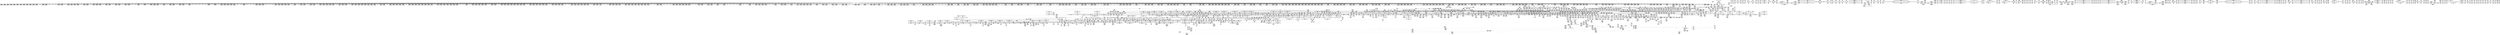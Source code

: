digraph {
	CE0x5a80900 [shape=record,shape=Mrecord,label="{CE0x5a80900|i64*_getelementptr_inbounds_(_51_x_i64_,_51_x_i64_*___llvm_gcov_ctr329,_i64_0,_i64_6)|*Constant*}"]
	CE0x50abc60 [shape=record,shape=Mrecord,label="{CE0x50abc60|2472:_%struct.cred*,_:_CRE_6306,6307_}"]
	CE0x51d7960 [shape=record,shape=Mrecord,label="{CE0x51d7960|task_sid:land.lhs.true|*SummSource*}"]
	CE0x5108860 [shape=record,shape=Mrecord,label="{CE0x5108860|rcu_read_unlock:tmp15|include/linux/rcupdate.h,933|*SummSink*}"]
	CE0x515a2f0 [shape=record,shape=Mrecord,label="{CE0x515a2f0|GLOBAL:__llvm_gcov_ctr125|Global_var:__llvm_gcov_ctr125|*SummSink*}"]
	CE0x509f8a0 [shape=record,shape=Mrecord,label="{CE0x509f8a0|2472:_%struct.cred*,_:_CRE_2951,2952_}"]
	CE0x50a95d0 [shape=record,shape=Mrecord,label="{CE0x50a95d0|2472:_%struct.cred*,_:_CRE_6224,6232_|*MultipleSource*|Function::current_has_perm&Arg::tsk::|Function::selinux_getprocattr&Arg::p::|security/selinux/hooks.c,5526}"]
	CE0x5065fc0 [shape=record,shape=Mrecord,label="{CE0x5065fc0|selinux_getprocattr:tmp20|security/selinux/hooks.c,5526|*SummSource*}"]
	CE0x51046d0 [shape=record,shape=Mrecord,label="{CE0x51046d0|i64_5|*Constant*}"]
	CE0x5143a60 [shape=record,shape=Mrecord,label="{CE0x5143a60|current_sid:call4|security/selinux/hooks.c,218}"]
	CE0x5166ca0 [shape=record,shape=Mrecord,label="{CE0x5166ca0|i64*_getelementptr_inbounds_(_51_x_i64_,_51_x_i64_*___llvm_gcov_ctr329,_i64_0,_i64_32)|*Constant*|*SummSink*}"]
	CE0x51dfdc0 [shape=record,shape=Mrecord,label="{CE0x51dfdc0|task_sid:do.end6|*SummSource*}"]
	CE0x50a3630 [shape=record,shape=Mrecord,label="{CE0x50a3630|2472:_%struct.cred*,_:_CRE_3104,3108_|*MultipleSource*|Function::current_has_perm&Arg::tsk::|Function::selinux_getprocattr&Arg::p::|security/selinux/hooks.c,5526}"]
	CE0x5071950 [shape=record,shape=Mrecord,label="{CE0x5071950|2472:_%struct.cred*,_:_CRE_1960,1968_|*MultipleSource*|Function::current_has_perm&Arg::tsk::|Function::selinux_getprocattr&Arg::p::|security/selinux/hooks.c,5526}"]
	CE0x5195790 [shape=record,shape=Mrecord,label="{CE0x5195790|i64*_getelementptr_inbounds_(_4_x_i64_,_4_x_i64_*___llvm_gcov_ctr129,_i64_0,_i64_2)|*Constant*}"]
	CE0x5104310 [shape=record,shape=Mrecord,label="{CE0x5104310|rcu_read_lock:tmp8|include/linux/rcupdate.h,882|*SummSink*}"]
	CE0x51aa800 [shape=record,shape=Mrecord,label="{CE0x51aa800|__preempt_count_sub:do.end}"]
	CE0x5051e20 [shape=record,shape=Mrecord,label="{CE0x5051e20|rcu_read_lock:entry|*SummSink*}"]
	CE0x51f75c0 [shape=record,shape=Mrecord,label="{CE0x51f75c0|task_sid:tmp9|security/selinux/hooks.c,208|*SummSink*}"]
	CE0x5146460 [shape=record,shape=Mrecord,label="{CE0x5146460|current_sid:tmp23|security/selinux/hooks.c,218|*SummSource*}"]
	CE0x6ce1a50 [shape=record,shape=Mrecord,label="{CE0x6ce1a50|selinux_getprocattr:if.then2|*SummSource*}"]
	CE0x50c1c80 [shape=record,shape=Mrecord,label="{CE0x50c1c80|selinux_getprocattr:if.end|*SummSink*}"]
	CE0x5223270 [shape=record,shape=Mrecord,label="{CE0x5223270|cred_sid:tmp3|*SummSource*}"]
	CE0x514e0e0 [shape=record,shape=Mrecord,label="{CE0x514e0e0|rcu_read_lock:tmp13|include/linux/rcupdate.h,882}"]
	CE0x5078e10 [shape=record,shape=Mrecord,label="{CE0x5078e10|2472:_%struct.cred*,_:_CRE_2736,2744_|*MultipleSource*|Function::current_has_perm&Arg::tsk::|Function::selinux_getprocattr&Arg::p::|security/selinux/hooks.c,5526}"]
	CE0x50c77b0 [shape=record,shape=Mrecord,label="{CE0x50c77b0|_call_void_mcount()_#3|*SummSink*}"]
	CE0x5032f30 [shape=record,shape=Mrecord,label="{CE0x5032f30|2472:_%struct.cred*,_:_CRE_456,460_|*MultipleSource*|Function::current_has_perm&Arg::tsk::|Function::selinux_getprocattr&Arg::p::|security/selinux/hooks.c,5526}"]
	CE0x509d890 [shape=record,shape=Mrecord,label="{CE0x509d890|2472:_%struct.cred*,_:_CRE_2924,2925_}"]
	CE0x50b5340 [shape=record,shape=Mrecord,label="{CE0x50b5340|get_current:tmp4|./arch/x86/include/asm/current.h,14}"]
	CE0x50a2370 [shape=record,shape=Mrecord,label="{CE0x50a2370|2472:_%struct.cred*,_:_CRE_3032,3036_|*MultipleSource*|Function::current_has_perm&Arg::tsk::|Function::selinux_getprocattr&Arg::p::|security/selinux/hooks.c,5526}"]
	CE0x510ffd0 [shape=record,shape=Mrecord,label="{CE0x510ffd0|task_sid:real_cred|security/selinux/hooks.c,208|*SummSink*}"]
	CE0x509f9d0 [shape=record,shape=Mrecord,label="{CE0x509f9d0|2472:_%struct.cred*,_:_CRE_2952,2953_}"]
	CE0x51d72a0 [shape=record,shape=Mrecord,label="{CE0x51d72a0|task_sid:tmp19|security/selinux/hooks.c,208|*SummSink*}"]
	CE0x51382c0 [shape=record,shape=Mrecord,label="{CE0x51382c0|i64_18|*Constant*|*SummSource*}"]
	CE0x51315c0 [shape=record,shape=Mrecord,label="{CE0x51315c0|rcu_read_unlock:tmp20|include/linux/rcupdate.h,933|*SummSink*}"]
	CE0x50c53a0 [shape=record,shape=Mrecord,label="{CE0x50c53a0|rcu_read_lock:tmp4|include/linux/rcupdate.h,882}"]
	CE0x5122c40 [shape=record,shape=Mrecord,label="{CE0x5122c40|selinux_getprocattr:tmp63|security/selinux/hooks.c,5534|*SummSource*}"]
	CE0x512d140 [shape=record,shape=Mrecord,label="{CE0x512d140|i64*_getelementptr_inbounds_(_51_x_i64_,_51_x_i64_*___llvm_gcov_ctr329,_i64_0,_i64_16)|*Constant*|*SummSink*}"]
	CE0x509a110 [shape=record,shape=Mrecord,label="{CE0x509a110|VOIDTB_TE_array:_GCR_.str72_private_unnamed_addr_constant_5_x_i8_c_prev_00_,_align_1:_elem_0:default:}"]
	CE0x5073d10 [shape=record,shape=Mrecord,label="{CE0x5073d10|get_current:tmp2}"]
	CE0x5219590 [shape=record,shape=Mrecord,label="{CE0x5219590|i64*_getelementptr_inbounds_(_4_x_i64_,_4_x_i64_*___llvm_gcov_ctr133,_i64_0,_i64_3)|*Constant*|*SummSource*}"]
	CE0x50a1b20 [shape=record,shape=Mrecord,label="{CE0x50a1b20|2472:_%struct.cred*,_:_CRE_2992,3000_|*MultipleSource*|Function::current_has_perm&Arg::tsk::|Function::selinux_getprocattr&Arg::p::|security/selinux/hooks.c,5526}"]
	CE0x512eef0 [shape=record,shape=Mrecord,label="{CE0x512eef0|selinux_getprocattr:tmp17|security/selinux/hooks.c,5526|*SummSink*}"]
	CE0x5109d60 [shape=record,shape=Mrecord,label="{CE0x5109d60|rcu_read_unlock:do.end}"]
	CE0x51ee670 [shape=record,shape=Mrecord,label="{CE0x51ee670|i64*_getelementptr_inbounds_(_13_x_i64_,_13_x_i64_*___llvm_gcov_ctr126,_i64_0,_i64_12)|*Constant*}"]
	CE0x5183330 [shape=record,shape=Mrecord,label="{CE0x5183330|selinux_getprocattr:tmp95|security/selinux/hooks.c,5544|*SummSink*}"]
	CE0x50c10b0 [shape=record,shape=Mrecord,label="{CE0x50c10b0|rcu_read_lock:land.lhs.true|*SummSink*}"]
	CE0x5062570 [shape=record,shape=Mrecord,label="{CE0x5062570|selinux_getprocattr:if.end41|*SummSink*}"]
	CE0x5112440 [shape=record,shape=Mrecord,label="{CE0x5112440|_call_void_mcount()_#3}"]
	CE0x5067040 [shape=record,shape=Mrecord,label="{CE0x5067040|selinux_getprocattr:tmp70|security/selinux/hooks.c,5536|*SummSink*}"]
	CE0x5122220 [shape=record,shape=Mrecord,label="{CE0x5122220|selinux_getprocattr:tmp61|security/selinux/hooks.c,5534}"]
	CE0x5099c20 [shape=record,shape=Mrecord,label="{CE0x5099c20|selinux_getprocattr:tobool19|security/selinux/hooks.c,5530|*SummSource*}"]
	CE0x504fea0 [shape=record,shape=Mrecord,label="{CE0x504fea0|selinux_getprocattr:if.then24|*SummSource*}"]
	CE0x511e670 [shape=record,shape=Mrecord,label="{CE0x511e670|selinux_getprocattr:tmp58|security/selinux/hooks.c,5533|*SummSource*}"]
	CE0x5115fa0 [shape=record,shape=Mrecord,label="{CE0x5115fa0|i64_2|*Constant*}"]
	CE0x50c32f0 [shape=record,shape=Mrecord,label="{CE0x50c32f0|rcu_read_unlock:tobool|include/linux/rcupdate.h,933|*SummSource*}"]
	CE0x51be2e0 [shape=record,shape=Mrecord,label="{CE0x51be2e0|i8*_getelementptr_inbounds_(_45_x_i8_,_45_x_i8_*_.str12,_i32_0,_i32_0)|*Constant*|*SummSink*}"]
	CE0x52221a0 [shape=record,shape=Mrecord,label="{CE0x52221a0|rcu_read_unlock:tmp18|include/linux/rcupdate.h,933}"]
	CE0x513a520 [shape=record,shape=Mrecord,label="{CE0x513a520|selinux_getprocattr:tmp89|*SummSink*}"]
	CE0x51837c0 [shape=record,shape=Mrecord,label="{CE0x51837c0|selinux_getprocattr:tmp96|security/selinux/hooks.c,5544|*SummSource*}"]
	CE0x51e2f70 [shape=record,shape=Mrecord,label="{CE0x51e2f70|i64*_getelementptr_inbounds_(_4_x_i64_,_4_x_i64_*___llvm_gcov_ctr133,_i64_0,_i64_1)|*Constant*|*SummSource*}"]
	CE0x50be060 [shape=record,shape=Mrecord,label="{CE0x50be060|avc_has_perm:tsid|Function::avc_has_perm&Arg::tsid::|*SummSource*}"]
	CE0x51588c0 [shape=record,shape=Mrecord,label="{CE0x51588c0|rcu_read_unlock:if.end|*SummSink*}"]
	CE0x5225690 [shape=record,shape=Mrecord,label="{CE0x5225690|i64*_getelementptr_inbounds_(_2_x_i64_,_2_x_i64_*___llvm_gcov_ctr98,_i64_0,_i64_0)|*Constant*}"]
	CE0x508a780 [shape=record,shape=Mrecord,label="{CE0x508a780|selinux_getprocattr:tmp9|security/selinux/hooks.c,5521|*SummSource*}"]
	CE0x50710d0 [shape=record,shape=Mrecord,label="{CE0x50710d0|2472:_%struct.cred*,_:_CRE_1928,1936_|*MultipleSource*|Function::current_has_perm&Arg::tsk::|Function::selinux_getprocattr&Arg::p::|security/selinux/hooks.c,5526}"]
	CE0x510f190 [shape=record,shape=Mrecord,label="{CE0x510f190|GLOBAL:__rcu_read_unlock|*Constant*|*SummSource*}"]
	CE0x518f120 [shape=record,shape=Mrecord,label="{CE0x518f120|selinux_getprocattr:tmp111|security/selinux/hooks.c,5555}"]
	CE0x50511c0 [shape=record,shape=Mrecord,label="{CE0x50511c0|get_current:tmp2|*SummSink*}"]
	CE0x50ad7b0 [shape=record,shape=Mrecord,label="{CE0x50ad7b0|2472:_%struct.cred*,_:_CRE_6329,6330_}"]
	CE0x509e930 [shape=record,shape=Mrecord,label="{CE0x509e930|2472:_%struct.cred*,_:_CRE_2938,2939_}"]
	CE0x5053c70 [shape=record,shape=Mrecord,label="{CE0x5053c70|selinux_getprocattr:if.end38}"]
	CE0x508c060 [shape=record,shape=Mrecord,label="{CE0x508c060|GLOBAL:__llvm_gcov_ctr329|Global_var:__llvm_gcov_ctr329|*SummSink*}"]
	CE0x50945d0 [shape=record,shape=Mrecord,label="{CE0x50945d0|i64*_getelementptr_inbounds_(_11_x_i64_,_11_x_i64_*___llvm_gcov_ctr127,_i64_0,_i64_1)|*Constant*}"]
	CE0x5192bb0 [shape=record,shape=Mrecord,label="{CE0x5192bb0|GLOBAL:rcu_read_unlock.__warned|Global_var:rcu_read_unlock.__warned}"]
	"CONST[source:0(mediator),value:2(dynamic)][purpose:{subject}][SnkIdx:0]"
	CE0x50b40e0 [shape=record,shape=Mrecord,label="{CE0x50b40e0|current_has_perm:tmp3|*SummSource*}"]
	CE0x51c3270 [shape=record,shape=Mrecord,label="{CE0x51c3270|__rcu_read_unlock:tmp2}"]
	CE0x508ce80 [shape=record,shape=Mrecord,label="{CE0x508ce80|current_has_perm:call1|security/selinux/hooks.c,1543|*SummSink*}"]
	CE0x50fa3b0 [shape=record,shape=Mrecord,label="{CE0x50fa3b0|rcu_read_unlock:tmp11|include/linux/rcupdate.h,933}"]
	CE0x5178cf0 [shape=record,shape=Mrecord,label="{CE0x5178cf0|__rcu_read_unlock:tmp1|*SummSource*}"]
	CE0x50aeab0 [shape=record,shape=Mrecord,label="{CE0x50aeab0|2472:_%struct.cred*,_:_CRE_6345,6346_}"]
	CE0x5066960 [shape=record,shape=Mrecord,label="{CE0x5066960|selinux_getprocattr:tmp69|security/selinux/hooks.c,5536|*SummSource*}"]
	CE0x50c0120 [shape=record,shape=Mrecord,label="{CE0x50c0120|_ret_void,_!dbg_!27717|include/linux/rcupdate.h,419|*SummSource*}"]
	CE0x5172120 [shape=record,shape=Mrecord,label="{CE0x5172120|_call_void___preempt_count_sub(i32_1)_#10,_!dbg_!27715|include/linux/rcupdate.h,244|*SummSink*}"]
	CE0x50b7cf0 [shape=record,shape=Mrecord,label="{CE0x50b7cf0|i32_(i32,_i32,_i16,_i32,_%struct.common_audit_data*)*_bitcast_(i32_(i32,_i32,_i16,_i32,_%struct.common_audit_data.495*)*_avc_has_perm_to_i32_(i32,_i32,_i16,_i32,_%struct.common_audit_data*)*)|*Constant*|*SummSink*}"]
	CE0x51222f0 [shape=record,shape=Mrecord,label="{CE0x51222f0|selinux_getprocattr:tmp61|security/selinux/hooks.c,5534|*SummSource*}"]
	CE0x6a8f750 [shape=record,shape=Mrecord,label="{CE0x6a8f750|selinux_getprocattr:if.then2|*SummSink*}"]
	CE0x51a0f90 [shape=record,shape=Mrecord,label="{CE0x51a0f90|i64*_getelementptr_inbounds_(_2_x_i64_,_2_x_i64_*___llvm_gcov_ctr131,_i64_0,_i64_0)|*Constant*}"]
	CE0x50fcf90 [shape=record,shape=Mrecord,label="{CE0x50fcf90|i64*_getelementptr_inbounds_(_11_x_i64_,_11_x_i64_*___llvm_gcov_ctr125,_i64_0,_i64_0)|*Constant*}"]
	CE0x5197840 [shape=record,shape=Mrecord,label="{CE0x5197840|GLOBAL:__rcu_read_unlock|*Constant*}"]
	CE0x505acd0 [shape=record,shape=Mrecord,label="{CE0x505acd0|2472:_%struct.cred*,_:_CRE_2248,2256_|*MultipleSource*|Function::current_has_perm&Arg::tsk::|Function::selinux_getprocattr&Arg::p::|security/selinux/hooks.c,5526}"]
	CE0x51260d0 [shape=record,shape=Mrecord,label="{CE0x51260d0|GLOBAL:lockdep_rcu_suspicious|*Constant*|*SummSink*}"]
	CE0x51d4ef0 [shape=record,shape=Mrecord,label="{CE0x51d4ef0|task_sid:tmp14|security/selinux/hooks.c,208|*SummSink*}"]
	CE0x516e1a0 [shape=record,shape=Mrecord,label="{CE0x516e1a0|rcu_lock_acquire:tmp6}"]
	CE0x515f520 [shape=record,shape=Mrecord,label="{CE0x515f520|selinux_getprocattr:tobool31|security/selinux/hooks.c,5536|*SummSource*}"]
	CE0x51ad630 [shape=record,shape=Mrecord,label="{CE0x51ad630|rcu_read_unlock:land.lhs.true2}"]
	CE0x50aab70 [shape=record,shape=Mrecord,label="{CE0x50aab70|2472:_%struct.cred*,_:_CRE_6291,6292_}"]
	CE0x50b1820 [shape=record,shape=Mrecord,label="{CE0x50b1820|2472:_%struct.cred*,_:_CRE_6474,6476_|*MultipleSource*|Function::current_has_perm&Arg::tsk::|Function::selinux_getprocattr&Arg::p::|security/selinux/hooks.c,5526}"]
	CE0x516d680 [shape=record,shape=Mrecord,label="{CE0x516d680|rcu_lock_release:tmp2}"]
	CE0x5099fa0 [shape=record,shape=Mrecord,label="{CE0x5099fa0|selinux_getprocattr:call18|security/selinux/hooks.c,5530|*SummSource*}"]
	CE0x5115730 [shape=record,shape=Mrecord,label="{CE0x5115730|task_sid:if.then|*SummSink*}"]
	CE0x5074a40 [shape=record,shape=Mrecord,label="{CE0x5074a40|2472:_%struct.cred*,_:_CRE_2876,2880_|*MultipleSource*|Function::current_has_perm&Arg::tsk::|Function::selinux_getprocattr&Arg::p::|security/selinux/hooks.c,5526}"]
	CE0x5089fb0 [shape=record,shape=Mrecord,label="{CE0x5089fb0|selinux_getprocattr:tmp12|security/selinux/hooks.c,5523|*SummSource*}"]
	CE0x5128d20 [shape=record,shape=Mrecord,label="{CE0x5128d20|selinux_getprocattr:tmp37|security/selinux/hooks.c,5526|*SummSource*}"]
	CE0x50c57a0 [shape=record,shape=Mrecord,label="{CE0x50c57a0|selinux_getprocattr:len|security/selinux/hooks.c, 5517|*SummSource*}"]
	CE0x50a2bf0 [shape=record,shape=Mrecord,label="{CE0x50a2bf0|2472:_%struct.cred*,_:_CRE_3064,3072_|*MultipleSource*|Function::current_has_perm&Arg::tsk::|Function::selinux_getprocattr&Arg::p::|security/selinux/hooks.c,5526}"]
	CE0x5131b20 [shape=record,shape=Mrecord,label="{CE0x5131b20|i64*_getelementptr_inbounds_(_11_x_i64_,_11_x_i64_*___llvm_gcov_ctr132,_i64_0,_i64_10)|*Constant*}"]
	CE0x5157060 [shape=record,shape=Mrecord,label="{CE0x5157060|task_sid:do.end6|*SummSink*}"]
	CE0x509de80 [shape=record,shape=Mrecord,label="{CE0x509de80|2472:_%struct.cred*,_:_CRE_2929,2930_}"]
	CE0x519ff80 [shape=record,shape=Mrecord,label="{CE0x519ff80|_call_void_mcount()_#3}"]
	CE0x510fa70 [shape=record,shape=Mrecord,label="{CE0x510fa70|current_sid:tmp3}"]
	CE0x50b8010 [shape=record,shape=Mrecord,label="{CE0x50b8010|selinux_getprocattr:cmp|security/selinux/hooks.c,5519}"]
	CE0x516a180 [shape=record,shape=Mrecord,label="{CE0x516a180|selinux_getprocattr:call34|security/selinux/hooks.c,5538|*SummSource*}"]
	CE0x50b0b90 [shape=record,shape=Mrecord,label="{CE0x50b0b90|2472:_%struct.cred*,_:_CRE_6432,6436_|*MultipleSource*|Function::current_has_perm&Arg::tsk::|Function::selinux_getprocattr&Arg::p::|security/selinux/hooks.c,5526}"]
	CE0x516b760 [shape=record,shape=Mrecord,label="{CE0x516b760|i64_34|*Constant*|*SummSink*}"]
	CE0x517f8a0 [shape=record,shape=Mrecord,label="{CE0x517f8a0|selinux_getprocattr:tmp93}"]
	CE0x5188b30 [shape=record,shape=Mrecord,label="{CE0x5188b30|selinux_getprocattr:tmp101|security/selinux/hooks.c,5548|*SummSink*}"]
	CE0x5090030 [shape=record,shape=Mrecord,label="{CE0x5090030|i64*_getelementptr_inbounds_(_2_x_i64_,_2_x_i64_*___llvm_gcov_ctr136,_i64_0,_i64_1)|*Constant*|*SummSink*}"]
	CE0x512e590 [shape=record,shape=Mrecord,label="{CE0x512e590|selinux_getprocattr:call4|security/selinux/hooks.c,5526|*SummSink*}"]
	CE0x50c51b0 [shape=record,shape=Mrecord,label="{CE0x50c51b0|i64_3|*Constant*}"]
	CE0x51d3eb0 [shape=record,shape=Mrecord,label="{CE0x51d3eb0|rcu_lock_acquire:tmp5|include/linux/rcupdate.h,418|*SummSource*}"]
	CE0x513f650 [shape=record,shape=Mrecord,label="{CE0x513f650|selinux_getprocattr:tmp83|security/selinux/hooks.c,5541}"]
	CE0x5075030 [shape=record,shape=Mrecord,label="{CE0x5075030|current_has_perm:tmp2|*SummSource*}"]
	CE0x51348b0 [shape=record,shape=Mrecord,label="{CE0x51348b0|i64_10|*Constant*|*SummSink*}"]
	CE0x521e760 [shape=record,shape=Mrecord,label="{CE0x521e760|rcu_read_unlock:land.lhs.true}"]
	CE0x506b260 [shape=record,shape=Mrecord,label="{CE0x506b260|selinux_getprocattr:do.end}"]
	CE0x50b28f0 [shape=record,shape=Mrecord,label="{CE0x50b28f0|2472:_%struct.cred*,_:_CRE_6520,6528_|*MultipleSource*|Function::current_has_perm&Arg::tsk::|Function::selinux_getprocattr&Arg::p::|security/selinux/hooks.c,5526}"]
	CE0x5225e60 [shape=record,shape=Mrecord,label="{CE0x5225e60|rcu_read_lock:if.end}"]
	CE0x51b0b30 [shape=record,shape=Mrecord,label="{CE0x51b0b30|rcu_read_unlock:tmp15|include/linux/rcupdate.h,933}"]
	CE0x51be5b0 [shape=record,shape=Mrecord,label="{CE0x51be5b0|i64*_getelementptr_inbounds_(_11_x_i64_,_11_x_i64_*___llvm_gcov_ctr125,_i64_0,_i64_9)|*Constant*}"]
	CE0x5192260 [shape=record,shape=Mrecord,label="{CE0x5192260|i64*_getelementptr_inbounds_(_11_x_i64_,_11_x_i64_*___llvm_gcov_ctr132,_i64_0,_i64_10)|*Constant*}"]
	CE0x5142700 [shape=record,shape=Mrecord,label="{CE0x5142700|current_sid:tmp18|security/selinux/hooks.c,218|*SummSource*}"]
	CE0x5221f60 [shape=record,shape=Mrecord,label="{CE0x5221f60|rcu_read_lock:land.lhs.true2}"]
	CE0x51586e0 [shape=record,shape=Mrecord,label="{CE0x51586e0|i64*_getelementptr_inbounds_(_4_x_i64_,_4_x_i64_*___llvm_gcov_ctr128,_i64_0,_i64_2)|*Constant*|*SummSink*}"]
	CE0x513db60 [shape=record,shape=Mrecord,label="{CE0x513db60|selinux_getprocattr:sockcreate_sid|security/selinux/hooks.c,5539|*SummSource*}"]
	CE0x51b15c0 [shape=record,shape=Mrecord,label="{CE0x51b15c0|__preempt_count_add:tmp7|./arch/x86/include/asm/preempt.h,73|*SummSource*}"]
	CE0x521b6a0 [shape=record,shape=Mrecord,label="{CE0x521b6a0|rcu_lock_release:tmp5|include/linux/rcupdate.h,423}"]
	CE0x51b0610 [shape=record,shape=Mrecord,label="{CE0x51b0610|_call_void_asm_addl_$1,_%gs:$0_,_*m,ri,*m,_dirflag_,_fpsr_,_flags_(i32*___preempt_count,_i32_%sub,_i32*___preempt_count)_#3,_!dbg_!27717,_!srcloc_!27718|./arch/x86/include/asm/preempt.h,77}"]
	CE0x513e6d0 [shape=record,shape=Mrecord,label="{CE0x513e6d0|selinux_getprocattr:tmp81|security/selinux/hooks.c,5539|*SummSink*}"]
	CE0x5065a30 [shape=record,shape=Mrecord,label="{CE0x5065a30|selinux_getprocattr:land.lhs.true}"]
	CE0x5056a50 [shape=record,shape=Mrecord,label="{CE0x5056a50|selinux_getprocattr:tmp6|security/selinux/hooks.c,5521|*SummSink*}"]
	CE0x50c75f0 [shape=record,shape=Mrecord,label="{CE0x50c75f0|selinux_getprocattr:call1|security/selinux/hooks.c,5520}"]
	CE0x51442b0 [shape=record,shape=Mrecord,label="{CE0x51442b0|selinux_getprocattr:sid.1|*SummSource*}"]
	CE0x517f6c0 [shape=record,shape=Mrecord,label="{CE0x517f6c0|i64*_getelementptr_inbounds_(_51_x_i64_,_51_x_i64_*___llvm_gcov_ctr329,_i64_0,_i64_41)|*Constant*|*SummSource*}"]
	CE0x50b4050 [shape=record,shape=Mrecord,label="{CE0x50b4050|i32_65536|*Constant*|*SummSink*}"]
	CE0x5153890 [shape=record,shape=Mrecord,label="{CE0x5153890|i64*_getelementptr_inbounds_(_11_x_i64_,_11_x_i64_*___llvm_gcov_ctr127,_i64_0,_i64_9)|*Constant*|*SummSink*}"]
	CE0x5143610 [shape=record,shape=Mrecord,label="{CE0x5143610|current_sid:tmp20|security/selinux/hooks.c,218|*SummSink*}"]
	CE0x51df2f0 [shape=record,shape=Mrecord,label="{CE0x51df2f0|task_sid:tmp16|security/selinux/hooks.c,208|*SummSink*}"]
	CE0x51deb50 [shape=record,shape=Mrecord,label="{CE0x51deb50|rcu_lock_acquire:tmp4|include/linux/rcupdate.h,418}"]
	CE0x5118380 [shape=record,shape=Mrecord,label="{CE0x5118380|2472:_%struct.cred*,_:_CRE_6600,6608_|*MultipleSource*|Function::current_has_perm&Arg::tsk::|Function::selinux_getprocattr&Arg::p::|security/selinux/hooks.c,5526}"]
	CE0x50be9a0 [shape=record,shape=Mrecord,label="{CE0x50be9a0|_call_void_mcount()_#3|*SummSource*}"]
	CE0x5068dd0 [shape=record,shape=Mrecord,label="{CE0x5068dd0|2472:_%struct.cred*,_:_CRE_144,152_|*MultipleSource*|Function::current_has_perm&Arg::tsk::|Function::selinux_getprocattr&Arg::p::|security/selinux/hooks.c,5526}"]
	CE0x5101710 [shape=record,shape=Mrecord,label="{CE0x5101710|rcu_read_unlock:tmp5|include/linux/rcupdate.h,933|*SummSource*}"]
	CE0x5102000 [shape=record,shape=Mrecord,label="{CE0x5102000|rcu_read_lock:bb}"]
	CE0x50c6f20 [shape=record,shape=Mrecord,label="{CE0x50c6f20|current_has_perm:entry}"]
	CE0x504f960 [shape=record,shape=Mrecord,label="{CE0x504f960|2472:_%struct.cred*,_:_CRE_168,176_|*MultipleSource*|Function::current_has_perm&Arg::tsk::|Function::selinux_getprocattr&Arg::p::|security/selinux/hooks.c,5526}"]
	CE0x50be190 [shape=record,shape=Mrecord,label="{CE0x50be190|avc_has_perm:tsid|Function::avc_has_perm&Arg::tsid::|*SummSink*}"]
	CE0x5165950 [shape=record,shape=Mrecord,label="{CE0x5165950|GLOBAL:__rcu_read_unlock|*Constant*}"]
	CE0x5124450 [shape=record,shape=Mrecord,label="{CE0x5124450|i32_3|*Constant*}"]
	CE0x509e6d0 [shape=record,shape=Mrecord,label="{CE0x509e6d0|2472:_%struct.cred*,_:_CRE_2936,2937_}"]
	CE0x5109240 [shape=record,shape=Mrecord,label="{CE0x5109240|rcu_read_unlock:do.body|*SummSource*}"]
	CE0x510e450 [shape=record,shape=Mrecord,label="{CE0x510e450|_call_void_lockdep_rcu_suspicious(i8*_getelementptr_inbounds_(_25_x_i8_,_25_x_i8_*_.str45,_i32_0,_i32_0),_i32_934,_i8*_getelementptr_inbounds_(_44_x_i8_,_44_x_i8_*_.str47,_i32_0,_i32_0))_#10,_!dbg_!27726|include/linux/rcupdate.h,933|*SummSource*}"]
	CE0x50ae260 [shape=record,shape=Mrecord,label="{CE0x50ae260|2472:_%struct.cred*,_:_CRE_6338,6339_}"]
	CE0x51020d0 [shape=record,shape=Mrecord,label="{CE0x51020d0|rcu_read_lock:do.end|*SummSource*}"]
	CE0x51ac900 [shape=record,shape=Mrecord,label="{CE0x51ac900|_call_void___rcu_read_lock()_#10,_!dbg_!27710|include/linux/rcupdate.h,879}"]
	CE0x5157940 [shape=record,shape=Mrecord,label="{CE0x5157940|rcu_read_unlock:tmp18|include/linux/rcupdate.h,933}"]
	CE0x51d6d60 [shape=record,shape=Mrecord,label="{CE0x51d6d60|_call_void___preempt_count_add(i32_1)_#10,_!dbg_!27711|include/linux/rcupdate.h,239|*SummSink*}"]
	CE0x50a6fc0 [shape=record,shape=Mrecord,label="{CE0x50a6fc0|2472:_%struct.cred*,_:_CRE_5960,5968_|*MultipleSource*|Function::current_has_perm&Arg::tsk::|Function::selinux_getprocattr&Arg::p::|security/selinux/hooks.c,5526}"]
	CE0x506afa0 [shape=record,shape=Mrecord,label="{CE0x506afa0|2472:_%struct.cred*,_:_CRE_2917,2918_}"]
	CE0x51bed70 [shape=record,shape=Mrecord,label="{CE0x51bed70|__rcu_read_lock:do.end|*SummSource*}"]
	CE0x51df380 [shape=record,shape=Mrecord,label="{CE0x51df380|i64*_getelementptr_inbounds_(_13_x_i64_,_13_x_i64_*___llvm_gcov_ctr126,_i64_0,_i64_8)|*Constant*}"]
	CE0x516da30 [shape=record,shape=Mrecord,label="{CE0x516da30|i64_ptrtoint_(i8*_blockaddress(_rcu_lock_acquire,_%__here)_to_i64)|*Constant*|*SummSink*}"]
	CE0x5046400 [shape=record,shape=Mrecord,label="{CE0x5046400|selinux_getprocattr:entry|*SummSource*}"]
	CE0x514c510 [shape=record,shape=Mrecord,label="{CE0x514c510|i64_25|*Constant*|*SummSink*}"]
	CE0x51b1890 [shape=record,shape=Mrecord,label="{CE0x51b1890|__preempt_count_sub:tmp3}"]
	CE0x5046660 [shape=record,shape=Mrecord,label="{CE0x5046660|selinux_getprocattr:if.then36|*SummSource*}"]
	CE0x5096d50 [shape=record,shape=Mrecord,label="{CE0x5096d50|rcu_read_unlock:tmp4|include/linux/rcupdate.h,933|*SummSink*}"]
	CE0x51dc310 [shape=record,shape=Mrecord,label="{CE0x51dc310|task_sid:tmp11|security/selinux/hooks.c,208}"]
	CE0x51bd8b0 [shape=record,shape=Mrecord,label="{CE0x51bd8b0|cred_sid:tmp4|*LoadInst*|security/selinux/hooks.c,196}"]
	CE0x50a5a50 [shape=record,shape=Mrecord,label="{CE0x50a5a50|2472:_%struct.cred*,_:_CRE_5880,5888_|*MultipleSource*|Function::current_has_perm&Arg::tsk::|Function::selinux_getprocattr&Arg::p::|security/selinux/hooks.c,5526}"]
	CE0x5121fc0 [shape=record,shape=Mrecord,label="{CE0x5121fc0|i64_27|*Constant*|*SummSource*}"]
	CE0x511a680 [shape=record,shape=Mrecord,label="{CE0x511a680|2472:_%struct.cred*,_:_CRE_10544,10548_|*MultipleSource*|Function::current_has_perm&Arg::tsk::|Function::selinux_getprocattr&Arg::p::|security/selinux/hooks.c,5526}"]
	CE0x51d7620 [shape=record,shape=Mrecord,label="{CE0x51d7620|cred_sid:security|security/selinux/hooks.c,196|*SummSource*}"]
	CE0x50978b0 [shape=record,shape=Mrecord,label="{CE0x50978b0|selinux_getprocattr:tmp45|security/selinux/hooks.c,5529}"]
	CE0x512f1c0 [shape=record,shape=Mrecord,label="{CE0x512f1c0|i64_9|*Constant*|*SummSink*}"]
	CE0x51eebf0 [shape=record,shape=Mrecord,label="{CE0x51eebf0|task_sid:tmp26|security/selinux/hooks.c,208|*SummSink*}"]
	CE0x50cda30 [shape=record,shape=Mrecord,label="{CE0x50cda30|2472:_%struct.cred*,_:_CRE_784,1808_|*MultipleSource*|Function::current_has_perm&Arg::tsk::|Function::selinux_getprocattr&Arg::p::|security/selinux/hooks.c,5526}"]
	CE0x5093dc0 [shape=record,shape=Mrecord,label="{CE0x5093dc0|2472:_%struct.cred*,_:_CRE_2680,2688_|*MultipleSource*|Function::current_has_perm&Arg::tsk::|Function::selinux_getprocattr&Arg::p::|security/selinux/hooks.c,5526}"]
	CE0x50ccb30 [shape=record,shape=Mrecord,label="{CE0x50ccb30|selinux_getprocattr:tmp31|security/selinux/hooks.c,5526}"]
	CE0x505fa30 [shape=record,shape=Mrecord,label="{CE0x505fa30|2472:_%struct.cred*,_:_CRE_694,695_}"]
	CE0x5067280 [shape=record,shape=Mrecord,label="{CE0x5067280|GLOBAL:selinux_getprocattr.__warned|Global_var:selinux_getprocattr.__warned|*SummSource*}"]
	CE0x518e750 [shape=record,shape=Mrecord,label="{CE0x518e750|i32_-22|*Constant*}"]
	CE0x5195b20 [shape=record,shape=Mrecord,label="{CE0x5195b20|cred_sid:tmp5|security/selinux/hooks.c,196}"]
	CE0x5052760 [shape=record,shape=Mrecord,label="{CE0x5052760|selinux_getprocattr:if.end46}"]
	CE0x51159d0 [shape=record,shape=Mrecord,label="{CE0x51159d0|rcu_read_unlock:tmp8|include/linux/rcupdate.h,933|*SummSink*}"]
	CE0x5065b20 [shape=record,shape=Mrecord,label="{CE0x5065b20|selinux_getprocattr:land.lhs.true|*SummSource*}"]
	CE0x515d460 [shape=record,shape=Mrecord,label="{CE0x515d460|i32_3|*Constant*|*SummSource*}"]
	CE0x517e660 [shape=record,shape=Mrecord,label="{CE0x517e660|selinux_getprocattr:tmp91|*SummSink*}"]
	CE0x5072860 [shape=record,shape=Mrecord,label="{CE0x5072860|2472:_%struct.cred*,_:_CRE_2529,2530_}"]
	CE0x51c29e0 [shape=record,shape=Mrecord,label="{CE0x51c29e0|task_sid:tmp20|security/selinux/hooks.c,208|*SummSource*}"]
	CE0x50c5220 [shape=record,shape=Mrecord,label="{CE0x50c5220|i64_2|*Constant*}"]
	CE0x509e0e0 [shape=record,shape=Mrecord,label="{CE0x509e0e0|2472:_%struct.cred*,_:_CRE_2931,2932_}"]
	CE0x50fa240 [shape=record,shape=Mrecord,label="{CE0x50fa240|rcu_read_unlock:tmp10|include/linux/rcupdate.h,933|*SummSink*}"]
	CE0x521abb0 [shape=record,shape=Mrecord,label="{CE0x521abb0|i64*_getelementptr_inbounds_(_4_x_i64_,_4_x_i64_*___llvm_gcov_ctr133,_i64_0,_i64_0)|*Constant*|*SummSink*}"]
	CE0x519f960 [shape=record,shape=Mrecord,label="{CE0x519f960|__preempt_count_sub:tmp1|*SummSink*}"]
	CE0x505b070 [shape=record,shape=Mrecord,label="{CE0x505b070|avc_has_perm:requested|Function::avc_has_perm&Arg::requested::|*SummSink*}"]
	CE0x516a1f0 [shape=record,shape=Mrecord,label="{CE0x516a1f0|selinux_getprocattr:call34|security/selinux/hooks.c,5538|*SummSink*}"]
	CE0x5145580 [shape=record,shape=Mrecord,label="{CE0x5145580|current_sid:security|security/selinux/hooks.c,218}"]
	CE0x51d5c30 [shape=record,shape=Mrecord,label="{CE0x51d5c30|i64*_getelementptr_inbounds_(_4_x_i64_,_4_x_i64_*___llvm_gcov_ctr128,_i64_0,_i64_3)|*Constant*|*SummSource*}"]
	CE0x5107680 [shape=record,shape=Mrecord,label="{CE0x5107680|rcu_lock_release:tmp3|*SummSink*}"]
	CE0x5117fa0 [shape=record,shape=Mrecord,label="{CE0x5117fa0|i64_1|*Constant*}"]
	CE0x50c5890 [shape=record,shape=Mrecord,label="{CE0x50c5890|selinux_getprocattr:len|security/selinux/hooks.c, 5517|*SummSink*}"]
	CE0x515c270 [shape=record,shape=Mrecord,label="{CE0x515c270|rcu_read_lock:tmp9|include/linux/rcupdate.h,882|*SummSource*}"]
	CE0x515c3a0 [shape=record,shape=Mrecord,label="{CE0x515c3a0|rcu_read_lock:tmp9|include/linux/rcupdate.h,882|*SummSink*}"]
	CE0x514d470 [shape=record,shape=Mrecord,label="{CE0x514d470|rcu_read_lock:call3|include/linux/rcupdate.h,882|*SummSource*}"]
	CE0x50b5800 [shape=record,shape=Mrecord,label="{CE0x50b5800|i32_65536|*Constant*}"]
	CE0x50a9c60 [shape=record,shape=Mrecord,label="{CE0x50a9c60|2472:_%struct.cred*,_:_CRE_6248,6256_|*MultipleSource*|Function::current_has_perm&Arg::tsk::|Function::selinux_getprocattr&Arg::p::|security/selinux/hooks.c,5526}"]
	CE0x5118e50 [shape=record,shape=Mrecord,label="{CE0x5118e50|2472:_%struct.cred*,_:_CRE_6640,6644_|*MultipleSource*|Function::current_has_perm&Arg::tsk::|Function::selinux_getprocattr&Arg::p::|security/selinux/hooks.c,5526}"]
	CE0x5199b40 [shape=record,shape=Mrecord,label="{CE0x5199b40|_call_void_mcount()_#3}"]
	CE0x514b5f0 [shape=record,shape=Mrecord,label="{CE0x514b5f0|selinux_getprocattr:tobool23|security/selinux/hooks.c,5532}"]
	CE0x511a8b0 [shape=record,shape=Mrecord,label="{CE0x511a8b0|2472:_%struct.cred*,_:_CRE_10552,10560_|*MultipleSource*|Function::current_has_perm&Arg::tsk::|Function::selinux_getprocattr&Arg::p::|security/selinux/hooks.c,5526}"]
	CE0x50730b0 [shape=record,shape=Mrecord,label="{CE0x50730b0|2472:_%struct.cred*,_:_CRE_2536,2544_|*MultipleSource*|Function::current_has_perm&Arg::tsk::|Function::selinux_getprocattr&Arg::p::|security/selinux/hooks.c,5526}"]
	CE0x5144400 [shape=record,shape=Mrecord,label="{CE0x5144400|selinux_getprocattr:tmp88}"]
	CE0x515ae30 [shape=record,shape=Mrecord,label="{CE0x515ae30|rcu_read_lock:tmp4|include/linux/rcupdate.h,882|*SummSink*}"]
	CE0x5141e20 [shape=record,shape=Mrecord,label="{CE0x5141e20|current_sid:tmp17|security/selinux/hooks.c,218}"]
	CE0x5166520 [shape=record,shape=Mrecord,label="{CE0x5166520|i64*_getelementptr_inbounds_(_11_x_i64_,_11_x_i64_*___llvm_gcov_ctr132,_i64_0,_i64_9)|*Constant*|*SummSink*}"]
	CE0x50998f0 [shape=record,shape=Mrecord,label="{CE0x50998f0|selinux_getprocattr:tmp46|security/selinux/hooks.c,5529|*SummSource*}"]
	CE0x5087cd0 [shape=record,shape=Mrecord,label="{CE0x5087cd0|rcu_read_lock:tmp5|include/linux/rcupdate.h,882|*SummSink*}"]
	CE0x5076550 [shape=record,shape=Mrecord,label="{CE0x5076550|2472:_%struct.cred*,_:_CRE_1896,1900_|*MultipleSource*|Function::current_has_perm&Arg::tsk::|Function::selinux_getprocattr&Arg::p::|security/selinux/hooks.c,5526}"]
	CE0x509ecc0 [shape=record,shape=Mrecord,label="{CE0x509ecc0|2472:_%struct.cred*,_:_CRE_2941,2942_}"]
	CE0x50aa950 [shape=record,shape=Mrecord,label="{CE0x50aa950|2472:_%struct.cred*,_:_CRE_6290,6291_}"]
	CE0x614f900 [shape=record,shape=Mrecord,label="{CE0x614f900|selinux_getprocattr:tmp5|security/selinux/hooks.c,5519}"]
	CE0x5134030 [shape=record,shape=Mrecord,label="{CE0x5134030|i64_11|*Constant*|*SummSource*}"]
	CE0x51cb2c0 [shape=record,shape=Mrecord,label="{CE0x51cb2c0|i32_78|*Constant*}"]
	CE0x5281f50 [shape=record,shape=Mrecord,label="{CE0x5281f50|__preempt_count_sub:do.body|*SummSource*}"]
	CE0x51a0090 [shape=record,shape=Mrecord,label="{CE0x51a0090|_call_void_mcount()_#3|*SummSource*}"]
	CE0x50ab080 [shape=record,shape=Mrecord,label="{CE0x50ab080|2472:_%struct.cred*,_:_CRE_6296,6297_}"]
	CE0x5186690 [shape=record,shape=Mrecord,label="{CE0x5186690|selinux_getprocattr:value|Function::selinux_getprocattr&Arg::value::}"]
	CE0x5223eb0 [shape=record,shape=Mrecord,label="{CE0x5223eb0|_call_void_asm_addl_$1,_%gs:$0_,_*m,ri,*m,_dirflag_,_fpsr_,_flags_(i32*___preempt_count,_i32_%val,_i32*___preempt_count)_#3,_!dbg_!27714,_!srcloc_!27717|./arch/x86/include/asm/preempt.h,72}"]
	CE0x5124ad0 [shape=record,shape=Mrecord,label="{CE0x5124ad0|selinux_getprocattr:tmp66|security/selinux/hooks.c,5535|*SummSink*}"]
	CE0x51f5790 [shape=record,shape=Mrecord,label="{CE0x51f5790|task_sid:tobool|security/selinux/hooks.c,208}"]
	CE0x5117e40 [shape=record,shape=Mrecord,label="{CE0x5117e40|COLLAPSED:_GCMRE___llvm_gcov_ctr98_internal_global_2_x_i64_zeroinitializer:_elem_0:default:}"]
	CE0x510fce0 [shape=record,shape=Mrecord,label="{CE0x510fce0|current_sid:tmp3|*SummSource*}"]
	CE0x51198f0 [shape=record,shape=Mrecord,label="{CE0x51198f0|2472:_%struct.cred*,_:_CRE_6664,6668_|*MultipleSource*|Function::current_has_perm&Arg::tsk::|Function::selinux_getprocattr&Arg::p::|security/selinux/hooks.c,5526}"]
	CE0x50b7110 [shape=record,shape=Mrecord,label="{CE0x50b7110|selinux_getprocattr:tmp2|security/selinux/hooks.c,5519}"]
	CE0x51d3950 [shape=record,shape=Mrecord,label="{CE0x51d3950|__rcu_read_lock:tmp6|include/linux/rcupdate.h,240|*SummSink*}"]
	CE0x51237a0 [shape=record,shape=Mrecord,label="{CE0x51237a0|i64*_getelementptr_inbounds_(_51_x_i64_,_51_x_i64_*___llvm_gcov_ctr329,_i64_0,_i64_29)|*Constant*}"]
	CE0x5146e10 [shape=record,shape=Mrecord,label="{CE0x5146e10|current_sid:sid|security/selinux/hooks.c,220|*SummSink*}"]
	CE0x52259a0 [shape=record,shape=Mrecord,label="{CE0x52259a0|i64_1|*Constant*}"]
	CE0x51595b0 [shape=record,shape=Mrecord,label="{CE0x51595b0|rcu_read_unlock:tmp7|include/linux/rcupdate.h,933|*SummSource*}"]
	CE0x50ba670 [shape=record,shape=Mrecord,label="{CE0x50ba670|_ret_%struct.task_struct*_%tmp4,_!dbg_!27714|./arch/x86/include/asm/current.h,14|*SummSource*}"]
	CE0x50fb440 [shape=record,shape=Mrecord,label="{CE0x50fb440|rcu_read_unlock:tmp12|include/linux/rcupdate.h,933}"]
	CE0x506c720 [shape=record,shape=Mrecord,label="{CE0x506c720|selinux_getprocattr:call8|security/selinux/hooks.c,5526}"]
	CE0x50b8080 [shape=record,shape=Mrecord,label="{CE0x50b8080|i64_2|*Constant*}"]
	CE0x506b7b0 [shape=record,shape=Mrecord,label="{CE0x506b7b0|2472:_%struct.cred*,_:_CRE_24,28_|*MultipleSource*|Function::current_has_perm&Arg::tsk::|Function::selinux_getprocattr&Arg::p::|security/selinux/hooks.c,5526}"]
	CE0x5033400 [shape=record,shape=Mrecord,label="{CE0x5033400|%struct.task_struct*_(%struct.task_struct**)*_asm_movq_%gs:$_1:P_,$0_,_r,im,_dirflag_,_fpsr_,_flags_}"]
	CE0x51bf630 [shape=record,shape=Mrecord,label="{CE0x51bf630|current_sid:if.then}"]
	CE0x5158130 [shape=record,shape=Mrecord,label="{CE0x5158130|0:_i8,_:_GCMR_rcu_read_unlock.__warned_internal_global_i8_0,_section_.data.unlikely_,_align_1:_elem_0:default:}"]
	CE0x5103520 [shape=record,shape=Mrecord,label="{CE0x5103520|task_sid:do.end|*SummSink*}"]
	CE0x51ea390 [shape=record,shape=Mrecord,label="{CE0x51ea390|i64*_getelementptr_inbounds_(_4_x_i64_,_4_x_i64_*___llvm_gcov_ctr134,_i64_0,_i64_2)|*Constant*}"]
	CE0x50b82d0 [shape=record,shape=Mrecord,label="{CE0x50b82d0|_ret_i32_%call7,_!dbg_!27749|security/selinux/hooks.c,210|*SummSource*}"]
	CE0x511a360 [shape=record,shape=Mrecord,label="{CE0x511a360|2472:_%struct.cred*,_:_CRE_10536,10544_|*MultipleSource*|Function::current_has_perm&Arg::tsk::|Function::selinux_getprocattr&Arg::p::|security/selinux/hooks.c,5526}"]
	CE0x5079880 [shape=record,shape=Mrecord,label="{CE0x5079880|2472:_%struct.cred*,_:_CRE_2776,2784_|*MultipleSource*|Function::current_has_perm&Arg::tsk::|Function::selinux_getprocattr&Arg::p::|security/selinux/hooks.c,5526}"]
	CE0x51d7de0 [shape=record,shape=Mrecord,label="{CE0x51d7de0|task_sid:tmp20|security/selinux/hooks.c,208|*SummSink*}"]
	CE0x51d4790 [shape=record,shape=Mrecord,label="{CE0x51d4790|i8*_getelementptr_inbounds_(_41_x_i8_,_41_x_i8_*_.str44,_i32_0,_i32_0)|*Constant*}"]
	CE0x5128920 [shape=record,shape=Mrecord,label="{CE0x5128920|i64*_getelementptr_inbounds_(_51_x_i64_,_51_x_i64_*___llvm_gcov_ctr329,_i64_0,_i64_17)|*Constant*|*SummSink*}"]
	CE0x5130000 [shape=record,shape=Mrecord,label="{CE0x5130000|selinux_getprocattr:tmp20|security/selinux/hooks.c,5526}"]
	CE0x50af0a0 [shape=record,shape=Mrecord,label="{CE0x50af0a0|2472:_%struct.cred*,_:_CRE_6350,6351_}"]
	CE0x51e0a70 [shape=record,shape=Mrecord,label="{CE0x51e0a70|__preempt_count_add:entry|*SummSource*}"]
	CE0x5079f10 [shape=record,shape=Mrecord,label="{CE0x5079f10|2472:_%struct.cred*,_:_CRE_2800,2808_|*MultipleSource*|Function::current_has_perm&Arg::tsk::|Function::selinux_getprocattr&Arg::p::|security/selinux/hooks.c,5526}"]
	CE0x515a1c0 [shape=record,shape=Mrecord,label="{CE0x515a1c0|GLOBAL:__llvm_gcov_ctr125|Global_var:__llvm_gcov_ctr125|*SummSource*}"]
	CE0x515cb90 [shape=record,shape=Mrecord,label="{CE0x515cb90|rcu_read_lock:tmp11|include/linux/rcupdate.h,882|*SummSource*}"]
	CE0x510fde0 [shape=record,shape=Mrecord,label="{CE0x510fde0|task_sid:real_cred|security/selinux/hooks.c,208|*SummSource*}"]
	CE0x51aa070 [shape=record,shape=Mrecord,label="{CE0x51aa070|i64*_getelementptr_inbounds_(_4_x_i64_,_4_x_i64_*___llvm_gcov_ctr129,_i64_0,_i64_3)|*Constant*|*SummSink*}"]
	CE0x509e340 [shape=record,shape=Mrecord,label="{CE0x509e340|2472:_%struct.cred*,_:_CRE_2933,2934_}"]
	CE0x503f8e0 [shape=record,shape=Mrecord,label="{CE0x503f8e0|selinux_getprocattr:if.then|*SummSink*}"]
	CE0x51b1950 [shape=record,shape=Mrecord,label="{CE0x51b1950|__preempt_count_sub:tmp3|*SummSource*}"]
	CE0x50b6860 [shape=record,shape=Mrecord,label="{CE0x50b6860|i64_1|*Constant*|*SummSink*}"]
	CE0x50c11c0 [shape=record,shape=Mrecord,label="{CE0x50c11c0|i64*_getelementptr_inbounds_(_11_x_i64_,_11_x_i64_*___llvm_gcov_ctr127,_i64_0,_i64_0)|*Constant*}"]
	CE0x52697c0 [shape=record,shape=Mrecord,label="{CE0x52697c0|__preempt_count_sub:tmp2|*SummSource*}"]
	CE0x504c110 [shape=record,shape=Mrecord,label="{CE0x504c110|2472:_%struct.cred*,_:_CRE_352,360_|*MultipleSource*|Function::current_has_perm&Arg::tsk::|Function::selinux_getprocattr&Arg::p::|security/selinux/hooks.c,5526}"]
	CE0x513ac80 [shape=record,shape=Mrecord,label="{CE0x513ac80|selinux_getprocattr:tmp41|security/selinux/hooks.c,5528|*SummSink*}"]
	CE0x515b100 [shape=record,shape=Mrecord,label="{CE0x515b100|rcu_read_unlock:tmp6|include/linux/rcupdate.h,933}"]
	CE0x50fa6d0 [shape=record,shape=Mrecord,label="{CE0x50fa6d0|task_sid:call3|security/selinux/hooks.c,208|*SummSource*}"]
	CE0x517f400 [shape=record,shape=Mrecord,label="{CE0x517f400|i64*_getelementptr_inbounds_(_51_x_i64_,_51_x_i64_*___llvm_gcov_ctr329,_i64_0,_i64_41)|*Constant*}"]
	CE0x50a1d40 [shape=record,shape=Mrecord,label="{CE0x50a1d40|2472:_%struct.cred*,_:_CRE_3000,3008_|*MultipleSource*|Function::current_has_perm&Arg::tsk::|Function::selinux_getprocattr&Arg::p::|security/selinux/hooks.c,5526}"]
	CE0x5089680 [shape=record,shape=Mrecord,label="{CE0x5089680|current_has_perm:tmp|*SummSink*}"]
	CE0x513e390 [shape=record,shape=Mrecord,label="{CE0x513e390|selinux_getprocattr:tmp81|security/selinux/hooks.c,5539}"]
	CE0x5113e00 [shape=record,shape=Mrecord,label="{CE0x5113e00|i8*_getelementptr_inbounds_(_25_x_i8_,_25_x_i8_*_.str3,_i32_0,_i32_0)|*Constant*}"]
	CE0x51864d0 [shape=record,shape=Mrecord,label="{CE0x51864d0|VOIDTB_TE:_CE:_elem_0:default:}"]
	CE0x5057990 [shape=record,shape=Mrecord,label="{CE0x5057990|2472:_%struct.cred*,_:_CRE_496,504_|*MultipleSource*|Function::current_has_perm&Arg::tsk::|Function::selinux_getprocattr&Arg::p::|security/selinux/hooks.c,5526}"]
	CE0x5051350 [shape=record,shape=Mrecord,label="{CE0x5051350|selinux_getprocattr:tmp5|security/selinux/hooks.c,5519|*SummSink*}"]
	CE0x5198ea0 [shape=record,shape=Mrecord,label="{CE0x5198ea0|rcu_read_lock:tmp8|include/linux/rcupdate.h,882}"]
	CE0x521a610 [shape=record,shape=Mrecord,label="{CE0x521a610|i64*_getelementptr_inbounds_(_2_x_i64_,_2_x_i64_*___llvm_gcov_ctr131,_i64_0,_i64_1)|*Constant*|*SummSource*}"]
	CE0x51eed70 [shape=record,shape=Mrecord,label="{CE0x51eed70|task_sid:call7|security/selinux/hooks.c,208}"]
	CE0x508b200 [shape=record,shape=Mrecord,label="{CE0x508b200|GLOBAL:rcu_read_lock|*Constant*}"]
	CE0x5117740 [shape=record,shape=Mrecord,label="{CE0x5117740|task_sid:if.end|*SummSource*}"]
	CE0x5144d90 [shape=record,shape=Mrecord,label="{CE0x5144d90|current_sid:cred|security/selinux/hooks.c,218|*SummSink*}"]
	CE0x50fe290 [shape=record,shape=Mrecord,label="{CE0x50fe290|GLOBAL:rcu_lock_acquire|*Constant*|*SummSource*}"]
	CE0x511a140 [shape=record,shape=Mrecord,label="{CE0x511a140|2472:_%struct.cred*,_:_CRE_10528,10536_|*MultipleSource*|Function::current_has_perm&Arg::tsk::|Function::selinux_getprocattr&Arg::p::|security/selinux/hooks.c,5526}"]
	CE0x511bc60 [shape=record,shape=Mrecord,label="{CE0x511bc60|2472:_%struct.cred*,_:_CRE_10608,10609_|*MultipleSource*|Function::current_has_perm&Arg::tsk::|Function::selinux_getprocattr&Arg::p::|security/selinux/hooks.c,5526}"]
	CE0x51f5c60 [shape=record,shape=Mrecord,label="{CE0x51f5c60|task_sid:tmp5|security/selinux/hooks.c,208|*SummSource*}"]
	CE0x5048ea0 [shape=record,shape=Mrecord,label="{CE0x5048ea0|2472:_%struct.cred*,_:_CRE_40,44_|*MultipleSource*|Function::current_has_perm&Arg::tsk::|Function::selinux_getprocattr&Arg::p::|security/selinux/hooks.c,5526}"]
	CE0x5157da0 [shape=record,shape=Mrecord,label="{CE0x5157da0|current_sid:tmp7|security/selinux/hooks.c,218}"]
	CE0x5099670 [shape=record,shape=Mrecord,label="{CE0x5099670|selinux_getprocattr:tmp46|security/selinux/hooks.c,5529}"]
	CE0x504df30 [shape=record,shape=Mrecord,label="{CE0x504df30|2472:_%struct.cred*,_:_CRE_703,704_}"]
	CE0x50ace30 [shape=record,shape=Mrecord,label="{CE0x50ace30|2472:_%struct.cred*,_:_CRE_6321,6322_}"]
	CE0x509bf00 [shape=record,shape=Mrecord,label="{CE0x509bf00|selinux_getprocattr:tmp47|security/selinux/hooks.c,5530|*SummSource*}"]
	CE0x5142880 [shape=record,shape=Mrecord,label="{CE0x5142880|current_sid:tmp18|security/selinux/hooks.c,218|*SummSink*}"]
	CE0x504de00 [shape=record,shape=Mrecord,label="{CE0x504de00|2472:_%struct.cred*,_:_CRE_702,703_}"]
	CE0x50cad70 [shape=record,shape=Mrecord,label="{CE0x50cad70|selinux_getprocattr:tmp26|security/selinux/hooks.c,5526|*SummSource*}"]
	CE0x5112330 [shape=record,shape=Mrecord,label="{CE0x5112330|current_sid:tmp3|*SummSink*}"]
	CE0x516ee50 [shape=record,shape=Mrecord,label="{CE0x516ee50|%struct.lockdep_map*_null|*Constant*|*SummSink*}"]
	CE0x5051260 [shape=record,shape=Mrecord,label="{CE0x5051260|selinux_getprocattr:tmp5|security/selinux/hooks.c,5519|*SummSource*}"]
	CE0x505c9d0 [shape=record,shape=Mrecord,label="{CE0x505c9d0|2472:_%struct.cred*,_:_CRE_272,280_|*MultipleSource*|Function::current_has_perm&Arg::tsk::|Function::selinux_getprocattr&Arg::p::|security/selinux/hooks.c,5526}"]
	CE0x5149ab0 [shape=record,shape=Mrecord,label="{CE0x5149ab0|selinux_getprocattr:tmp52|security/selinux/hooks.c,5531|*SummSink*}"]
	CE0x50b9850 [shape=record,shape=Mrecord,label="{CE0x50b9850|current_sid:tmp}"]
	CE0x51160d0 [shape=record,shape=Mrecord,label="{CE0x51160d0|current_sid:tmp4|security/selinux/hooks.c,218}"]
	CE0x51df280 [shape=record,shape=Mrecord,label="{CE0x51df280|task_sid:tmp16|security/selinux/hooks.c,208|*SummSource*}"]
	CE0x5046d00 [shape=record,shape=Mrecord,label="{CE0x5046d00|2472:_%struct.cred*,_:_CRE_2064,2072_|*MultipleSource*|Function::current_has_perm&Arg::tsk::|Function::selinux_getprocattr&Arg::p::|security/selinux/hooks.c,5526}"]
	CE0x5049150 [shape=record,shape=Mrecord,label="{CE0x5049150|2472:_%struct.cred*,_:_CRE_56,64_|*MultipleSource*|Function::current_has_perm&Arg::tsk::|Function::selinux_getprocattr&Arg::p::|security/selinux/hooks.c,5526}"]
	CE0x51f37d0 [shape=record,shape=Mrecord,label="{CE0x51f37d0|rcu_read_lock:tmp19|include/linux/rcupdate.h,882}"]
	CE0x51882f0 [shape=record,shape=Mrecord,label="{CE0x51882f0|i64_45|*Constant*}"]
	CE0x514e1e0 [shape=record,shape=Mrecord,label="{CE0x514e1e0|rcu_read_lock:tmp13|include/linux/rcupdate.h,882|*SummSource*}"]
	CE0x51c5650 [shape=record,shape=Mrecord,label="{CE0x51c5650|task_sid:tmp23|security/selinux/hooks.c,208|*SummSource*}"]
	CE0x5111a70 [shape=record,shape=Mrecord,label="{CE0x5111a70|__rcu_read_lock:bb}"]
	CE0x51ea870 [shape=record,shape=Mrecord,label="{CE0x51ea870|rcu_lock_acquire:tmp7|*SummSource*}"]
	CE0x50bac20 [shape=record,shape=Mrecord,label="{CE0x50bac20|rcu_read_unlock:tmp2|*SummSource*}"]
	CE0x507a130 [shape=record,shape=Mrecord,label="{CE0x507a130|2472:_%struct.cred*,_:_CRE_2808,2816_|*MultipleSource*|Function::current_has_perm&Arg::tsk::|Function::selinux_getprocattr&Arg::p::|security/selinux/hooks.c,5526}"]
	CE0x5100910 [shape=record,shape=Mrecord,label="{CE0x5100910|rcu_read_unlock:tmp14|include/linux/rcupdate.h,933}"]
	CE0x50433c0 [shape=record,shape=Mrecord,label="{CE0x50433c0|2472:_%struct.cred*,_:_CRE_16,20_|*MultipleSource*|Function::current_has_perm&Arg::tsk::|Function::selinux_getprocattr&Arg::p::|security/selinux/hooks.c,5526}"]
	CE0x5134380 [shape=record,shape=Mrecord,label="{CE0x5134380|i64_11|*Constant*|*SummSink*}"]
	CE0x50b3360 [shape=record,shape=Mrecord,label="{CE0x50b3360|2472:_%struct.cred*,_:_CRE_6560,6568_|*MultipleSource*|Function::current_has_perm&Arg::tsk::|Function::selinux_getprocattr&Arg::p::|security/selinux/hooks.c,5526}"]
	CE0x5110ec0 [shape=record,shape=Mrecord,label="{CE0x5110ec0|i64_0|*Constant*}"]
	CE0x51d7800 [shape=record,shape=Mrecord,label="{CE0x51d7800|task_sid:bb|*SummSink*}"]
	CE0x50fe460 [shape=record,shape=Mrecord,label="{CE0x50fe460|rcu_lock_acquire:entry|*SummSink*}"]
	CE0x50a51d0 [shape=record,shape=Mrecord,label="{CE0x50a51d0|2472:_%struct.cred*,_:_CRE_3168,5856_|*MultipleSource*|Function::current_has_perm&Arg::tsk::|Function::selinux_getprocattr&Arg::p::|security/selinux/hooks.c,5526}"]
	CE0x5090380 [shape=record,shape=Mrecord,label="{CE0x5090380|selinux_getprocattr:tmp2|security/selinux/hooks.c,5519|*SummSink*}"]
	CE0x5179db0 [shape=record,shape=Mrecord,label="{CE0x5179db0|__preempt_count_add:do.body|*SummSource*}"]
	CE0x5135560 [shape=record,shape=Mrecord,label="{CE0x5135560|selinux_getprocattr:tmp24|security/selinux/hooks.c,5526|*SummSource*}"]
	CE0x511b3a0 [shape=record,shape=Mrecord,label="{CE0x511b3a0|2472:_%struct.cred*,_:_CRE_10584,10592_|*MultipleSource*|Function::current_has_perm&Arg::tsk::|Function::selinux_getprocattr&Arg::p::|security/selinux/hooks.c,5526}"]
	CE0x521cb20 [shape=record,shape=Mrecord,label="{CE0x521cb20|rcu_lock_release:__here}"]
	CE0x5119070 [shape=record,shape=Mrecord,label="{CE0x5119070|2472:_%struct.cred*,_:_CRE_6644,6648_|*MultipleSource*|Function::current_has_perm&Arg::tsk::|Function::selinux_getprocattr&Arg::p::|security/selinux/hooks.c,5526}"]
	CE0x513d490 [shape=record,shape=Mrecord,label="{CE0x513d490|i32_5|*Constant*|*SummSource*}"]
	CE0x5131440 [shape=record,shape=Mrecord,label="{CE0x5131440|rcu_read_unlock:tmp20|include/linux/rcupdate.h,933|*SummSource*}"]
	CE0x5129680 [shape=record,shape=Mrecord,label="{CE0x5129680|selinux_getprocattr:call14|security/selinux/hooks.c,5528}"]
	CE0x509be30 [shape=record,shape=Mrecord,label="{CE0x509be30|selinux_getprocattr:tmp47|security/selinux/hooks.c,5530}"]
	CE0x50bca80 [shape=record,shape=Mrecord,label="{CE0x50bca80|rcu_read_lock:if.then}"]
	CE0x5107fc0 [shape=record,shape=Mrecord,label="{CE0x5107fc0|current_sid:tmp13|security/selinux/hooks.c,218|*SummSource*}"]
	CE0x52746e0 [shape=record,shape=Mrecord,label="{CE0x52746e0|__preempt_count_sub:tmp|*SummSource*}"]
	CE0x50c8be0 [shape=record,shape=Mrecord,label="{CE0x50c8be0|rcu_read_unlock:call3|include/linux/rcupdate.h,933|*SummSink*}"]
	CE0x514eec0 [shape=record,shape=Mrecord,label="{CE0x514eec0|rcu_read_lock:tmp16|include/linux/rcupdate.h,882|*SummSource*}"]
	CE0x516ff70 [shape=record,shape=Mrecord,label="{CE0x516ff70|__rcu_read_unlock:tmp3|*SummSink*}"]
	CE0x5194a90 [shape=record,shape=Mrecord,label="{CE0x5194a90|rcu_read_unlock:tmp9|include/linux/rcupdate.h,933}"]
	CE0x51f2d70 [shape=record,shape=Mrecord,label="{CE0x51f2d70|i64_2|*Constant*}"]
	CE0x51f6240 [shape=record,shape=Mrecord,label="{CE0x51f6240|task_sid:tmp6|security/selinux/hooks.c,208|*SummSource*}"]
	CE0x50fa810 [shape=record,shape=Mrecord,label="{CE0x50fa810|task_sid:tobool4|security/selinux/hooks.c,208|*SummSource*}"]
	CE0x5220b00 [shape=record,shape=Mrecord,label="{CE0x5220b00|GLOBAL:lockdep_rcu_suspicious|*Constant*}"]
	CE0x50cb720 [shape=record,shape=Mrecord,label="{CE0x50cb720|selinux_getprocattr:tmp28|security/selinux/hooks.c,5526|*SummSource*}"]
	CE0x51851e0 [shape=record,shape=Mrecord,label="{CE0x51851e0|selinux_getprocattr:tmp99|security/selinux/hooks.c,5545|*SummSource*}"]
	CE0x5070c60 [shape=record,shape=Mrecord,label="{CE0x5070c60|2472:_%struct.cred*,_:_CRE_1912,1920_|*MultipleSource*|Function::current_has_perm&Arg::tsk::|Function::selinux_getprocattr&Arg::p::|security/selinux/hooks.c,5526}"]
	CE0x5103660 [shape=record,shape=Mrecord,label="{CE0x5103660|rcu_read_lock:do.body|*SummSink*}"]
	CE0x511d060 [shape=record,shape=Mrecord,label="{CE0x511d060|selinux_getprocattr:tmp56|security/selinux/hooks.c,5532|*SummSink*}"]
	CE0x5076640 [shape=record,shape=Mrecord,label="{CE0x5076640|_ret_i32_%retval.0,_!dbg_!27728|security/selinux/avc.c,775}"]
	CE0x51da6c0 [shape=record,shape=Mrecord,label="{CE0x51da6c0|task_sid:tobool1|security/selinux/hooks.c,208|*SummSink*}"]
	CE0x5153f00 [shape=record,shape=Mrecord,label="{CE0x5153f00|rcu_read_lock:tmp19|include/linux/rcupdate.h,882|*SummSink*}"]
	CE0x50fac20 [shape=record,shape=Mrecord,label="{CE0x50fac20|rcu_lock_acquire:tmp3|*SummSource*}"]
	CE0x518be60 [shape=record,shape=Mrecord,label="{CE0x518be60|selinux_getprocattr:tmp107|security/selinux/hooks.c,5550|*SummSource*}"]
	CE0x5102aa0 [shape=record,shape=Mrecord,label="{CE0x5102aa0|rcu_read_unlock:call|include/linux/rcupdate.h,933}"]
	CE0x508c740 [shape=record,shape=Mrecord,label="{CE0x508c740|get_current:tmp}"]
	CE0x51de2e0 [shape=record,shape=Mrecord,label="{CE0x51de2e0|task_sid:tmp}"]
	CE0x50787e0 [shape=record,shape=Mrecord,label="{CE0x50787e0|2472:_%struct.cred*,_:_CRE_2720,2724_|*MultipleSource*|Function::current_has_perm&Arg::tsk::|Function::selinux_getprocattr&Arg::p::|security/selinux/hooks.c,5526}"]
	CE0x51245f0 [shape=record,shape=Mrecord,label="{CE0x51245f0|selinux_getprocattr:tmp66|security/selinux/hooks.c,5535}"]
	CE0x513ca70 [shape=record,shape=Mrecord,label="{CE0x513ca70|i32_5|*Constant*}"]
	CE0x512d090 [shape=record,shape=Mrecord,label="{CE0x512d090|i64*_getelementptr_inbounds_(_51_x_i64_,_51_x_i64_*___llvm_gcov_ctr329,_i64_0,_i64_16)|*Constant*|*SummSource*}"]
	CE0x50b4d30 [shape=record,shape=Mrecord,label="{CE0x50b4d30|selinux_getprocattr:tmp3|security/selinux/hooks.c,5519}"]
	CE0x50fc540 [shape=record,shape=Mrecord,label="{CE0x50fc540|rcu_read_lock:if.end|*SummSink*}"]
	CE0x50ffaf0 [shape=record,shape=Mrecord,label="{CE0x50ffaf0|rcu_read_lock:tmp|*SummSink*}"]
	CE0x516bda0 [shape=record,shape=Mrecord,label="{CE0x516bda0|selinux_getprocattr:tmp76|security/selinux/hooks.c,5538|*SummSource*}"]
	CE0x51e4760 [shape=record,shape=Mrecord,label="{CE0x51e4760|task_sid:tmp22|security/selinux/hooks.c,208|*SummSink*}"]
	CE0x5075ef0 [shape=record,shape=Mrecord,label="{CE0x5075ef0|2472:_%struct.cred*,_:_CRE_1872,1880_|*MultipleSource*|Function::current_has_perm&Arg::tsk::|Function::selinux_getprocattr&Arg::p::|security/selinux/hooks.c,5526}"]
	CE0x5059220 [shape=record,shape=Mrecord,label="{CE0x5059220|2472:_%struct.cred*,_:_CRE_608,616_|*MultipleSource*|Function::current_has_perm&Arg::tsk::|Function::selinux_getprocattr&Arg::p::|security/selinux/hooks.c,5526}"]
	CE0x50fd850 [shape=record,shape=Mrecord,label="{CE0x50fd850|current_sid:tmp6|security/selinux/hooks.c,218}"]
	CE0x516a410 [shape=record,shape=Mrecord,label="{CE0x516a410|VOIDTB_TE_array:_GCR_.str76_private_unnamed_addr_constant_11_x_i8_c_sockcreate_00_,_align_1:_elem_0:default:}"]
	CE0x5172420 [shape=record,shape=Mrecord,label="{CE0x5172420|i64*_getelementptr_inbounds_(_4_x_i64_,_4_x_i64_*___llvm_gcov_ctr134,_i64_0,_i64_2)|*Constant*|*SummSource*}"]
	CE0x5069c70 [shape=record,shape=Mrecord,label="{CE0x5069c70|2472:_%struct.cred*,_:_CRE_2900,2904_|*MultipleSource*|Function::current_has_perm&Arg::tsk::|Function::selinux_getprocattr&Arg::p::|security/selinux/hooks.c,5526}"]
	CE0x50ac380 [shape=record,shape=Mrecord,label="{CE0x50ac380|2472:_%struct.cred*,_:_CRE_6312,6313_}"]
	CE0x5129540 [shape=record,shape=Mrecord,label="{CE0x5129540|i32_22|*Constant*|*SummSink*}"]
	CE0x5139ef0 [shape=record,shape=Mrecord,label="{CE0x5139ef0|selinux_getprocattr:tmp88|*SummSource*}"]
	CE0x5054940 [shape=record,shape=Mrecord,label="{CE0x5054940|2472:_%struct.cred*,_:_CRE_544,552_|*MultipleSource*|Function::current_has_perm&Arg::tsk::|Function::selinux_getprocattr&Arg::p::|security/selinux/hooks.c,5526}"]
	CE0x5058b90 [shape=record,shape=Mrecord,label="{CE0x5058b90|2472:_%struct.cred*,_:_CRE_584,592_|*MultipleSource*|Function::current_has_perm&Arg::tsk::|Function::selinux_getprocattr&Arg::p::|security/selinux/hooks.c,5526}"]
	CE0x517a890 [shape=record,shape=Mrecord,label="{CE0x517a890|GLOBAL:__preempt_count|Global_var:__preempt_count}"]
	CE0x50ff050 [shape=record,shape=Mrecord,label="{CE0x50ff050|current_sid:tmp12|security/selinux/hooks.c,218|*SummSink*}"]
	CE0x5103430 [shape=record,shape=Mrecord,label="{CE0x5103430|task_sid:do.end|*SummSource*}"]
	CE0x51c2900 [shape=record,shape=Mrecord,label="{CE0x51c2900|task_sid:tmp20|security/selinux/hooks.c,208}"]
	CE0x5170fa0 [shape=record,shape=Mrecord,label="{CE0x5170fa0|i64_1|*Constant*}"]
	CE0x50aebe0 [shape=record,shape=Mrecord,label="{CE0x50aebe0|2472:_%struct.cred*,_:_CRE_6346,6347_}"]
	CE0x517dea0 [shape=record,shape=Mrecord,label="{CE0x517dea0|i64*_getelementptr_inbounds_(_51_x_i64_,_51_x_i64_*___llvm_gcov_ctr329,_i64_0,_i64_40)|*Constant*}"]
	CE0x521c630 [shape=record,shape=Mrecord,label="{CE0x521c630|_call_void_mcount()_#3|*SummSink*}"]
	CE0x521fdb0 [shape=record,shape=Mrecord,label="{CE0x521fdb0|i64*_getelementptr_inbounds_(_4_x_i64_,_4_x_i64_*___llvm_gcov_ctr129,_i64_0,_i64_1)|*Constant*}"]
	CE0x5072e50 [shape=record,shape=Mrecord,label="{CE0x5072e50|2472:_%struct.cred*,_:_CRE_2534,2535_}"]
	CE0x505f120 [shape=record,shape=Mrecord,label="{CE0x505f120|2472:_%struct.cred*,_:_CRE_688,689_}"]
	CE0x516efa0 [shape=record,shape=Mrecord,label="{CE0x516efa0|i64_ptrtoint_(i8*_blockaddress(_rcu_lock_acquire,_%__here)_to_i64)|*Constant*}"]
	CE0x510f0b0 [shape=record,shape=Mrecord,label="{CE0x510f0b0|GLOBAL:__rcu_read_unlock|*Constant*|*SummSink*}"]
	CE0x508ecc0 [shape=record,shape=Mrecord,label="{CE0x508ecc0|GLOBAL:current_sid|*Constant*}"]
	CE0x50be3f0 [shape=record,shape=Mrecord,label="{CE0x50be3f0|i64*_getelementptr_inbounds_(_51_x_i64_,_51_x_i64_*___llvm_gcov_ctr329,_i64_0,_i64_0)|*Constant*}"]
	CE0x50b0530 [shape=record,shape=Mrecord,label="{CE0x50b0530|2472:_%struct.cred*,_:_CRE_6400,6408_|*MultipleSource*|Function::current_has_perm&Arg::tsk::|Function::selinux_getprocattr&Arg::p::|security/selinux/hooks.c,5526}"]
	CE0x51ef260 [shape=record,shape=Mrecord,label="{CE0x51ef260|task_sid:tmp27|security/selinux/hooks.c,208|*SummSink*}"]
	CE0x5189100 [shape=record,shape=Mrecord,label="{CE0x5189100|selinux_getprocattr:tmp102|security/selinux/hooks.c,5548|*SummSink*}"]
	CE0x51efe60 [shape=record,shape=Mrecord,label="{CE0x51efe60|cred_sid:entry|*SummSource*}"]
	CE0x50c1970 [shape=record,shape=Mrecord,label="{CE0x50c1970|i16_2|*Constant*|*SummSource*}"]
	CE0x5145120 [shape=record,shape=Mrecord,label="{CE0x5145120|current_sid:tmp21|security/selinux/hooks.c,218|*SummSource*}"]
	CE0x50a6b50 [shape=record,shape=Mrecord,label="{CE0x50a6b50|2472:_%struct.cred*,_:_CRE_5944,5952_|*MultipleSource*|Function::current_has_perm&Arg::tsk::|Function::selinux_getprocattr&Arg::p::|security/selinux/hooks.c,5526}"]
	CE0x5115b50 [shape=record,shape=Mrecord,label="{CE0x5115b50|rcu_read_unlock:tobool1|include/linux/rcupdate.h,933}"]
	CE0x51bee10 [shape=record,shape=Mrecord,label="{CE0x51bee10|current_sid:tmp7|security/selinux/hooks.c,218|*SummSink*}"]
	CE0x51238e0 [shape=record,shape=Mrecord,label="{CE0x51238e0|selinux_getprocattr:tmp65|security/selinux/hooks.c,5535}"]
	CE0x50cb410 [shape=record,shape=Mrecord,label="{CE0x50cb410|selinux_getprocattr:tmp28|security/selinux/hooks.c,5526}"]
	CE0x516fa70 [shape=record,shape=Mrecord,label="{CE0x516fa70|rcu_lock_acquire:indirectgoto|*SummSink*}"]
	CE0x50a1060 [shape=record,shape=Mrecord,label="{CE0x50a1060|2472:_%struct.cred*,_:_CRE_2971,2972_}"]
	CE0x50a9e50 [shape=record,shape=Mrecord,label="{CE0x50a9e50|2472:_%struct.cred*,_:_CRE_6256,6264_|*MultipleSource*|Function::current_has_perm&Arg::tsk::|Function::selinux_getprocattr&Arg::p::|security/selinux/hooks.c,5526}"]
	CE0x5192dd0 [shape=record,shape=Mrecord,label="{CE0x5192dd0|i64*_getelementptr_inbounds_(_11_x_i64_,_11_x_i64_*___llvm_gcov_ctr132,_i64_0,_i64_0)|*Constant*}"]
	CE0x518e7c0 [shape=record,shape=Mrecord,label="{CE0x518e7c0|_call_void_rcu_read_unlock()_#10,_!dbg_!27814|security/selinux/hooks.c,5553}"]
	CE0x52263e0 [shape=record,shape=Mrecord,label="{CE0x52263e0|__rcu_read_unlock:bb|*SummSource*}"]
	CE0x5095b90 [shape=record,shape=Mrecord,label="{CE0x5095b90|i64*_getelementptr_inbounds_(_11_x_i64_,_11_x_i64_*___llvm_gcov_ctr132,_i64_0,_i64_8)|*Constant*}"]
	CE0x51d4720 [shape=record,shape=Mrecord,label="{CE0x51d4720|_call_void_lockdep_rcu_suspicious(i8*_getelementptr_inbounds_(_25_x_i8_,_25_x_i8_*_.str3,_i32_0,_i32_0),_i32_208,_i8*_getelementptr_inbounds_(_41_x_i8_,_41_x_i8_*_.str44,_i32_0,_i32_0))_#10,_!dbg_!27732|security/selinux/hooks.c,208|*SummSink*}"]
	CE0x5189e40 [shape=record,shape=Mrecord,label="{CE0x5189e40|selinux_getprocattr:tmp104|security/selinux/hooks.c,5549|*SummSource*}"]
	CE0x5051cd0 [shape=record,shape=Mrecord,label="{CE0x5051cd0|selinux_getprocattr:if.end39|*SummSink*}"]
	CE0x5126200 [shape=record,shape=Mrecord,label="{CE0x5126200|i8*_getelementptr_inbounds_(_25_x_i8_,_25_x_i8_*_.str3,_i32_0,_i32_0)|*Constant*|*SummSource*}"]
	CE0x50caa70 [shape=record,shape=Mrecord,label="{CE0x50caa70|i64_12|*Constant*|*SummSink*}"]
	CE0x518cac0 [shape=record,shape=Mrecord,label="{CE0x518cac0|selinux_getprocattr:tmp108|security/selinux/hooks.c,5550|*SummSource*}"]
	CE0x506c430 [shape=record,shape=Mrecord,label="{CE0x506c430|selinux_getprocattr:tmp25|security/selinux/hooks.c,5526|*SummSource*}"]
	CE0x505aab0 [shape=record,shape=Mrecord,label="{CE0x505aab0|2472:_%struct.cred*,_:_CRE_2240,2248_|*MultipleSource*|Function::current_has_perm&Arg::tsk::|Function::selinux_getprocattr&Arg::p::|security/selinux/hooks.c,5526}"]
	CE0x517fbc0 [shape=record,shape=Mrecord,label="{CE0x517fbc0|selinux_getprocattr:tmp93|*SummSink*}"]
	CE0x51e1b70 [shape=record,shape=Mrecord,label="{CE0x51e1b70|task_sid:tmp17|security/selinux/hooks.c,208|*SummSource*}"]
	CE0x521ecc0 [shape=record,shape=Mrecord,label="{CE0x521ecc0|rcu_read_lock:tmp22|include/linux/rcupdate.h,884}"]
	CE0x5032d40 [shape=record,shape=Mrecord,label="{CE0x5032d40|2472:_%struct.cred*,_:_CRE_448,456_|*MultipleSource*|Function::current_has_perm&Arg::tsk::|Function::selinux_getprocattr&Arg::p::|security/selinux/hooks.c,5526}"]
	CE0x5063090 [shape=record,shape=Mrecord,label="{CE0x5063090|2472:_%struct.cred*,_:_CRE_2360,2368_|*MultipleSource*|Function::current_has_perm&Arg::tsk::|Function::selinux_getprocattr&Arg::p::|security/selinux/hooks.c,5526}"]
	CE0x5096c70 [shape=record,shape=Mrecord,label="{CE0x5096c70|rcu_read_unlock:tobool|include/linux/rcupdate.h,933|*SummSink*}"]
	CE0x5127030 [shape=record,shape=Mrecord,label="{CE0x5127030|i8*_getelementptr_inbounds_(_41_x_i8_,_41_x_i8_*_.str44,_i32_0,_i32_0)|*Constant*|*SummSink*}"]
	CE0x5115800 [shape=record,shape=Mrecord,label="{CE0x5115800|task_sid:do.body5}"]
	CE0x5175d40 [shape=record,shape=Mrecord,label="{CE0x5175d40|rcu_read_unlock:tmp1}"]
	CE0x5181850 [shape=record,shape=Mrecord,label="{CE0x5181850|selinux_getprocattr:tobool44|security/selinux/hooks.c,5544}"]
	CE0x50b86d0 [shape=record,shape=Mrecord,label="{CE0x50b86d0|current_has_perm:perms|Function::current_has_perm&Arg::perms::|*SummSink*}"]
	CE0x5072990 [shape=record,shape=Mrecord,label="{CE0x5072990|2472:_%struct.cred*,_:_CRE_2530,2531_}"]
	CE0x52747f0 [shape=record,shape=Mrecord,label="{CE0x52747f0|i64*_getelementptr_inbounds_(_4_x_i64_,_4_x_i64_*___llvm_gcov_ctr129,_i64_0,_i64_0)|*Constant*}"]
	CE0x5122670 [shape=record,shape=Mrecord,label="{CE0x5122670|selinux_getprocattr:tmp62|security/selinux/hooks.c,5534|*SummSource*}"]
	CE0x518ef90 [shape=record,shape=Mrecord,label="{CE0x518ef90|i32_-22|*Constant*|*SummSource*}"]
	CE0x514af60 [shape=record,shape=Mrecord,label="{CE0x514af60|selinux_getprocattr:call22|security/selinux/hooks.c,5532|*SummSink*}"]
	CE0x514c970 [shape=record,shape=Mrecord,label="{CE0x514c970|i64_24|*Constant*|*SummSink*}"]
	CE0x51347a0 [shape=record,shape=Mrecord,label="{CE0x51347a0|i64_10|*Constant*|*SummSource*}"]
	CE0x518dfa0 [shape=record,shape=Mrecord,label="{CE0x518dfa0|selinux_getprocattr:tmp110|security/selinux/hooks.c,5553|*SummSink*}"]
	CE0x508cd70 [shape=record,shape=Mrecord,label="{CE0x508cd70|_ret_i32_%tmp24,_!dbg_!27742|security/selinux/hooks.c,220|*SummSink*}"]
	CE0x51e1410 [shape=record,shape=Mrecord,label="{CE0x51e1410|task_sid:tmp13|security/selinux/hooks.c,208|*SummSink*}"]
	CE0x5193ec0 [shape=record,shape=Mrecord,label="{CE0x5193ec0|__preempt_count_add:bb}"]
	CE0x50ccfc0 [shape=record,shape=Mrecord,label="{CE0x50ccfc0|2472:_%struct.cred*,_:_CRE_744,760_|*MultipleSource*|Function::current_has_perm&Arg::tsk::|Function::selinux_getprocattr&Arg::p::|security/selinux/hooks.c,5526}"]
	CE0x51e9630 [shape=record,shape=Mrecord,label="{CE0x51e9630|rcu_read_lock:call3|include/linux/rcupdate.h,882}"]
	CE0x5079aa0 [shape=record,shape=Mrecord,label="{CE0x5079aa0|2472:_%struct.cred*,_:_CRE_2784,2792_|*MultipleSource*|Function::current_has_perm&Arg::tsk::|Function::selinux_getprocattr&Arg::p::|security/selinux/hooks.c,5526}"]
	CE0x513a210 [shape=record,shape=Mrecord,label="{CE0x513a210|selinux_getprocattr:tmp88|*SummSink*}"]
	CE0x51d4cc0 [shape=record,shape=Mrecord,label="{CE0x51d4cc0|rcu_lock_acquire:__here|*SummSink*}"]
	CE0x51e14e0 [shape=record,shape=Mrecord,label="{CE0x51e14e0|task_sid:tobool4|security/selinux/hooks.c,208}"]
	CE0x50c5d40 [shape=record,shape=Mrecord,label="{CE0x50c5d40|selinux_getprocattr:if.end40|*SummSink*}"]
	CE0x5113210 [shape=record,shape=Mrecord,label="{CE0x5113210|i64*_getelementptr_inbounds_(_13_x_i64_,_13_x_i64_*___llvm_gcov_ctr126,_i64_0,_i64_1)|*Constant*|*SummSource*}"]
	CE0x51c15f0 [shape=record,shape=Mrecord,label="{CE0x51c15f0|current_sid:tobool1|security/selinux/hooks.c,218|*SummSource*}"]
	CE0x51e1f90 [shape=record,shape=Mrecord,label="{CE0x51e1f90|_call_void_lock_acquire(%struct.lockdep_map*_%map,_i32_0,_i32_0,_i32_2,_i32_0,_%struct.lockdep_map*_null,_i64_ptrtoint_(i8*_blockaddress(_rcu_lock_acquire,_%__here)_to_i64))_#10,_!dbg_!27716|include/linux/rcupdate.h,418}"]
	CE0x5124270 [shape=record,shape=Mrecord,label="{CE0x5124270|i64*_getelementptr_inbounds_(_51_x_i64_,_51_x_i64_*___llvm_gcov_ctr329,_i64_0,_i64_29)|*Constant*|*SummSink*}"]
	CE0x5103e00 [shape=record,shape=Mrecord,label="{CE0x5103e00|rcu_read_lock:tmp8|include/linux/rcupdate.h,882|*SummSource*}"]
	CE0x51469d0 [shape=record,shape=Mrecord,label="{CE0x51469d0|i32_1|*Constant*}"]
	CE0x517e2d0 [shape=record,shape=Mrecord,label="{CE0x517e2d0|selinux_getprocattr:tmp90|*SummSink*}"]
	CE0x51ac360 [shape=record,shape=Mrecord,label="{CE0x51ac360|GLOBAL:current_task|Global_var:current_task}"]
	CE0x504ce90 [shape=record,shape=Mrecord,label="{CE0x504ce90|_call_void_rcu_read_lock()_#10,_!dbg_!27728|security/selinux/hooks.c,5525}"]
	CE0x5072bf0 [shape=record,shape=Mrecord,label="{CE0x5072bf0|2472:_%struct.cred*,_:_CRE_2532,2533_}"]
	CE0x5266bf0 [shape=record,shape=Mrecord,label="{CE0x5266bf0|i32_0|*Constant*}"]
	CE0x516b6f0 [shape=record,shape=Mrecord,label="{CE0x516b6f0|i64_34|*Constant*|*SummSource*}"]
	CE0x515b570 [shape=record,shape=Mrecord,label="{CE0x515b570|__rcu_read_lock:tmp7|include/linux/rcupdate.h,240|*SummSink*}"]
	CE0x51f7220 [shape=record,shape=Mrecord,label="{CE0x51f7220|0:_i8,_:_GCMR_task_sid.__warned_internal_global_i8_0,_section_.data.unlikely_,_align_1:_elem_0:default:}"]
	CE0x5197430 [shape=record,shape=Mrecord,label="{CE0x5197430|i64_6|*Constant*}"]
	CE0x51b0460 [shape=record,shape=Mrecord,label="{CE0x51b0460|i64*_getelementptr_inbounds_(_11_x_i64_,_11_x_i64_*___llvm_gcov_ctr132,_i64_0,_i64_1)|*Constant*}"]
	CE0x50fe3d0 [shape=record,shape=Mrecord,label="{CE0x50fe3d0|rcu_lock_acquire:entry|*SummSource*}"]
	CE0x5134be0 [shape=record,shape=Mrecord,label="{CE0x5134be0|selinux_getprocattr:tmp22|security/selinux/hooks.c,5526|*SummSource*}"]
	CE0x50bf620 [shape=record,shape=Mrecord,label="{CE0x50bf620|selinux_getprocattr:if.end3|*SummSource*}"]
	CE0x50601c0 [shape=record,shape=Mrecord,label="{CE0x50601c0|i64_3|*Constant*|*SummSource*}"]
	CE0x50f9ca0 [shape=record,shape=Mrecord,label="{CE0x50f9ca0|i64*_getelementptr_inbounds_(_13_x_i64_,_13_x_i64_*___llvm_gcov_ctr126,_i64_0,_i64_1)|*Constant*|*SummSink*}"]
	CE0x50a3410 [shape=record,shape=Mrecord,label="{CE0x50a3410|2472:_%struct.cred*,_:_CRE_3096,3104_|*MultipleSource*|Function::current_has_perm&Arg::tsk::|Function::selinux_getprocattr&Arg::p::|security/selinux/hooks.c,5526}"]
	CE0x5089ac0 [shape=record,shape=Mrecord,label="{CE0x5089ac0|i64*_getelementptr_inbounds_(_51_x_i64_,_51_x_i64_*___llvm_gcov_ctr329,_i64_0,_i64_5)|*Constant*|*SummSink*}"]
	CE0x51cb140 [shape=record,shape=Mrecord,label="{CE0x51cb140|get_current:entry}"]
	CE0x50f91f0 [shape=record,shape=Mrecord,label="{CE0x50f91f0|rcu_read_lock:tmp}"]
	CE0x51c5220 [shape=record,shape=Mrecord,label="{CE0x51c5220|_call_void_asm_sideeffect_,_memory_,_dirflag_,_fpsr_,_flags_()_#3,_!dbg_!27714,_!srcloc_!27715|include/linux/rcupdate.h,239}"]
	CE0x5176b10 [shape=record,shape=Mrecord,label="{CE0x5176b10|__preempt_count_sub:tmp6|./arch/x86/include/asm/preempt.h,78}"]
	CE0x5151b30 [shape=record,shape=Mrecord,label="{CE0x5151b30|rcu_read_lock:tmp17|include/linux/rcupdate.h,882|*SummSource*}"]
	CE0x51992b0 [shape=record,shape=Mrecord,label="{CE0x51992b0|__rcu_read_unlock:tmp1|*SummSink*}"]
	CE0x5062e40 [shape=record,shape=Mrecord,label="{CE0x5062e40|2472:_%struct.cred*,_:_CRE_2352,2360_|*MultipleSource*|Function::current_has_perm&Arg::tsk::|Function::selinux_getprocattr&Arg::p::|security/selinux/hooks.c,5526}"]
	CE0x505b900 [shape=record,shape=Mrecord,label="{CE0x505b900|2472:_%struct.cred*,_:_CRE_644,648_|*MultipleSource*|Function::current_has_perm&Arg::tsk::|Function::selinux_getprocattr&Arg::p::|security/selinux/hooks.c,5526}"]
	CE0x516beb0 [shape=record,shape=Mrecord,label="{CE0x516beb0|selinux_getprocattr:tmp76|security/selinux/hooks.c,5538|*SummSink*}"]
	CE0x508ead0 [shape=record,shape=Mrecord,label="{CE0x508ead0|selinux_getprocattr:tmp7|security/selinux/hooks.c,5521|*SummSink*}"]
	CE0x50ff850 [shape=record,shape=Mrecord,label="{CE0x50ff850|rcu_read_unlock:call3|include/linux/rcupdate.h,933}"]
	CE0x5087a00 [shape=record,shape=Mrecord,label="{CE0x5087a00|_call_void_mcount()_#3|*SummSink*}"]
	"CONST[source:0(mediator),value:2(dynamic)][purpose:{object}][SnkIdx:2]"
	CE0x50b41b0 [shape=record,shape=Mrecord,label="{CE0x50b41b0|current_has_perm:tmp3|*SummSink*}"]
	CE0x504d970 [shape=record,shape=Mrecord,label="{CE0x504d970|2472:_%struct.cred*,_:_CRE_698,699_}"]
	CE0x51940d0 [shape=record,shape=Mrecord,label="{CE0x51940d0|__preempt_count_add:bb|*SummSource*}"]
	CE0x5113910 [shape=record,shape=Mrecord,label="{CE0x5113910|current_sid:bb|*SummSink*}"]
	CE0x504c550 [shape=record,shape=Mrecord,label="{CE0x504c550|2472:_%struct.cred*,_:_CRE_368,376_|*MultipleSource*|Function::current_has_perm&Arg::tsk::|Function::selinux_getprocattr&Arg::p::|security/selinux/hooks.c,5526}"]
	CE0x5178b80 [shape=record,shape=Mrecord,label="{CE0x5178b80|__rcu_read_unlock:tmp|*SummSink*}"]
	CE0x5181c60 [shape=record,shape=Mrecord,label="{CE0x5181c60|i64_43|*Constant*}"]
	CE0x5107610 [shape=record,shape=Mrecord,label="{CE0x5107610|rcu_lock_release:tmp3|*SummSource*}"]
	CE0x51486c0 [shape=record,shape=Mrecord,label="{CE0x51486c0|i64*_getelementptr_inbounds_(_51_x_i64_,_51_x_i64_*___llvm_gcov_ctr329,_i64_0,_i64_23)|*Constant*}"]
	CE0x517fa20 [shape=record,shape=Mrecord,label="{CE0x517fa20|selinux_getprocattr:tmp93|*SummSource*}"]
	CE0x51add00 [shape=record,shape=Mrecord,label="{CE0x51add00|rcu_read_unlock:if.end}"]
	CE0x51648b0 [shape=record,shape=Mrecord,label="{CE0x51648b0|_call_void_rcu_lock_release(%struct.lockdep_map*_rcu_lock_map)_#10,_!dbg_!27733|include/linux/rcupdate.h,935|*SummSink*}"]
	CE0x50be770 [shape=record,shape=Mrecord,label="{CE0x50be770|_call_void_mcount()_#3}"]
	CE0x514c890 [shape=record,shape=Mrecord,label="{CE0x514c890|i64_24|*Constant*}"]
	CE0x521e920 [shape=record,shape=Mrecord,label="{CE0x521e920|cred_sid:tmp5|security/selinux/hooks.c,196|*SummSink*}"]
	CE0x5147df0 [shape=record,shape=Mrecord,label="{CE0x5147df0|current_sid:tmp24|security/selinux/hooks.c,220|*SummSource*}"]
	CE0x50768a0 [shape=record,shape=Mrecord,label="{CE0x50768a0|avc_has_perm:auditdata|Function::avc_has_perm&Arg::auditdata::|*SummSource*}"]
	CE0x5278cf0 [shape=record,shape=Mrecord,label="{CE0x5278cf0|__preempt_count_sub:tmp7|./arch/x86/include/asm/preempt.h,78|*SummSource*}"]
	CE0x518cc00 [shape=record,shape=Mrecord,label="{CE0x518cc00|selinux_getprocattr:tmp108|security/selinux/hooks.c,5550|*SummSink*}"]
	CE0x50b5be0 [shape=record,shape=Mrecord,label="{CE0x50b5be0|avc_has_perm:auditdata|Function::avc_has_perm&Arg::auditdata::|*SummSink*}"]
	CE0x511ad10 [shape=record,shape=Mrecord,label="{CE0x511ad10|2472:_%struct.cred*,_:_CRE_10568,10572_|*MultipleSource*|Function::current_has_perm&Arg::tsk::|Function::selinux_getprocattr&Arg::p::|security/selinux/hooks.c,5526}"]
	CE0x513a280 [shape=record,shape=Mrecord,label="{CE0x513a280|selinux_getprocattr:tmp89}"]
	CE0x5134730 [shape=record,shape=Mrecord,label="{CE0x5134730|i64_10|*Constant*}"]
	CE0x50b8a00 [shape=record,shape=Mrecord,label="{CE0x50b8a00|rcu_read_lock:tmp3|*SummSource*}"]
	CE0x5157650 [shape=record,shape=Mrecord,label="{CE0x5157650|rcu_read_unlock:tmp17|include/linux/rcupdate.h,933}"]
	CE0x51d50d0 [shape=record,shape=Mrecord,label="{CE0x51d50d0|task_sid:tmp14|security/selinux/hooks.c,208|*SummSource*}"]
	CE0x5045e80 [shape=record,shape=Mrecord,label="{CE0x5045e80|2472:_%struct.cred*,_:_CRE_2520,2521_}"]
	CE0x5055d20 [shape=record,shape=Mrecord,label="{CE0x5055d20|2472:_%struct.cred*,_:_CRE_2304,2312_|*MultipleSource*|Function::current_has_perm&Arg::tsk::|Function::selinux_getprocattr&Arg::p::|security/selinux/hooks.c,5526}"]
	CE0x5078a00 [shape=record,shape=Mrecord,label="{CE0x5078a00|2472:_%struct.cred*,_:_CRE_2724,2725_|*MultipleSource*|Function::current_has_perm&Arg::tsk::|Function::selinux_getprocattr&Arg::p::|security/selinux/hooks.c,5526}"]
	CE0x50fce80 [shape=record,shape=Mrecord,label="{CE0x50fce80|current_sid:if.end|*SummSink*}"]
	CE0x511f200 [shape=record,shape=Mrecord,label="{CE0x511f200|i32_2|*Constant*|*SummSource*}"]
	CE0x519b2a0 [shape=record,shape=Mrecord,label="{CE0x519b2a0|__preempt_count_sub:tmp4|./arch/x86/include/asm/preempt.h,77|*SummSink*}"]
	CE0x51643c0 [shape=record,shape=Mrecord,label="{CE0x51643c0|rcu_read_unlock:tmp22|include/linux/rcupdate.h,935|*SummSink*}"]
	CE0x50722a0 [shape=record,shape=Mrecord,label="{CE0x50722a0|2472:_%struct.cred*,_:_CRE_2523,2524_}"]
	CE0x50b9740 [shape=record,shape=Mrecord,label="{CE0x50b9740|i64*_getelementptr_inbounds_(_11_x_i64_,_11_x_i64_*___llvm_gcov_ctr125,_i64_0,_i64_0)|*Constant*|*SummSink*}"]
	CE0x51c47e0 [shape=record,shape=Mrecord,label="{CE0x51c47e0|current_sid:tmp10|security/selinux/hooks.c,218|*SummSource*}"]
	CE0x51eba20 [shape=record,shape=Mrecord,label="{CE0x51eba20|__rcu_read_unlock:do.end|*SummSource*}"]
	CE0x5106230 [shape=record,shape=Mrecord,label="{CE0x5106230|0:_i8,_:_GCMR_current_sid.__warned_internal_global_i8_0,_section_.data.unlikely_,_align_1:_elem_0:default:}"]
	CE0x5050a40 [shape=record,shape=Mrecord,label="{CE0x5050a40|GLOBAL:rcu_read_lock|*Constant*|*SummSink*}"]
	CE0x50fe0a0 [shape=record,shape=Mrecord,label="{CE0x50fe0a0|current_sid:tmp2|*SummSink*}"]
	CE0x526ae20 [shape=record,shape=Mrecord,label="{CE0x526ae20|__preempt_count_sub:tmp7|./arch/x86/include/asm/preempt.h,78|*SummSink*}"]
	CE0x51ac890 [shape=record,shape=Mrecord,label="{CE0x51ac890|GLOBAL:__rcu_read_lock|*Constant*}"]
	CE0x50bf970 [shape=record,shape=Mrecord,label="{CE0x50bf970|avc_has_perm:entry|*SummSource*}"]
	CE0x51acaa0 [shape=record,shape=Mrecord,label="{CE0x51acaa0|__rcu_read_unlock:tmp4|include/linux/rcupdate.h,244}"]
	CE0x5107c20 [shape=record,shape=Mrecord,label="{CE0x5107c20|rcu_read_unlock:tmp15|include/linux/rcupdate.h,933}"]
	CE0x51de240 [shape=record,shape=Mrecord,label="{CE0x51de240|i64*_getelementptr_inbounds_(_13_x_i64_,_13_x_i64_*___llvm_gcov_ctr126,_i64_0,_i64_0)|*Constant*|*SummSink*}"]
	CE0x5079440 [shape=record,shape=Mrecord,label="{CE0x5079440|2472:_%struct.cred*,_:_CRE_2760,2768_|*MultipleSource*|Function::current_has_perm&Arg::tsk::|Function::selinux_getprocattr&Arg::p::|security/selinux/hooks.c,5526}"]
	CE0x5153e90 [shape=record,shape=Mrecord,label="{CE0x5153e90|rcu_read_lock:tmp19|include/linux/rcupdate.h,882|*SummSource*}"]
	CE0x51013d0 [shape=record,shape=Mrecord,label="{CE0x51013d0|GLOBAL:__llvm_gcov_ctr132|Global_var:__llvm_gcov_ctr132|*SummSource*}"]
	CE0x50c5ff0 [shape=record,shape=Mrecord,label="{CE0x50c5ff0|selinux_getprocattr:if.end11|*SummSink*}"]
	CE0x5075ab0 [shape=record,shape=Mrecord,label="{CE0x5075ab0|2472:_%struct.cred*,_:_CRE_1856,1864_|*MultipleSource*|Function::current_has_perm&Arg::tsk::|Function::selinux_getprocattr&Arg::p::|security/selinux/hooks.c,5526}"]
	CE0x506ae70 [shape=record,shape=Mrecord,label="{CE0x506ae70|2472:_%struct.cred*,_:_CRE_2916,2917_}"]
	CE0x505ae20 [shape=record,shape=Mrecord,label="{CE0x505ae20|avc_has_perm:requested|Function::avc_has_perm&Arg::requested::}"]
	CE0x51c0790 [shape=record,shape=Mrecord,label="{CE0x51c0790|__rcu_read_lock:tmp3|*SummSink*}"]
	CE0x5056d40 [shape=record,shape=Mrecord,label="{CE0x5056d40|GLOBAL:current_task|Global_var:current_task}"]
	CE0x5113bb0 [shape=record,shape=Mrecord,label="{CE0x5113bb0|GLOBAL:lockdep_rcu_suspicious|*Constant*}"]
	CE0x50ad420 [shape=record,shape=Mrecord,label="{CE0x50ad420|2472:_%struct.cred*,_:_CRE_6326,6327_}"]
	CE0x5054530 [shape=record,shape=Mrecord,label="{CE0x5054530|2472:_%struct.cred*,_:_CRE_528,536_|*MultipleSource*|Function::current_has_perm&Arg::tsk::|Function::selinux_getprocattr&Arg::p::|security/selinux/hooks.c,5526}"]
	CE0x5072500 [shape=record,shape=Mrecord,label="{CE0x5072500|2472:_%struct.cred*,_:_CRE_2526,2527_}"]
	CE0x50b00f0 [shape=record,shape=Mrecord,label="{CE0x50b00f0|2472:_%struct.cred*,_:_CRE_6384,6392_|*MultipleSource*|Function::current_has_perm&Arg::tsk::|Function::selinux_getprocattr&Arg::p::|security/selinux/hooks.c,5526}"]
	CE0x521bd70 [shape=record,shape=Mrecord,label="{CE0x521bd70|_call_void_lock_release(%struct.lockdep_map*_%map,_i32_1,_i64_ptrtoint_(i8*_blockaddress(_rcu_lock_release,_%__here)_to_i64))_#10,_!dbg_!27716|include/linux/rcupdate.h,423|*SummSource*}"]
	CE0x5056c80 [shape=record,shape=Mrecord,label="{CE0x5056c80|%struct.task_struct*_(%struct.task_struct**)*_asm_movq_%gs:$_1:P_,$0_,_r,im,_dirflag_,_fpsr_,_flags_|*SummSink*}"]
	CE0x513bc60 [shape=record,shape=Mrecord,label="{CE0x513bc60|i64*_getelementptr_inbounds_(_51_x_i64_,_51_x_i64_*___llvm_gcov_ctr329,_i64_0,_i64_20)|*Constant*}"]
	CE0x505fe40 [shape=record,shape=Mrecord,label="{CE0x505fe40|GLOBAL:__llvm_gcov_ctr127|Global_var:__llvm_gcov_ctr127}"]
	CE0x521e690 [shape=record,shape=Mrecord,label="{CE0x521e690|rcu_read_unlock:call|include/linux/rcupdate.h,933}"]
	CE0x51151a0 [shape=record,shape=Mrecord,label="{CE0x51151a0|i64*_getelementptr_inbounds_(_11_x_i64_,_11_x_i64_*___llvm_gcov_ctr132,_i64_0,_i64_0)|*Constant*}"]
	CE0x517da30 [shape=record,shape=Mrecord,label="{CE0x517da30|selinux_getprocattr:tmp90}"]
	CE0x5094a40 [shape=record,shape=Mrecord,label="{CE0x5094a40|i64*_getelementptr_inbounds_(_11_x_i64_,_11_x_i64_*___llvm_gcov_ctr125,_i64_0,_i64_6)|*Constant*|*SummSink*}"]
	CE0x51aa870 [shape=record,shape=Mrecord,label="{CE0x51aa870|__preempt_count_sub:do.end|*SummSource*}"]
	CE0x509a010 [shape=record,shape=Mrecord,label="{CE0x509a010|selinux_getprocattr:call18|security/selinux/hooks.c,5530|*SummSink*}"]
	CE0x504f440 [shape=record,shape=Mrecord,label="{CE0x504f440|selinux_getprocattr:do.end13|*SummSource*}"]
	CE0x51c53a0 [shape=record,shape=Mrecord,label="{CE0x51c53a0|_call_void_asm_sideeffect_,_memory_,_dirflag_,_fpsr_,_flags_()_#3,_!dbg_!27714,_!srcloc_!27715|include/linux/rcupdate.h,239|*SummSource*}"]
	CE0x5047db0 [shape=record,shape=Mrecord,label="{CE0x5047db0|rcu_read_unlock:land.lhs.true|*SummSink*}"]
	CE0x51dc100 [shape=record,shape=Mrecord,label="{CE0x51dc100|task_sid:do.body|*SummSource*}"]
	CE0x521ebe0 [shape=record,shape=Mrecord,label="{CE0x521ebe0|rcu_read_lock:tmp21|include/linux/rcupdate.h,884}"]
	CE0x521c320 [shape=record,shape=Mrecord,label="{CE0x521c320|cred_sid:bb|*SummSource*}"]
	CE0x50523a0 [shape=record,shape=Mrecord,label="{CE0x50523a0|selinux_getprocattr:do.end13|*SummSink*}"]
	CE0x5121dd0 [shape=record,shape=Mrecord,label="{CE0x5121dd0|selinux_getprocattr:tmp61|security/selinux/hooks.c,5534|*SummSink*}"]
	CE0x52737f0 [shape=record,shape=Mrecord,label="{CE0x52737f0|__preempt_count_add:tmp3|*SummSource*}"]
	CE0x50cb9a0 [shape=record,shape=Mrecord,label="{CE0x50cb9a0|selinux_getprocattr:tmp29|security/selinux/hooks.c,5526}"]
	CE0x50b3e70 [shape=record,shape=Mrecord,label="{CE0x50b3e70|i32_65536|*Constant*|*SummSource*}"]
	CE0x514e570 [shape=record,shape=Mrecord,label="{CE0x514e570|rcu_read_lock:tmp14|include/linux/rcupdate.h,882|*SummSource*}"]
	CE0x50c1e20 [shape=record,shape=Mrecord,label="{CE0x50c1e20|selinux_getprocattr:if.else|*SummSink*}"]
	CE0x50ada10 [shape=record,shape=Mrecord,label="{CE0x50ada10|2472:_%struct.cred*,_:_CRE_6331,6332_}"]
	CE0x51c20e0 [shape=record,shape=Mrecord,label="{CE0x51c20e0|__rcu_read_lock:tmp|*SummSink*}"]
	CE0x5159260 [shape=record,shape=Mrecord,label="{CE0x5159260|rcu_read_unlock:if.then|*SummSink*}"]
	CE0x50a64f0 [shape=record,shape=Mrecord,label="{CE0x50a64f0|2472:_%struct.cred*,_:_CRE_5920,5928_|*MultipleSource*|Function::current_has_perm&Arg::tsk::|Function::selinux_getprocattr&Arg::p::|security/selinux/hooks.c,5526}"]
	CE0x5186320 [shape=record,shape=Mrecord,label="{CE0x5186320|GLOBAL:security_sid_to_context|*Constant*|*SummSink*}"]
	CE0x50a93e0 [shape=record,shape=Mrecord,label="{CE0x50a93e0|2472:_%struct.cred*,_:_CRE_6216,6224_|*MultipleSource*|Function::current_has_perm&Arg::tsk::|Function::selinux_getprocattr&Arg::p::|security/selinux/hooks.c,5526}"]
	CE0x51cacf0 [shape=record,shape=Mrecord,label="{CE0x51cacf0|current_sid:call4|security/selinux/hooks.c,218|*SummSink*}"]
	CE0x51bef20 [shape=record,shape=Mrecord,label="{CE0x51bef20|GLOBAL:current_sid.__warned|Global_var:current_sid.__warned}"]
	CE0x5224820 [shape=record,shape=Mrecord,label="{CE0x5224820|i8*_getelementptr_inbounds_(_44_x_i8_,_44_x_i8_*_.str47,_i32_0,_i32_0)|*Constant*}"]
	CE0x5115be0 [shape=record,shape=Mrecord,label="{CE0x5115be0|rcu_read_unlock:tobool1|include/linux/rcupdate.h,933|*SummSource*}"]
	CE0x5076b40 [shape=record,shape=Mrecord,label="{CE0x5076b40|2472:_%struct.cred*,_:_CRE_1976,1977_|*MultipleSource*|Function::current_has_perm&Arg::tsk::|Function::selinux_getprocattr&Arg::p::|security/selinux/hooks.c,5526}"]
	CE0x50ab670 [shape=record,shape=Mrecord,label="{CE0x50ab670|2472:_%struct.cred*,_:_CRE_6301,6302_}"]
	CE0x51e0910 [shape=record,shape=Mrecord,label="{CE0x51e0910|GLOBAL:__preempt_count_add|*Constant*|*SummSource*}"]
	CE0x50bcd20 [shape=record,shape=Mrecord,label="{CE0x50bcd20|_call_void_lockdep_rcu_suspicious(i8*_getelementptr_inbounds_(_25_x_i8_,_25_x_i8_*_.str45,_i32_0,_i32_0),_i32_883,_i8*_getelementptr_inbounds_(_42_x_i8_,_42_x_i8_*_.str46,_i32_0,_i32_0))_#10,_!dbg_!27728|include/linux/rcupdate.h,882}"]
	CE0x51421e0 [shape=record,shape=Mrecord,label="{CE0x51421e0|current_sid:tmp17|security/selinux/hooks.c,218|*SummSource*}"]
	CE0x505e150 [shape=record,shape=Mrecord,label="{CE0x505e150|selinux_getprocattr:if.then}"]
	CE0x51201e0 [shape=record,shape=Mrecord,label="{CE0x51201e0|selinux_getprocattr:tmp60|security/selinux/hooks.c,5533|*SummSource*}"]
	CE0x51ec3e0 [shape=record,shape=Mrecord,label="{CE0x51ec3e0|GLOBAL:rcu_read_lock.__warned|Global_var:rcu_read_lock.__warned}"]
	CE0x5100fc0 [shape=record,shape=Mrecord,label="{CE0x5100fc0|_ret_void,_!dbg_!27717|include/linux/rcupdate.h,240|*SummSource*}"]
	CE0x5125540 [shape=record,shape=Mrecord,label="{CE0x5125540|i8*_getelementptr_inbounds_(_25_x_i8_,_25_x_i8_*_.str3,_i32_0,_i32_0)|*Constant*}"]
	CE0x5167020 [shape=record,shape=Mrecord,label="{CE0x5167020|selinux_getprocattr:tmp73|security/selinux/hooks.c,5537}"]
	CE0x518d270 [shape=record,shape=Mrecord,label="{CE0x518d270|i64*_getelementptr_inbounds_(_51_x_i64_,_51_x_i64_*___llvm_gcov_ctr329,_i64_0,_i64_49)|*Constant*}"]
	CE0x50c4d00 [shape=record,shape=Mrecord,label="{CE0x50c4d00|selinux_getprocattr:if.then10}"]
	CE0x5112e00 [shape=record,shape=Mrecord,label="{CE0x5112e00|__rcu_read_lock:tmp7|include/linux/rcupdate.h,240}"]
	CE0x517e160 [shape=record,shape=Mrecord,label="{CE0x517e160|i64*_getelementptr_inbounds_(_51_x_i64_,_51_x_i64_*___llvm_gcov_ctr329,_i64_0,_i64_40)|*Constant*|*SummSource*}"]
	CE0x51af1a0 [shape=record,shape=Mrecord,label="{CE0x51af1a0|cred_sid:tmp6|security/selinux/hooks.c,197|*SummSource*}"]
	CE0x511e6e0 [shape=record,shape=Mrecord,label="{CE0x511e6e0|selinux_getprocattr:tmp58|security/selinux/hooks.c,5533|*SummSink*}"]
	CE0x518a530 [shape=record,shape=Mrecord,label="{CE0x518a530|selinux_getprocattr:tmp105|security/selinux/hooks.c,5549}"]
	CE0x51d5000 [shape=record,shape=Mrecord,label="{CE0x51d5000|task_sid:tmp15|security/selinux/hooks.c,208}"]
	CE0x504bef0 [shape=record,shape=Mrecord,label="{CE0x504bef0|2472:_%struct.cred*,_:_CRE_344,352_|*MultipleSource*|Function::current_has_perm&Arg::tsk::|Function::selinux_getprocattr&Arg::p::|security/selinux/hooks.c,5526}"]
	CE0x506a9b0 [shape=record,shape=Mrecord,label="{CE0x506a9b0|2472:_%struct.cred*,_:_CRE_2912,2913_}"]
	CE0x50704b0 [shape=record,shape=Mrecord,label="{CE0x50704b0|_call_void_mcount()_#3|*SummSource*}"]
	CE0x5108030 [shape=record,shape=Mrecord,label="{CE0x5108030|current_sid:tmp13|security/selinux/hooks.c,218|*SummSink*}"]
	CE0x50fafc0 [shape=record,shape=Mrecord,label="{CE0x50fafc0|rcu_read_lock:tmp7|include/linux/rcupdate.h,882|*SummSource*}"]
	CE0x5180d60 [shape=record,shape=Mrecord,label="{CE0x5180d60|rcu_read_unlock:entry}"]
	CE0x5093ba0 [shape=record,shape=Mrecord,label="{CE0x5093ba0|2472:_%struct.cred*,_:_CRE_2672,2680_|*MultipleSource*|Function::current_has_perm&Arg::tsk::|Function::selinux_getprocattr&Arg::p::|security/selinux/hooks.c,5526}"]
	CE0x51dcbe0 [shape=record,shape=Mrecord,label="{CE0x51dcbe0|task_sid:land.lhs.true2|*SummSink*}"]
	CE0x5170f30 [shape=record,shape=Mrecord,label="{CE0x5170f30|rcu_lock_release:tmp|*SummSink*}"]
	CE0x5125be0 [shape=record,shape=Mrecord,label="{CE0x5125be0|_call_void_lockdep_rcu_suspicious(i8*_getelementptr_inbounds_(_25_x_i8_,_25_x_i8_*_.str3,_i32_0,_i32_0),_i32_5526,_i8*_getelementptr_inbounds_(_41_x_i8_,_41_x_i8_*_.str44,_i32_0,_i32_0))_#10,_!dbg_!27748|security/selinux/hooks.c,5526|*SummSink*}"]
	CE0x5111b30 [shape=record,shape=Mrecord,label="{CE0x5111b30|current_sid:tmp14|security/selinux/hooks.c,218|*SummSink*}"]
	CE0x51ae590 [shape=record,shape=Mrecord,label="{CE0x51ae590|rcu_read_lock:tmp3}"]
	CE0x5055f40 [shape=record,shape=Mrecord,label="{CE0x5055f40|2472:_%struct.cred*,_:_CRE_2312,2320_|*MultipleSource*|Function::current_has_perm&Arg::tsk::|Function::selinux_getprocattr&Arg::p::|security/selinux/hooks.c,5526}"]
	CE0x508f7b0 [shape=record,shape=Mrecord,label="{CE0x508f7b0|get_current:tmp4|./arch/x86/include/asm/current.h,14|*SummSource*}"]
	CE0x50acbd0 [shape=record,shape=Mrecord,label="{CE0x50acbd0|2472:_%struct.cred*,_:_CRE_6319,6320_}"]
	CE0x5119f20 [shape=record,shape=Mrecord,label="{CE0x5119f20|2472:_%struct.cred*,_:_CRE_6688,10528_|*MultipleSource*|Function::current_has_perm&Arg::tsk::|Function::selinux_getprocattr&Arg::p::|security/selinux/hooks.c,5526}"]
	CE0x5181b30 [shape=record,shape=Mrecord,label="{CE0x5181b30|selinux_getprocattr:tobool44|security/selinux/hooks.c,5544|*SummSink*}"]
	CE0x51d5e40 [shape=record,shape=Mrecord,label="{CE0x51d5e40|i64*_getelementptr_inbounds_(_4_x_i64_,_4_x_i64_*___llvm_gcov_ctr128,_i64_0,_i64_3)|*Constant*|*SummSink*}"]
	CE0x5118c30 [shape=record,shape=Mrecord,label="{CE0x5118c30|2472:_%struct.cred*,_:_CRE_6632,6640_|*MultipleSource*|Function::current_has_perm&Arg::tsk::|Function::selinux_getprocattr&Arg::p::|security/selinux/hooks.c,5526}"]
	CE0x518bad0 [shape=record,shape=Mrecord,label="{CE0x518bad0|selinux_getprocattr:tmp106|security/selinux/hooks.c,5550|*SummSink*}"]
	CE0x510e580 [shape=record,shape=Mrecord,label="{CE0x510e580|_call_void_lockdep_rcu_suspicious(i8*_getelementptr_inbounds_(_25_x_i8_,_25_x_i8_*_.str45,_i32_0,_i32_0),_i32_934,_i8*_getelementptr_inbounds_(_44_x_i8_,_44_x_i8_*_.str47,_i32_0,_i32_0))_#10,_!dbg_!27726|include/linux/rcupdate.h,933|*SummSink*}"]
	CE0x5187da0 [shape=record,shape=Mrecord,label="{CE0x5187da0|i64_46|*Constant*}"]
	CE0x521c740 [shape=record,shape=Mrecord,label="{CE0x521c740|i64*_getelementptr_inbounds_(_4_x_i64_,_4_x_i64_*___llvm_gcov_ctr133,_i64_0,_i64_2)|*Constant*}"]
	CE0x504d5f0 [shape=record,shape=Mrecord,label="{CE0x504d5f0|2472:_%struct.cred*,_:_CRE_695,696_}"]
	CE0x50ffbf0 [shape=record,shape=Mrecord,label="{CE0x50ffbf0|rcu_read_lock:tmp1|*SummSource*}"]
	CE0x5086990 [shape=record,shape=Mrecord,label="{CE0x5086990|rcu_lock_acquire:bb}"]
	CE0x51aa300 [shape=record,shape=Mrecord,label="{CE0x51aa300|__preempt_count_add:do.end}"]
	CE0x51010e0 [shape=record,shape=Mrecord,label="{CE0x51010e0|_ret_void,_!dbg_!27717|include/linux/rcupdate.h,240|*SummSink*}"]
	CE0x51f6130 [shape=record,shape=Mrecord,label="{CE0x51f6130|GLOBAL:__llvm_gcov_ctr126|Global_var:__llvm_gcov_ctr126|*SummSink*}"]
	CE0x5132020 [shape=record,shape=Mrecord,label="{CE0x5132020|i64*_getelementptr_inbounds_(_11_x_i64_,_11_x_i64_*___llvm_gcov_ctr132,_i64_0,_i64_10)|*Constant*|*SummSink*}"]
	CE0x50bbbb0 [shape=record,shape=Mrecord,label="{CE0x50bbbb0|rcu_read_lock:tmp6|include/linux/rcupdate.h,882|*SummSink*}"]
	CE0x5190240 [shape=record,shape=Mrecord,label="{CE0x5190240|selinux_getprocattr:tmp112|security/selinux/hooks.c,5555|*SummSource*}"]
	CE0x50b0720 [shape=record,shape=Mrecord,label="{CE0x50b0720|2472:_%struct.cred*,_:_CRE_6408,6424_|*MultipleSource*|Function::current_has_perm&Arg::tsk::|Function::selinux_getprocattr&Arg::p::|security/selinux/hooks.c,5526}"]
	CE0x5217c90 [shape=record,shape=Mrecord,label="{CE0x5217c90|GLOBAL:lock_acquire|*Constant*|*SummSink*}"]
	CE0x51f10a0 [shape=record,shape=Mrecord,label="{CE0x51f10a0|__rcu_read_lock:do.body|*SummSink*}"]
	CE0x51bf770 [shape=record,shape=Mrecord,label="{CE0x51bf770|current_sid:if.then|*SummSource*}"]
	CE0x5220a20 [shape=record,shape=Mrecord,label="{CE0x5220a20|i8_1|*Constant*}"]
	CE0x51f62b0 [shape=record,shape=Mrecord,label="{CE0x51f62b0|task_sid:tmp6|security/selinux/hooks.c,208|*SummSink*}"]
	CE0x51c2760 [shape=record,shape=Mrecord,label="{CE0x51c2760|i64_4|*Constant*}"]
	CE0x504d460 [shape=record,shape=Mrecord,label="{CE0x504d460|selinux_getprocattr:tobool|security/selinux/hooks.c,5521|*SummSource*}"]
	CE0x51debc0 [shape=record,shape=Mrecord,label="{CE0x51debc0|rcu_lock_acquire:tmp4|include/linux/rcupdate.h,418|*SummSource*}"]
	CE0x506a2a0 [shape=record,shape=Mrecord,label="{CE0x506a2a0|2472:_%struct.cred*,_:_CRE_2906,2907_}"]
	CE0x5149e50 [shape=record,shape=Mrecord,label="{CE0x5149e50|selinux_getprocattr:osid|security/selinux/hooks.c,5531}"]
	CE0x51c4070 [shape=record,shape=Mrecord,label="{CE0x51c4070|current_sid:tmp15|security/selinux/hooks.c,218}"]
	CE0x51b04d0 [shape=record,shape=Mrecord,label="{CE0x51b04d0|rcu_read_unlock:tmp2}"]
	CE0x5034350 [shape=record,shape=Mrecord,label="{CE0x5034350|i32_1|*Constant*}"]
	CE0x516e920 [shape=record,shape=Mrecord,label="{CE0x516e920|i64*_getelementptr_inbounds_(_4_x_i64_,_4_x_i64_*___llvm_gcov_ctr130,_i64_0,_i64_3)|*Constant*}"]
	CE0x5110260 [shape=record,shape=Mrecord,label="{CE0x5110260|current_sid:land.lhs.true2|*SummSink*}"]
	CE0x5151db0 [shape=record,shape=Mrecord,label="{CE0x5151db0|rcu_read_lock:tmp18|include/linux/rcupdate.h,882}"]
	CE0x5051020 [shape=record,shape=Mrecord,label="{CE0x5051020|selinux_getprocattr:return|*SummSink*}"]
	CE0x51d34e0 [shape=record,shape=Mrecord,label="{CE0x51d34e0|task_sid:land.lhs.true2|*SummSource*}"]
	CE0x50aded0 [shape=record,shape=Mrecord,label="{CE0x50aded0|2472:_%struct.cred*,_:_CRE_6335,6336_}"]
	CE0x506a4c0 [shape=record,shape=Mrecord,label="{CE0x506a4c0|2472:_%struct.cred*,_:_CRE_2907,2908_}"]
	CE0x51d8c10 [shape=record,shape=Mrecord,label="{CE0x51d8c10|i64*_getelementptr_inbounds_(_4_x_i64_,_4_x_i64_*___llvm_gcov_ctr128,_i64_0,_i64_0)|*Constant*|*SummSource*}"]
	CE0x5069e90 [shape=record,shape=Mrecord,label="{CE0x5069e90|2472:_%struct.cred*,_:_CRE_2904,2905_}"]
	CE0x51ec450 [shape=record,shape=Mrecord,label="{CE0x51ec450|rcu_read_lock:tmp7|include/linux/rcupdate.h,882}"]
	CE0x514b760 [shape=record,shape=Mrecord,label="{CE0x514b760|selinux_getprocattr:tobool23|security/selinux/hooks.c,5532|*SummSource*}"]
	CE0x5165120 [shape=record,shape=Mrecord,label="{CE0x5165120|GLOBAL:rcu_lock_release|*Constant*|*SummSink*}"]
	CE0x51beba0 [shape=record,shape=Mrecord,label="{CE0x51beba0|i64*_getelementptr_inbounds_(_4_x_i64_,_4_x_i64_*___llvm_gcov_ctr128,_i64_0,_i64_0)|*Constant*|*SummSink*}"]
	CE0x51030f0 [shape=record,shape=Mrecord,label="{CE0x51030f0|GLOBAL:__rcu_read_lock|*Constant*|*SummSink*}"]
	CE0x50bffd0 [shape=record,shape=Mrecord,label="{CE0x50bffd0|rcu_read_lock:call|include/linux/rcupdate.h,882}"]
	CE0x51f6850 [shape=record,shape=Mrecord,label="{CE0x51f6850|task_sid:tmp8|security/selinux/hooks.c,208|*SummSource*}"]
	CE0x518ca50 [shape=record,shape=Mrecord,label="{CE0x518ca50|selinux_getprocattr:tmp108|security/selinux/hooks.c,5550}"]
	CE0x50cbd60 [shape=record,shape=Mrecord,label="{CE0x50cbd60|selinux_getprocattr:tmp29|security/selinux/hooks.c,5526|*SummSink*}"]
	CE0x5094df0 [shape=record,shape=Mrecord,label="{CE0x5094df0|rcu_read_lock:call|include/linux/rcupdate.h,882|*SummSource*}"]
	CE0x521bd00 [shape=record,shape=Mrecord,label="{CE0x521bd00|_call_void_lock_release(%struct.lockdep_map*_%map,_i32_1,_i64_ptrtoint_(i8*_blockaddress(_rcu_lock_release,_%__here)_to_i64))_#10,_!dbg_!27716|include/linux/rcupdate.h,423}"]
	CE0x508d870 [shape=record,shape=Mrecord,label="{CE0x508d870|selinux_getprocattr:tmp8|security/selinux/hooks.c,5521|*SummSink*}"]
	CE0x50c59a0 [shape=record,shape=Mrecord,label="{CE0x50c59a0|i64*_getelementptr_inbounds_(_11_x_i64_,_11_x_i64_*___llvm_gcov_ctr127,_i64_0,_i64_1)|*Constant*|*SummSink*}"]
	CE0x52822f0 [shape=record,shape=Mrecord,label="{CE0x52822f0|__preempt_count_add:tmp1|*SummSource*}"]
	CE0x506a750 [shape=record,shape=Mrecord,label="{CE0x506a750|2472:_%struct.cred*,_:_CRE_2910,2911_}"]
	CE0x50a6710 [shape=record,shape=Mrecord,label="{CE0x50a6710|2472:_%struct.cred*,_:_CRE_5928,5936_|*MultipleSource*|Function::current_has_perm&Arg::tsk::|Function::selinux_getprocattr&Arg::p::|security/selinux/hooks.c,5526}"]
	CE0x5050e70 [shape=record,shape=Mrecord,label="{CE0x5050e70|selinux_getprocattr:if.else33}"]
	CE0x5106490 [shape=record,shape=Mrecord,label="{CE0x5106490|rcu_read_unlock:tmp9|include/linux/rcupdate.h,933}"]
	CE0x514dea0 [shape=record,shape=Mrecord,label="{CE0x514dea0|i64_7|*Constant*}"]
	CE0x5110660 [shape=record,shape=Mrecord,label="{CE0x5110660|_call_void_lockdep_rcu_suspicious(i8*_getelementptr_inbounds_(_25_x_i8_,_25_x_i8_*_.str3,_i32_0,_i32_0),_i32_218,_i8*_getelementptr_inbounds_(_45_x_i8_,_45_x_i8_*_.str12,_i32_0,_i32_0))_#10,_!dbg_!27727|security/selinux/hooks.c,218}"]
	CE0x5198a10 [shape=record,shape=Mrecord,label="{CE0x5198a10|i64_1|*Constant*}"]
	CE0x51c1de0 [shape=record,shape=Mrecord,label="{CE0x51c1de0|current_sid:tmp11|security/selinux/hooks.c,218|*SummSource*}"]
	CE0x5100d30 [shape=record,shape=Mrecord,label="{CE0x5100d30|rcu_read_lock:bb|*SummSource*}"]
	CE0x51d4820 [shape=record,shape=Mrecord,label="{CE0x51d4820|i32_208|*Constant*}"]
	CE0x50c7820 [shape=record,shape=Mrecord,label="{CE0x50c7820|GLOBAL:get_current|*Constant*}"]
	CE0x51f02f0 [shape=record,shape=Mrecord,label="{CE0x51f02f0|cred_sid:cred|Function::cred_sid&Arg::cred::|*SummSource*}"]
	CE0x50ad550 [shape=record,shape=Mrecord,label="{CE0x50ad550|2472:_%struct.cred*,_:_CRE_6327,6328_}"]
	CE0x5134ad0 [shape=record,shape=Mrecord,label="{CE0x5134ad0|selinux_getprocattr:tmp22|security/selinux/hooks.c,5526}"]
	CE0x50bb920 [shape=record,shape=Mrecord,label="{CE0x50bb920|rcu_read_lock:tmp6|include/linux/rcupdate.h,882}"]
	CE0x50b7e60 [shape=record,shape=Mrecord,label="{CE0x50b7e60|selinux_getprocattr:p|Function::selinux_getprocattr&Arg::p::|*SummSink*}"]
	CE0x508a460 [shape=record,shape=Mrecord,label="{CE0x508a460|rcu_read_unlock:tmp3}"]
	CE0x5052540 [shape=record,shape=Mrecord,label="{CE0x5052540|selinux_getprocattr:tmp4|security/selinux/hooks.c,5519}"]
	CE0x50a6930 [shape=record,shape=Mrecord,label="{CE0x50a6930|2472:_%struct.cred*,_:_CRE_5936,5944_|*MultipleSource*|Function::current_has_perm&Arg::tsk::|Function::selinux_getprocattr&Arg::p::|security/selinux/hooks.c,5526}"]
	CE0x50c9fe0 [shape=record,shape=Mrecord,label="{CE0x50c9fe0|selinux_getprocattr:tobool9|security/selinux/hooks.c,5526|*SummSink*}"]
	CE0x5128990 [shape=record,shape=Mrecord,label="{CE0x5128990|selinux_getprocattr:tmp36|security/selinux/hooks.c,5526|*SummSource*}"]
	CE0x50ae980 [shape=record,shape=Mrecord,label="{CE0x50ae980|2472:_%struct.cred*,_:_CRE_6344,6345_}"]
	CE0x5094200 [shape=record,shape=Mrecord,label="{CE0x5094200|2472:_%struct.cred*,_:_CRE_2692,2696_|*MultipleSource*|Function::current_has_perm&Arg::tsk::|Function::selinux_getprocattr&Arg::p::|security/selinux/hooks.c,5526}"]
	CE0x5146b50 [shape=record,shape=Mrecord,label="{CE0x5146b50|current_sid:sid|security/selinux/hooks.c,220}"]
	CE0x51db090 [shape=record,shape=Mrecord,label="{CE0x51db090|rcu_lock_release:tmp|*SummSource*}"]
	CE0x50b5270 [shape=record,shape=Mrecord,label="{CE0x50b5270|i64*_getelementptr_inbounds_(_2_x_i64_,_2_x_i64_*___llvm_gcov_ctr98,_i64_0,_i64_0)|*Constant*|*SummSink*}"]
	CE0x50c2870 [shape=record,shape=Mrecord,label="{CE0x50c2870|%struct.common_audit_data*_null|*Constant*}"]
	CE0x5197db0 [shape=record,shape=Mrecord,label="{CE0x5197db0|__preempt_count_add:tmp2|*SummSink*}"]
	CE0x50b0fd0 [shape=record,shape=Mrecord,label="{CE0x50b0fd0|2472:_%struct.cred*,_:_CRE_6448,6456_|*MultipleSource*|Function::current_has_perm&Arg::tsk::|Function::selinux_getprocattr&Arg::p::|security/selinux/hooks.c,5526}"]
	CE0x51d6ed0 [shape=record,shape=Mrecord,label="{CE0x51d6ed0|GLOBAL:__preempt_count_add|*Constant*}"]
	CE0x505b2d0 [shape=record,shape=Mrecord,label="{CE0x505b2d0|2472:_%struct.cred*,_:_CRE_624,632_|*MultipleSource*|Function::current_has_perm&Arg::tsk::|Function::selinux_getprocattr&Arg::p::|security/selinux/hooks.c,5526}"]
	CE0x51b1780 [shape=record,shape=Mrecord,label="{CE0x51b1780|__preempt_count_add:tmp7|./arch/x86/include/asm/preempt.h,73|*SummSink*}"]
	CE0x5121f50 [shape=record,shape=Mrecord,label="{CE0x5121f50|i64_27|*Constant*}"]
	CE0x517ee80 [shape=record,shape=Mrecord,label="{CE0x517ee80|selinux_getprocattr:sid.3|*SummSink*}"]
	CE0x5066c20 [shape=record,shape=Mrecord,label="{CE0x5066c20|selinux_getprocattr:tmp70|security/selinux/hooks.c,5536}"]
	CE0x50913c0 [shape=record,shape=Mrecord,label="{CE0x50913c0|i64_2|*Constant*|*SummSource*}"]
	CE0x51d6630 [shape=record,shape=Mrecord,label="{CE0x51d6630|i64*_getelementptr_inbounds_(_4_x_i64_,_4_x_i64_*___llvm_gcov_ctr130,_i64_0,_i64_1)|*Constant*|*SummSource*}"]
	CE0x50a2120 [shape=record,shape=Mrecord,label="{CE0x50a2120|2472:_%struct.cred*,_:_CRE_3024,3032_|*MultipleSource*|Function::current_has_perm&Arg::tsk::|Function::selinux_getprocattr&Arg::p::|security/selinux/hooks.c,5526}"]
	CE0x514ea60 [shape=record,shape=Mrecord,label="{CE0x514ea60|rcu_read_lock:tmp15|include/linux/rcupdate.h,882|*SummSource*}"]
	CE0x50a8750 [shape=record,shape=Mrecord,label="{CE0x50a8750|2472:_%struct.cred*,_:_CRE_6176,6180_|*MultipleSource*|Function::current_has_perm&Arg::tsk::|Function::selinux_getprocattr&Arg::p::|security/selinux/hooks.c,5526}"]
	CE0x50ad8e0 [shape=record,shape=Mrecord,label="{CE0x50ad8e0|2472:_%struct.cred*,_:_CRE_6330,6331_}"]
	CE0x5194490 [shape=record,shape=Mrecord,label="{CE0x5194490|__preempt_count_sub:tmp6|./arch/x86/include/asm/preempt.h,78|*SummSink*}"]
	CE0x509ce60 [shape=record,shape=Mrecord,label="{CE0x509ce60|selinux_getprocattr:tmp50|security/selinux/hooks.c,5530|*SummSink*}"]
	CE0x511f560 [shape=record,shape=Mrecord,label="{CE0x511f560|selinux_getprocattr:exec_sid|security/selinux/hooks.c,5533}"]
	CE0x5107790 [shape=record,shape=Mrecord,label="{CE0x5107790|_call_void_mcount()_#3}"]
	CE0x5181050 [shape=record,shape=Mrecord,label="{CE0x5181050|rcu_read_unlock:entry|*SummSource*}"]
	CE0x5096450 [shape=record,shape=Mrecord,label="{CE0x5096450|rcu_read_unlock:tmp7|include/linux/rcupdate.h,933|*SummSink*}"]
	CE0x5194140 [shape=record,shape=Mrecord,label="{CE0x5194140|__preempt_count_add:bb|*SummSink*}"]
	CE0x508b030 [shape=record,shape=Mrecord,label="{CE0x508b030|selinux_getprocattr:tmp14|security/selinux/hooks.c,5525|*SummSink*}"]
	CE0x519df80 [shape=record,shape=Mrecord,label="{CE0x519df80|_call_void_rcu_lock_release(%struct.lockdep_map*_rcu_lock_map)_#10,_!dbg_!27733|include/linux/rcupdate.h,935}"]
	CE0x5060e80 [shape=record,shape=Mrecord,label="{CE0x5060e80|selinux_getprocattr:if.else25|*SummSink*}"]
	CE0x50acf60 [shape=record,shape=Mrecord,label="{CE0x50acf60|2472:_%struct.cred*,_:_CRE_6322,6323_}"]
	CE0x51bea00 [shape=record,shape=Mrecord,label="{CE0x51bea00|i64*_getelementptr_inbounds_(_4_x_i64_,_4_x_i64_*___llvm_gcov_ctr134,_i64_0,_i64_0)|*Constant*|*SummSink*}"]
	CE0x50a8090 [shape=record,shape=Mrecord,label="{CE0x50a8090|2472:_%struct.cred*,_:_CRE_6144,6152_|*MultipleSource*|Function::current_has_perm&Arg::tsk::|Function::selinux_getprocattr&Arg::p::|security/selinux/hooks.c,5526}"]
	CE0x50aef70 [shape=record,shape=Mrecord,label="{CE0x50aef70|2472:_%struct.cred*,_:_CRE_6349,6350_}"]
	CE0x505f930 [shape=record,shape=Mrecord,label="{CE0x505f930|2472:_%struct.cred*,_:_CRE_693,694_}"]
	CE0x5155810 [shape=record,shape=Mrecord,label="{CE0x5155810|rcu_read_lock:tmp22|include/linux/rcupdate.h,884|*SummSource*}"]
	CE0x50600e0 [shape=record,shape=Mrecord,label="{CE0x50600e0|GLOBAL:__llvm_gcov_ctr127|Global_var:__llvm_gcov_ctr127|*SummSink*}"]
	CE0x5072f80 [shape=record,shape=Mrecord,label="{CE0x5072f80|2472:_%struct.cred*,_:_CRE_2535,2536_}"]
	CE0x51019a0 [shape=record,shape=Mrecord,label="{CE0x51019a0|_ret_void,_!dbg_!27717|include/linux/rcupdate.h,419}"]
	CE0x50a8b90 [shape=record,shape=Mrecord,label="{CE0x50a8b90|2472:_%struct.cred*,_:_CRE_6192,6196_|*MultipleSource*|Function::current_has_perm&Arg::tsk::|Function::selinux_getprocattr&Arg::p::|security/selinux/hooks.c,5526}"]
	CE0x5095e50 [shape=record,shape=Mrecord,label="{CE0x5095e50|i64*_getelementptr_inbounds_(_11_x_i64_,_11_x_i64_*___llvm_gcov_ctr132,_i64_0,_i64_8)|*Constant*|*SummSource*}"]
	CE0x509c820 [shape=record,shape=Mrecord,label="{CE0x509c820|selinux_getprocattr:tmp49|security/selinux/hooks.c,5530|*SummSource*}"]
	CE0x50567f0 [shape=record,shape=Mrecord,label="{CE0x50567f0|GLOBAL:current_task|Global_var:current_task|*SummSink*}"]
	CE0x5184a00 [shape=record,shape=Mrecord,label="{CE0x5184a00|i64*_getelementptr_inbounds_(_51_x_i64_,_51_x_i64_*___llvm_gcov_ctr329,_i64_0,_i64_44)|*Constant*|*SummSource*}"]
	CE0x516e210 [shape=record,shape=Mrecord,label="{CE0x516e210|i64*_getelementptr_inbounds_(_4_x_i64_,_4_x_i64_*___llvm_gcov_ctr130,_i64_0,_i64_3)|*Constant*|*SummSink*}"]
	CE0x51bdc30 [shape=record,shape=Mrecord,label="{CE0x51bdc30|current_sid:tmp16|security/selinux/hooks.c,218|*SummSource*}"]
	CE0x5145f10 [shape=record,shape=Mrecord,label="{CE0x5145f10|current_sid:tmp22|security/selinux/hooks.c,218|*SummSource*}"]
	CE0x509c250 [shape=record,shape=Mrecord,label="{CE0x509c250|selinux_getprocattr:tmp48|security/selinux/hooks.c,5530|*SummSource*}"]
	CE0x516d8f0 [shape=record,shape=Mrecord,label="{CE0x516d8f0|i64*_getelementptr_inbounds_(_4_x_i64_,_4_x_i64_*___llvm_gcov_ctr133,_i64_0,_i64_1)|*Constant*}"]
	CE0x50b3990 [shape=record,shape=Mrecord,label="{CE0x50b3990|current_has_perm:call|security/selinux/hooks.c,1542|*SummSink*}"]
	CE0x51c3ab0 [shape=record,shape=Mrecord,label="{CE0x51c3ab0|_call_void_mcount()_#3|*SummSink*}"]
	CE0x5061070 [shape=record,shape=Mrecord,label="{CE0x5061070|2472:_%struct.cred*,_:_CRE_560,568_|*MultipleSource*|Function::current_has_perm&Arg::tsk::|Function::selinux_getprocattr&Arg::p::|security/selinux/hooks.c,5526}"]
	CE0x51d9570 [shape=record,shape=Mrecord,label="{CE0x51d9570|rcu_lock_acquire:tmp1}"]
	CE0x5131c90 [shape=record,shape=Mrecord,label="{CE0x5131c90|rcu_read_unlock:tmp21|include/linux/rcupdate.h,935|*SummSource*}"]
	CE0x51ad9e0 [shape=record,shape=Mrecord,label="{CE0x51ad9e0|rcu_read_unlock:do.body}"]
	CE0x5102fa0 [shape=record,shape=Mrecord,label="{CE0x5102fa0|__rcu_read_lock:entry}"]
	CE0x5088340 [shape=record,shape=Mrecord,label="{CE0x5088340|current_has_perm:call1|security/selinux/hooks.c,1543|*SummSource*}"]
	CE0x515cff0 [shape=record,shape=Mrecord,label="{CE0x515cff0|rcu_read_lock:tmp12|include/linux/rcupdate.h,882|*SummSource*}"]
	CE0x50ccc50 [shape=record,shape=Mrecord,label="{CE0x50ccc50|selinux_getprocattr:tmp31|security/selinux/hooks.c,5526|*SummSource*}"]
	CE0x5045c60 [shape=record,shape=Mrecord,label="{CE0x5045c60|2472:_%struct.cred*,_:_CRE_2512,2520_|*MultipleSource*|Function::current_has_perm&Arg::tsk::|Function::selinux_getprocattr&Arg::p::|security/selinux/hooks.c,5526}"]
	"CONST[source:0(mediator),value:0(static)][purpose:{operation}][SrcIdx:12]"
	CE0x521fa70 [shape=record,shape=Mrecord,label="{CE0x521fa70|cred_sid:tmp2|*SummSource*}"]
	CE0x5034460 [shape=record,shape=Mrecord,label="{CE0x5034460|i32_1|*Constant*|*SummSource*}"]
	CE0x509fd60 [shape=record,shape=Mrecord,label="{CE0x509fd60|2472:_%struct.cred*,_:_CRE_2955,2956_}"]
	CE0x5224740 [shape=record,shape=Mrecord,label="{CE0x5224740|_call_void_lockdep_rcu_suspicious(i8*_getelementptr_inbounds_(_25_x_i8_,_25_x_i8_*_.str45,_i32_0,_i32_0),_i32_934,_i8*_getelementptr_inbounds_(_44_x_i8_,_44_x_i8_*_.str47,_i32_0,_i32_0))_#10,_!dbg_!27726|include/linux/rcupdate.h,933}"]
	CE0x50cb0e0 [shape=record,shape=Mrecord,label="{CE0x50cb0e0|selinux_getprocattr:tmp27|security/selinux/hooks.c,5526}"]
	CE0x514ebe0 [shape=record,shape=Mrecord,label="{CE0x514ebe0|rcu_read_lock:tmp15|include/linux/rcupdate.h,882|*SummSink*}"]
	CE0x465efe0 [shape=record,shape=Mrecord,label="{CE0x465efe0|selinux_getprocattr:tmp4|security/selinux/hooks.c,5519|*SummSink*}"]
	CE0x5221a70 [shape=record,shape=Mrecord,label="{CE0x5221a70|_call_void_mcount()_#3|*SummSink*}"]
	CE0x516a7f0 [shape=record,shape=Mrecord,label="{CE0x516a7f0|selinux_getprocattr:tobool35|security/selinux/hooks.c,5538}"]
	CE0x50926a0 [shape=record,shape=Mrecord,label="{CE0x50926a0|get_current:tmp1}"]
	CE0x5139570 [shape=record,shape=Mrecord,label="{CE0x5139570|VOIDTB_TE_array:_GCR_.str71_private_unnamed_addr_constant_8_x_i8_c_current_00_,_align_1:_elem_0:default:}"]
	CE0x504daa0 [shape=record,shape=Mrecord,label="{CE0x504daa0|2472:_%struct.cred*,_:_CRE_699,700_}"]
	CE0x509f180 [shape=record,shape=Mrecord,label="{CE0x509f180|2472:_%struct.cred*,_:_CRE_2945,2946_}"]
	CE0x511f270 [shape=record,shape=Mrecord,label="{CE0x511f270|i32_2|*Constant*|*SummSink*}"]
	CE0x51d9330 [shape=record,shape=Mrecord,label="{CE0x51d9330|i32_883|*Constant*}"]
	CE0x51818c0 [shape=record,shape=Mrecord,label="{CE0x51818c0|selinux_getprocattr:tobool44|security/selinux/hooks.c,5544|*SummSource*}"]
	CE0x511aae0 [shape=record,shape=Mrecord,label="{CE0x511aae0|2472:_%struct.cred*,_:_CRE_10560,10568_|*MultipleSource*|Function::current_has_perm&Arg::tsk::|Function::selinux_getprocattr&Arg::p::|security/selinux/hooks.c,5526}"]
	CE0x5132740 [shape=record,shape=Mrecord,label="{CE0x5132740|selinux_getprocattr:tmp71|security/selinux/hooks.c,5536}"]
	CE0x50b2b10 [shape=record,shape=Mrecord,label="{CE0x50b2b10|2472:_%struct.cred*,_:_CRE_6528,6536_|*MultipleSource*|Function::current_has_perm&Arg::tsk::|Function::selinux_getprocattr&Arg::p::|security/selinux/hooks.c,5526}"]
	CE0x508a1c0 [shape=record,shape=Mrecord,label="{CE0x508a1c0|selinux_getprocattr:tmp12|security/selinux/hooks.c,5523|*SummSink*}"]
	CE0x5074fc0 [shape=record,shape=Mrecord,label="{CE0x5074fc0|current_has_perm:tmp2}"]
	CE0x5062820 [shape=record,shape=Mrecord,label="{CE0x5062820|2472:_%struct.cred*,_:_CRE_2328,2336_|*MultipleSource*|Function::current_has_perm&Arg::tsk::|Function::selinux_getprocattr&Arg::p::|security/selinux/hooks.c,5526}"]
	CE0x50c4770 [shape=record,shape=Mrecord,label="{CE0x50c4770|selinux_getprocattr:if.end40|*SummSource*}"]
	CE0x510f200 [shape=record,shape=Mrecord,label="{CE0x510f200|__rcu_read_unlock:entry}"]
	CE0x51dce00 [shape=record,shape=Mrecord,label="{CE0x51dce00|_call_void___preempt_count_sub(i32_1)_#10,_!dbg_!27715|include/linux/rcupdate.h,244}"]
	CE0x517ed30 [shape=record,shape=Mrecord,label="{CE0x517ed30|selinux_getprocattr:sid.3|*SummSource*}"]
	CE0x508d130 [shape=record,shape=Mrecord,label="{CE0x508d130|selinux_getprocattr:tmp3|security/selinux/hooks.c,5519|*SummSink*}"]
	CE0x50ff770 [shape=record,shape=Mrecord,label="{CE0x50ff770|rcu_read_unlock:tmp12|include/linux/rcupdate.h,933|*SummSource*}"]
	CE0x51d78a0 [shape=record,shape=Mrecord,label="{CE0x51d78a0|task_sid:land.lhs.true}"]
	CE0x5045410 [shape=record,shape=Mrecord,label="{CE0x5045410|2472:_%struct.cred*,_:_CRE_2480,2488_|*MultipleSource*|Function::current_has_perm&Arg::tsk::|Function::selinux_getprocattr&Arg::p::|security/selinux/hooks.c,5526}"]
	CE0x5269750 [shape=record,shape=Mrecord,label="{CE0x5269750|__preempt_count_sub:tmp2}"]
	CE0x504fb80 [shape=record,shape=Mrecord,label="{CE0x504fb80|2472:_%struct.cred*,_:_CRE_176,184_|*MultipleSource*|Function::current_has_perm&Arg::tsk::|Function::selinux_getprocattr&Arg::p::|security/selinux/hooks.c,5526}"]
	CE0x50a0e00 [shape=record,shape=Mrecord,label="{CE0x50a0e00|2472:_%struct.cred*,_:_CRE_2969,2970_}"]
	CE0x506b950 [shape=record,shape=Mrecord,label="{CE0x506b950|2472:_%struct.cred*,_:_CRE_32,40_|*MultipleSource*|Function::current_has_perm&Arg::tsk::|Function::selinux_getprocattr&Arg::p::|security/selinux/hooks.c,5526}"]
	CE0x506a570 [shape=record,shape=Mrecord,label="{CE0x506a570|2472:_%struct.cred*,_:_CRE_2908,2909_}"]
	CE0x508bc40 [shape=record,shape=Mrecord,label="{CE0x508bc40|GLOBAL:task_sid|*Constant*}"]
	CE0x51389f0 [shape=record,shape=Mrecord,label="{CE0x51389f0|selinux_getprocattr:tobool15|security/selinux/hooks.c,5528|*SummSource*}"]
	CE0x51f2fe0 [shape=record,shape=Mrecord,label="{CE0x51f2fe0|i64_1|*Constant*}"]
	CE0x50cc9c0 [shape=record,shape=Mrecord,label="{CE0x50cc9c0|selinux_getprocattr:tmp30|security/selinux/hooks.c,5526|*SummSource*}"]
	CE0x509b7b0 [shape=record,shape=Mrecord,label="{CE0x509b7b0|i64_22|*Constant*|*SummSink*}"]
	CE0x5062a00 [shape=record,shape=Mrecord,label="{CE0x5062a00|2472:_%struct.cred*,_:_CRE_2336,2344_|*MultipleSource*|Function::current_has_perm&Arg::tsk::|Function::selinux_getprocattr&Arg::p::|security/selinux/hooks.c,5526}"]
	CE0x51136d0 [shape=record,shape=Mrecord,label="{CE0x51136d0|current_sid:bb}"]
	CE0x50bc8c0 [shape=record,shape=Mrecord,label="{CE0x50bc8c0|_ret_i32_%retval.0,_!dbg_!27728|security/selinux/avc.c,775|*SummSink*}"]
	CE0x521c990 [shape=record,shape=Mrecord,label="{CE0x521c990|rcu_lock_release:__here|*SummSource*}"]
	CE0x5199550 [shape=record,shape=Mrecord,label="{CE0x5199550|cred_sid:tmp1|*SummSource*}"]
	CE0x5152780 [shape=record,shape=Mrecord,label="{CE0x5152780|i8*_getelementptr_inbounds_(_42_x_i8_,_42_x_i8_*_.str46,_i32_0,_i32_0)|*Constant*}"]
	CE0x51e2850 [shape=record,shape=Mrecord,label="{CE0x51e2850|__rcu_read_lock:tmp5|include/linux/rcupdate.h,239|*SummSink*}"]
	CE0x51f1870 [shape=record,shape=Mrecord,label="{CE0x51f1870|rcu_read_lock:tmp18|include/linux/rcupdate.h,882}"]
	CE0x50a2590 [shape=record,shape=Mrecord,label="{CE0x50a2590|2472:_%struct.cred*,_:_CRE_3040,3048_|*MultipleSource*|Function::current_has_perm&Arg::tsk::|Function::selinux_getprocattr&Arg::p::|security/selinux/hooks.c,5526}"]
	CE0x5156250 [shape=record,shape=Mrecord,label="{CE0x5156250|rcu_read_unlock:bb|*SummSink*}"]
	CE0x5097500 [shape=record,shape=Mrecord,label="{CE0x5097500|i64*_getelementptr_inbounds_(_51_x_i64_,_51_x_i64_*___llvm_gcov_ctr329,_i64_0,_i64_20)|*Constant*|*SummSource*}"]
	CE0x51f59c0 [shape=record,shape=Mrecord,label="{CE0x51f59c0|task_sid:tobool|security/selinux/hooks.c,208|*SummSource*}"]
	CE0x5171cd0 [shape=record,shape=Mrecord,label="{CE0x5171cd0|i64*_getelementptr_inbounds_(_4_x_i64_,_4_x_i64_*___llvm_gcov_ctr129,_i64_0,_i64_1)|*Constant*|*SummSource*}"]
	CE0x514c3b0 [shape=record,shape=Mrecord,label="{CE0x514c3b0|i64_25|*Constant*|*SummSource*}"]
	CE0x50ab410 [shape=record,shape=Mrecord,label="{CE0x50ab410|2472:_%struct.cred*,_:_CRE_6299,6300_}"]
	CE0x5142d80 [shape=record,shape=Mrecord,label="{CE0x5142d80|i64*_getelementptr_inbounds_(_11_x_i64_,_11_x_i64_*___llvm_gcov_ctr125,_i64_0,_i64_10)|*Constant*}"]
	CE0x51576c0 [shape=record,shape=Mrecord,label="{CE0x51576c0|rcu_read_unlock:tmp17|include/linux/rcupdate.h,933|*SummSource*}"]
	CE0x5131050 [shape=record,shape=Mrecord,label="{CE0x5131050|rcu_read_unlock:tmp19|include/linux/rcupdate.h,933}"]
	CE0x517d1e0 [shape=record,shape=Mrecord,label="{CE0x517d1e0|GLOBAL:__llvm_gcov_ctr127|Global_var:__llvm_gcov_ctr127}"]
	CE0x50743e0 [shape=record,shape=Mrecord,label="{CE0x50743e0|2472:_%struct.cred*,_:_CRE_2856,2864_|*MultipleSource*|Function::current_has_perm&Arg::tsk::|Function::selinux_getprocattr&Arg::p::|security/selinux/hooks.c,5526}"]
	CE0x5a80760 [shape=record,shape=Mrecord,label="{CE0x5a80760|selinux_getprocattr:tmp10|security/selinux/hooks.c,5522|*SummSink*}"]
	CE0x5188130 [shape=record,shape=Mrecord,label="{CE0x5188130|selinux_getprocattr:tmp101|security/selinux/hooks.c,5548}"]
	CE0x50fe030 [shape=record,shape=Mrecord,label="{CE0x50fe030|current_sid:tmp2|*SummSource*}"]
	CE0x5073310 [shape=record,shape=Mrecord,label="{CE0x5073310|2472:_%struct.cred*,_:_CRE_2568,2576_|*MultipleSource*|Function::current_has_perm&Arg::tsk::|Function::selinux_getprocattr&Arg::p::|security/selinux/hooks.c,5526}"]
	CE0x50aae20 [shape=record,shape=Mrecord,label="{CE0x50aae20|2472:_%struct.cred*,_:_CRE_6294,6295_}"]
	CE0x5149250 [shape=record,shape=Mrecord,label="{CE0x5149250|i64*_getelementptr_inbounds_(_51_x_i64_,_51_x_i64_*___llvm_gcov_ctr329,_i64_0,_i64_23)|*Constant*|*SummSink*}"]
	CE0x5184b90 [shape=record,shape=Mrecord,label="{CE0x5184b90|selinux_getprocattr:tmp98|security/selinux/hooks.c,5545|*SummSink*}"]
	CE0x5143160 [shape=record,shape=Mrecord,label="{CE0x5143160|i64*_getelementptr_inbounds_(_11_x_i64_,_11_x_i64_*___llvm_gcov_ctr125,_i64_0,_i64_10)|*Constant*|*SummSource*}"]
	CE0x5159120 [shape=record,shape=Mrecord,label="{CE0x5159120|rcu_read_unlock:if.then|*SummSource*}"]
	CE0x51dc030 [shape=record,shape=Mrecord,label="{CE0x51dc030|task_sid:do.body}"]
	CE0x5110320 [shape=record,shape=Mrecord,label="{CE0x5110320|current_sid:do.end}"]
	CE0x51200b0 [shape=record,shape=Mrecord,label="{CE0x51200b0|selinux_getprocattr:tmp60|security/selinux/hooks.c,5533}"]
	CE0x51f0c70 [shape=record,shape=Mrecord,label="{CE0x51f0c70|_call_void_rcu_read_unlock()_#10,_!dbg_!27748|security/selinux/hooks.c,209|*SummSource*}"]
	CE0x50b0940 [shape=record,shape=Mrecord,label="{CE0x50b0940|2472:_%struct.cred*,_:_CRE_6424,6432_|*MultipleSource*|Function::current_has_perm&Arg::tsk::|Function::selinux_getprocattr&Arg::p::|security/selinux/hooks.c,5526}"]
	CE0x50b4c80 [shape=record,shape=Mrecord,label="{CE0x50b4c80|avc_has_perm:ssid|Function::avc_has_perm&Arg::ssid::}"]
	CE0x511dab0 [shape=record,shape=Mrecord,label="{CE0x511dab0|i64*_getelementptr_inbounds_(_51_x_i64_,_51_x_i64_*___llvm_gcov_ctr329,_i64_0,_i64_26)|*Constant*}"]
	CE0x5051d40 [shape=record,shape=Mrecord,label="{CE0x5051d40|selinux_getprocattr:if.then32}"]
	CE0x50bcf00 [shape=record,shape=Mrecord,label="{CE0x50bcf00|_call_void_lockdep_rcu_suspicious(i8*_getelementptr_inbounds_(_25_x_i8_,_25_x_i8_*_.str45,_i32_0,_i32_0),_i32_883,_i8*_getelementptr_inbounds_(_42_x_i8_,_42_x_i8_*_.str46,_i32_0,_i32_0))_#10,_!dbg_!27728|include/linux/rcupdate.h,882|*SummSource*}"]
	CE0x5218c30 [shape=record,shape=Mrecord,label="{CE0x5218c30|COLLAPSED:_GCMRE___llvm_gcov_ctr130_internal_global_4_x_i64_zeroinitializer:_elem_0:default:}"]
	CE0x51d9bc0 [shape=record,shape=Mrecord,label="{CE0x51d9bc0|i64*_getelementptr_inbounds_(_13_x_i64_,_13_x_i64_*___llvm_gcov_ctr126,_i64_0,_i64_10)|*Constant*}"]
	CE0x51f2620 [shape=record,shape=Mrecord,label="{CE0x51f2620|i64*_getelementptr_inbounds_(_4_x_i64_,_4_x_i64_*___llvm_gcov_ctr133,_i64_0,_i64_3)|*Constant*}"]
	CE0x51c3720 [shape=record,shape=Mrecord,label="{CE0x51c3720|current_sid:tmp9|security/selinux/hooks.c,218|*SummSource*}"]
	CE0x515ba80 [shape=record,shape=Mrecord,label="{CE0x515ba80|__preempt_count_sub:entry|*SummSource*}"]
	CE0x5079660 [shape=record,shape=Mrecord,label="{CE0x5079660|2472:_%struct.cred*,_:_CRE_2768,2776_|*MultipleSource*|Function::current_has_perm&Arg::tsk::|Function::selinux_getprocattr&Arg::p::|security/selinux/hooks.c,5526}"]
	CE0x51375a0 [shape=record,shape=Mrecord,label="{CE0x51375a0|selinux_getprocattr:tmp38|security/selinux/hooks.c,5526|*SummSink*}"]
	CE0x516ba50 [shape=record,shape=Mrecord,label="{CE0x516ba50|selinux_getprocattr:tmp75|security/selinux/hooks.c,5538|*SummSource*}"]
	CE0x517ea20 [shape=record,shape=Mrecord,label="{CE0x517ea20|selinux_getprocattr:sid.3}"]
	CE0x51089d0 [shape=record,shape=Mrecord,label="{CE0x51089d0|rcu_read_unlock:tmp16|include/linux/rcupdate.h,933}"]
	CE0x5141000 [shape=record,shape=Mrecord,label="{CE0x5141000|selinux_getprocattr:sid.0|*SummSink*}"]
	CE0x51804f0 [shape=record,shape=Mrecord,label="{CE0x51804f0|GLOBAL:rcu_read_unlock|*Constant*}"]
	CE0x50fa040 [shape=record,shape=Mrecord,label="{CE0x50fa040|task_sid:tmp2|*SummSource*}"]
	CE0x5077980 [shape=record,shape=Mrecord,label="{CE0x5077980|2472:_%struct.cred*,_:_CRE_2040,2044_|*MultipleSource*|Function::current_has_perm&Arg::tsk::|Function::selinux_getprocattr&Arg::p::|security/selinux/hooks.c,5526}"]
	CE0x5129c50 [shape=record,shape=Mrecord,label="{CE0x5129c50|selinux_getprocattr:security|security/selinux/hooks.c,5526|*SummSink*}"]
	CE0x51eb760 [shape=record,shape=Mrecord,label="{CE0x51eb760|__rcu_read_lock:do.end|*SummSink*}"]
	CE0x51ed590 [shape=record,shape=Mrecord,label="{CE0x51ed590|task_sid:tmp25|security/selinux/hooks.c,208}"]
	CE0x5091830 [shape=record,shape=Mrecord,label="{CE0x5091830|__rcu_read_lock:tmp}"]
	CE0x5105d50 [shape=record,shape=Mrecord,label="{CE0x5105d50|COLLAPSED:_GCMRE___llvm_gcov_ctr132_internal_global_11_x_i64_zeroinitializer:_elem_0:default:}"]
	CE0x5058de0 [shape=record,shape=Mrecord,label="{CE0x5058de0|2472:_%struct.cred*,_:_CRE_592,600_|*MultipleSource*|Function::current_has_perm&Arg::tsk::|Function::selinux_getprocattr&Arg::p::|security/selinux/hooks.c,5526}"]
	CE0x50fbd70 [shape=record,shape=Mrecord,label="{CE0x50fbd70|GLOBAL:rcu_read_lock.__warned|Global_var:rcu_read_lock.__warned|*SummSource*}"]
	CE0x513f2d0 [shape=record,shape=Mrecord,label="{CE0x513f2d0|i64*_getelementptr_inbounds_(_51_x_i64_,_51_x_i64_*___llvm_gcov_ctr329,_i64_0,_i64_36)|*Constant*|*SummSink*}"]
	CE0x513a1a0 [shape=record,shape=Mrecord,label="{CE0x513a1a0|i64*_getelementptr_inbounds_(_51_x_i64_,_51_x_i64_*___llvm_gcov_ctr329,_i64_0,_i64_39)|*Constant*|*SummSink*}"]
	CE0x505a890 [shape=record,shape=Mrecord,label="{CE0x505a890|2472:_%struct.cred*,_:_CRE_2168,2240_|*MultipleSource*|Function::current_has_perm&Arg::tsk::|Function::selinux_getprocattr&Arg::p::|security/selinux/hooks.c,5526}"]
	CE0x50afa20 [shape=record,shape=Mrecord,label="{CE0x50afa20|2472:_%struct.cred*,_:_CRE_6358,6359_}"]
	CE0x508b930 [shape=record,shape=Mrecord,label="{CE0x508b930|GLOBAL:get_current|*Constant*|*SummSink*}"]
	CE0x50a7c80 [shape=record,shape=Mrecord,label="{CE0x50a7c80|2472:_%struct.cred*,_:_CRE_6008,6136_|*MultipleSource*|Function::current_has_perm&Arg::tsk::|Function::selinux_getprocattr&Arg::p::|security/selinux/hooks.c,5526}"]
	CE0x5222010 [shape=record,shape=Mrecord,label="{CE0x5222010|rcu_read_lock:do.body}"]
	CE0x50c35b0 [shape=record,shape=Mrecord,label="{CE0x50c35b0|selinux_getprocattr:if.then28|*SummSink*}"]
	CE0x5219c50 [shape=record,shape=Mrecord,label="{CE0x5219c50|rcu_lock_release:tmp7}"]
	CE0x51f2c80 [shape=record,shape=Mrecord,label="{CE0x51f2c80|rcu_read_lock:tmp4|include/linux/rcupdate.h,882}"]
	CE0x5074820 [shape=record,shape=Mrecord,label="{CE0x5074820|2472:_%struct.cred*,_:_CRE_2872,2876_|*MultipleSource*|Function::current_has_perm&Arg::tsk::|Function::selinux_getprocattr&Arg::p::|security/selinux/hooks.c,5526}"]
	CE0x511d590 [shape=record,shape=Mrecord,label="{CE0x511d590|selinux_getprocattr:tmp57|security/selinux/hooks.c,5532|*SummSink*}"]
	CE0x5107f50 [shape=record,shape=Mrecord,label="{CE0x5107f50|current_sid:tmp13|security/selinux/hooks.c,218}"]
	CE0x51bd170 [shape=record,shape=Mrecord,label="{CE0x51bd170|current_sid:if.end}"]
	CE0x51dd540 [shape=record,shape=Mrecord,label="{CE0x51dd540|i64*_getelementptr_inbounds_(_2_x_i64_,_2_x_i64_*___llvm_gcov_ctr131,_i64_0,_i64_0)|*Constant*|*SummSource*}"]
	CE0x50a8db0 [shape=record,shape=Mrecord,label="{CE0x50a8db0|2472:_%struct.cred*,_:_CRE_6196,6200_|*MultipleSource*|Function::current_has_perm&Arg::tsk::|Function::selinux_getprocattr&Arg::p::|security/selinux/hooks.c,5526}"]
	CE0x5062670 [shape=record,shape=Mrecord,label="{CE0x5062670|selinux_getprocattr:if.then16}"]
	CE0x51f08f0 [shape=record,shape=Mrecord,label="{CE0x51f08f0|_call_void_rcu_read_unlock()_#10,_!dbg_!27748|security/selinux/hooks.c,209|*SummSink*}"]
	CE0x51053b0 [shape=record,shape=Mrecord,label="{CE0x51053b0|get_current:tmp1|*SummSink*}"]
	CE0x50af7c0 [shape=record,shape=Mrecord,label="{CE0x50af7c0|2472:_%struct.cred*,_:_CRE_6356,6357_}"]
	CE0x51101f0 [shape=record,shape=Mrecord,label="{CE0x51101f0|current_sid:land.lhs.true2|*SummSource*}"]
	CE0x51069d0 [shape=record,shape=Mrecord,label="{CE0x51069d0|i64*_getelementptr_inbounds_(_13_x_i64_,_13_x_i64_*___llvm_gcov_ctr126,_i64_0,_i64_9)|*Constant*|*SummSource*}"]
	CE0x5141a50 [shape=record,shape=Mrecord,label="{CE0x5141a50|selinux_getprocattr:tmp87|*SummSource*}"]
	CE0x51dbf00 [shape=record,shape=Mrecord,label="{CE0x51dbf00|task_sid:tmp11|security/selinux/hooks.c,208|*SummSink*}"]
	CE0x505a230 [shape=record,shape=Mrecord,label="{CE0x505a230|2472:_%struct.cred*,_:_CRE_2144,2152_|*MultipleSource*|Function::current_has_perm&Arg::tsk::|Function::selinux_getprocattr&Arg::p::|security/selinux/hooks.c,5526}"]
	CE0x5188ff0 [shape=record,shape=Mrecord,label="{CE0x5188ff0|selinux_getprocattr:tmp102|security/selinux/hooks.c,5548|*SummSource*}"]
	CE0x517e260 [shape=record,shape=Mrecord,label="{CE0x517e260|i64*_getelementptr_inbounds_(_51_x_i64_,_51_x_i64_*___llvm_gcov_ctr329,_i64_0,_i64_40)|*Constant*|*SummSink*}"]
	CE0x50a7a60 [shape=record,shape=Mrecord,label="{CE0x50a7a60|2472:_%struct.cred*,_:_CRE_6000,6008_|*MultipleSource*|Function::current_has_perm&Arg::tsk::|Function::selinux_getprocattr&Arg::p::|security/selinux/hooks.c,5526}"]
	CE0x515a040 [shape=record,shape=Mrecord,label="{CE0x515a040|GLOBAL:__llvm_gcov_ctr125|Global_var:__llvm_gcov_ctr125}"]
	CE0x5158aa0 [shape=record,shape=Mrecord,label="{CE0x5158aa0|rcu_read_unlock:land.lhs.true2|*SummSource*}"]
	CE0x5159790 [shape=record,shape=Mrecord,label="{CE0x5159790|task_sid:tmp|*SummSink*}"]
	CE0x5128290 [shape=record,shape=Mrecord,label="{CE0x5128290|i64*_getelementptr_inbounds_(_51_x_i64_,_51_x_i64_*___llvm_gcov_ctr329,_i64_0,_i64_17)|*Constant*}"]
	CE0x51d6900 [shape=record,shape=Mrecord,label="{CE0x51d6900|_call_void_mcount()_#3}"]
	CE0x51170c0 [shape=record,shape=Mrecord,label="{CE0x51170c0|i32_208|*Constant*|*SummSink*}"]
	CE0x5123140 [shape=record,shape=Mrecord,label="{CE0x5123140|selinux_getprocattr:tmp64|security/selinux/hooks.c,5534|*SummSource*}"]
	CE0x5059650 [shape=record,shape=Mrecord,label="{CE0x5059650|current_has_perm:tmp1|*SummSink*}"]
	CE0x50f9180 [shape=record,shape=Mrecord,label="{CE0x50f9180|i64*_getelementptr_inbounds_(_11_x_i64_,_11_x_i64_*___llvm_gcov_ctr127,_i64_0,_i64_0)|*Constant*|*SummSink*}"]
	CE0x51ee150 [shape=record,shape=Mrecord,label="{CE0x51ee150|task_sid:tmp25|security/selinux/hooks.c,208|*SummSink*}"]
	CE0x508a680 [shape=record,shape=Mrecord,label="{CE0x508a680|rcu_read_unlock:tmp3|*SummSink*}"]
	CE0x51bfe60 [shape=record,shape=Mrecord,label="{CE0x51bfe60|i32_218|*Constant*}"]
	CE0x5105b30 [shape=record,shape=Mrecord,label="{CE0x5105b30|i64*_getelementptr_inbounds_(_2_x_i64_,_2_x_i64_*___llvm_gcov_ctr136,_i64_0,_i64_0)|*Constant*}"]
	CE0x50fe4d0 [shape=record,shape=Mrecord,label="{CE0x50fe4d0|GLOBAL:rcu_lock_map|Global_var:rcu_lock_map}"]
	CE0x50c4b80 [shape=record,shape=Mrecord,label="{CE0x50c4b80|i64*_getelementptr_inbounds_(_11_x_i64_,_11_x_i64_*___llvm_gcov_ctr132,_i64_0,_i64_1)|*Constant*|*SummSink*}"]
	CE0x5199010 [shape=record,shape=Mrecord,label="{CE0x5199010|rcu_read_lock:tobool1|include/linux/rcupdate.h,882}"]
	CE0x5140950 [shape=record,shape=Mrecord,label="{CE0x5140950|selinux_getprocattr:tmp85|*SummSink*}"]
	CE0x50afdb0 [shape=record,shape=Mrecord,label="{CE0x50afdb0|2472:_%struct.cred*,_:_CRE_6368,6376_|*MultipleSource*|Function::current_has_perm&Arg::tsk::|Function::selinux_getprocattr&Arg::p::|security/selinux/hooks.c,5526}"]
	CE0x508e140 [shape=record,shape=Mrecord,label="{CE0x508e140|selinux_getprocattr:tobool|security/selinux/hooks.c,5521}"]
	CE0x5184b20 [shape=record,shape=Mrecord,label="{CE0x5184b20|selinux_getprocattr:tmp98|security/selinux/hooks.c,5545|*SummSource*}"]
	CE0x5112a10 [shape=record,shape=Mrecord,label="{CE0x5112a10|i32_208|*Constant*|*SummSource*}"]
	CE0x50b11f0 [shape=record,shape=Mrecord,label="{CE0x50b11f0|2472:_%struct.cred*,_:_CRE_6456,6464_|*MultipleSource*|Function::current_has_perm&Arg::tsk::|Function::selinux_getprocattr&Arg::p::|security/selinux/hooks.c,5526}"]
	CE0x50ff1c0 [shape=record,shape=Mrecord,label="{CE0x50ff1c0|i64*_getelementptr_inbounds_(_11_x_i64_,_11_x_i64_*___llvm_gcov_ctr125,_i64_0,_i64_6)|*Constant*}"]
	CE0x5062440 [shape=record,shape=Mrecord,label="{CE0x5062440|selinux_getprocattr:if.end41|*SummSource*}"]
	CE0x5129830 [shape=record,shape=Mrecord,label="{CE0x5129830|selinux_getprocattr:security|security/selinux/hooks.c,5526}"]
	CE0x50643a0 [shape=record,shape=Mrecord,label="{CE0x50643a0|2472:_%struct.cred*,_:_CRE_256,264_|*MultipleSource*|Function::current_has_perm&Arg::tsk::|Function::selinux_getprocattr&Arg::p::|security/selinux/hooks.c,5526}"]
	CE0x50cdc20 [shape=record,shape=Mrecord,label="{CE0x50cdc20|2472:_%struct.cred*,_:_CRE_1808,1816_|*MultipleSource*|Function::current_has_perm&Arg::tsk::|Function::selinux_getprocattr&Arg::p::|security/selinux/hooks.c,5526}"]
	CE0x519e080 [shape=record,shape=Mrecord,label="{CE0x519e080|GLOBAL:rcu_lock_release|*Constant*}"]
	CE0x52230f0 [shape=record,shape=Mrecord,label="{CE0x52230f0|cred_sid:tmp3}"]
	CE0x5176470 [shape=record,shape=Mrecord,label="{CE0x5176470|i64*_getelementptr_inbounds_(_11_x_i64_,_11_x_i64_*___llvm_gcov_ctr127,_i64_0,_i64_0)|*Constant*}"]
	CE0x50668f0 [shape=record,shape=Mrecord,label="{CE0x50668f0|selinux_getprocattr:tmp69|security/selinux/hooks.c,5536}"]
	CE0x515c130 [shape=record,shape=Mrecord,label="{CE0x515c130|__rcu_read_lock:tmp2|*SummSink*}"]
	CE0x517d920 [shape=record,shape=Mrecord,label="{CE0x517d920|selinux_getprocattr:sid.2|*SummSink*}"]
	CE0x5114200 [shape=record,shape=Mrecord,label="{CE0x5114200|task_sid:tobool4|security/selinux/hooks.c,208|*SummSink*}"]
	CE0x518d730 [shape=record,shape=Mrecord,label="{CE0x518d730|i64*_getelementptr_inbounds_(_51_x_i64_,_51_x_i64_*___llvm_gcov_ctr329,_i64_0,_i64_49)|*Constant*|*SummSink*}"]
	CE0x5064d80 [shape=record,shape=Mrecord,label="{CE0x5064d80|2472:_%struct.cred*,_:_CRE_84,88_|*MultipleSource*|Function::current_has_perm&Arg::tsk::|Function::selinux_getprocattr&Arg::p::|security/selinux/hooks.c,5526}"]
	CE0x51d4b20 [shape=record,shape=Mrecord,label="{CE0x51d4b20|rcu_lock_acquire:__here}"]
	CE0x5049830 [shape=record,shape=Mrecord,label="{CE0x5049830|2472:_%struct.cred*,_:_CRE_288,296_|*MultipleSource*|Function::current_has_perm&Arg::tsk::|Function::selinux_getprocattr&Arg::p::|security/selinux/hooks.c,5526}"]
	CE0x509e210 [shape=record,shape=Mrecord,label="{CE0x509e210|2472:_%struct.cred*,_:_CRE_2932,2933_}"]
	CE0x518c2a0 [shape=record,shape=Mrecord,label="{CE0x518c2a0|selinux_getprocattr:tmp107|security/selinux/hooks.c,5550|*SummSink*}"]
	CE0x518b2f0 [shape=record,shape=Mrecord,label="{CE0x518b2f0|selinux_getprocattr:tmp106|security/selinux/hooks.c,5550}"]
	CE0x51956d0 [shape=record,shape=Mrecord,label="{CE0x51956d0|_call_void_mcount()_#3|*SummSink*}"]
	CE0x5127bf0 [shape=record,shape=Mrecord,label="{CE0x5127bf0|i64*_getelementptr_inbounds_(_51_x_i64_,_51_x_i64_*___llvm_gcov_ctr329,_i64_0,_i64_15)|*Constant*|*SummSource*}"]
	CE0x51bd920 [shape=record,shape=Mrecord,label="{CE0x51bd920|cred_sid:tmp4|*LoadInst*|security/selinux/hooks.c,196|*SummSource*}"]
	CE0x51f54f0 [shape=record,shape=Mrecord,label="{CE0x51f54f0|__rcu_read_lock:do.body|*SummSource*}"]
	CE0x504f740 [shape=record,shape=Mrecord,label="{CE0x504f740|2472:_%struct.cred*,_:_CRE_160,164_|*MultipleSource*|Function::current_has_perm&Arg::tsk::|Function::selinux_getprocattr&Arg::p::|security/selinux/hooks.c,5526}"]
	CE0x5076d60 [shape=record,shape=Mrecord,label="{CE0x5076d60|2472:_%struct.cred*,_:_CRE_1980,1984_|*MultipleSource*|Function::current_has_perm&Arg::tsk::|Function::selinux_getprocattr&Arg::p::|security/selinux/hooks.c,5526}"]
	CE0x51c0e10 [shape=record,shape=Mrecord,label="{CE0x51c0e10|current_sid:tmp11|security/selinux/hooks.c,218|*SummSink*}"]
	CE0x50767e0 [shape=record,shape=Mrecord,label="{CE0x50767e0|avc_has_perm:auditdata|Function::avc_has_perm&Arg::auditdata::}"]
	CE0x506ad40 [shape=record,shape=Mrecord,label="{CE0x506ad40|2472:_%struct.cred*,_:_CRE_2915,2916_}"]
	CE0x50636c0 [shape=record,shape=Mrecord,label="{CE0x50636c0|2472:_%struct.cred*,_:_CRE_2384,2392_|*MultipleSource*|Function::current_has_perm&Arg::tsk::|Function::selinux_getprocattr&Arg::p::|security/selinux/hooks.c,5526}"]
	CE0x5148800 [shape=record,shape=Mrecord,label="{CE0x5148800|selinux_getprocattr:tmp51|security/selinux/hooks.c,5531}"]
	CE0x514d5f0 [shape=record,shape=Mrecord,label="{CE0x514d5f0|rcu_read_lock:call3|include/linux/rcupdate.h,882|*SummSink*}"]
	CE0x5109dd0 [shape=record,shape=Mrecord,label="{CE0x5109dd0|rcu_read_unlock:do.end|*SummSource*}"]
	CE0x5102970 [shape=record,shape=Mrecord,label="{CE0x5102970|rcu_read_lock:tmp22|include/linux/rcupdate.h,884}"]
	CE0x5182280 [shape=record,shape=Mrecord,label="{CE0x5182280|selinux_getprocattr:tmp94|security/selinux/hooks.c,5544|*SummSink*}"]
	CE0x5188a20 [shape=record,shape=Mrecord,label="{CE0x5188a20|selinux_getprocattr:tmp101|security/selinux/hooks.c,5548|*SummSource*}"]
	CE0x50b3170 [shape=record,shape=Mrecord,label="{CE0x50b3170|2472:_%struct.cred*,_:_CRE_6552,6560_|*MultipleSource*|Function::current_has_perm&Arg::tsk::|Function::selinux_getprocattr&Arg::p::|security/selinux/hooks.c,5526}"]
	CE0x50fd100 [shape=record,shape=Mrecord,label="{CE0x50fd100|i64*_getelementptr_inbounds_(_11_x_i64_,_11_x_i64_*___llvm_gcov_ctr125,_i64_0,_i64_0)|*Constant*|*SummSource*}"]
	CE0x52232e0 [shape=record,shape=Mrecord,label="{CE0x52232e0|cred_sid:tmp3|*SummSink*}"]
	CE0x51a2dc0 [shape=record,shape=Mrecord,label="{CE0x51a2dc0|rcu_read_lock:tobool|include/linux/rcupdate.h,882}"]
	CE0x50c2600 [shape=record,shape=Mrecord,label="{CE0x50c2600|_call_void_mcount()_#3}"]
	CE0x51e4680 [shape=record,shape=Mrecord,label="{CE0x51e4680|i64*_getelementptr_inbounds_(_13_x_i64_,_13_x_i64_*___llvm_gcov_ctr126,_i64_0,_i64_10)|*Constant*|*SummSink*}"]
	CE0x5165340 [shape=record,shape=Mrecord,label="{CE0x5165340|GLOBAL:rcu_lock_release|*Constant*|*SummSource*}"]
	CE0x50c8d50 [shape=record,shape=Mrecord,label="{CE0x50c8d50|rcu_read_unlock:tmp13|include/linux/rcupdate.h,933}"]
	CE0x50bc850 [shape=record,shape=Mrecord,label="{CE0x50bc850|_ret_i32_%retval.0,_!dbg_!27728|security/selinux/avc.c,775|*SummSource*}"]
	CE0x51ac560 [shape=record,shape=Mrecord,label="{CE0x51ac560|_call_void_asm_sideeffect_,_memory_,_dirflag_,_fpsr_,_flags_()_#3,_!dbg_!27711,_!srcloc_!27714|include/linux/rcupdate.h,244}"]
	CE0x5147f60 [shape=record,shape=Mrecord,label="{CE0x5147f60|current_sid:tmp24|security/selinux/hooks.c,220|*SummSink*}"]
	CE0x50c9780 [shape=record,shape=Mrecord,label="{CE0x50c9780|selinux_getprocattr:keycreate_sid|security/selinux/hooks.c,5537}"]
	CE0x506c970 [shape=record,shape=Mrecord,label="{CE0x506c970|GLOBAL:__rcu_read_lock|*Constant*}"]
	CE0x5279680 [shape=record,shape=Mrecord,label="{CE0x5279680|i64*_getelementptr_inbounds_(_4_x_i64_,_4_x_i64_*___llvm_gcov_ctr135,_i64_0,_i64_2)|*Constant*}"]
	CE0x50492c0 [shape=record,shape=Mrecord,label="{CE0x50492c0|2472:_%struct.cred*,_:_CRE_64,72_|*MultipleSource*|Function::current_has_perm&Arg::tsk::|Function::selinux_getprocattr&Arg::p::|security/selinux/hooks.c,5526}"]
	CE0x5078bf0 [shape=record,shape=Mrecord,label="{CE0x5078bf0|2472:_%struct.cred*,_:_CRE_2728,2736_|*MultipleSource*|Function::current_has_perm&Arg::tsk::|Function::selinux_getprocattr&Arg::p::|security/selinux/hooks.c,5526}"]
	CE0x5170560 [shape=record,shape=Mrecord,label="{CE0x5170560|rcu_lock_release:indirectgoto|*SummSink*}"]
	CE0x5125b30 [shape=record,shape=Mrecord,label="{CE0x5125b30|_call_void_lockdep_rcu_suspicious(i8*_getelementptr_inbounds_(_25_x_i8_,_25_x_i8_*_.str3,_i32_0,_i32_0),_i32_5526,_i8*_getelementptr_inbounds_(_41_x_i8_,_41_x_i8_*_.str44,_i32_0,_i32_0))_#10,_!dbg_!27748|security/selinux/hooks.c,5526|*SummSource*}"]
	CE0x5055b30 [shape=record,shape=Mrecord,label="{CE0x5055b30|2472:_%struct.cred*,_:_CRE_2296,2304_|*MultipleSource*|Function::current_has_perm&Arg::tsk::|Function::selinux_getprocattr&Arg::p::|security/selinux/hooks.c,5526}"]
	CE0x50c50a0 [shape=record,shape=Mrecord,label="{CE0x50c50a0|selinux_getprocattr:if.then28|*SummSource*}"]
	CE0x5122030 [shape=record,shape=Mrecord,label="{CE0x5122030|i64_27|*Constant*|*SummSink*}"]
	CE0x5271c90 [shape=record,shape=Mrecord,label="{CE0x5271c90|__preempt_count_add:tmp6|./arch/x86/include/asm/preempt.h,73|*SummSource*}"]
	CE0x51aad40 [shape=record,shape=Mrecord,label="{CE0x51aad40|rcu_read_unlock:tmp12|include/linux/rcupdate.h,933}"]
	CE0x513f220 [shape=record,shape=Mrecord,label="{CE0x513f220|i64*_getelementptr_inbounds_(_51_x_i64_,_51_x_i64_*___llvm_gcov_ctr329,_i64_0,_i64_36)|*Constant*|*SummSource*}"]
	CE0x504dcd0 [shape=record,shape=Mrecord,label="{CE0x504dcd0|2472:_%struct.cred*,_:_CRE_701,702_}"]
	CE0x51f0b90 [shape=record,shape=Mrecord,label="{CE0x51f0b90|_call_void_rcu_read_unlock()_#10,_!dbg_!27748|security/selinux/hooks.c,209}"]
	CE0x5088240 [shape=record,shape=Mrecord,label="{CE0x5088240|selinux_getprocattr:tobool|security/selinux/hooks.c,5521|*SummSink*}"]
	CE0x5188ce0 [shape=record,shape=Mrecord,label="{CE0x5188ce0|selinux_getprocattr:tmp102|security/selinux/hooks.c,5548}"]
	CE0x5070e80 [shape=record,shape=Mrecord,label="{CE0x5070e80|2472:_%struct.cred*,_:_CRE_1920,1928_|*MultipleSource*|Function::current_has_perm&Arg::tsk::|Function::selinux_getprocattr&Arg::p::|security/selinux/hooks.c,5526}"]
	CE0x51f2180 [shape=record,shape=Mrecord,label="{CE0x51f2180|GLOBAL:lock_release|*Constant*|*SummSink*}"]
	CE0x51112f0 [shape=record,shape=Mrecord,label="{CE0x51112f0|_call_void_mcount()_#3|*SummSink*}"]
	CE0x51d3dc0 [shape=record,shape=Mrecord,label="{CE0x51d3dc0|task_sid:tmp18|security/selinux/hooks.c,208}"]
	CE0x51f5320 [shape=record,shape=Mrecord,label="{CE0x51f5320|_ret_void,_!dbg_!27735|include/linux/rcupdate.h,938}"]
	CE0x5181600 [shape=record,shape=Mrecord,label="{CE0x5181600|_ret_void,_!dbg_!27735|include/linux/rcupdate.h,938|*SummSource*}"]
	CE0x515d4d0 [shape=record,shape=Mrecord,label="{CE0x515d4d0|i32_3|*Constant*|*SummSink*}"]
	CE0x512cbf0 [shape=record,shape=Mrecord,label="{CE0x512cbf0|selinux_getprocattr:tmp34|security/selinux/hooks.c,5526}"]
	CE0x5043a70 [shape=record,shape=Mrecord,label="{CE0x5043a70|selinux_getprocattr:bb|*SummSink*}"]
	CE0x518fbb0 [shape=record,shape=Mrecord,label="{CE0x518fbb0|selinux_getprocattr:tmp111|security/selinux/hooks.c,5555|*SummSource*}"]
	CE0x508c450 [shape=record,shape=Mrecord,label="{CE0x508c450|get_current:tmp3}"]
	CE0x50b8430 [shape=record,shape=Mrecord,label="{CE0x50b8430|_ret_i32_%call7,_!dbg_!27749|security/selinux/hooks.c,210|*SummSink*}"]
	CE0x505e240 [shape=record,shape=Mrecord,label="{CE0x505e240|selinux_getprocattr:if.then|*SummSource*}"]
	CE0x5046ae0 [shape=record,shape=Mrecord,label="{CE0x5046ae0|2472:_%struct.cred*,_:_CRE_2056,2057_|*MultipleSource*|Function::current_has_perm&Arg::tsk::|Function::selinux_getprocattr&Arg::p::|security/selinux/hooks.c,5526}"]
	CE0x5170950 [shape=record,shape=Mrecord,label="{CE0x5170950|i64*_getelementptr_inbounds_(_4_x_i64_,_4_x_i64_*___llvm_gcov_ctr134,_i64_0,_i64_3)|*Constant*|*SummSource*}"]
	CE0x50c9ba0 [shape=record,shape=Mrecord,label="{CE0x50c9ba0|selinux_getprocattr:keycreate_sid|security/selinux/hooks.c,5537|*SummSink*}"]
	CE0x5068ff0 [shape=record,shape=Mrecord,label="{CE0x5068ff0|2472:_%struct.cred*,_:_CRE_152,160_|*MultipleSource*|Function::current_has_perm&Arg::tsk::|Function::selinux_getprocattr&Arg::p::|security/selinux/hooks.c,5526}"]
	CE0x51eca60 [shape=record,shape=Mrecord,label="{CE0x51eca60|_call_void_mcount()_#3}"]
	CE0x5069530 [shape=record,shape=Mrecord,label="{CE0x5069530|2472:_%struct.cred*,_:_CRE_2824,2832_|*MultipleSource*|Function::current_has_perm&Arg::tsk::|Function::selinux_getprocattr&Arg::p::|security/selinux/hooks.c,5526}"]
	CE0x5109ac0 [shape=record,shape=Mrecord,label="{CE0x5109ac0|i64*_getelementptr_inbounds_(_4_x_i64_,_4_x_i64_*___llvm_gcov_ctr128,_i64_0,_i64_0)|*Constant*}"]
	CE0x5102320 [shape=record,shape=Mrecord,label="{CE0x5102320|i64*_getelementptr_inbounds_(_11_x_i64_,_11_x_i64_*___llvm_gcov_ctr127,_i64_0,_i64_10)|*Constant*}"]
	CE0x50ca790 [shape=record,shape=Mrecord,label="{CE0x50ca790|selinux_getprocattr:tmp26|security/selinux/hooks.c,5526|*SummSink*}"]
	CE0x5060450 [shape=record,shape=Mrecord,label="{CE0x5060450|selinux_getprocattr:invalid|*SummSink*}"]
	CE0x516b980 [shape=record,shape=Mrecord,label="{CE0x516b980|selinux_getprocattr:tmp75|security/selinux/hooks.c,5538}"]
	CE0x518fa50 [shape=record,shape=Mrecord,label="{CE0x518fa50|i64*_getelementptr_inbounds_(_51_x_i64_,_51_x_i64_*___llvm_gcov_ctr329,_i64_0,_i64_50)|*Constant*}"]
	CE0x51eb5d0 [shape=record,shape=Mrecord,label="{CE0x51eb5d0|rcu_lock_release:bb}"]
	CE0x5118190 [shape=record,shape=Mrecord,label="{CE0x5118190|2472:_%struct.cred*,_:_CRE_6584,6600_|*MultipleSource*|Function::current_has_perm&Arg::tsk::|Function::selinux_getprocattr&Arg::p::|security/selinux/hooks.c,5526}"]
	CE0x50a53f0 [shape=record,shape=Mrecord,label="{CE0x50a53f0|2472:_%struct.cred*,_:_CRE_5856,5860_|*MultipleSource*|Function::current_has_perm&Arg::tsk::|Function::selinux_getprocattr&Arg::p::|security/selinux/hooks.c,5526}"]
	CE0x517c5e0 [shape=record,shape=Mrecord,label="{CE0x517c5e0|rcu_read_lock:tmp14|include/linux/rcupdate.h,882}"]
	CE0x505bb20 [shape=record,shape=Mrecord,label="{CE0x505bb20|2472:_%struct.cred*,_:_CRE_648,652_|*MultipleSource*|Function::current_has_perm&Arg::tsk::|Function::selinux_getprocattr&Arg::p::|security/selinux/hooks.c,5526}"]
	CE0x5124920 [shape=record,shape=Mrecord,label="{CE0x5124920|selinux_getprocattr:tmp66|security/selinux/hooks.c,5535|*SummSource*}"]
	CE0x509c930 [shape=record,shape=Mrecord,label="{CE0x509c930|selinux_getprocattr:tmp49|security/selinux/hooks.c,5530|*SummSink*}"]
	CE0x504e2c0 [shape=record,shape=Mrecord,label="{CE0x504e2c0|2472:_%struct.cred*,_:_CRE_720,728_|*MultipleSource*|Function::current_has_perm&Arg::tsk::|Function::selinux_getprocattr&Arg::p::|security/selinux/hooks.c,5526}"]
	CE0x51492c0 [shape=record,shape=Mrecord,label="{CE0x51492c0|selinux_getprocattr:tmp51|security/selinux/hooks.c,5531|*SummSource*}"]
	CE0x51107e0 [shape=record,shape=Mrecord,label="{CE0x51107e0|_call_void_lockdep_rcu_suspicious(i8*_getelementptr_inbounds_(_25_x_i8_,_25_x_i8_*_.str3,_i32_0,_i32_0),_i32_218,_i8*_getelementptr_inbounds_(_45_x_i8_,_45_x_i8_*_.str12,_i32_0,_i32_0))_#10,_!dbg_!27727|security/selinux/hooks.c,218|*SummSource*}"]
	CE0x50af430 [shape=record,shape=Mrecord,label="{CE0x50af430|2472:_%struct.cred*,_:_CRE_6353,6354_}"]
	CE0x505ee70 [shape=record,shape=Mrecord,label="{CE0x505ee70|2472:_%struct.cred*,_:_CRE_680,688_|*MultipleSource*|Function::current_has_perm&Arg::tsk::|Function::selinux_getprocattr&Arg::p::|security/selinux/hooks.c,5526}"]
	CE0x515d7c0 [shape=record,shape=Mrecord,label="{CE0x515d7c0|selinux_getprocattr:create_sid|security/selinux/hooks.c,5535}"]
	CE0x5052330 [shape=record,shape=Mrecord,label="{CE0x5052330|selinux_getprocattr:do.end13}"]
	CE0x5141110 [shape=record,shape=Mrecord,label="{CE0x5141110|selinux_getprocattr:tmp86}"]
	CE0x5186eb0 [shape=record,shape=Mrecord,label="{CE0x5186eb0|selinux_getprocattr:tobool48|security/selinux/hooks.c,5548}"]
	CE0x51044d0 [shape=record,shape=Mrecord,label="{CE0x51044d0|rcu_read_lock:tobool1|include/linux/rcupdate.h,882|*SummSource*}"]
	CE0x51e20e0 [shape=record,shape=Mrecord,label="{CE0x51e20e0|_call_void_lock_acquire(%struct.lockdep_map*_%map,_i32_0,_i32_0,_i32_2,_i32_0,_%struct.lockdep_map*_null,_i64_ptrtoint_(i8*_blockaddress(_rcu_lock_acquire,_%__here)_to_i64))_#10,_!dbg_!27716|include/linux/rcupdate.h,418|*SummSink*}"]
	CE0x50441d0 [shape=record,shape=Mrecord,label="{CE0x50441d0|selinux_getprocattr:if.else29|*SummSink*}"]
	CE0x51f6e40 [shape=record,shape=Mrecord,label="{CE0x51f6e40|GLOBAL:task_sid.__warned|Global_var:task_sid.__warned|*SummSource*}"]
	CE0x50595e0 [shape=record,shape=Mrecord,label="{CE0x50595e0|current_has_perm:tmp1|*SummSource*}"]
	CE0x513cf40 [shape=record,shape=Mrecord,label="{CE0x513cf40|selinux_getprocattr:tmp80|security/selinux/hooks.c,5539|*SummSource*}"]
	CE0x506fbf0 [shape=record,shape=Mrecord,label="{CE0x506fbf0|2472:_%struct.cred*,_:_CRE_384,392_|*MultipleSource*|Function::current_has_perm&Arg::tsk::|Function::selinux_getprocattr&Arg::p::|security/selinux/hooks.c,5526}"]
	CE0x5091180 [shape=record,shape=Mrecord,label="{CE0x5091180|selinux_getprocattr:cmp|security/selinux/hooks.c,5519|*SummSink*}"]
	CE0x51be270 [shape=record,shape=Mrecord,label="{CE0x51be270|i8*_getelementptr_inbounds_(_45_x_i8_,_45_x_i8_*_.str12,_i32_0,_i32_0)|*Constant*|*SummSource*}"]
	CE0x5138ef0 [shape=record,shape=Mrecord,label="{CE0x5138ef0|selinux_getprocattr:tmp39|security/selinux/hooks.c,5526|*SummSink*}"]
	CE0x51f07c0 [shape=record,shape=Mrecord,label="{CE0x51f07c0|_ret_i32_%tmp6,_!dbg_!27716|security/selinux/hooks.c,197|*SummSink*}"]
	CE0x5141db0 [shape=record,shape=Mrecord,label="{CE0x5141db0|i64*_getelementptr_inbounds_(_11_x_i64_,_11_x_i64_*___llvm_gcov_ctr125,_i64_0,_i64_9)|*Constant*|*SummSink*}"]
	CE0x511b170 [shape=record,shape=Mrecord,label="{CE0x511b170|2472:_%struct.cred*,_:_CRE_10576,10584_|*MultipleSource*|Function::current_has_perm&Arg::tsk::|Function::selinux_getprocattr&Arg::p::|security/selinux/hooks.c,5526}"]
	CE0x5125400 [shape=record,shape=Mrecord,label="{CE0x5125400|i8_1|*Constant*|*SummSink*}"]
	CE0x51007a0 [shape=record,shape=Mrecord,label="{CE0x51007a0|rcu_read_unlock:tmp13|include/linux/rcupdate.h,933|*SummSink*}"]
	CE0x517d110 [shape=record,shape=Mrecord,label="{CE0x517d110|i64_0|*Constant*}"]
	CE0x5125db0 [shape=record,shape=Mrecord,label="{CE0x5125db0|GLOBAL:lockdep_rcu_suspicious|*Constant*}"]
	CE0x514d0c0 [shape=record,shape=Mrecord,label="{CE0x514d0c0|selinux_getprocattr:tmp55|security/selinux/hooks.c,5532|*SummSink*}"]
	CE0x5117f30 [shape=record,shape=Mrecord,label="{CE0x5117f30|get_current:tmp|*SummSink*}"]
	CE0x511c750 [shape=record,shape=Mrecord,label="{CE0x511c750|selinux_getprocattr:tmp16|*LoadInst*|security/selinux/hooks.c,5526}"]
	CE0x51e04b0 [shape=record,shape=Mrecord,label="{CE0x51e04b0|task_sid:tmp15|security/selinux/hooks.c,208|*SummSource*}"]
	CE0x505a010 [shape=record,shape=Mrecord,label="{CE0x505a010|2472:_%struct.cred*,_:_CRE_2136,2144_|*MultipleSource*|Function::current_has_perm&Arg::tsk::|Function::selinux_getprocattr&Arg::p::|security/selinux/hooks.c,5526}"]
	CE0x521e1a0 [shape=record,shape=Mrecord,label="{CE0x521e1a0|rcu_read_lock:land.lhs.true}"]
	CE0x50cc280 [shape=record,shape=Mrecord,label="{CE0x50cc280|i64*_getelementptr_inbounds_(_51_x_i64_,_51_x_i64_*___llvm_gcov_ctr329,_i64_0,_i64_14)|*Constant*}"]
	CE0x51512d0 [shape=record,shape=Mrecord,label="{CE0x51512d0|i8*_getelementptr_inbounds_(_25_x_i8_,_25_x_i8_*_.str45,_i32_0,_i32_0)|*Constant*}"]
	CE0x5106ef0 [shape=record,shape=Mrecord,label="{CE0x5106ef0|i64*_getelementptr_inbounds_(_11_x_i64_,_11_x_i64_*___llvm_gcov_ctr125,_i64_0,_i64_8)|*Constant*|*SummSink*}"]
	CE0x50b2f50 [shape=record,shape=Mrecord,label="{CE0x50b2f50|2472:_%struct.cred*,_:_CRE_6544,6552_|*MultipleSource*|Function::current_has_perm&Arg::tsk::|Function::selinux_getprocattr&Arg::p::|security/selinux/hooks.c,5526}"]
	CE0x503e1e0 [shape=record,shape=Mrecord,label="{CE0x503e1e0|2472:_%struct.cred*,_:_CRE_112,116_|*MultipleSource*|Function::current_has_perm&Arg::tsk::|Function::selinux_getprocattr&Arg::p::|security/selinux/hooks.c,5526}"]
	CE0x51a25d0 [shape=record,shape=Mrecord,label="{CE0x51a25d0|rcu_read_unlock:tmp10|include/linux/rcupdate.h,933}"]
	CE0x5220e70 [shape=record,shape=Mrecord,label="{CE0x5220e70|__preempt_count_add:tmp|*SummSource*}"]
	CE0x504bab0 [shape=record,shape=Mrecord,label="{CE0x504bab0|2472:_%struct.cred*,_:_CRE_328,336_|*MultipleSource*|Function::current_has_perm&Arg::tsk::|Function::selinux_getprocattr&Arg::p::|security/selinux/hooks.c,5526}"]
	CE0x50ac5e0 [shape=record,shape=Mrecord,label="{CE0x50ac5e0|2472:_%struct.cred*,_:_CRE_6314,6315_}"]
	CE0x50fcde0 [shape=record,shape=Mrecord,label="{CE0x50fcde0|current_sid:if.end|*SummSource*}"]
	CE0x50ad2f0 [shape=record,shape=Mrecord,label="{CE0x50ad2f0|2472:_%struct.cred*,_:_CRE_6325,6326_}"]
	CE0x50ba920 [shape=record,shape=Mrecord,label="{CE0x50ba920|_ret_%struct.task_struct*_%tmp4,_!dbg_!27714|./arch/x86/include/asm/current.h,14|*SummSink*}"]
	CE0x5052150 [shape=record,shape=Mrecord,label="{CE0x5052150|_ret_void,_!dbg_!27735|include/linux/rcupdate.h,884|*SummSource*}"]
	CE0x5116510 [shape=record,shape=Mrecord,label="{CE0x5116510|rcu_read_unlock:tmp13|include/linux/rcupdate.h,933|*SummSource*}"]
	CE0x50a3000 [shape=record,shape=Mrecord,label="{CE0x50a3000|2472:_%struct.cred*,_:_CRE_3080,3084_|*MultipleSource*|Function::current_has_perm&Arg::tsk::|Function::selinux_getprocattr&Arg::p::|security/selinux/hooks.c,5526}"]
	CE0x511cf50 [shape=record,shape=Mrecord,label="{CE0x511cf50|selinux_getprocattr:tmp56|security/selinux/hooks.c,5532|*SummSource*}"]
	CE0x50abd90 [shape=record,shape=Mrecord,label="{CE0x50abd90|2472:_%struct.cred*,_:_CRE_6307,6308_}"]
	CE0x503f130 [shape=record,shape=Mrecord,label="{CE0x503f130|selinux_getprocattr:do.body12|*SummSink*}"]
	CE0x51dee70 [shape=record,shape=Mrecord,label="{CE0x51dee70|rcu_lock_release:tmp}"]
	CE0x51d3870 [shape=record,shape=Mrecord,label="{CE0x51d3870|__rcu_read_lock:tmp6|include/linux/rcupdate.h,240}"]
	CE0x51ae500 [shape=record,shape=Mrecord,label="{CE0x51ae500|rcu_read_unlock:tmp19|include/linux/rcupdate.h,933}"]
	CE0x5153e20 [shape=record,shape=Mrecord,label="{CE0x5153e20|rcu_read_lock:tmp19|include/linux/rcupdate.h,882}"]
	CE0x51803e0 [shape=record,shape=Mrecord,label="{CE0x51803e0|selinux_getprocattr:sid.4|*SummSink*}"]
	CE0x51c0580 [shape=record,shape=Mrecord,label="{CE0x51c0580|i64*_getelementptr_inbounds_(_11_x_i64_,_11_x_i64_*___llvm_gcov_ctr125,_i64_0,_i64_8)|*Constant*|*SummSource*}"]
	CE0x5058750 [shape=record,shape=Mrecord,label="{CE0x5058750|2472:_%struct.cred*,_:_CRE_568,576_|*MultipleSource*|Function::current_has_perm&Arg::tsk::|Function::selinux_getprocattr&Arg::p::|security/selinux/hooks.c,5526}"]
	CE0x5181710 [shape=record,shape=Mrecord,label="{CE0x5181710|_ret_void,_!dbg_!27735|include/linux/rcupdate.h,938|*SummSink*}"]
	CE0x51566b0 [shape=record,shape=Mrecord,label="{CE0x51566b0|GLOBAL:rcu_read_unlock.__warned|Global_var:rcu_read_unlock.__warned|*SummSink*}"]
	CE0x5183cc0 [shape=record,shape=Mrecord,label="{CE0x5183cc0|selinux_getprocattr:tmp97|security/selinux/hooks.c,5544|*SummSource*}"]
	CE0x51d86f0 [shape=record,shape=Mrecord,label="{CE0x51d86f0|task_sid:tmp3}"]
	CE0x5129b80 [shape=record,shape=Mrecord,label="{CE0x5129b80|selinux_getprocattr:security|security/selinux/hooks.c,5526|*SummSource*}"]
	CE0x511e980 [shape=record,shape=Mrecord,label="{CE0x511e980|selinux_getprocattr:tmp59|security/selinux/hooks.c,5533}"]
	CE0x51d7fe0 [shape=record,shape=Mrecord,label="{CE0x51d7fe0|task_sid:tmp22|security/selinux/hooks.c,208}"]
	CE0x516f310 [shape=record,shape=Mrecord,label="{CE0x516f310|cred_sid:tmp}"]
	CE0x51ea690 [shape=record,shape=Mrecord,label="{CE0x51ea690|rcu_lock_acquire:tmp7}"]
	CE0x5105dc0 [shape=record,shape=Mrecord,label="{CE0x5105dc0|rcu_read_unlock:tmp|*SummSource*}"]
	CE0x5104040 [shape=record,shape=Mrecord,label="{CE0x5104040|rcu_read_lock:tobool1|include/linux/rcupdate.h,882}"]
	CE0x5043b00 [shape=record,shape=Mrecord,label="{CE0x5043b00|selinux_getprocattr:entry|*SummSink*}"]
	CE0x5225400 [shape=record,shape=Mrecord,label="{CE0x5225400|__preempt_count_sub:bb|*SummSink*}"]
	CE0x50731e0 [shape=record,shape=Mrecord,label="{CE0x50731e0|2472:_%struct.cred*,_:_CRE_2544,2568_|*MultipleSource*|Function::current_has_perm&Arg::tsk::|Function::selinux_getprocattr&Arg::p::|security/selinux/hooks.c,5526}"]
	CE0x50a62d0 [shape=record,shape=Mrecord,label="{CE0x50a62d0|2472:_%struct.cred*,_:_CRE_5912,5920_|*MultipleSource*|Function::current_has_perm&Arg::tsk::|Function::selinux_getprocattr&Arg::p::|security/selinux/hooks.c,5526}"]
	CE0x51093d0 [shape=record,shape=Mrecord,label="{CE0x51093d0|current_sid:land.lhs.true}"]
	CE0x51ddef0 [shape=record,shape=Mrecord,label="{CE0x51ddef0|_call_void_mcount()_#3}"]
	CE0x5069340 [shape=record,shape=Mrecord,label="{CE0x5069340|2472:_%struct.cred*,_:_CRE_2816,2824_|*MultipleSource*|Function::current_has_perm&Arg::tsk::|Function::selinux_getprocattr&Arg::p::|security/selinux/hooks.c,5526}"]
	CE0x5098a70 [shape=record,shape=Mrecord,label="{CE0x5098a70|selinux_getprocattr:tmp46|security/selinux/hooks.c,5529|*SummSink*}"]
	CE0x5a80970 [shape=record,shape=Mrecord,label="{CE0x5a80970|selinux_getprocattr:tmp11|security/selinux/hooks.c,5522}"]
	CE0x50c2a80 [shape=record,shape=Mrecord,label="{CE0x50c2a80|avc_has_perm:tclass|Function::avc_has_perm&Arg::tclass::|*SummSink*}"]
	CE0x51994e0 [shape=record,shape=Mrecord,label="{CE0x51994e0|cred_sid:tmp1}"]
	CE0x5281930 [shape=record,shape=Mrecord,label="{CE0x5281930|__preempt_count_sub:sub|./arch/x86/include/asm/preempt.h,77|*SummSource*}"]
	CE0x51bdee0 [shape=record,shape=Mrecord,label="{CE0x51bdee0|i8_1|*Constant*}"]
	CE0x50c4580 [shape=record,shape=Mrecord,label="{CE0x50c4580|selinux_getprocattr:if.then16|*SummSink*}"]
	CE0x5096ce0 [shape=record,shape=Mrecord,label="{CE0x5096ce0|rcu_read_unlock:tmp4|include/linux/rcupdate.h,933|*SummSource*}"]
	CE0x5152100 [shape=record,shape=Mrecord,label="{CE0x5152100|rcu_read_lock:tmp18|include/linux/rcupdate.h,882|*SummSink*}"]
	CE0x513e050 [shape=record,shape=Mrecord,label="{CE0x513e050|selinux_getprocattr:sockcreate_sid|security/selinux/hooks.c,5539|*SummSink*}"]
	CE0x51d6bc0 [shape=record,shape=Mrecord,label="{CE0x51d6bc0|_call_void___preempt_count_add(i32_1)_#10,_!dbg_!27711|include/linux/rcupdate.h,239}"]
	CE0x50b24b0 [shape=record,shape=Mrecord,label="{CE0x50b24b0|2472:_%struct.cred*,_:_CRE_6504,6512_|*MultipleSource*|Function::current_has_perm&Arg::tsk::|Function::selinux_getprocattr&Arg::p::|security/selinux/hooks.c,5526}"]
	CE0x517c7c0 [shape=record,shape=Mrecord,label="{CE0x517c7c0|_call_void_asm_addl_$1,_%gs:$0_,_*m,ri,*m,_dirflag_,_fpsr_,_flags_(i32*___preempt_count,_i32_%sub,_i32*___preempt_count)_#3,_!dbg_!27717,_!srcloc_!27718|./arch/x86/include/asm/preempt.h,77|*SummSink*}"]
	CE0x51a0a10 [shape=record,shape=Mrecord,label="{CE0x51a0a10|rcu_read_unlock:tmp14|include/linux/rcupdate.h,933}"]
	CE0x52199d0 [shape=record,shape=Mrecord,label="{CE0x52199d0|rcu_lock_release:tmp6|*SummSink*}"]
	CE0x5091070 [shape=record,shape=Mrecord,label="{CE0x5091070|_call_void___rcu_read_lock()_#10,_!dbg_!27710|include/linux/rcupdate.h,879|*SummSource*}"]
	CE0x51f1110 [shape=record,shape=Mrecord,label="{CE0x51f1110|__rcu_read_lock:do.end}"]
	CE0x50c4f00 [shape=record,shape=Mrecord,label="{CE0x50c4f00|selinux_getprocattr:if.then10|*SummSink*}"]
	CE0x5114340 [shape=record,shape=Mrecord,label="{CE0x5114340|i64_7|*Constant*}"]
	CE0x50f9930 [shape=record,shape=Mrecord,label="{CE0x50f9930|rcu_read_lock:tobool|include/linux/rcupdate.h,882}"]
	CE0x51242e0 [shape=record,shape=Mrecord,label="{CE0x51242e0|selinux_getprocattr:tmp65|security/selinux/hooks.c,5535|*SummSource*}"]
	CE0x503fb70 [shape=record,shape=Mrecord,label="{CE0x503fb70|selinux_getprocattr:if.else29}"]
	CE0x51179d0 [shape=record,shape=Mrecord,label="{CE0x51179d0|rcu_read_unlock:if.end}"]
	CE0x51ef330 [shape=record,shape=Mrecord,label="{CE0x51ef330|GLOBAL:cred_sid|*Constant*}"]
	CE0x50c8ed0 [shape=record,shape=Mrecord,label="{CE0x50c8ed0|selinux_getprocattr:tmp73|security/selinux/hooks.c,5537|*SummSource*}"]
	CE0x5143280 [shape=record,shape=Mrecord,label="{CE0x5143280|current_sid:tmp19|security/selinux/hooks.c,218|*SummSink*}"]
	CE0x50a06e0 [shape=record,shape=Mrecord,label="{CE0x50a06e0|2472:_%struct.cred*,_:_CRE_2963,2964_}"]
	CE0x50c82e0 [shape=record,shape=Mrecord,label="{CE0x50c82e0|GLOBAL:current_sid.__warned|Global_var:current_sid.__warned|*SummSink*}"]
	CE0x5137610 [shape=record,shape=Mrecord,label="{CE0x5137610|selinux_getprocattr:tmp38|security/selinux/hooks.c,5526|*SummSource*}"]
	CE0x50618b0 [shape=record,shape=Mrecord,label="{CE0x50618b0|2472:_%struct.cred*,_:_CRE_320,328_|*MultipleSource*|Function::current_has_perm&Arg::tsk::|Function::selinux_getprocattr&Arg::p::|security/selinux/hooks.c,5526}"]
	CE0x50fae50 [shape=record,shape=Mrecord,label="{CE0x50fae50|rcu_read_lock:tmp7|include/linux/rcupdate.h,882}"]
	CE0x5066100 [shape=record,shape=Mrecord,label="{CE0x5066100|selinux_getprocattr:tmp20|security/selinux/hooks.c,5526|*SummSink*}"]
	CE0x521c220 [shape=record,shape=Mrecord,label="{CE0x521c220|cred_sid:bb}"]
	CE0x511c0c0 [shape=record,shape=Mrecord,label="{CE0x511c0c0|2472:_%struct.cred*,_:_CRE_10624,10628_|*MultipleSource*|Function::current_has_perm&Arg::tsk::|Function::selinux_getprocattr&Arg::p::|security/selinux/hooks.c,5526}"]
	CE0x51f5670 [shape=record,shape=Mrecord,label="{CE0x51f5670|task_sid:call|security/selinux/hooks.c,208|*SummSink*}"]
	CE0x51d79d0 [shape=record,shape=Mrecord,label="{CE0x51d79d0|_call_void_mcount()_#3|*SummSink*}"]
	CE0x506c1b0 [shape=record,shape=Mrecord,label="{CE0x506c1b0|selinux_getprocattr:tmp25|security/selinux/hooks.c,5526}"]
	CE0x5114270 [shape=record,shape=Mrecord,label="{CE0x5114270|i64_6|*Constant*}"]
	CE0x51eac50 [shape=record,shape=Mrecord,label="{CE0x51eac50|i8*_undef|*Constant*|*SummSource*}"]
	CE0x51f6a00 [shape=record,shape=Mrecord,label="{CE0x51f6a00|task_sid:tmp9|security/selinux/hooks.c,208}"]
	CE0x5185cf0 [shape=record,shape=Mrecord,label="{CE0x5185cf0|GLOBAL:security_sid_to_context|*Constant*}"]
	CE0x50a0cd0 [shape=record,shape=Mrecord,label="{CE0x50a0cd0|2472:_%struct.cred*,_:_CRE_2968,2969_}"]
	CE0x51bbc80 [shape=record,shape=Mrecord,label="{CE0x51bbc80|__rcu_read_lock:tmp5|include/linux/rcupdate.h,239}"]
	CE0x50993f0 [shape=record,shape=Mrecord,label="{CE0x50993f0|selinux_getprocattr:call18|security/selinux/hooks.c,5530}"]
	CE0x50a4730 [shape=record,shape=Mrecord,label="{CE0x50a4730|2472:_%struct.cred*,_:_CRE_3144,3148_|*MultipleSource*|Function::current_has_perm&Arg::tsk::|Function::selinux_getprocattr&Arg::p::|security/selinux/hooks.c,5526}"]
	CE0x51bf220 [shape=record,shape=Mrecord,label="{CE0x51bf220|_call_void_rcu_read_lock()_#10,_!dbg_!27712|security/selinux/hooks.c,207}"]
	CE0x515c820 [shape=record,shape=Mrecord,label="{CE0x515c820|rcu_read_lock:tmp10|include/linux/rcupdate.h,882|*SummSink*}"]
	CE0x51e0140 [shape=record,shape=Mrecord,label="{CE0x51e0140|rcu_lock_acquire:tmp2}"]
	CE0x50fd190 [shape=record,shape=Mrecord,label="{CE0x50fd190|rcu_read_lock:if.then|*SummSink*}"]
	CE0x51359e0 [shape=record,shape=Mrecord,label="{CE0x51359e0|selinux_getprocattr:call8|security/selinux/hooks.c,5526|*SummSink*}"]
	CE0x50741f0 [shape=record,shape=Mrecord,label="{CE0x50741f0|2472:_%struct.cred*,_:_CRE_2848,2856_|*MultipleSource*|Function::current_has_perm&Arg::tsk::|Function::selinux_getprocattr&Arg::p::|security/selinux/hooks.c,5526}"]
	CE0x5119290 [shape=record,shape=Mrecord,label="{CE0x5119290|2472:_%struct.cred*,_:_CRE_6648,6656_|*MultipleSource*|Function::current_has_perm&Arg::tsk::|Function::selinux_getprocattr&Arg::p::|security/selinux/hooks.c,5526}"]
	CE0x50b9ec0 [shape=record,shape=Mrecord,label="{CE0x50b9ec0|selinux_getprocattr:tmp}"]
	CE0x5052df0 [shape=record,shape=Mrecord,label="{CE0x5052df0|2472:_%struct.cred*,_:_CRE_192,200_|*MultipleSource*|Function::current_has_perm&Arg::tsk::|Function::selinux_getprocattr&Arg::p::|security/selinux/hooks.c,5526}"]
	CE0x517e340 [shape=record,shape=Mrecord,label="{CE0x517e340|selinux_getprocattr:tmp91}"]
	CE0x5184d10 [shape=record,shape=Mrecord,label="{CE0x5184d10|selinux_getprocattr:call47|security/selinux/hooks.c,5547}"]
	CE0x50981a0 [shape=record,shape=Mrecord,label="{CE0x50981a0|selinux_getprocattr:sid17|security/selinux/hooks.c,5529|*SummSource*}"]
	CE0x5074000 [shape=record,shape=Mrecord,label="{CE0x5074000|2472:_%struct.cred*,_:_CRE_2840,2848_|*MultipleSource*|Function::current_has_perm&Arg::tsk::|Function::selinux_getprocattr&Arg::p::|security/selinux/hooks.c,5526}"]
	CE0x51b10e0 [shape=record,shape=Mrecord,label="{CE0x51b10e0|i64*_getelementptr_inbounds_(_4_x_i64_,_4_x_i64_*___llvm_gcov_ctr135,_i64_0,_i64_3)|*Constant*|*SummSource*}"]
	CE0x51071c0 [shape=record,shape=Mrecord,label="{CE0x51071c0|task_sid:call3|security/selinux/hooks.c,208}"]
	CE0x51aef30 [shape=record,shape=Mrecord,label="{CE0x51aef30|cred_sid:sid|security/selinux/hooks.c,197|*SummSink*}"]
	CE0x51e2290 [shape=record,shape=Mrecord,label="{CE0x51e2290|i32_0|*Constant*}"]
	CE0x52676b0 [shape=record,shape=Mrecord,label="{CE0x52676b0|i64_1|*Constant*}"]
	CE0x5188740 [shape=record,shape=Mrecord,label="{CE0x5188740|selinux_getprocattr:tmp100|security/selinux/hooks.c,5548|*SummSink*}"]
	CE0x5180e80 [shape=record,shape=Mrecord,label="{CE0x5180e80|GLOBAL:rcu_read_unlock|*Constant*|*SummSource*}"]
	CE0x5171010 [shape=record,shape=Mrecord,label="{CE0x5171010|rcu_lock_release:tmp1}"]
	CE0x50552e0 [shape=record,shape=Mrecord,label="{CE0x50552e0|2472:_%struct.cred*,_:_CRE_2264,2272_|*MultipleSource*|Function::current_has_perm&Arg::tsk::|Function::selinux_getprocattr&Arg::p::|security/selinux/hooks.c,5526}"]
	CE0x515dff0 [shape=record,shape=Mrecord,label="{CE0x515dff0|selinux_getprocattr:create_sid|security/selinux/hooks.c,5535|*SummSink*}"]
	CE0x509b650 [shape=record,shape=Mrecord,label="{CE0x509b650|i64_22|*Constant*|*SummSource*}"]
	CE0x50b7260 [shape=record,shape=Mrecord,label="{CE0x50b7260|i64*_getelementptr_inbounds_(_2_x_i64_,_2_x_i64_*___llvm_gcov_ctr136,_i64_0,_i64_0)|*Constant*|*SummSink*}"]
	CE0x51429b0 [shape=record,shape=Mrecord,label="{CE0x51429b0|current_sid:tmp19|security/selinux/hooks.c,218}"]
	CE0x51017e0 [shape=record,shape=Mrecord,label="{CE0x51017e0|rcu_lock_acquire:map|Function::rcu_lock_acquire&Arg::map::|*SummSource*}"]
	CE0x51f73f0 [shape=record,shape=Mrecord,label="{CE0x51f73f0|task_sid:tobool1|security/selinux/hooks.c,208}"]
	CE0x50bc140 [shape=record,shape=Mrecord,label="{CE0x50bc140|rcu_lock_acquire:map|Function::rcu_lock_acquire&Arg::map::}"]
	CE0x512ea30 [shape=record,shape=Mrecord,label="{CE0x512ea30|i64_8|*Constant*|*SummSource*}"]
	CE0x50c5c10 [shape=record,shape=Mrecord,label="{CE0x50c5c10|rcu_read_lock:tmp2}"]
	CE0x5149430 [shape=record,shape=Mrecord,label="{CE0x5149430|selinux_getprocattr:call22|security/selinux/hooks.c,5532}"]
	CE0x51f0a50 [shape=record,shape=Mrecord,label="{CE0x51f0a50|GLOBAL:rcu_read_unlock|*Constant*}"]
	CE0x519f020 [shape=record,shape=Mrecord,label="{CE0x519f020|__rcu_read_unlock:tmp7|include/linux/rcupdate.h,245}"]
	CE0x5092340 [shape=record,shape=Mrecord,label="{CE0x5092340|selinux_getprocattr:tmp14|security/selinux/hooks.c,5525}"]
	CE0x50c3090 [shape=record,shape=Mrecord,label="{CE0x50c3090|rcu_read_unlock:tmp4|include/linux/rcupdate.h,933}"]
	CE0x504e6f0 [shape=record,shape=Mrecord,label="{CE0x504e6f0|2472:_%struct.cred*,_:_CRE_736,744_|*MultipleSource*|Function::current_has_perm&Arg::tsk::|Function::selinux_getprocattr&Arg::p::|security/selinux/hooks.c,5526}"]
	CE0x5144910 [shape=record,shape=Mrecord,label="{CE0x5144910|i32_78|*Constant*|*SummSink*}"]
	CE0x50923b0 [shape=record,shape=Mrecord,label="{CE0x50923b0|selinux_getprocattr:tmp14|security/selinux/hooks.c,5525|*SummSource*}"]
	CE0x508c1d0 [shape=record,shape=Mrecord,label="{CE0x508c1d0|i64_0|*Constant*|*SummSource*}"]
	CE0x5100360 [shape=record,shape=Mrecord,label="{CE0x5100360|i32_0|*Constant*}"]
	CE0x5091b90 [shape=record,shape=Mrecord,label="{CE0x5091b90|selinux_getprocattr:cmp|security/selinux/hooks.c,5519|*SummSource*}"]
	CE0x5141860 [shape=record,shape=Mrecord,label="{CE0x5141860|selinux_getprocattr:tmp86|*SummSink*}"]
	CE0x50680a0 [shape=record,shape=Mrecord,label="{CE0x50680a0|2472:_%struct.cred*,_:_CRE_216,224_|*MultipleSource*|Function::current_has_perm&Arg::tsk::|Function::selinux_getprocattr&Arg::p::|security/selinux/hooks.c,5526}"]
	CE0x5140ef0 [shape=record,shape=Mrecord,label="{CE0x5140ef0|selinux_getprocattr:sid.0|*SummSource*}"]
	CE0x5187f70 [shape=record,shape=Mrecord,label="{CE0x5187f70|i64_46|*Constant*|*SummSink*}"]
	CE0x5172cd0 [shape=record,shape=Mrecord,label="{CE0x5172cd0|rcu_lock_release:tmp4|include/linux/rcupdate.h,423}"]
	CE0x5144cc0 [shape=record,shape=Mrecord,label="{CE0x5144cc0|current_sid:cred|security/selinux/hooks.c,218|*SummSource*}"]
	CE0x51dfca0 [shape=record,shape=Mrecord,label="{CE0x51dfca0|task_sid:do.end6}"]
	CE0x50a00f0 [shape=record,shape=Mrecord,label="{CE0x50a00f0|2472:_%struct.cred*,_:_CRE_2958,2959_}"]
	CE0x512c330 [shape=record,shape=Mrecord,label="{CE0x512c330|selinux_getprocattr:tmp33|security/selinux/hooks.c,5526|*SummSource*}"]
	CE0x51824b0 [shape=record,shape=Mrecord,label="{CE0x51824b0|i64_42|*Constant*|*SummSource*}"]
	CE0x50502f0 [shape=record,shape=Mrecord,label="{CE0x50502f0|2472:_%struct.cred*,_:_CRE_76,80_|*MultipleSource*|Function::current_has_perm&Arg::tsk::|Function::selinux_getprocattr&Arg::p::|security/selinux/hooks.c,5526}"]
	"CONST[source:0(mediator),value:0(static)][purpose:{operation}][SnkIdx:3]"
	CE0x509b5e0 [shape=record,shape=Mrecord,label="{CE0x509b5e0|i64_22|*Constant*}"]
	CE0x5147c80 [shape=record,shape=Mrecord,label="{CE0x5147c80|current_sid:tmp24|security/selinux/hooks.c,220}"]
	CE0x5155c30 [shape=record,shape=Mrecord,label="{CE0x5155c30|rcu_read_lock:tmp22|include/linux/rcupdate.h,884|*SummSink*}"]
	CE0x50a8500 [shape=record,shape=Mrecord,label="{CE0x50a8500|2472:_%struct.cred*,_:_CRE_6168,6176_|*MultipleSource*|Function::current_has_perm&Arg::tsk::|Function::selinux_getprocattr&Arg::p::|security/selinux/hooks.c,5526}"]
	CE0x51189e0 [shape=record,shape=Mrecord,label="{CE0x51189e0|2472:_%struct.cred*,_:_CRE_6624,6632_|*MultipleSource*|Function::current_has_perm&Arg::tsk::|Function::selinux_getprocattr&Arg::p::|security/selinux/hooks.c,5526}"]
	CE0x51d4e30 [shape=record,shape=Mrecord,label="{CE0x51d4e30|rcu_lock_acquire:indirectgoto}"]
	CE0x518d680 [shape=record,shape=Mrecord,label="{CE0x518d680|i64*_getelementptr_inbounds_(_51_x_i64_,_51_x_i64_*___llvm_gcov_ctr329,_i64_0,_i64_49)|*Constant*|*SummSource*}"]
	CE0x518f0b0 [shape=record,shape=Mrecord,label="{CE0x518f0b0|i32_-22|*Constant*|*SummSink*}"]
	CE0x5194420 [shape=record,shape=Mrecord,label="{CE0x5194420|__preempt_count_sub:tmp6|./arch/x86/include/asm/preempt.h,78|*SummSource*}"]
	CE0x50ca120 [shape=record,shape=Mrecord,label="{CE0x50ca120|i64_13|*Constant*}"]
	CE0x516fde0 [shape=record,shape=Mrecord,label="{CE0x516fde0|__rcu_read_unlock:bb}"]
	CE0x50712f0 [shape=record,shape=Mrecord,label="{CE0x50712f0|2472:_%struct.cred*,_:_CRE_1936,1944_|*MultipleSource*|Function::current_has_perm&Arg::tsk::|Function::selinux_getprocattr&Arg::p::|security/selinux/hooks.c,5526}"]
	CE0x51ac5d0 [shape=record,shape=Mrecord,label="{CE0x51ac5d0|__rcu_read_unlock:tmp5|include/linux/rcupdate.h,244}"]
	CE0x51c37f0 [shape=record,shape=Mrecord,label="{CE0x51c37f0|current_sid:tmp9|security/selinux/hooks.c,218|*SummSink*}"]
	CE0x5045820 [shape=record,shape=Mrecord,label="{CE0x5045820|2472:_%struct.cred*,_:_CRE_2504,2508_|*MultipleSource*|Function::current_has_perm&Arg::tsk::|Function::selinux_getprocattr&Arg::p::|security/selinux/hooks.c,5526}"]
	CE0x509c360 [shape=record,shape=Mrecord,label="{CE0x509c360|selinux_getprocattr:tmp48|security/selinux/hooks.c,5530|*SummSink*}"]
	CE0x5226070 [shape=record,shape=Mrecord,label="{CE0x5226070|__preempt_count_sub:entry|*SummSink*}"]
	CE0x5172820 [shape=record,shape=Mrecord,label="{CE0x5172820|i64*_getelementptr_inbounds_(_4_x_i64_,_4_x_i64_*___llvm_gcov_ctr133,_i64_0,_i64_2)|*Constant*|*SummSource*}"]
	CE0x50a7840 [shape=record,shape=Mrecord,label="{CE0x50a7840|2472:_%struct.cred*,_:_CRE_5992,6000_|*MultipleSource*|Function::current_has_perm&Arg::tsk::|Function::selinux_getprocattr&Arg::p::|security/selinux/hooks.c,5526}"]
	CE0x521e8b0 [shape=record,shape=Mrecord,label="{CE0x521e8b0|cred_sid:tmp5|security/selinux/hooks.c,196|*SummSource*}"]
	CE0x51c1770 [shape=record,shape=Mrecord,label="{CE0x51c1770|current_sid:tobool1|security/selinux/hooks.c,218|*SummSink*}"]
	CE0x51da730 [shape=record,shape=Mrecord,label="{CE0x51da730|task_sid:tmp10|security/selinux/hooks.c,208}"]
	CE0x50b8b90 [shape=record,shape=Mrecord,label="{CE0x50b8b90|_call_void_mcount()_#3}"]
	CE0x503e990 [shape=record,shape=Mrecord,label="{CE0x503e990|selinux_getprocattr:if.else21|*SummSink*}"]
	CE0x5101910 [shape=record,shape=Mrecord,label="{CE0x5101910|rcu_lock_acquire:map|Function::rcu_lock_acquire&Arg::map::|*SummSink*}"]
	CE0x5106960 [shape=record,shape=Mrecord,label="{CE0x5106960|i64*_getelementptr_inbounds_(_13_x_i64_,_13_x_i64_*___llvm_gcov_ctr126,_i64_0,_i64_9)|*Constant*}"]
	CE0x50b9f30 [shape=record,shape=Mrecord,label="{CE0x50b9f30|COLLAPSED:_GCMRE___llvm_gcov_ctr329_internal_global_51_x_i64_zeroinitializer:_elem_0:default:}"]
	CE0x510e1f0 [shape=record,shape=Mrecord,label="{CE0x510e1f0|_call_void_lockdep_rcu_suspicious(i8*_getelementptr_inbounds_(_25_x_i8_,_25_x_i8_*_.str45,_i32_0,_i32_0),_i32_934,_i8*_getelementptr_inbounds_(_44_x_i8_,_44_x_i8_*_.str47,_i32_0,_i32_0))_#10,_!dbg_!27726|include/linux/rcupdate.h,933}"]
	CE0x5070520 [shape=record,shape=Mrecord,label="{CE0x5070520|_call_void_mcount()_#3|*SummSink*}"]
	CE0x51e4580 [shape=record,shape=Mrecord,label="{CE0x51e4580|i64*_getelementptr_inbounds_(_13_x_i64_,_13_x_i64_*___llvm_gcov_ctr126,_i64_0,_i64_10)|*Constant*|*SummSource*}"]
	CE0x514d230 [shape=record,shape=Mrecord,label="{CE0x514d230|selinux_getprocattr:tmp56|security/selinux/hooks.c,5532}"]
	CE0x50c5680 [shape=record,shape=Mrecord,label="{CE0x50c5680|selinux_getprocattr:call|security/selinux/hooks.c,5519|*SummSource*}"]
	CE0x50b9180 [shape=record,shape=Mrecord,label="{CE0x50b9180|selinux_getprocattr:tmp21|security/selinux/hooks.c,5526}"]
	CE0x506f2d0 [shape=record,shape=Mrecord,label="{CE0x506f2d0|selinux_getprocattr:tmp10|security/selinux/hooks.c,5522|*SummSource*}"]
	CE0x5122ec0 [shape=record,shape=Mrecord,label="{CE0x5122ec0|selinux_getprocattr:tmp64|security/selinux/hooks.c,5534}"]
	CE0x51a31d0 [shape=record,shape=Mrecord,label="{CE0x51a31d0|__preempt_count_add:tmp4|./arch/x86/include/asm/preempt.h,72|*SummSink*}"]
	CE0x506a880 [shape=record,shape=Mrecord,label="{CE0x506a880|2472:_%struct.cred*,_:_CRE_2911,2912_}"]
	CE0x50b1c30 [shape=record,shape=Mrecord,label="{CE0x50b1c30|2472:_%struct.cred*,_:_CRE_6480,6484_|*MultipleSource*|Function::current_has_perm&Arg::tsk::|Function::selinux_getprocattr&Arg::p::|security/selinux/hooks.c,5526}"]
	CE0x510f530 [shape=record,shape=Mrecord,label="{CE0x510f530|current_sid:land.lhs.true|*SummSource*}"]
	CE0x512fd80 [shape=record,shape=Mrecord,label="{CE0x512fd80|selinux_getprocattr:tmp19|security/selinux/hooks.c,5526|*SummSource*}"]
	CE0x5126680 [shape=record,shape=Mrecord,label="{CE0x5126680|i32_5526|*Constant*}"]
	CE0x521ec50 [shape=record,shape=Mrecord,label="{CE0x521ec50|i64*_getelementptr_inbounds_(_11_x_i64_,_11_x_i64_*___llvm_gcov_ctr127,_i64_0,_i64_10)|*Constant*}"]
	CE0x5059bd0 [shape=record,shape=Mrecord,label="{CE0x5059bd0|2472:_%struct.cred*,_:_CRE_2120,2128_|*MultipleSource*|Function::current_has_perm&Arg::tsk::|Function::selinux_getprocattr&Arg::p::|security/selinux/hooks.c,5526}"]
	CE0x50bfb00 [shape=record,shape=Mrecord,label="{CE0x50bfb00|avc_has_perm:tsid|Function::avc_has_perm&Arg::tsid::}"]
	CE0x512d3a0 [shape=record,shape=Mrecord,label="{CE0x512d3a0|selinux_getprocattr:tmp35|security/selinux/hooks.c,5526}"]
	CE0x51ea8e0 [shape=record,shape=Mrecord,label="{CE0x51ea8e0|rcu_lock_acquire:tmp7|*SummSink*}"]
	CE0x51082d0 [shape=record,shape=Mrecord,label="{CE0x51082d0|_call_void_mcount()_#3|*SummSink*}"]
	CE0x50b6b30 [shape=record,shape=Mrecord,label="{CE0x50b6b30|i64*_getelementptr_inbounds_(_11_x_i64_,_11_x_i64_*___llvm_gcov_ctr125,_i64_0,_i64_1)|*Constant*|*SummSource*}"]
	CE0x50b45a0 [shape=record,shape=Mrecord,label="{CE0x50b45a0|get_current:entry|*SummSource*}"]
	CE0x513d7f0 [shape=record,shape=Mrecord,label="{CE0x513d7f0|selinux_getprocattr:sockcreate_sid|security/selinux/hooks.c,5539}"]
	CE0x51152d0 [shape=record,shape=Mrecord,label="{CE0x51152d0|i64*_getelementptr_inbounds_(_11_x_i64_,_11_x_i64_*___llvm_gcov_ctr132,_i64_0,_i64_0)|*Constant*|*SummSource*}"]
	CE0x50b4af0 [shape=record,shape=Mrecord,label="{CE0x50b4af0|avc_has_perm:entry|*SummSink*}"]
	CE0x50aa0a0 [shape=record,shape=Mrecord,label="{CE0x50aa0a0|2472:_%struct.cred*,_:_CRE_6264,6280_|*MultipleSource*|Function::current_has_perm&Arg::tsk::|Function::selinux_getprocattr&Arg::p::|security/selinux/hooks.c,5526}"]
	CE0x50c3d10 [shape=record,shape=Mrecord,label="{CE0x50c3d10|selinux_getprocattr:tmp15|security/selinux/hooks.c,5525|*SummSource*}"]
	CE0x5057330 [shape=record,shape=Mrecord,label="{CE0x5057330|2472:_%struct.cred*,_:_CRE_472,480_|*MultipleSource*|Function::current_has_perm&Arg::tsk::|Function::selinux_getprocattr&Arg::p::|security/selinux/hooks.c,5526}"]
	CE0x513d0f0 [shape=record,shape=Mrecord,label="{CE0x513d0f0|selinux_getprocattr:tmp80|security/selinux/hooks.c,5539|*SummSink*}"]
	CE0x5065e00 [shape=record,shape=Mrecord,label="{CE0x5065e00|selinux_getprocattr:if.else37|*SummSource*}"]
	CE0x5051150 [shape=record,shape=Mrecord,label="{CE0x5051150|get_current:tmp2|*SummSource*}"]
	CE0x510ecb0 [shape=record,shape=Mrecord,label="{CE0x510ecb0|_call_void___rcu_read_unlock()_#10,_!dbg_!27734|include/linux/rcupdate.h,937|*SummSource*}"]
	CE0x5146080 [shape=record,shape=Mrecord,label="{CE0x5146080|current_sid:tmp23|security/selinux/hooks.c,218}"]
	CE0x52188d0 [shape=record,shape=Mrecord,label="{CE0x52188d0|GLOBAL:__preempt_count_sub|*Constant*}"]
	CE0x50ac970 [shape=record,shape=Mrecord,label="{CE0x50ac970|2472:_%struct.cred*,_:_CRE_6317,6318_}"]
	CE0x50c4220 [shape=record,shape=Mrecord,label="{CE0x50c4220|task_sid:task|Function::task_sid&Arg::task::|*SummSource*}"]
	CE0x509eb90 [shape=record,shape=Mrecord,label="{CE0x509eb90|2472:_%struct.cred*,_:_CRE_2940,2941_}"]
	CE0x5078360 [shape=record,shape=Mrecord,label="{CE0x5078360|2472:_%struct.cred*,_:_CRE_2704,2712_|*MultipleSource*|Function::current_has_perm&Arg::tsk::|Function::selinux_getprocattr&Arg::p::|security/selinux/hooks.c,5526}"]
	CE0x508bd70 [shape=record,shape=Mrecord,label="{CE0x508bd70|current_has_perm:call1|security/selinux/hooks.c,1543}"]
	CE0x50775b0 [shape=record,shape=Mrecord,label="{CE0x50775b0|2472:_%struct.cred*,_:_CRE_2032,2036_|*MultipleSource*|Function::current_has_perm&Arg::tsk::|Function::selinux_getprocattr&Arg::p::|security/selinux/hooks.c,5526}"]
	CE0x52818c0 [shape=record,shape=Mrecord,label="{CE0x52818c0|__preempt_count_sub:sub|./arch/x86/include/asm/preempt.h,77}"]
	CE0x5193270 [shape=record,shape=Mrecord,label="{CE0x5193270|rcu_read_unlock:tmp16|include/linux/rcupdate.h,933}"]
	CE0x513bda0 [shape=record,shape=Mrecord,label="{CE0x513bda0|selinux_getprocattr:tmp44|security/selinux/hooks.c,5529}"]
	CE0x5119ae0 [shape=record,shape=Mrecord,label="{CE0x5119ae0|2472:_%struct.cred*,_:_CRE_6672,6680_|*MultipleSource*|Function::current_has_perm&Arg::tsk::|Function::selinux_getprocattr&Arg::p::|security/selinux/hooks.c,5526}"]
	CE0x515b980 [shape=record,shape=Mrecord,label="{CE0x515b980|GLOBAL:__preempt_count_sub|*Constant*|*SummSink*}"]
	CE0x5133960 [shape=record,shape=Mrecord,label="{CE0x5133960|i64*_getelementptr_inbounds_(_51_x_i64_,_51_x_i64_*___llvm_gcov_ctr329,_i64_0,_i64_32)|*Constant*|*SummSource*}"]
	CE0x508fb20 [shape=record,shape=Mrecord,label="{CE0x508fb20|selinux_getprocattr:tmp1|*SummSink*}"]
	CE0x505a450 [shape=record,shape=Mrecord,label="{CE0x505a450|2472:_%struct.cred*,_:_CRE_2152,2160_|*MultipleSource*|Function::current_has_perm&Arg::tsk::|Function::selinux_getprocattr&Arg::p::|security/selinux/hooks.c,5526}"]
	CE0x5091510 [shape=record,shape=Mrecord,label="{CE0x5091510|get_current:tmp|*SummSource*}"]
	CE0x51f5a90 [shape=record,shape=Mrecord,label="{CE0x51f5a90|task_sid:tobool|security/selinux/hooks.c,208|*SummSink*}"]
	CE0x519e600 [shape=record,shape=Mrecord,label="{CE0x519e600|rcu_read_unlock:tmp5|include/linux/rcupdate.h,933}"]
	CE0x5053a20 [shape=record,shape=Mrecord,label="{CE0x5053a20|selinux_getprocattr:do.end|*SummSink*}"]
	CE0x505bf60 [shape=record,shape=Mrecord,label="{CE0x505bf60|2472:_%struct.cred*,_:_CRE_656,660_|*MultipleSource*|Function::current_has_perm&Arg::tsk::|Function::selinux_getprocattr&Arg::p::|security/selinux/hooks.c,5526}"]
	CE0x50554d0 [shape=record,shape=Mrecord,label="{CE0x50554d0|2472:_%struct.cred*,_:_CRE_2272,2280_|*MultipleSource*|Function::current_has_perm&Arg::tsk::|Function::selinux_getprocattr&Arg::p::|security/selinux/hooks.c,5526}"]
	CE0x5127740 [shape=record,shape=Mrecord,label="{CE0x5127740|selinux_getprocattr:tmp32|security/selinux/hooks.c,5526}"]
	CE0x51542c0 [shape=record,shape=Mrecord,label="{CE0x51542c0|rcu_read_lock:tmp20|include/linux/rcupdate.h,882|*SummSink*}"]
	CE0x5123280 [shape=record,shape=Mrecord,label="{CE0x5123280|selinux_getprocattr:tmp64|security/selinux/hooks.c,5534|*SummSink*}"]
	CE0x504dba0 [shape=record,shape=Mrecord,label="{CE0x504dba0|2472:_%struct.cred*,_:_CRE_700,701_}"]
	CE0x5047360 [shape=record,shape=Mrecord,label="{CE0x5047360|2472:_%struct.cred*,_:_CRE_2080,2088_|*MultipleSource*|Function::current_has_perm&Arg::tsk::|Function::selinux_getprocattr&Arg::p::|security/selinux/hooks.c,5526}"]
	CE0x5075cd0 [shape=record,shape=Mrecord,label="{CE0x5075cd0|2472:_%struct.cred*,_:_CRE_1864,1872_|*MultipleSource*|Function::current_has_perm&Arg::tsk::|Function::selinux_getprocattr&Arg::p::|security/selinux/hooks.c,5526}"]
	CE0x5131130 [shape=record,shape=Mrecord,label="{CE0x5131130|rcu_read_unlock:tmp19|include/linux/rcupdate.h,933|*SummSink*}"]
	CE0x51e01b0 [shape=record,shape=Mrecord,label="{CE0x51e01b0|rcu_lock_acquire:tmp2|*SummSource*}"]
	CE0x5120a00 [shape=record,shape=Mrecord,label="{CE0x5120a00|selinux_getprocattr:call26|security/selinux/hooks.c,5534|*SummSource*}"]
	CE0x5044d80 [shape=record,shape=Mrecord,label="{CE0x5044d80|2472:_%struct.cred*,_:_CRE_2416,2424_|*MultipleSource*|Function::current_has_perm&Arg::tsk::|Function::selinux_getprocattr&Arg::p::|security/selinux/hooks.c,5526}"]
	CE0x509d500 [shape=record,shape=Mrecord,label="{CE0x509d500|2472:_%struct.cred*,_:_CRE_2921,2922_}"]
	CE0x50ab8d0 [shape=record,shape=Mrecord,label="{CE0x50ab8d0|2472:_%struct.cred*,_:_CRE_6303,6304_}"]
	CE0x5149330 [shape=record,shape=Mrecord,label="{CE0x5149330|selinux_getprocattr:tmp51|security/selinux/hooks.c,5531|*SummSink*}"]
	CE0x50c43f0 [shape=record,shape=Mrecord,label="{CE0x50c43f0|_ret_i32_%call7,_!dbg_!27749|security/selinux/hooks.c,210}"]
	CE0x5151550 [shape=record,shape=Mrecord,label="{CE0x5151550|i8*_getelementptr_inbounds_(_25_x_i8_,_25_x_i8_*_.str45,_i32_0,_i32_0)|*Constant*|*SummSource*}"]
	CE0x5269530 [shape=record,shape=Mrecord,label="{CE0x5269530|__preempt_count_sub:tmp}"]
	CE0x51bf3b0 [shape=record,shape=Mrecord,label="{CE0x51bf3b0|_call_void_rcu_read_lock()_#10,_!dbg_!27712|security/selinux/hooks.c,207|*SummSink*}"]
	CE0x51ec910 [shape=record,shape=Mrecord,label="{CE0x51ec910|__rcu_read_unlock:do.body|*SummSource*}"]
	CE0x51c4c70 [shape=record,shape=Mrecord,label="{CE0x51c4c70|task_sid:tmp4|*LoadInst*|security/selinux/hooks.c,208|*SummSink*}"]
	CE0x505e8d0 [shape=record,shape=Mrecord,label="{CE0x505e8d0|i64_3|*Constant*}"]
	CE0x519fee0 [shape=record,shape=Mrecord,label="{CE0x519fee0|__preempt_count_add:tmp3|*SummSink*}"]
	CE0x505ec50 [shape=record,shape=Mrecord,label="{CE0x505ec50|2472:_%struct.cred*,_:_CRE_672,680_|*MultipleSource*|Function::current_has_perm&Arg::tsk::|Function::selinux_getprocattr&Arg::p::|security/selinux/hooks.c,5526}"]
	CE0x514f1b0 [shape=record,shape=Mrecord,label="{CE0x514f1b0|i64*_getelementptr_inbounds_(_11_x_i64_,_11_x_i64_*___llvm_gcov_ctr127,_i64_0,_i64_8)|*Constant*}"]
	CE0x5071730 [shape=record,shape=Mrecord,label="{CE0x5071730|2472:_%struct.cred*,_:_CRE_1952,1960_|*MultipleSource*|Function::current_has_perm&Arg::tsk::|Function::selinux_getprocattr&Arg::p::|security/selinux/hooks.c,5526}"]
	CE0x51acc90 [shape=record,shape=Mrecord,label="{CE0x51acc90|__rcu_read_unlock:tmp4|include/linux/rcupdate.h,244|*SummSink*}"]
	CE0x5132600 [shape=record,shape=Mrecord,label="{CE0x5132600|selinux_getprocattr:tmp68|security/selinux/hooks.c,5536|*SummSink*}"]
	CE0x51c2da0 [shape=record,shape=Mrecord,label="{CE0x51c2da0|current_sid:tmp|*SummSink*}"]
	CE0x51283d0 [shape=record,shape=Mrecord,label="{CE0x51283d0|selinux_getprocattr:tmp36|security/selinux/hooks.c,5526}"]
	CE0x5185ea0 [shape=record,shape=Mrecord,label="{CE0x5185ea0|GLOBAL:security_sid_to_context|*Constant*|*SummSource*}"]
	CE0x51900a0 [shape=record,shape=Mrecord,label="{CE0x51900a0|selinux_getprocattr:tmp112|security/selinux/hooks.c,5555}"]
	CE0x50fdb60 [shape=record,shape=Mrecord,label="{CE0x50fdb60|rcu_lock_acquire:entry}"]
	CE0x513a380 [shape=record,shape=Mrecord,label="{CE0x513a380|selinux_getprocattr:tmp89|*SummSource*}"]
	CE0x5134f90 [shape=record,shape=Mrecord,label="{CE0x5134f90|selinux_getprocattr:tmp23|security/selinux/hooks.c,5526|*SummSource*}"]
	CE0x5165780 [shape=record,shape=Mrecord,label="{CE0x5165780|rcu_lock_release:map|Function::rcu_lock_release&Arg::map::|*SummSource*}"]
	CE0x512d1b0 [shape=record,shape=Mrecord,label="{CE0x512d1b0|selinux_getprocattr:tmp34|security/selinux/hooks.c,5526|*SummSource*}"]
	CE0x5074c60 [shape=record,shape=Mrecord,label="{CE0x5074c60|2472:_%struct.cred*,_:_CRE_2880,2884_|*MultipleSource*|Function::current_has_perm&Arg::tsk::|Function::selinux_getprocattr&Arg::p::|security/selinux/hooks.c,5526}"]
	CE0x5190cd0 [shape=record,shape=Mrecord,label="{CE0x5190cd0|i64*_getelementptr_inbounds_(_2_x_i64_,_2_x_i64_*___llvm_gcov_ctr98,_i64_0,_i64_0)|*Constant*|*SummSource*}"]
	CE0x50646f0 [shape=record,shape=Mrecord,label="{CE0x50646f0|selinux_getprocattr:do.body|*SummSource*}"]
	CE0x51256f0 [shape=record,shape=Mrecord,label="{CE0x51256f0|_call_void_lockdep_rcu_suspicious(i8*_getelementptr_inbounds_(_25_x_i8_,_25_x_i8_*_.str3,_i32_0,_i32_0),_i32_5526,_i8*_getelementptr_inbounds_(_41_x_i8_,_41_x_i8_*_.str44,_i32_0,_i32_0))_#10,_!dbg_!27748|security/selinux/hooks.c,5526}"]
	CE0x509b970 [shape=record,shape=Mrecord,label="{CE0x509b970|selinux_getprocattr:tmp47|security/selinux/hooks.c,5530|*SummSink*}"]
	CE0x51bcab0 [shape=record,shape=Mrecord,label="{CE0x51bcab0|i64*_getelementptr_inbounds_(_11_x_i64_,_11_x_i64_*___llvm_gcov_ctr125,_i64_0,_i64_1)|*Constant*}"]
	CE0x504e4d0 [shape=record,shape=Mrecord,label="{CE0x504e4d0|2472:_%struct.cred*,_:_CRE_728,732_|*MultipleSource*|Function::current_has_perm&Arg::tsk::|Function::selinux_getprocattr&Arg::p::|security/selinux/hooks.c,5526}"]
	CE0x51dbe90 [shape=record,shape=Mrecord,label="{CE0x51dbe90|task_sid:tmp11|security/selinux/hooks.c,208|*SummSource*}"]
	CE0x5218330 [shape=record,shape=Mrecord,label="{CE0x5218330|i64*_getelementptr_inbounds_(_4_x_i64_,_4_x_i64_*___llvm_gcov_ctr130,_i64_0,_i64_0)|*Constant*|*SummSource*}"]
	CE0x5183a40 [shape=record,shape=Mrecord,label="{CE0x5183a40|selinux_getprocattr:tmp97|security/selinux/hooks.c,5544}"]
	CE0x5058530 [shape=record,shape=Mrecord,label="{CE0x5058530|selinux_getprocattr:tobool5|security/selinux/hooks.c,5526}"]
	CE0x50af300 [shape=record,shape=Mrecord,label="{CE0x50af300|2472:_%struct.cred*,_:_CRE_6352,6353_}"]
	CE0x50b5fa0 [shape=record,shape=Mrecord,label="{CE0x50b5fa0|selinux_getprocattr:p|Function::selinux_getprocattr&Arg::p::}"]
	CE0x51d67d0 [shape=record,shape=Mrecord,label="{CE0x51d67d0|task_sid:tmp3|*SummSource*}"]
	CE0x50326e0 [shape=record,shape=Mrecord,label="{CE0x50326e0|2472:_%struct.cred*,_:_CRE_424,428_|*MultipleSource*|Function::current_has_perm&Arg::tsk::|Function::selinux_getprocattr&Arg::p::|security/selinux/hooks.c,5526}"]
	CE0x51db540 [shape=record,shape=Mrecord,label="{CE0x51db540|_ret_void,_!dbg_!27719|./arch/x86/include/asm/preempt.h,73}"]
	CE0x511dbf0 [shape=record,shape=Mrecord,label="{CE0x511dbf0|selinux_getprocattr:tmp58|security/selinux/hooks.c,5533}"]
	CE0x5132280 [shape=record,shape=Mrecord,label="{CE0x5132280|rcu_read_unlock:tmp22|include/linux/rcupdate.h,935}"]
	CE0x50a5e90 [shape=record,shape=Mrecord,label="{CE0x50a5e90|2472:_%struct.cred*,_:_CRE_5896,5904_|*MultipleSource*|Function::current_has_perm&Arg::tsk::|Function::selinux_getprocattr&Arg::p::|security/selinux/hooks.c,5526}"]
	CE0x50b1e50 [shape=record,shape=Mrecord,label="{CE0x50b1e50|2472:_%struct.cred*,_:_CRE_6484,6488_|*MultipleSource*|Function::current_has_perm&Arg::tsk::|Function::selinux_getprocattr&Arg::p::|security/selinux/hooks.c,5526}"]
	CE0x512e780 [shape=record,shape=Mrecord,label="{CE0x512e780|selinux_getprocattr:tobool5|security/selinux/hooks.c,5526|*SummSink*}"]
	CE0x50a42f0 [shape=record,shape=Mrecord,label="{CE0x50a42f0|2472:_%struct.cred*,_:_CRE_3136,3140_|*MultipleSource*|Function::current_has_perm&Arg::tsk::|Function::selinux_getprocattr&Arg::p::|security/selinux/hooks.c,5526}"]
	CE0x50a4b70 [shape=record,shape=Mrecord,label="{CE0x50a4b70|2472:_%struct.cred*,_:_CRE_3152,3160_|*MultipleSource*|Function::current_has_perm&Arg::tsk::|Function::selinux_getprocattr&Arg::p::|security/selinux/hooks.c,5526}"]
	CE0x50c9490 [shape=record,shape=Mrecord,label="{CE0x50c9490|i32_4|*Constant*|*SummSink*}"]
	CE0x51bbe00 [shape=record,shape=Mrecord,label="{CE0x51bbe00|__rcu_read_lock:tmp5|include/linux/rcupdate.h,239|*SummSource*}"]
	CE0x5073770 [shape=record,shape=Mrecord,label="{CE0x5073770|2472:_%struct.cred*,_:_CRE_2584,2592_|*MultipleSource*|Function::current_has_perm&Arg::tsk::|Function::selinux_getprocattr&Arg::p::|security/selinux/hooks.c,5526}"]
	CE0x51d8e60 [shape=record,shape=Mrecord,label="{CE0x51d8e60|i64*_getelementptr_inbounds_(_4_x_i64_,_4_x_i64_*___llvm_gcov_ctr130,_i64_0,_i64_2)|*Constant*|*SummSink*}"]
	CE0x5198980 [shape=record,shape=Mrecord,label="{CE0x5198980|__preempt_count_add:tmp|*SummSink*}"]
	CE0x51d74b0 [shape=record,shape=Mrecord,label="{CE0x51d74b0|cred_sid:security|security/selinux/hooks.c,196|*SummSink*}"]
	CE0x515f3b0 [shape=record,shape=Mrecord,label="{CE0x515f3b0|selinux_getprocattr:tobool31|security/selinux/hooks.c,5536}"]
	CE0x50b6980 [shape=record,shape=Mrecord,label="{CE0x50b6980|current_sid:tmp1|*SummSink*}"]
	CE0x51efd20 [shape=record,shape=Mrecord,label="{CE0x51efd20|GLOBAL:cred_sid|*Constant*|*SummSink*}"]
	CE0x517d7d0 [shape=record,shape=Mrecord,label="{CE0x517d7d0|selinux_getprocattr:sid.2|*SummSource*}"]
	CE0x51eeb80 [shape=record,shape=Mrecord,label="{CE0x51eeb80|task_sid:tmp26|security/selinux/hooks.c,208|*SummSource*}"]
	CE0x5125090 [shape=record,shape=Mrecord,label="{CE0x5125090|i8_1|*Constant*|*SummSource*}"]
	CE0x50903f0 [shape=record,shape=Mrecord,label="{CE0x50903f0|GLOBAL:__llvm_gcov_ctr329|Global_var:__llvm_gcov_ctr329}"]
	CE0x50c3210 [shape=record,shape=Mrecord,label="{CE0x50c3210|rcu_read_unlock:tobool|include/linux/rcupdate.h,933}"]
	CE0x5056ec0 [shape=record,shape=Mrecord,label="{CE0x5056ec0|2472:_%struct.cred*,_:_CRE_460,464_|*MultipleSource*|Function::current_has_perm&Arg::tsk::|Function::selinux_getprocattr&Arg::p::|security/selinux/hooks.c,5526}"]
	CE0x516f0e0 [shape=record,shape=Mrecord,label="{CE0x516f0e0|i64_ptrtoint_(i8*_blockaddress(_rcu_lock_acquire,_%__here)_to_i64)|*Constant*|*SummSource*}"]
	CE0x50c4320 [shape=record,shape=Mrecord,label="{CE0x50c4320|task_sid:task|Function::task_sid&Arg::task::|*SummSink*}"]
	CE0x5050510 [shape=record,shape=Mrecord,label="{CE0x5050510|2472:_%struct.cred*,_:_CRE_80,84_|*MultipleSource*|Function::current_has_perm&Arg::tsk::|Function::selinux_getprocattr&Arg::p::|security/selinux/hooks.c,5526}"]
	CE0x508c840 [shape=record,shape=Mrecord,label="{CE0x508c840|i32_0|*Constant*|*SummSource*}"]
	CE0x509f770 [shape=record,shape=Mrecord,label="{CE0x509f770|2472:_%struct.cred*,_:_CRE_2950,2951_}"]
	CE0x51d7790 [shape=record,shape=Mrecord,label="{CE0x51d7790|task_sid:bb|*SummSource*}"]
	CE0x50ac840 [shape=record,shape=Mrecord,label="{CE0x50ac840|2472:_%struct.cred*,_:_CRE_6316,6317_}"]
	CE0x508aea0 [shape=record,shape=Mrecord,label="{CE0x508aea0|task_sid:task|Function::task_sid&Arg::task::}"]
	CE0x510f790 [shape=record,shape=Mrecord,label="{CE0x510f790|_ret_void,_!dbg_!27717|include/linux/rcupdate.h,245}"]
	CE0x51905d0 [shape=record,shape=Mrecord,label="{CE0x51905d0|selinux_getprocattr:tmp112|security/selinux/hooks.c,5555|*SummSink*}"]
	CE0x505e9a0 [shape=record,shape=Mrecord,label="{CE0x505e9a0|selinux_getprocattr:bb|*SummSource*}"]
	CE0x5105ce0 [shape=record,shape=Mrecord,label="{CE0x5105ce0|rcu_read_unlock:tmp}"]
	CE0x5089f40 [shape=record,shape=Mrecord,label="{CE0x5089f40|selinux_getprocattr:tmp12|security/selinux/hooks.c,5523}"]
	CE0x511cbb0 [shape=record,shape=Mrecord,label="{CE0x511cbb0|selinux_getprocattr:tmp16|*LoadInst*|security/selinux/hooks.c,5526|*SummSink*}"]
	CE0x50fa740 [shape=record,shape=Mrecord,label="{CE0x50fa740|task_sid:call3|security/selinux/hooks.c,208|*SummSink*}"]
	CE0x5107980 [shape=record,shape=Mrecord,label="{CE0x5107980|rcu_read_unlock:tmp14|include/linux/rcupdate.h,933|*SummSource*}"]
	CE0x5281ad0 [shape=record,shape=Mrecord,label="{CE0x5281ad0|__preempt_count_sub:do.end|*SummSink*}"]
	CE0x5106dc0 [shape=record,shape=Mrecord,label="{CE0x5106dc0|i1_true|*Constant*|*SummSink*}"]
	CE0x5224330 [shape=record,shape=Mrecord,label="{CE0x5224330|_call_void_asm_addl_$1,_%gs:$0_,_*m,ri,*m,_dirflag_,_fpsr_,_flags_(i32*___preempt_count,_i32_%val,_i32*___preempt_count)_#3,_!dbg_!27714,_!srcloc_!27717|./arch/x86/include/asm/preempt.h,72|*SummSource*}"]
	CE0x50fdd80 [shape=record,shape=Mrecord,label="{CE0x50fdd80|_call_void_rcu_lock_acquire(%struct.lockdep_map*_rcu_lock_map)_#10,_!dbg_!27711|include/linux/rcupdate.h,881|*SummSource*}"]
	CE0x5100ba0 [shape=record,shape=Mrecord,label="{CE0x5100ba0|rcu_read_lock:land.lhs.true2|*SummSink*}"]
	CE0x506f260 [shape=record,shape=Mrecord,label="{CE0x506f260|selinux_getprocattr:tmp10|security/selinux/hooks.c,5522}"]
	CE0x517c970 [shape=record,shape=Mrecord,label="{CE0x517c970|void_(i32*,_i32,_i32*)*_asm_addl_$1,_%gs:$0_,_*m,ri,*m,_dirflag_,_fpsr_,_flags_}"]
	CE0x51418d0 [shape=record,shape=Mrecord,label="{CE0x51418d0|selinux_getprocattr:tmp87}"]
	CE0x50a3eb0 [shape=record,shape=Mrecord,label="{CE0x50a3eb0|2472:_%struct.cred*,_:_CRE_3120,3128_|*MultipleSource*|Function::current_has_perm&Arg::tsk::|Function::selinux_getprocattr&Arg::p::|security/selinux/hooks.c,5526}"]
	CE0x51f2350 [shape=record,shape=Mrecord,label="{CE0x51f2350|i64_ptrtoint_(i8*_blockaddress(_rcu_lock_release,_%__here)_to_i64)|*Constant*}"]
	CE0x50570e0 [shape=record,shape=Mrecord,label="{CE0x50570e0|2472:_%struct.cred*,_:_CRE_464,472_|*MultipleSource*|Function::current_has_perm&Arg::tsk::|Function::selinux_getprocattr&Arg::p::|security/selinux/hooks.c,5526}"]
	CE0x50fc970 [shape=record,shape=Mrecord,label="{CE0x50fc970|__rcu_read_lock:entry|*SummSource*}"]
	CE0x509d760 [shape=record,shape=Mrecord,label="{CE0x509d760|2472:_%struct.cred*,_:_CRE_2923,2924_}"]
	CE0x503f980 [shape=record,shape=Mrecord,label="{CE0x503f980|selinux_getprocattr:if.else33|*SummSink*}"]
	CE0x51c10e0 [shape=record,shape=Mrecord,label="{CE0x51c10e0|__preempt_count_add:val|Function::__preempt_count_add&Arg::val::|*SummSource*}"]
	CE0x509f2b0 [shape=record,shape=Mrecord,label="{CE0x509f2b0|2472:_%struct.cred*,_:_CRE_2946,2947_}"]
	CE0x50abec0 [shape=record,shape=Mrecord,label="{CE0x50abec0|2472:_%struct.cred*,_:_CRE_6308,6309_}"]
	CE0x51ad790 [shape=record,shape=Mrecord,label="{CE0x51ad790|rcu_read_unlock:if.then}"]
	CE0x5050f40 [shape=record,shape=Mrecord,label="{CE0x5050f40|selinux_getprocattr:return}"]
	CE0x518feb0 [shape=record,shape=Mrecord,label="{CE0x518feb0|selinux_getprocattr:tmp111|security/selinux/hooks.c,5555|*SummSink*}"]
	CE0x51113e0 [shape=record,shape=Mrecord,label="{CE0x51113e0|current_sid:call|security/selinux/hooks.c,218}"]
	CE0x5186c80 [shape=record,shape=Mrecord,label="{CE0x5186c80|0:_i32,_:_SCRE:_elem_0:default:}"]
	CE0x50beaa0 [shape=record,shape=Mrecord,label="{CE0x50beaa0|_call_void_mcount()_#3|*SummSink*}"]
	CE0x5093320 [shape=record,shape=Mrecord,label="{CE0x5093320|2472:_%struct.cred*,_:_CRE_2616,2648_|*MultipleSource*|Function::current_has_perm&Arg::tsk::|Function::selinux_getprocattr&Arg::p::|security/selinux/hooks.c,5526}"]
	CE0x517e4c0 [shape=record,shape=Mrecord,label="{CE0x517e4c0|selinux_getprocattr:tmp91|*SummSource*}"]
	CE0x51e08a0 [shape=record,shape=Mrecord,label="{CE0x51e08a0|GLOBAL:__preempt_count_add|*Constant*|*SummSink*}"]
	CE0x5188630 [shape=record,shape=Mrecord,label="{CE0x5188630|selinux_getprocattr:tmp100|security/selinux/hooks.c,5548|*SummSource*}"]
	CE0x518d420 [shape=record,shape=Mrecord,label="{CE0x518d420|selinux_getprocattr:tmp109|security/selinux/hooks.c,5553|*SummSource*}"]
	CE0x51870f0 [shape=record,shape=Mrecord,label="{CE0x51870f0|selinux_getprocattr:tobool48|security/selinux/hooks.c,5548|*SummSink*}"]
	CE0x5099170 [shape=record,shape=Mrecord,label="{CE0x5099170|0:_i32,_4:_i32,_8:_i32,_12:_i32,_16:_i32,_20:_i32,_:_CRE_20,24_|*MultipleSource*|security/selinux/hooks.c,5526|security/selinux/hooks.c,5526|security/selinux/hooks.c,5529}"]
	CE0x515e3a0 [shape=record,shape=Mrecord,label="{CE0x515e3a0|selinux_getprocattr:tmp67|security/selinux/hooks.c,5535}"]
	CE0x5049c70 [shape=record,shape=Mrecord,label="{CE0x5049c70|2472:_%struct.cred*,_:_CRE_104,112_|*MultipleSource*|Function::current_has_perm&Arg::tsk::|Function::selinux_getprocattr&Arg::p::|security/selinux/hooks.c,5526}"]
	CE0x51bfb60 [shape=record,shape=Mrecord,label="{CE0x51bfb60|__rcu_read_lock:bb|*SummSink*}"]
	CE0x5133da0 [shape=record,shape=Mrecord,label="{CE0x5133da0|selinux_getprocattr:tobool6|security/selinux/hooks.c,5526|*SummSource*}"]
	CE0x5174d40 [shape=record,shape=Mrecord,label="{CE0x5174d40|rcu_read_unlock:tmp21|include/linux/rcupdate.h,935}"]
	CE0x5061470 [shape=record,shape=Mrecord,label="{CE0x5061470|2472:_%struct.cred*,_:_CRE_304,312_|*MultipleSource*|Function::current_has_perm&Arg::tsk::|Function::selinux_getprocattr&Arg::p::|security/selinux/hooks.c,5526}"]
	CE0x510edc0 [shape=record,shape=Mrecord,label="{CE0x510edc0|_call_void___rcu_read_unlock()_#10,_!dbg_!27734|include/linux/rcupdate.h,937|*SummSink*}"]
	CE0x515cd10 [shape=record,shape=Mrecord,label="{CE0x515cd10|rcu_read_lock:tmp11|include/linux/rcupdate.h,882|*SummSink*}"]
	CE0x5049a50 [shape=record,shape=Mrecord,label="{CE0x5049a50|2472:_%struct.cred*,_:_CRE_96,104_|*MultipleSource*|Function::current_has_perm&Arg::tsk::|Function::selinux_getprocattr&Arg::p::|security/selinux/hooks.c,5526}"]
	CE0x518a220 [shape=record,shape=Mrecord,label="{CE0x518a220|i64*_getelementptr_inbounds_(_51_x_i64_,_51_x_i64_*___llvm_gcov_ctr329,_i64_0,_i64_47)|*Constant*|*SummSource*}"]
	CE0x50ba880 [shape=record,shape=Mrecord,label="{CE0x50ba880|_ret_%struct.task_struct*_%tmp4,_!dbg_!27714|./arch/x86/include/asm/current.h,14}"]
	CE0x506e920 [shape=record,shape=Mrecord,label="{CE0x506e920|selinux_getprocattr:tmp13|security/selinux/hooks.c,5523}"]
	CE0x5152270 [shape=record,shape=Mrecord,label="{CE0x5152270|i8_1|*Constant*}"]
	CE0x51f6c80 [shape=record,shape=Mrecord,label="{CE0x51f6c80|GLOBAL:task_sid.__warned|Global_var:task_sid.__warned}"]
	CE0x518eab0 [shape=record,shape=Mrecord,label="{CE0x518eab0|_call_void_rcu_read_unlock()_#10,_!dbg_!27814|security/selinux/hooks.c,5553|*SummSink*}"]
	CE0x5222d50 [shape=record,shape=Mrecord,label="{CE0x5222d50|rcu_read_unlock:bb}"]
	CE0x5151f80 [shape=record,shape=Mrecord,label="{CE0x5151f80|rcu_read_lock:tmp18|include/linux/rcupdate.h,882|*SummSource*}"]
	CE0x50b7060 [shape=record,shape=Mrecord,label="{CE0x50b7060|i64_0|*Constant*}"]
	CE0x508e950 [shape=record,shape=Mrecord,label="{CE0x508e950|selinux_getprocattr:tmp7|security/selinux/hooks.c,5521}"]
	CE0x5154430 [shape=record,shape=Mrecord,label="{CE0x5154430|rcu_read_lock:tmp21|include/linux/rcupdate.h,884}"]
	CE0x5090d40 [shape=record,shape=Mrecord,label="{CE0x5090d40|_call_void___rcu_read_lock()_#10,_!dbg_!27710|include/linux/rcupdate.h,879|*SummSink*}"]
	CE0x50fef20 [shape=record,shape=Mrecord,label="{CE0x50fef20|current_sid:tmp12|security/selinux/hooks.c,218|*SummSource*}"]
	CE0x5059440 [shape=record,shape=Mrecord,label="{CE0x5059440|2472:_%struct.cred*,_:_CRE_616,624_|*MultipleSource*|Function::current_has_perm&Arg::tsk::|Function::selinux_getprocattr&Arg::p::|security/selinux/hooks.c,5526}"]
	CE0x521de90 [shape=record,shape=Mrecord,label="{CE0x521de90|i64*_getelementptr_inbounds_(_4_x_i64_,_4_x_i64_*___llvm_gcov_ctr134,_i64_0,_i64_2)|*Constant*|*SummSink*}"]
	CE0x51d6840 [shape=record,shape=Mrecord,label="{CE0x51d6840|task_sid:tmp3|*SummSink*}"]
	CE0x50a2e10 [shape=record,shape=Mrecord,label="{CE0x50a2e10|2472:_%struct.cred*,_:_CRE_3072,3080_|*MultipleSource*|Function::current_has_perm&Arg::tsk::|Function::selinux_getprocattr&Arg::p::|security/selinux/hooks.c,5526}"]
	CE0x509e470 [shape=record,shape=Mrecord,label="{CE0x509e470|2472:_%struct.cred*,_:_CRE_2934,2935_}"]
	CE0x5071f20 [shape=record,shape=Mrecord,label="{CE0x5071f20|current_has_perm:tmp3}"]
	CE0x5130db0 [shape=record,shape=Mrecord,label="{CE0x5130db0|i8*_getelementptr_inbounds_(_44_x_i8_,_44_x_i8_*_.str47,_i32_0,_i32_0)|*Constant*}"]
	CE0x503fbe0 [shape=record,shape=Mrecord,label="{CE0x503fbe0|selinux_getprocattr:do.end|*SummSource*}"]
	CE0x50a1520 [shape=record,shape=Mrecord,label="{CE0x50a1520|2472:_%struct.cred*,_:_CRE_2975,2976_}"]
	CE0x50cd400 [shape=record,shape=Mrecord,label="{CE0x50cd400|2472:_%struct.cred*,_:_CRE_768,772_|*MultipleSource*|Function::current_has_perm&Arg::tsk::|Function::selinux_getprocattr&Arg::p::|security/selinux/hooks.c,5526}"]
	CE0x5045630 [shape=record,shape=Mrecord,label="{CE0x5045630|2472:_%struct.cred*,_:_CRE_2488,2504_|*MultipleSource*|Function::current_has_perm&Arg::tsk::|Function::selinux_getprocattr&Arg::p::|security/selinux/hooks.c,5526}"]
	CE0x518b9b0 [shape=record,shape=Mrecord,label="{CE0x518b9b0|i64*_getelementptr_inbounds_(_51_x_i64_,_51_x_i64_*___llvm_gcov_ctr329,_i64_0,_i64_48)|*Constant*|*SummSource*}"]
	CE0x514ed50 [shape=record,shape=Mrecord,label="{CE0x514ed50|rcu_read_lock:tmp16|include/linux/rcupdate.h,882}"]
	CE0x51453d0 [shape=record,shape=Mrecord,label="{CE0x51453d0|i32_22|*Constant*}"]
	CE0x51c2970 [shape=record,shape=Mrecord,label="{CE0x51c2970|task_sid:tmp21|security/selinux/hooks.c,208}"]
	CE0x506b330 [shape=record,shape=Mrecord,label="{CE0x506b330|selinux_getprocattr:if.else37|*SummSink*}"]
	CE0x506c040 [shape=record,shape=Mrecord,label="{CE0x506c040|selinux_getprocattr:tmp24|security/selinux/hooks.c,5526|*SummSink*}"]
	CE0x51dde30 [shape=record,shape=Mrecord,label="{CE0x51dde30|rcu_lock_acquire:tmp3|*SummSink*}"]
	CE0x5132090 [shape=record,shape=Mrecord,label="{CE0x5132090|rcu_read_unlock:tmp21|include/linux/rcupdate.h,935|*SummSink*}"]
	CE0x513f340 [shape=record,shape=Mrecord,label="{CE0x513f340|selinux_getprocattr:tmp82|security/selinux/hooks.c,5541|*SummSource*}"]
	CE0x5056460 [shape=record,shape=Mrecord,label="{CE0x5056460|current_has_perm:bb}"]
	CE0x51c12e0 [shape=record,shape=Mrecord,label="{CE0x51c12e0|_ret_void,_!dbg_!27719|./arch/x86/include/asm/preempt.h,73|*SummSource*}"]
	CE0x52736d0 [shape=record,shape=Mrecord,label="{CE0x52736d0|__preempt_count_add:tmp3}"]
	CE0x509fe90 [shape=record,shape=Mrecord,label="{CE0x509fe90|2472:_%struct.cred*,_:_CRE_2956,2957_}"]
	CE0x5064180 [shape=record,shape=Mrecord,label="{CE0x5064180|2472:_%struct.cred*,_:_CRE_248,256_|*MultipleSource*|Function::current_has_perm&Arg::tsk::|Function::selinux_getprocattr&Arg::p::|security/selinux/hooks.c,5526}"]
	CE0x51838d0 [shape=record,shape=Mrecord,label="{CE0x51838d0|selinux_getprocattr:tmp96|security/selinux/hooks.c,5544|*SummSink*}"]
	CE0x5137440 [shape=record,shape=Mrecord,label="{CE0x5137440|selinux_getprocattr:tmp38|security/selinux/hooks.c,5526}"]
	CE0x5267310 [shape=record,shape=Mrecord,label="{CE0x5267310|i64*_getelementptr_inbounds_(_4_x_i64_,_4_x_i64_*___llvm_gcov_ctr135,_i64_0,_i64_1)|*Constant*}"]
	CE0x516b300 [shape=record,shape=Mrecord,label="{CE0x516b300|i64_33|*Constant*|*SummSink*}"]
	CE0x51810c0 [shape=record,shape=Mrecord,label="{CE0x51810c0|rcu_read_unlock:entry|*SummSink*}"]
	CE0x50c9080 [shape=record,shape=Mrecord,label="{CE0x50c9080|selinux_getprocattr:tmp73|security/selinux/hooks.c,5537|*SummSink*}"]
	CE0x504cf00 [shape=record,shape=Mrecord,label="{CE0x504cf00|_call_void_rcu_read_lock()_#10,_!dbg_!27728|security/selinux/hooks.c,5525|*SummSource*}"]
	CE0x51f7290 [shape=record,shape=Mrecord,label="{CE0x51f7290|task_sid:tmp9|security/selinux/hooks.c,208|*SummSource*}"]
	CE0x5098130 [shape=record,shape=Mrecord,label="{CE0x5098130|selinux_getprocattr:sid17|security/selinux/hooks.c,5529}"]
	CE0x51187c0 [shape=record,shape=Mrecord,label="{CE0x51187c0|2472:_%struct.cred*,_:_CRE_6616,6624_|*MultipleSource*|Function::current_has_perm&Arg::tsk::|Function::selinux_getprocattr&Arg::p::|security/selinux/hooks.c,5526}"]
	CE0x50fd2c0 [shape=record,shape=Mrecord,label="{CE0x50fd2c0|rcu_read_unlock:tmp1|*SummSource*}"]
	CE0x5144af0 [shape=record,shape=Mrecord,label="{CE0x5144af0|current_sid:tmp21|security/selinux/hooks.c,218}"]
	CE0x51dadc0 [shape=record,shape=Mrecord,label="{CE0x51dadc0|__rcu_read_lock:tmp4|include/linux/rcupdate.h,239|*SummSource*}"]
	CE0x51276d0 [shape=record,shape=Mrecord,label="{CE0x51276d0|i64*_getelementptr_inbounds_(_51_x_i64_,_51_x_i64_*___llvm_gcov_ctr329,_i64_0,_i64_15)|*Constant*}"]
	CE0x50cc950 [shape=record,shape=Mrecord,label="{CE0x50cc950|i64*_getelementptr_inbounds_(_51_x_i64_,_51_x_i64_*___llvm_gcov_ctr329,_i64_0,_i64_14)|*Constant*|*SummSink*}"]
	CE0x5138550 [shape=record,shape=Mrecord,label="{CE0x5138550|selinux_getprocattr:tmp40|security/selinux/hooks.c,5528}"]
	CE0x513f3b0 [shape=record,shape=Mrecord,label="{CE0x513f3b0|selinux_getprocattr:tmp82|security/selinux/hooks.c,5541|*SummSink*}"]
	CE0x515e560 [shape=record,shape=Mrecord,label="{CE0x515e560|selinux_getprocattr:tmp67|security/selinux/hooks.c,5535|*SummSource*}"]
	CE0x504d710 [shape=record,shape=Mrecord,label="{CE0x504d710|2472:_%struct.cred*,_:_CRE_696,697_}"]
	CE0x50a5c70 [shape=record,shape=Mrecord,label="{CE0x50a5c70|2472:_%struct.cred*,_:_CRE_5888,5896_|*MultipleSource*|Function::current_has_perm&Arg::tsk::|Function::selinux_getprocattr&Arg::p::|security/selinux/hooks.c,5526}"]
	CE0x50ac710 [shape=record,shape=Mrecord,label="{CE0x50ac710|2472:_%struct.cred*,_:_CRE_6315,6316_}"]
	CE0x5044b90 [shape=record,shape=Mrecord,label="{CE0x5044b90|2472:_%struct.cred*,_:_CRE_2408,2416_|*MultipleSource*|Function::current_has_perm&Arg::tsk::|Function::selinux_getprocattr&Arg::p::|security/selinux/hooks.c,5526}"]
	CE0x5221c90 [shape=record,shape=Mrecord,label="{CE0x5221c90|GLOBAL:rcu_lock_map|Global_var:rcu_lock_map}"]
	CE0x50ab7a0 [shape=record,shape=Mrecord,label="{CE0x50ab7a0|2472:_%struct.cred*,_:_CRE_6302,6303_}"]
	CE0x516d5c0 [shape=record,shape=Mrecord,label="{CE0x516d5c0|i64*_getelementptr_inbounds_(_4_x_i64_,_4_x_i64_*___llvm_gcov_ctr133,_i64_0,_i64_1)|*Constant*|*SummSink*}"]
	CE0x5184460 [shape=record,shape=Mrecord,label="{CE0x5184460|selinux_getprocattr:tmp98|security/selinux/hooks.c,5545}"]
	CE0x51dfb90 [shape=record,shape=Mrecord,label="{CE0x51dfb90|task_sid:do.body5|*SummSink*}"]
	CE0x5145ae0 [shape=record,shape=Mrecord,label="{CE0x5145ae0|current_sid:security|security/selinux/hooks.c,218|*SummSink*}"]
	CE0x5225b20 [shape=record,shape=Mrecord,label="{CE0x5225b20|i64*_getelementptr_inbounds_(_2_x_i64_,_2_x_i64_*___llvm_gcov_ctr98,_i64_0,_i64_1)|*Constant*}"]
	CE0x50ba2d0 [shape=record,shape=Mrecord,label="{CE0x50ba2d0|i32_(i32,_i32,_i16,_i32,_%struct.common_audit_data*)*_bitcast_(i32_(i32,_i32,_i16,_i32,_%struct.common_audit_data.495*)*_avc_has_perm_to_i32_(i32,_i32,_i16,_i32,_%struct.common_audit_data*)*)|*Constant*}"]
	CE0x5105ac0 [shape=record,shape=Mrecord,label="{CE0x5105ac0|current_has_perm:bb|*SummSink*}"]
	CE0x50a0810 [shape=record,shape=Mrecord,label="{CE0x50a0810|2472:_%struct.cred*,_:_CRE_2964,2965_}"]
	CE0x517f7c0 [shape=record,shape=Mrecord,label="{CE0x517f7c0|i64*_getelementptr_inbounds_(_51_x_i64_,_51_x_i64_*___llvm_gcov_ctr329,_i64_0,_i64_41)|*Constant*|*SummSink*}"]
	CE0x51f39e0 [shape=record,shape=Mrecord,label="{CE0x51f39e0|rcu_read_lock:tmp20|include/linux/rcupdate.h,882}"]
	CE0x512c5d0 [shape=record,shape=Mrecord,label="{CE0x512c5d0|selinux_getprocattr:tmp33|security/selinux/hooks.c,5526|*SummSink*}"]
	CE0x519b1c0 [shape=record,shape=Mrecord,label="{CE0x519b1c0|__preempt_count_sub:tmp4|./arch/x86/include/asm/preempt.h,77}"]
	CE0x5126e70 [shape=record,shape=Mrecord,label="{CE0x5126e70|i8*_getelementptr_inbounds_(_41_x_i8_,_41_x_i8_*_.str44,_i32_0,_i32_0)|*Constant*}"]
	CE0x509bba0 [shape=record,shape=Mrecord,label="{CE0x509bba0|i64_21|*Constant*|*SummSource*}"]
	CE0x521cf20 [shape=record,shape=Mrecord,label="{CE0x521cf20|GLOBAL:lock_acquire|*Constant*}"]
	CE0x5224170 [shape=record,shape=Mrecord,label="{CE0x5224170|i64*_getelementptr_inbounds_(_11_x_i64_,_11_x_i64_*___llvm_gcov_ctr132,_i64_0,_i64_9)|*Constant*}"]
	CE0x51991f0 [shape=record,shape=Mrecord,label="{CE0x51991f0|rcu_read_lock:bb}"]
	"CONST[source:0(mediator),value:2(dynamic)][purpose:{object}][SnkIdx:1]"
	CE0x50451f0 [shape=record,shape=Mrecord,label="{CE0x50451f0|2472:_%struct.cred*,_:_CRE_2472,2480_|*MultipleSource*|Function::current_has_perm&Arg::tsk::|Function::selinux_getprocattr&Arg::p::|security/selinux/hooks.c,5526}"]
	CE0x504fde0 [shape=record,shape=Mrecord,label="{CE0x504fde0|selinux_getprocattr:if.then24}"]
	CE0x51312a0 [shape=record,shape=Mrecord,label="{CE0x51312a0|rcu_read_unlock:tmp20|include/linux/rcupdate.h,933}"]
	CE0x509f3e0 [shape=record,shape=Mrecord,label="{CE0x509f3e0|2472:_%struct.cred*,_:_CRE_2947,2948_}"]
	CE0x5180810 [shape=record,shape=Mrecord,label="{CE0x5180810|_call_void_rcu_read_unlock()_#10,_!dbg_!27801|security/selinux/hooks.c,5542}"]
	CE0x50b74b0 [shape=record,shape=Mrecord,label="{CE0x50b74b0|COLLAPSED:_GCMRE___llvm_gcov_ctr136_internal_global_2_x_i64_zeroinitializer:_elem_0:default:}"]
	CE0x51c6150 [shape=record,shape=Mrecord,label="{CE0x51c6150|i64*_getelementptr_inbounds_(_4_x_i64_,_4_x_i64_*___llvm_gcov_ctr128,_i64_0,_i64_2)|*Constant*}"]
	CE0x51d6340 [shape=record,shape=Mrecord,label="{CE0x51d6340|i64*_getelementptr_inbounds_(_4_x_i64_,_4_x_i64_*___llvm_gcov_ctr130,_i64_0,_i64_1)|*Constant*}"]
	CE0x5108730 [shape=record,shape=Mrecord,label="{CE0x5108730|rcu_read_unlock:tmp15|include/linux/rcupdate.h,933|*SummSource*}"]
	CE0x508a8c0 [shape=record,shape=Mrecord,label="{CE0x508a8c0|selinux_getprocattr:tmp9|security/selinux/hooks.c,5521|*SummSink*}"]
	CE0x5060f80 [shape=record,shape=Mrecord,label="{CE0x5060f80|selinux_getprocattr:if.end41}"]
	CE0x50a0a70 [shape=record,shape=Mrecord,label="{CE0x50a0a70|2472:_%struct.cred*,_:_CRE_2966,2967_}"]
	CE0x50cde40 [shape=record,shape=Mrecord,label="{CE0x50cde40|2472:_%struct.cred*,_:_CRE_1816,1817_|*MultipleSource*|Function::current_has_perm&Arg::tsk::|Function::selinux_getprocattr&Arg::p::|security/selinux/hooks.c,5526}"]
	CE0x509bb30 [shape=record,shape=Mrecord,label="{CE0x509bb30|i64_21|*Constant*}"]
	CE0x5180a70 [shape=record,shape=Mrecord,label="{CE0x5180a70|_call_void_rcu_read_unlock()_#10,_!dbg_!27801|security/selinux/hooks.c,5542|*SummSink*}"]
	CE0x50cb150 [shape=record,shape=Mrecord,label="{CE0x50cb150|selinux_getprocattr:tmp27|security/selinux/hooks.c,5526|*SummSource*}"]
	CE0x50fb910 [shape=record,shape=Mrecord,label="{CE0x50fb910|current_sid:tmp6|security/selinux/hooks.c,218|*SummSource*}"]
	CE0x506d320 [shape=record,shape=Mrecord,label="{CE0x506d320|selinux_getprocattr:tmp8|security/selinux/hooks.c,5521|*SummSource*}"]
	CE0x5182860 [shape=record,shape=Mrecord,label="{CE0x5182860|selinux_getprocattr:tmp94|security/selinux/hooks.c,5544|*SummSource*}"]
	CE0x518db30 [shape=record,shape=Mrecord,label="{CE0x518db30|selinux_getprocattr:tmp110|security/selinux/hooks.c,5553|*SummSource*}"]
	CE0x50ac250 [shape=record,shape=Mrecord,label="{CE0x50ac250|2472:_%struct.cred*,_:_CRE_6311,6312_}"]
	CE0x509d630 [shape=record,shape=Mrecord,label="{CE0x509d630|2472:_%struct.cred*,_:_CRE_2922,2923_}"]
	CE0x50fbef0 [shape=record,shape=Mrecord,label="{CE0x50fbef0|GLOBAL:rcu_read_lock.__warned|Global_var:rcu_read_lock.__warned|*SummSink*}"]
	CE0x5143470 [shape=record,shape=Mrecord,label="{CE0x5143470|current_sid:tmp20|security/selinux/hooks.c,218|*SummSource*}"]
	CE0x5146cb0 [shape=record,shape=Mrecord,label="{CE0x5146cb0|current_sid:sid|security/selinux/hooks.c,220|*SummSource*}"]
	CE0x5177290 [shape=record,shape=Mrecord,label="{CE0x5177290|rcu_read_unlock:tmp17|include/linux/rcupdate.h,933}"]
	CE0x51922d0 [shape=record,shape=Mrecord,label="{CE0x51922d0|rcu_read_unlock:tmp22|include/linux/rcupdate.h,935}"]
	CE0x514df10 [shape=record,shape=Mrecord,label="{CE0x514df10|i64_7|*Constant*|*SummSource*}"]
	CE0x51efff0 [shape=record,shape=Mrecord,label="{CE0x51efff0|cred_sid:entry|*SummSink*}"]
	CE0x51df9a0 [shape=record,shape=Mrecord,label="{CE0x51df9a0|i32_1|*Constant*}"]
	CE0x51a9fe0 [shape=record,shape=Mrecord,label="{CE0x51a9fe0|i64*_getelementptr_inbounds_(_4_x_i64_,_4_x_i64_*___llvm_gcov_ctr129,_i64_0,_i64_3)|*Constant*|*SummSource*}"]
	CE0x52247b0 [shape=record,shape=Mrecord,label="{CE0x52247b0|i32_934|*Constant*}"]
	CE0x5079cf0 [shape=record,shape=Mrecord,label="{CE0x5079cf0|2472:_%struct.cred*,_:_CRE_2792,2800_|*MultipleSource*|Function::current_has_perm&Arg::tsk::|Function::selinux_getprocattr&Arg::p::|security/selinux/hooks.c,5526}"]
	CE0x521b820 [shape=record,shape=Mrecord,label="{CE0x521b820|rcu_lock_release:tmp5|include/linux/rcupdate.h,423|*SummSource*}"]
	CE0x526a780 [shape=record,shape=Mrecord,label="{CE0x526a780|i64*_getelementptr_inbounds_(_4_x_i64_,_4_x_i64_*___llvm_gcov_ctr135,_i64_0,_i64_2)|*Constant*|*SummSink*}"]
	CE0x52250a0 [shape=record,shape=Mrecord,label="{CE0x52250a0|i64*_getelementptr_inbounds_(_4_x_i64_,_4_x_i64_*___llvm_gcov_ctr135,_i64_0,_i64_0)|*Constant*}"]
	CE0x5198db0 [shape=record,shape=Mrecord,label="{CE0x5198db0|i64*_getelementptr_inbounds_(_4_x_i64_,_4_x_i64_*___llvm_gcov_ctr129,_i64_0,_i64_2)|*Constant*|*SummSink*}"]
	CE0x51f6440 [shape=record,shape=Mrecord,label="{CE0x51f6440|task_sid:tmp7|security/selinux/hooks.c,208|*SummSource*}"]
	CE0x521e620 [shape=record,shape=Mrecord,label="{CE0x521e620|_call_void_mcount()_#3}"]
	CE0x5103210 [shape=record,shape=Mrecord,label="{CE0x5103210|task_sid:land.lhs.true|*SummSink*}"]
	CE0x5128b80 [shape=record,shape=Mrecord,label="{CE0x5128b80|selinux_getprocattr:tmp37|security/selinux/hooks.c,5526}"]
	CE0x5219e30 [shape=record,shape=Mrecord,label="{CE0x5219e30|rcu_lock_release:tmp7|*SummSource*}"]
	CE0x514dae0 [shape=record,shape=Mrecord,label="{CE0x514dae0|i64_6|*Constant*|*SummSource*}"]
	CE0x521bea0 [shape=record,shape=Mrecord,label="{CE0x521bea0|_call_void_lock_release(%struct.lockdep_map*_%map,_i32_1,_i64_ptrtoint_(i8*_blockaddress(_rcu_lock_release,_%__here)_to_i64))_#10,_!dbg_!27716|include/linux/rcupdate.h,423|*SummSink*}"]
	CE0x50af560 [shape=record,shape=Mrecord,label="{CE0x50af560|2472:_%struct.cred*,_:_CRE_6354,6355_}"]
	CE0x51655a0 [shape=record,shape=Mrecord,label="{CE0x51655a0|rcu_lock_release:map|Function::rcu_lock_release&Arg::map::}"]
	CE0x50a5610 [shape=record,shape=Mrecord,label="{CE0x50a5610|2472:_%struct.cred*,_:_CRE_5864,5872_|*MultipleSource*|Function::current_has_perm&Arg::tsk::|Function::selinux_getprocattr&Arg::p::|security/selinux/hooks.c,5526}"]
	CE0x50c7390 [shape=record,shape=Mrecord,label="{CE0x50c7390|i64*_getelementptr_inbounds_(_11_x_i64_,_11_x_i64_*___llvm_gcov_ctr125,_i64_0,_i64_6)|*Constant*|*SummSource*}"]
	CE0x51de1b0 [shape=record,shape=Mrecord,label="{CE0x51de1b0|_call_void_mcount()_#3|*SummSource*}"]
	CE0x51c6840 [shape=record,shape=Mrecord,label="{CE0x51c6840|i64*_getelementptr_inbounds_(_4_x_i64_,_4_x_i64_*___llvm_gcov_ctr128,_i64_0,_i64_1)|*Constant*}"]
	CE0x51c0ad0 [shape=record,shape=Mrecord,label="{CE0x51c0ad0|task_sid:tmp14|security/selinux/hooks.c,208}"]
	CE0x5282280 [shape=record,shape=Mrecord,label="{CE0x5282280|__preempt_count_add:tmp1}"]
	CE0x50b5120 [shape=record,shape=Mrecord,label="{CE0x50b5120|i64*_getelementptr_inbounds_(_2_x_i64_,_2_x_i64_*___llvm_gcov_ctr98,_i64_0,_i64_1)|*Constant*|*SummSource*}"]
	CE0x508d460 [shape=record,shape=Mrecord,label="{CE0x508d460|current_sid:entry}"]
	CE0x50948c0 [shape=record,shape=Mrecord,label="{CE0x50948c0|i64*_getelementptr_inbounds_(_11_x_i64_,_11_x_i64_*___llvm_gcov_ctr127,_i64_0,_i64_1)|*Constant*|*SummSource*}"]
	CE0x5182080 [shape=record,shape=Mrecord,label="{CE0x5182080|i64_43|*Constant*|*SummSink*}"]
	CE0x50971f0 [shape=record,shape=Mrecord,label="{CE0x50971f0|rcu_read_lock:do.body|*SummSource*}"]
	CE0x508e350 [shape=record,shape=Mrecord,label="{CE0x508e350|i64_4|*Constant*|*SummSink*}"]
	CE0x5073de0 [shape=record,shape=Mrecord,label="{CE0x5073de0|2472:_%struct.cred*,_:_CRE_2832,2840_|*MultipleSource*|Function::current_has_perm&Arg::tsk::|Function::selinux_getprocattr&Arg::p::|security/selinux/hooks.c,5526}"]
	CE0x50634d0 [shape=record,shape=Mrecord,label="{CE0x50634d0|2472:_%struct.cred*,_:_CRE_2376,2384_|*MultipleSource*|Function::current_has_perm&Arg::tsk::|Function::selinux_getprocattr&Arg::p::|security/selinux/hooks.c,5526}"]
	CE0x5079030 [shape=record,shape=Mrecord,label="{CE0x5079030|2472:_%struct.cred*,_:_CRE_2744,2752_|*MultipleSource*|Function::current_has_perm&Arg::tsk::|Function::selinux_getprocattr&Arg::p::|security/selinux/hooks.c,5526}"]
	CE0x5066320 [shape=record,shape=Mrecord,label="{CE0x5066320|i64_31|*Constant*|*SummSink*}"]
	CE0x51ad0c0 [shape=record,shape=Mrecord,label="{CE0x51ad0c0|__preempt_count_sub:val|Function::__preempt_count_sub&Arg::val::|*SummSink*}"]
	CE0x5267140 [shape=record,shape=Mrecord,label="{CE0x5267140|__preempt_count_sub:tmp1|*SummSource*}"]
	CE0x513c890 [shape=record,shape=Mrecord,label="{CE0x513c890|i64*_getelementptr_inbounds_(_51_x_i64_,_51_x_i64_*___llvm_gcov_ctr329,_i64_0,_i64_35)|*Constant*|*SummSink*}"]
	CE0x51c1350 [shape=record,shape=Mrecord,label="{CE0x51c1350|_ret_void,_!dbg_!27719|./arch/x86/include/asm/preempt.h,73|*SummSink*}"]
	CE0x5151ba0 [shape=record,shape=Mrecord,label="{CE0x5151ba0|rcu_read_lock:tmp17|include/linux/rcupdate.h,882|*SummSink*}"]
	CE0x51711d0 [shape=record,shape=Mrecord,label="{CE0x51711d0|rcu_lock_release:tmp1|*SummSource*}"]
	CE0x5166300 [shape=record,shape=Mrecord,label="{CE0x5166300|i64*_getelementptr_inbounds_(_11_x_i64_,_11_x_i64_*___llvm_gcov_ctr132,_i64_0,_i64_9)|*Constant*|*SummSource*}"]
	CE0x51405c0 [shape=record,shape=Mrecord,label="{CE0x51405c0|selinux_getprocattr:tmp84|*SummSink*}"]
	CE0x509b2d0 [shape=record,shape=Mrecord,label="{CE0x509b2d0|selinux_getprocattr:tobool19|security/selinux/hooks.c,5530|*SummSink*}"]
	CE0x50f9260 [shape=record,shape=Mrecord,label="{CE0x50f9260|COLLAPSED:_GCMRE___llvm_gcov_ctr127_internal_global_11_x_i64_zeroinitializer:_elem_0:default:}"]
	CE0x512d840 [shape=record,shape=Mrecord,label="{CE0x512d840|selinux_getprocattr:tmp35|security/selinux/hooks.c,5526|*SummSink*}"]
	CE0x50b6d90 [shape=record,shape=Mrecord,label="{CE0x50b6d90|selinux_getprocattr:tmp2|security/selinux/hooks.c,5519|*SummSource*}"]
	CE0x50c5000 [shape=record,shape=Mrecord,label="{CE0x50c5000|selinux_getprocattr:if.then28}"]
	CE0x5066f30 [shape=record,shape=Mrecord,label="{CE0x5066f30|selinux_getprocattr:tmp70|security/selinux/hooks.c,5536|*SummSource*}"]
	CE0x50a0940 [shape=record,shape=Mrecord,label="{CE0x50a0940|2472:_%struct.cred*,_:_CRE_2965,2966_}"]
	CE0x506a620 [shape=record,shape=Mrecord,label="{CE0x506a620|2472:_%struct.cred*,_:_CRE_2909,2910_}"]
	CE0x50fcc90 [shape=record,shape=Mrecord,label="{CE0x50fcc90|_ret_void,_!dbg_!27717|include/linux/rcupdate.h,240}"]
	CE0x5134f20 [shape=record,shape=Mrecord,label="{CE0x5134f20|selinux_getprocattr:tmp23|security/selinux/hooks.c,5526}"]
	CE0x515ce80 [shape=record,shape=Mrecord,label="{CE0x515ce80|rcu_read_lock:tmp12|include/linux/rcupdate.h,882}"]
	CE0x503f7c0 [shape=record,shape=Mrecord,label="{CE0x503f7c0|selinux_getprocattr:if.end39|*SummSource*}"]
	CE0x5183e00 [shape=record,shape=Mrecord,label="{CE0x5183e00|selinux_getprocattr:tmp97|security/selinux/hooks.c,5544|*SummSink*}"]
	CE0x50b8950 [shape=record,shape=Mrecord,label="{CE0x50b8950|current_has_perm:perms|Function::current_has_perm&Arg::perms::|*SummSource*}"]
	CE0x50afc80 [shape=record,shape=Mrecord,label="{CE0x50afc80|2472:_%struct.cred*,_:_CRE_6360,6368_|*MultipleSource*|Function::current_has_perm&Arg::tsk::|Function::selinux_getprocattr&Arg::p::|security/selinux/hooks.c,5526}"]
	CE0x50af8f0 [shape=record,shape=Mrecord,label="{CE0x50af8f0|2472:_%struct.cred*,_:_CRE_6357,6358_}"]
	CE0x51c3a40 [shape=record,shape=Mrecord,label="{CE0x51c3a40|_call_void_mcount()_#3|*SummSource*}"]
	CE0x5184320 [shape=record,shape=Mrecord,label="{CE0x5184320|i64*_getelementptr_inbounds_(_51_x_i64_,_51_x_i64_*___llvm_gcov_ctr329,_i64_0,_i64_44)|*Constant*}"]
	CE0x51194b0 [shape=record,shape=Mrecord,label="{CE0x51194b0|2472:_%struct.cred*,_:_CRE_6656,6660_|*MultipleSource*|Function::current_has_perm&Arg::tsk::|Function::selinux_getprocattr&Arg::p::|security/selinux/hooks.c,5526}"]
	CE0x5062760 [shape=record,shape=Mrecord,label="{CE0x5062760|selinux_getprocattr:if.then16|*SummSource*}"]
	CE0x5122d50 [shape=record,shape=Mrecord,label="{CE0x5122d50|selinux_getprocattr:tmp63|security/selinux/hooks.c,5534|*SummSink*}"]
	CE0x515ad60 [shape=record,shape=Mrecord,label="{CE0x515ad60|rcu_read_lock:tmp4|include/linux/rcupdate.h,882|*SummSource*}"]
	CE0x5054e30 [shape=record,shape=Mrecord,label="{CE0x5054e30|selinux_getprocattr:if.else21}"]
	CE0x50a6da0 [shape=record,shape=Mrecord,label="{CE0x50a6da0|2472:_%struct.cred*,_:_CRE_5952,5960_|*MultipleSource*|Function::current_has_perm&Arg::tsk::|Function::selinux_getprocattr&Arg::p::|security/selinux/hooks.c,5526}"]
	CE0x50ae000 [shape=record,shape=Mrecord,label="{CE0x50ae000|2472:_%struct.cred*,_:_CRE_6336,6337_}"]
	CE0x6a8f830 [shape=record,shape=Mrecord,label="{CE0x6a8f830|selinux_getprocattr:if.then49|*SummSink*}"]
	CE0x52235e0 [shape=record,shape=Mrecord,label="{CE0x52235e0|rcu_read_lock:do.end}"]
	CE0x5032b20 [shape=record,shape=Mrecord,label="{CE0x5032b20|2472:_%struct.cred*,_:_CRE_440,448_|*MultipleSource*|Function::current_has_perm&Arg::tsk::|Function::selinux_getprocattr&Arg::p::|security/selinux/hooks.c,5526}"]
	CE0x517a9b0 [shape=record,shape=Mrecord,label="{CE0x517a9b0|i64*_getelementptr_inbounds_(_4_x_i64_,_4_x_i64_*___llvm_gcov_ctr129,_i64_0,_i64_3)|*Constant*}"]
	CE0x5072d20 [shape=record,shape=Mrecord,label="{CE0x5072d20|2472:_%struct.cred*,_:_CRE_2533,2534_}"]
	CE0x5120a70 [shape=record,shape=Mrecord,label="{CE0x5120a70|selinux_getprocattr:call26|security/selinux/hooks.c,5534|*SummSink*}"]
	CE0x5077170 [shape=record,shape=Mrecord,label="{CE0x5077170|2472:_%struct.cred*,_:_CRE_2016,2020_|*MultipleSource*|Function::current_has_perm&Arg::tsk::|Function::selinux_getprocattr&Arg::p::|security/selinux/hooks.c,5526}"]
	CE0x5137900 [shape=record,shape=Mrecord,label="{CE0x5137900|selinux_getprocattr:tobool15|security/selinux/hooks.c,5528}"]
	CE0x518a2d0 [shape=record,shape=Mrecord,label="{CE0x518a2d0|i64*_getelementptr_inbounds_(_51_x_i64_,_51_x_i64_*___llvm_gcov_ctr329,_i64_0,_i64_47)|*Constant*|*SummSink*}"]
	CE0x5185b40 [shape=record,shape=Mrecord,label="{CE0x5185b40|selinux_getprocattr:call47|security/selinux/hooks.c,5547|*SummSource*}"]
	CE0x5056160 [shape=record,shape=Mrecord,label="{CE0x5056160|2472:_%struct.cred*,_:_CRE_2320,2328_|*MultipleSource*|Function::current_has_perm&Arg::tsk::|Function::selinux_getprocattr&Arg::p::|security/selinux/hooks.c,5526}"]
	CE0x50cca30 [shape=record,shape=Mrecord,label="{CE0x50cca30|selinux_getprocattr:tmp30|security/selinux/hooks.c,5526|*SummSink*}"]
	CE0x5156580 [shape=record,shape=Mrecord,label="{CE0x5156580|GLOBAL:rcu_read_unlock.__warned|Global_var:rcu_read_unlock.__warned|*SummSource*}"]
	CE0x5137d00 [shape=record,shape=Mrecord,label="{CE0x5137d00|i64_19|*Constant*}"]
	CE0x5182be0 [shape=record,shape=Mrecord,label="{CE0x5182be0|selinux_getprocattr:tmp95|security/selinux/hooks.c,5544|*SummSource*}"]
	CE0x5198720 [shape=record,shape=Mrecord,label="{CE0x5198720|i64*_getelementptr_inbounds_(_4_x_i64_,_4_x_i64_*___llvm_gcov_ctr129,_i64_0,_i64_0)|*Constant*|*SummSink*}"]
	CE0x514c6d0 [shape=record,shape=Mrecord,label="{CE0x514c6d0|selinux_getprocattr:tmp54|security/selinux/hooks.c,5532|*SummSink*}"]
	CE0x508cca0 [shape=record,shape=Mrecord,label="{CE0x508cca0|_ret_i32_%tmp24,_!dbg_!27742|security/selinux/hooks.c,220|*SummSource*}"]
	CE0x5130780 [shape=record,shape=Mrecord,label="{CE0x5130780|i32_934|*Constant*|*SummSource*}"]
	CE0x5033340 [shape=record,shape=Mrecord,label="{CE0x5033340|get_current:tmp4|./arch/x86/include/asm/current.h,14|*SummSink*}"]
	CE0x5053610 [shape=record,shape=Mrecord,label="{CE0x5053610|selinux_getprocattr:real_cred|security/selinux/hooks.c,5526|*SummSource*}"]
	CE0x51dfeb0 [shape=record,shape=Mrecord,label="{CE0x51dfeb0|i64*_getelementptr_inbounds_(_4_x_i64_,_4_x_i64_*___llvm_gcov_ctr130,_i64_0,_i64_1)|*Constant*|*SummSink*}"]
	CE0x51731f0 [shape=record,shape=Mrecord,label="{CE0x51731f0|rcu_read_unlock:tmp6|include/linux/rcupdate.h,933}"]
	CE0x51aeec0 [shape=record,shape=Mrecord,label="{CE0x51aeec0|cred_sid:tmp6|security/selinux/hooks.c,197}"]
	CE0x5065c70 [shape=record,shape=Mrecord,label="{CE0x5065c70|selinux_getprocattr:entry}"]
	CE0x511ecb0 [shape=record,shape=Mrecord,label="{CE0x511ecb0|selinux_getprocattr:tmp59|security/selinux/hooks.c,5533|*SummSource*}"]
	CE0x515ed40 [shape=record,shape=Mrecord,label="{CE0x515ed40|selinux_getprocattr:call30|security/selinux/hooks.c,5536|*SummSource*}"]
	CE0x513cc10 [shape=record,shape=Mrecord,label="{CE0x513cc10|selinux_getprocattr:tmp80|security/selinux/hooks.c,5539}"]
	CE0x508fb90 [shape=record,shape=Mrecord,label="{CE0x508fb90|selinux_getprocattr:tmp1|*SummSource*}"]
	CE0x5193fc0 [shape=record,shape=Mrecord,label="{CE0x5193fc0|__preempt_count_sub:tmp|*SummSink*}"]
	CE0x5092ee0 [shape=record,shape=Mrecord,label="{CE0x5092ee0|2472:_%struct.cred*,_:_CRE_2600,2608_|*MultipleSource*|Function::current_has_perm&Arg::tsk::|Function::selinux_getprocattr&Arg::p::|security/selinux/hooks.c,5526}"]
	CE0x5079250 [shape=record,shape=Mrecord,label="{CE0x5079250|2472:_%struct.cred*,_:_CRE_2752,2760_|*MultipleSource*|Function::current_has_perm&Arg::tsk::|Function::selinux_getprocattr&Arg::p::|security/selinux/hooks.c,5526}"]
	CE0x5178120 [shape=record,shape=Mrecord,label="{CE0x5178120|__rcu_read_unlock:tmp6|include/linux/rcupdate.h,245}"]
	CE0x50b9110 [shape=record,shape=Mrecord,label="{CE0x50b9110|0:_i8,_:_GCMR_selinux_getprocattr.__warned_internal_global_i8_0,_section_.data.unlikely_,_align_1:_elem_0:default:}"]
	CE0x50516d0 [shape=record,shape=Mrecord,label="{CE0x50516d0|selinux_getprocattr:if.then32|*SummSink*}"]
	CE0x508aa30 [shape=record,shape=Mrecord,label="{CE0x508aa30|i64*_getelementptr_inbounds_(_51_x_i64_,_51_x_i64_*___llvm_gcov_ctr329,_i64_0,_i64_5)|*Constant*|*SummSource*}"]
	CE0x5115690 [shape=record,shape=Mrecord,label="{CE0x5115690|task_sid:if.then|*SummSource*}"]
	CE0x5104bf0 [shape=record,shape=Mrecord,label="{CE0x5104bf0|rcu_read_lock:tmp10|include/linux/rcupdate.h,882}"]
	CE0x508b590 [shape=record,shape=Mrecord,label="{CE0x508b590|GLOBAL:rcu_lock_acquire|*Constant*|*SummSink*}"]
	CE0x5218bc0 [shape=record,shape=Mrecord,label="{CE0x5218bc0|rcu_lock_acquire:tmp}"]
	CE0x516c330 [shape=record,shape=Mrecord,label="{CE0x516c330|selinux_getprocattr:tmp77|security/selinux/hooks.c,5538|*SummSource*}"]
	CE0x5196d00 [shape=record,shape=Mrecord,label="{CE0x5196d00|__preempt_count_sub:tmp5|./arch/x86/include/asm/preempt.h,77}"]
	CE0x5070590 [shape=record,shape=Mrecord,label="{CE0x5070590|current_has_perm:call|security/selinux/hooks.c,1542}"]
	CE0x5111f70 [shape=record,shape=Mrecord,label="{CE0x5111f70|task_sid:call|security/selinux/hooks.c,208}"]
	CE0x5186790 [shape=record,shape=Mrecord,label="{CE0x5186790|selinux_getprocattr:value|Function::selinux_getprocattr&Arg::value::|*SummSource*}"]
	CE0x516b4c0 [shape=record,shape=Mrecord,label="{CE0x516b4c0|selinux_getprocattr:tmp75|security/selinux/hooks.c,5538|*SummSink*}"]
	CE0x50c1f10 [shape=record,shape=Mrecord,label="{CE0x50c1f10|selinux_getprocattr:land.lhs.true7}"]
	CE0x51ea9e0 [shape=record,shape=Mrecord,label="{CE0x51ea9e0|i8*_undef|*Constant*}"]
	CE0x511e7e0 [shape=record,shape=Mrecord,label="{CE0x511e7e0|i32_2|*Constant*}"]
	CE0x5116c10 [shape=record,shape=Mrecord,label="{CE0x5116c10|rcu_read_unlock:tmp9|include/linux/rcupdate.h,933|*SummSink*}"]
	CE0x5188410 [shape=record,shape=Mrecord,label="{CE0x5188410|i64_45|*Constant*|*SummSink*}"]
	CE0x516e4c0 [shape=record,shape=Mrecord,label="{CE0x516e4c0|rcu_lock_acquire:tmp6|*SummSink*}"]
	CE0x5159ba0 [shape=record,shape=Mrecord,label="{CE0x5159ba0|rcu_read_unlock:tmp10|include/linux/rcupdate.h,933}"]
	CE0x5070250 [shape=record,shape=Mrecord,label="{CE0x5070250|2472:_%struct.cred*,_:_CRE_408,416_|*MultipleSource*|Function::current_has_perm&Arg::tsk::|Function::selinux_getprocattr&Arg::p::|security/selinux/hooks.c,5526}"]
	CE0x50ae850 [shape=record,shape=Mrecord,label="{CE0x50ae850|2472:_%struct.cred*,_:_CRE_6343,6344_}"]
	CE0x5053420 [shape=record,shape=Mrecord,label="{CE0x5053420|2472:_%struct.cred*,_:_CRE_0,8_|*MultipleSource*|Function::current_has_perm&Arg::tsk::|Function::selinux_getprocattr&Arg::p::|security/selinux/hooks.c,5526}"]
	CE0x5072ac0 [shape=record,shape=Mrecord,label="{CE0x5072ac0|2472:_%struct.cred*,_:_CRE_2531,2532_}"]
	"CONST[source:2(external),value:2(dynamic)][purpose:{subject}][SrcIdx:13]"
	CE0x50a18b0 [shape=record,shape=Mrecord,label="{CE0x50a18b0|2472:_%struct.cred*,_:_CRE_2984,2988_|*MultipleSource*|Function::current_has_perm&Arg::tsk::|Function::selinux_getprocattr&Arg::p::|security/selinux/hooks.c,5526}"]
	CE0x5165530 [shape=record,shape=Mrecord,label="{CE0x5165530|rcu_lock_release:entry|*SummSink*}"]
	CE0x51bc110 [shape=record,shape=Mrecord,label="{CE0x51bc110|_call_void_lockdep_rcu_suspicious(i8*_getelementptr_inbounds_(_25_x_i8_,_25_x_i8_*_.str3,_i32_0,_i32_0),_i32_218,_i8*_getelementptr_inbounds_(_45_x_i8_,_45_x_i8_*_.str12,_i32_0,_i32_0))_#10,_!dbg_!27727|security/selinux/hooks.c,218|*SummSink*}"]
	CE0x5044fd0 [shape=record,shape=Mrecord,label="{CE0x5044fd0|2472:_%struct.cred*,_:_CRE_2424,2472_|*MultipleSource*|Function::current_has_perm&Arg::tsk::|Function::selinux_getprocattr&Arg::p::|security/selinux/hooks.c,5526}"]
	CE0x50662b0 [shape=record,shape=Mrecord,label="{CE0x50662b0|i64_31|*Constant*|*SummSource*}"]
	CE0x509fb00 [shape=record,shape=Mrecord,label="{CE0x509fb00|2472:_%struct.cred*,_:_CRE_2953,2954_}"]
	CE0x511af40 [shape=record,shape=Mrecord,label="{CE0x511af40|2472:_%struct.cred*,_:_CRE_10572,10576_|*MultipleSource*|Function::current_has_perm&Arg::tsk::|Function::selinux_getprocattr&Arg::p::|security/selinux/hooks.c,5526}"]
	CE0x51897e0 [shape=record,shape=Mrecord,label="{CE0x51897e0|selinux_getprocattr:tmp104|security/selinux/hooks.c,5549}"]
	CE0x515c0c0 [shape=record,shape=Mrecord,label="{CE0x515c0c0|__rcu_read_lock:tmp2|*SummSource*}"]
	CE0x5156b00 [shape=record,shape=Mrecord,label="{CE0x5156b00|current_sid:tmp16|security/selinux/hooks.c,218}"]
	CE0x51ec980 [shape=record,shape=Mrecord,label="{CE0x51ec980|__rcu_read_unlock:do.body|*SummSink*}"]
	CE0x50cb260 [shape=record,shape=Mrecord,label="{CE0x50cb260|selinux_getprocattr:tmp27|security/selinux/hooks.c,5526|*SummSink*}"]
	CE0x5042f60 [shape=record,shape=Mrecord,label="{CE0x5042f60|selinux_getprocattr:real_cred|security/selinux/hooks.c,5526|*SummSink*}"]
	CE0x50c22d0 [shape=record,shape=Mrecord,label="{CE0x50c22d0|avc_has_perm:ssid|Function::avc_has_perm&Arg::ssid::|*SummSource*}"]
	CE0x50fc9e0 [shape=record,shape=Mrecord,label="{CE0x50fc9e0|__rcu_read_lock:entry|*SummSink*}"]
	CE0x5107ab0 [shape=record,shape=Mrecord,label="{CE0x5107ab0|rcu_read_unlock:tmp14|include/linux/rcupdate.h,933|*SummSink*}"]
	CE0x5149ec0 [shape=record,shape=Mrecord,label="{CE0x5149ec0|selinux_getprocattr:osid|security/selinux/hooks.c,5531|*SummSource*}"]
	CE0x51be200 [shape=record,shape=Mrecord,label="{CE0x51be200|i8*_getelementptr_inbounds_(_45_x_i8_,_45_x_i8_*_.str12,_i32_0,_i32_0)|*Constant*}"]
	CE0x5137ed0 [shape=record,shape=Mrecord,label="{CE0x5137ed0|i64_19|*Constant*|*SummSink*}"]
	CE0x50b87f0 [shape=record,shape=Mrecord,label="{CE0x50b87f0|_ret_i32_%call2,_!dbg_!27718|security/selinux/hooks.c,1544}"]
	CE0x51704a0 [shape=record,shape=Mrecord,label="{CE0x51704a0|rcu_lock_release:indirectgoto|*SummSource*}"]
	CE0x508ee70 [shape=record,shape=Mrecord,label="{CE0x508ee70|GLOBAL:current_sid|*Constant*|*SummSource*}"]
	CE0x515c990 [shape=record,shape=Mrecord,label="{CE0x515c990|rcu_read_lock:tmp11|include/linux/rcupdate.h,882}"]
	CE0x511c520 [shape=record,shape=Mrecord,label="{CE0x511c520|2472:_%struct.cred*,_:_CRE_10632,10640_|*MultipleSource*|Function::current_has_perm&Arg::tsk::|Function::selinux_getprocattr&Arg::p::|security/selinux/hooks.c,5526}"]
	CE0x5121270 [shape=record,shape=Mrecord,label="{CE0x5121270|selinux_getprocattr:tobool27|security/selinux/hooks.c,5534|*SummSource*}"]
	CE0x510f850 [shape=record,shape=Mrecord,label="{CE0x510f850|_ret_void,_!dbg_!27717|include/linux/rcupdate.h,245|*SummSource*}"]
	CE0x509d9c0 [shape=record,shape=Mrecord,label="{CE0x509d9c0|2472:_%struct.cred*,_:_CRE_2925,2926_}"]
	CE0x50a3a70 [shape=record,shape=Mrecord,label="{CE0x50a3a70|2472:_%struct.cred*,_:_CRE_3112,3116_|*MultipleSource*|Function::current_has_perm&Arg::tsk::|Function::selinux_getprocattr&Arg::p::|security/selinux/hooks.c,5526}"]
	CE0x50a9820 [shape=record,shape=Mrecord,label="{CE0x50a9820|2472:_%struct.cred*,_:_CRE_6232,6240_|*MultipleSource*|Function::current_has_perm&Arg::tsk::|Function::selinux_getprocattr&Arg::p::|security/selinux/hooks.c,5526}"]
	CE0x5130e20 [shape=record,shape=Mrecord,label="{CE0x5130e20|i8*_getelementptr_inbounds_(_44_x_i8_,_44_x_i8_*_.str47,_i32_0,_i32_0)|*Constant*|*SummSource*}"]
	CE0x5189c90 [shape=record,shape=Mrecord,label="{CE0x5189c90|i64*_getelementptr_inbounds_(_51_x_i64_,_51_x_i64_*___llvm_gcov_ctr329,_i64_0,_i64_47)|*Constant*}"]
	CE0x511e600 [shape=record,shape=Mrecord,label="{CE0x511e600|i64*_getelementptr_inbounds_(_51_x_i64_,_51_x_i64_*___llvm_gcov_ctr329,_i64_0,_i64_26)|*Constant*|*SummSink*}"]
	CE0x5051570 [shape=record,shape=Mrecord,label="{CE0x5051570|i64*_getelementptr_inbounds_(_2_x_i64_,_2_x_i64_*___llvm_gcov_ctr98,_i64_0,_i64_1)|*Constant*|*SummSink*}"]
	CE0x51bddb0 [shape=record,shape=Mrecord,label="{CE0x51bddb0|current_sid:tmp16|security/selinux/hooks.c,218|*SummSink*}"]
	CE0x517c4a0 [shape=record,shape=Mrecord,label="{CE0x517c4a0|rcu_read_lock:tmp16|include/linux/rcupdate.h,882}"]
	CE0x5104d60 [shape=record,shape=Mrecord,label="{CE0x5104d60|rcu_read_lock:tmp9|include/linux/rcupdate.h,882}"]
	CE0x50462f0 [shape=record,shape=Mrecord,label="{CE0x50462f0|2472:_%struct.cred*,_:_CRE_2522,2523_}"]
	CE0x50ca290 [shape=record,shape=Mrecord,label="{CE0x50ca290|i64_13|*Constant*|*SummSource*}"]
	CE0x5225700 [shape=record,shape=Mrecord,label="{CE0x5225700|get_current:tmp}"]
	CE0x51834e0 [shape=record,shape=Mrecord,label="{CE0x51834e0|selinux_getprocattr:tmp96|security/selinux/hooks.c,5544}"]
	CE0x51e1810 [shape=record,shape=Mrecord,label="{CE0x51e1810|rcu_lock_release:tmp2|*SummSink*}"]
	CE0x521c390 [shape=record,shape=Mrecord,label="{CE0x521c390|cred_sid:bb|*SummSink*}"]
	CE0x51432f0 [shape=record,shape=Mrecord,label="{CE0x51432f0|current_sid:tmp20|security/selinux/hooks.c,218}"]
	CE0x51ad950 [shape=record,shape=Mrecord,label="{CE0x51ad950|rcu_read_unlock:do.end}"]
	CE0x50abff0 [shape=record,shape=Mrecord,label="{CE0x50abff0|2472:_%struct.cred*,_:_CRE_6309,6310_}"]
	CE0x5097620 [shape=record,shape=Mrecord,label="{CE0x5097620|selinux_getprocattr:tmp44|security/selinux/hooks.c,5529|*SummSource*}"]
	CE0x51aadb0 [shape=record,shape=Mrecord,label="{CE0x51aadb0|rcu_read_unlock:call3|include/linux/rcupdate.h,933}"]
	CE0x5144a80 [shape=record,shape=Mrecord,label="{CE0x5144a80|current_sid:cred|security/selinux/hooks.c,218}"]
	CE0x5224590 [shape=record,shape=Mrecord,label="{CE0x5224590|void_(i32*,_i32,_i32*)*_asm_addl_$1,_%gs:$0_,_*m,ri,*m,_dirflag_,_fpsr_,_flags_}"]
	CE0x512ed80 [shape=record,shape=Mrecord,label="{CE0x512ed80|i64_8|*Constant*|*SummSink*}"]
	CE0x50b7af0 [shape=record,shape=Mrecord,label="{CE0x50b7af0|current_has_perm:call2|security/selinux/hooks.c,1544|*SummSource*}"]
	CE0x505cbf0 [shape=record,shape=Mrecord,label="{CE0x505cbf0|2472:_%struct.cred*,_:_CRE_280,288_|*MultipleSource*|Function::current_has_perm&Arg::tsk::|Function::selinux_getprocattr&Arg::p::|security/selinux/hooks.c,5526}"]
	CE0x5122600 [shape=record,shape=Mrecord,label="{CE0x5122600|selinux_getprocattr:tmp62|security/selinux/hooks.c,5534}"]
	CE0x51d5750 [shape=record,shape=Mrecord,label="{CE0x51d5750|_call_void_lockdep_rcu_suspicious(i8*_getelementptr_inbounds_(_25_x_i8_,_25_x_i8_*_.str3,_i32_0,_i32_0),_i32_208,_i8*_getelementptr_inbounds_(_41_x_i8_,_41_x_i8_*_.str44,_i32_0,_i32_0))_#10,_!dbg_!27732|security/selinux/hooks.c,208|*SummSource*}"]
	CE0x5043290 [shape=record,shape=Mrecord,label="{CE0x5043290|2472:_%struct.cred*,_:_CRE_8,16_|*MultipleSource*|Function::current_has_perm&Arg::tsk::|Function::selinux_getprocattr&Arg::p::|security/selinux/hooks.c,5526}"]
	CE0x505f780 [shape=record,shape=Mrecord,label="{CE0x505f780|2472:_%struct.cred*,_:_CRE_691,692_}"]
	CE0x5071510 [shape=record,shape=Mrecord,label="{CE0x5071510|2472:_%struct.cred*,_:_CRE_1944,1952_|*MultipleSource*|Function::current_has_perm&Arg::tsk::|Function::selinux_getprocattr&Arg::p::|security/selinux/hooks.c,5526}"]
	CE0x5072350 [shape=record,shape=Mrecord,label="{CE0x5072350|2472:_%struct.cred*,_:_CRE_2524,2525_}"]
	CE0x51bf290 [shape=record,shape=Mrecord,label="{CE0x51bf290|_call_void_rcu_read_lock()_#10,_!dbg_!27712|security/selinux/hooks.c,207|*SummSource*}"]
	CE0x519b230 [shape=record,shape=Mrecord,label="{CE0x519b230|__preempt_count_sub:tmp4|./arch/x86/include/asm/preempt.h,77|*SummSource*}"]
	CE0x5132aa0 [shape=record,shape=Mrecord,label="{CE0x5132aa0|selinux_getprocattr:tmp71|security/selinux/hooks.c,5536|*SummSink*}"]
	CE0x5059000 [shape=record,shape=Mrecord,label="{CE0x5059000|2472:_%struct.cred*,_:_CRE_600,608_|*MultipleSource*|Function::current_has_perm&Arg::tsk::|Function::selinux_getprocattr&Arg::p::|security/selinux/hooks.c,5526}"]
	CE0x50c6970 [shape=record,shape=Mrecord,label="{CE0x50c6970|rcu_read_lock:tmp2|*SummSink*}"]
	CE0x514b210 [shape=record,shape=Mrecord,label="{CE0x514b210|VOIDTB_TE_array:_GCR_.str73_private_unnamed_addr_constant_5_x_i8_c_exec_00_,_align_1:_elem_0:default:}"]
	CE0x5059570 [shape=record,shape=Mrecord,label="{CE0x5059570|current_has_perm:tmp1}"]
	CE0x5165df0 [shape=record,shape=Mrecord,label="{CE0x5165df0|_ret_void,_!dbg_!27717|include/linux/rcupdate.h,424|*SummSink*}"]
	CE0x505bd40 [shape=record,shape=Mrecord,label="{CE0x505bd40|2472:_%struct.cred*,_:_CRE_652,656_|*MultipleSource*|Function::current_has_perm&Arg::tsk::|Function::selinux_getprocattr&Arg::p::|security/selinux/hooks.c,5526}"]
	CE0x505ff70 [shape=record,shape=Mrecord,label="{CE0x505ff70|GLOBAL:__llvm_gcov_ctr127|Global_var:__llvm_gcov_ctr127|*SummSource*}"]
	CE0x51f2930 [shape=record,shape=Mrecord,label="{CE0x51f2930|i64_ptrtoint_(i8*_blockaddress(_rcu_lock_release,_%__here)_to_i64)|*Constant*|*SummSink*}"]
	CE0x51703e0 [shape=record,shape=Mrecord,label="{CE0x51703e0|rcu_lock_release:indirectgoto}"]
	CE0x5069a50 [shape=record,shape=Mrecord,label="{CE0x5069a50|2472:_%struct.cred*,_:_CRE_2896,2900_|*MultipleSource*|Function::current_has_perm&Arg::tsk::|Function::selinux_getprocattr&Arg::p::|security/selinux/hooks.c,5526}"]
	CE0x509bc10 [shape=record,shape=Mrecord,label="{CE0x509bc10|i64_21|*Constant*|*SummSink*}"]
	CE0x51813f0 [shape=record,shape=Mrecord,label="{CE0x51813f0|_ret_void,_!dbg_!27735|include/linux/rcupdate.h,938}"]
	CE0x51e13a0 [shape=record,shape=Mrecord,label="{CE0x51e13a0|task_sid:tmp13|security/selinux/hooks.c,208|*SummSource*}"]
	CE0x5126ee0 [shape=record,shape=Mrecord,label="{CE0x5126ee0|i8*_getelementptr_inbounds_(_41_x_i8_,_41_x_i8_*_.str44,_i32_0,_i32_0)|*Constant*|*SummSource*}"]
	CE0x51bc7f0 [shape=record,shape=Mrecord,label="{CE0x51bc7f0|i64_1|*Constant*}"]
	CE0x50f9760 [shape=record,shape=Mrecord,label="{CE0x50f9760|current_sid:do.body|*SummSource*}"]
	CE0x51178d0 [shape=record,shape=Mrecord,label="{CE0x51178d0|task_sid:bb}"]
	CE0x50bac90 [shape=record,shape=Mrecord,label="{CE0x50bac90|rcu_read_unlock:tmp2|*SummSink*}"]
	CE0x5065d40 [shape=record,shape=Mrecord,label="{CE0x5065d40|selinux_getprocattr:if.else37}"]
	CE0x516b680 [shape=record,shape=Mrecord,label="{CE0x516b680|i64_34|*Constant*}"]
	CE0x51ac750 [shape=record,shape=Mrecord,label="{CE0x51ac750|__rcu_read_unlock:tmp5|include/linux/rcupdate.h,244|*SummSource*}"]
	CE0x519e9f0 [shape=record,shape=Mrecord,label="{CE0x519e9f0|rcu_read_lock:tmp6|include/linux/rcupdate.h,882}"]
	CE0x5089c50 [shape=record,shape=Mrecord,label="{CE0x5089c50|current_has_perm:bb|*SummSource*}"]
	CE0x50b8ad0 [shape=record,shape=Mrecord,label="{CE0x50b8ad0|rcu_read_lock:tmp3|*SummSink*}"]
	CE0x5267720 [shape=record,shape=Mrecord,label="{CE0x5267720|__preempt_count_sub:tmp1}"]
	CE0x51b1400 [shape=record,shape=Mrecord,label="{CE0x51b1400|__preempt_count_add:tmp7|./arch/x86/include/asm/preempt.h,73}"]
	CE0x505f340 [shape=record,shape=Mrecord,label="{CE0x505f340|2472:_%struct.cred*,_:_CRE_689,690_}"]
	CE0x50afb50 [shape=record,shape=Mrecord,label="{CE0x50afb50|2472:_%struct.cred*,_:_CRE_6359,6360_}"]
	CE0x516ae70 [shape=record,shape=Mrecord,label="{CE0x516ae70|selinux_getprocattr:tobool35|security/selinux/hooks.c,5538|*SummSink*}"]
	CE0x5130430 [shape=record,shape=Mrecord,label="{CE0x5130430|i64_30|*Constant*|*SummSink*}"]
	CE0x517dfb0 [shape=record,shape=Mrecord,label="{CE0x517dfb0|selinux_getprocattr:tmp90|*SummSource*}"]
	CE0x5052c00 [shape=record,shape=Mrecord,label="{CE0x5052c00|2472:_%struct.cred*,_:_CRE_184,192_|*MultipleSource*|Function::current_has_perm&Arg::tsk::|Function::selinux_getprocattr&Arg::p::|security/selinux/hooks.c,5526}"]
	CE0x50479c0 [shape=record,shape=Mrecord,label="{CE0x50479c0|2472:_%struct.cred*,_:_CRE_2104,2112_|*MultipleSource*|Function::current_has_perm&Arg::tsk::|Function::selinux_getprocattr&Arg::p::|security/selinux/hooks.c,5526}"]
	CE0x513ff00 [shape=record,shape=Mrecord,label="{CE0x513ff00|i64*_getelementptr_inbounds_(_51_x_i64_,_51_x_i64_*___llvm_gcov_ctr329,_i64_0,_i64_37)|*Constant*}"]
	CE0x5120d20 [shape=record,shape=Mrecord,label="{CE0x5120d20|VOIDTB_TE_array:_GCR_.str74_private_unnamed_addr_constant_9_x_i8_c_fscreate_00_,_align_1:_elem_0:default:}"]
	CE0x50785c0 [shape=record,shape=Mrecord,label="{CE0x50785c0|2472:_%struct.cred*,_:_CRE_2712,2720_|*MultipleSource*|Function::current_has_perm&Arg::tsk::|Function::selinux_getprocattr&Arg::p::|security/selinux/hooks.c,5526}"]
	CE0x5087bc0 [shape=record,shape=Mrecord,label="{CE0x5087bc0|rcu_read_lock:tmp5|include/linux/rcupdate.h,882|*SummSource*}"]
	CE0x515abe0 [shape=record,shape=Mrecord,label="{CE0x515abe0|i64_0|*Constant*}"]
	CE0x518ba60 [shape=record,shape=Mrecord,label="{CE0x518ba60|i64*_getelementptr_inbounds_(_51_x_i64_,_51_x_i64_*___llvm_gcov_ctr329,_i64_0,_i64_48)|*Constant*|*SummSink*}"]
	CE0x51491a0 [shape=record,shape=Mrecord,label="{CE0x51491a0|i64*_getelementptr_inbounds_(_51_x_i64_,_51_x_i64_*___llvm_gcov_ctr329,_i64_0,_i64_23)|*Constant*|*SummSource*}"]
	CE0x5199960 [shape=record,shape=Mrecord,label="{CE0x5199960|__rcu_read_unlock:tmp2|*SummSink*}"]
	CE0x50a0220 [shape=record,shape=Mrecord,label="{CE0x50a0220|2472:_%struct.cred*,_:_CRE_2959,2960_}"]
	CE0x505af00 [shape=record,shape=Mrecord,label="{CE0x505af00|avc_has_perm:requested|Function::avc_has_perm&Arg::requested::|*SummSource*}"]
	CE0x5177010 [shape=record,shape=Mrecord,label="{CE0x5177010|i64*_getelementptr_inbounds_(_11_x_i64_,_11_x_i64_*___llvm_gcov_ctr132,_i64_0,_i64_8)|*Constant*}"]
	CE0x516e450 [shape=record,shape=Mrecord,label="{CE0x516e450|rcu_lock_acquire:tmp6|*SummSource*}"]
	CE0x51310c0 [shape=record,shape=Mrecord,label="{CE0x51310c0|rcu_read_unlock:tmp19|include/linux/rcupdate.h,933|*SummSource*}"]
	CE0x5077390 [shape=record,shape=Mrecord,label="{CE0x5077390|2472:_%struct.cred*,_:_CRE_2020,2032_|*MultipleSource*|Function::current_has_perm&Arg::tsk::|Function::selinux_getprocattr&Arg::p::|security/selinux/hooks.c,5526}"]
	CE0x5281c90 [shape=record,shape=Mrecord,label="{CE0x5281c90|__preempt_count_sub:do.body}"]
	CE0x50682c0 [shape=record,shape=Mrecord,label="{CE0x50682c0|2472:_%struct.cred*,_:_CRE_224,232_|*MultipleSource*|Function::current_has_perm&Arg::tsk::|Function::selinux_getprocattr&Arg::p::|security/selinux/hooks.c,5526}"]
	CE0x51377e0 [shape=record,shape=Mrecord,label="{CE0x51377e0|selinux_getprocattr:tmp39|security/selinux/hooks.c,5526}"]
	CE0x5093540 [shape=record,shape=Mrecord,label="{CE0x5093540|2472:_%struct.cred*,_:_CRE_2648,2656_|*MultipleSource*|Function::current_has_perm&Arg::tsk::|Function::selinux_getprocattr&Arg::p::|security/selinux/hooks.c,5526}"]
	CE0x50c8ab0 [shape=record,shape=Mrecord,label="{CE0x50c8ab0|rcu_read_unlock:call3|include/linux/rcupdate.h,933|*SummSource*}"]
	CE0x5113830 [shape=record,shape=Mrecord,label="{CE0x5113830|current_sid:bb|*SummSource*}"]
	CE0x504f530 [shape=record,shape=Mrecord,label="{CE0x504f530|selinux_getprocattr:if.end42}"]
	CE0x51ade40 [shape=record,shape=Mrecord,label="{CE0x51ade40|rcu_read_lock:tmp13|include/linux/rcupdate.h,882}"]
	CE0x51241c0 [shape=record,shape=Mrecord,label="{CE0x51241c0|i64*_getelementptr_inbounds_(_51_x_i64_,_51_x_i64_*___llvm_gcov_ctr329,_i64_0,_i64_29)|*Constant*|*SummSource*}"]
	CE0x50652c0 [shape=record,shape=Mrecord,label="{CE0x50652c0|selinux_getprocattr:do.body12}"]
	CE0x50babb0 [shape=record,shape=Mrecord,label="{CE0x50babb0|rcu_read_unlock:tmp2}"]
	CE0x50880f0 [shape=record,shape=Mrecord,label="{CE0x50880f0|_ret_i32_%call2,_!dbg_!27718|security/selinux/hooks.c,1544|*SummSink*}"]
	CE0x515c050 [shape=record,shape=Mrecord,label="{CE0x515c050|__rcu_read_lock:tmp2}"]
	CE0x512c140 [shape=record,shape=Mrecord,label="{CE0x512c140|selinux_getprocattr:tmp32|security/selinux/hooks.c,5526|*SummSource*}"]
	CE0x5089310 [shape=record,shape=Mrecord,label="{CE0x5089310|current_has_perm:tmp|*SummSource*}"]
	CE0x50aee40 [shape=record,shape=Mrecord,label="{CE0x50aee40|2472:_%struct.cred*,_:_CRE_6348,6349_}"]
	CE0x5063f60 [shape=record,shape=Mrecord,label="{CE0x5063f60|2472:_%struct.cred*,_:_CRE_240,248_|*MultipleSource*|Function::current_has_perm&Arg::tsk::|Function::selinux_getprocattr&Arg::p::|security/selinux/hooks.c,5526}"]
	CE0x5191f70 [shape=record,shape=Mrecord,label="{CE0x5191f70|void_(i32*,_i32,_i32*)*_asm_addl_$1,_%gs:$0_,_*m,ri,*m,_dirflag_,_fpsr_,_flags_|*SummSink*}"]
	CE0x51e31b0 [shape=record,shape=Mrecord,label="{CE0x51e31b0|rcu_lock_release:tmp1|*SummSink*}"]
	CE0x514f040 [shape=record,shape=Mrecord,label="{CE0x514f040|rcu_read_lock:tmp16|include/linux/rcupdate.h,882|*SummSink*}"]
	CE0x5166d10 [shape=record,shape=Mrecord,label="{CE0x5166d10|selinux_getprocattr:tmp72|security/selinux/hooks.c,5537|*SummSource*}"]
	CE0x509dc20 [shape=record,shape=Mrecord,label="{CE0x509dc20|2472:_%struct.cred*,_:_CRE_2927,2928_}"]
	CE0x515a860 [shape=record,shape=Mrecord,label="{CE0x515a860|rcu_read_unlock:tmp11|include/linux/rcupdate.h,933|*SummSink*}"]
	CE0x5153f70 [shape=record,shape=Mrecord,label="{CE0x5153f70|rcu_read_lock:tmp20|include/linux/rcupdate.h,882}"]
	CE0x5281040 [shape=record,shape=Mrecord,label="{CE0x5281040|i64*_getelementptr_inbounds_(_4_x_i64_,_4_x_i64_*___llvm_gcov_ctr135,_i64_0,_i64_2)|*Constant*|*SummSource*}"]
	CE0x50460a0 [shape=record,shape=Mrecord,label="{CE0x50460a0|2472:_%struct.cred*,_:_CRE_2521,2522_}"]
	CE0x5061250 [shape=record,shape=Mrecord,label="{CE0x5061250|2472:_%struct.cred*,_:_CRE_296,304_|*MultipleSource*|Function::current_has_perm&Arg::tsk::|Function::selinux_getprocattr&Arg::p::|security/selinux/hooks.c,5526}"]
	CE0x508a610 [shape=record,shape=Mrecord,label="{CE0x508a610|rcu_read_unlock:tmp3|*SummSource*}"]
	CE0x504e190 [shape=record,shape=Mrecord,label="{CE0x504e190|2472:_%struct.cred*,_:_CRE_712,720_|*MultipleSource*|Function::current_has_perm&Arg::tsk::|Function::selinux_getprocattr&Arg::p::|security/selinux/hooks.c,5526}"]
	CE0x5097d90 [shape=record,shape=Mrecord,label="{CE0x5097d90|selinux_getprocattr:tmp45|security/selinux/hooks.c,5529|*SummSink*}"]
	CE0x5196290 [shape=record,shape=Mrecord,label="{CE0x5196290|__preempt_count_add:tmp5|./arch/x86/include/asm/preempt.h,72|*SummSink*}"]
	CE0x51aed60 [shape=record,shape=Mrecord,label="{CE0x51aed60|cred_sid:sid|security/selinux/hooks.c,197|*SummSource*}"]
	CE0x505b4c0 [shape=record,shape=Mrecord,label="{CE0x505b4c0|2472:_%struct.cred*,_:_CRE_632,640_|*MultipleSource*|Function::current_has_perm&Arg::tsk::|Function::selinux_getprocattr&Arg::p::|security/selinux/hooks.c,5526}"]
	CE0x5113660 [shape=record,shape=Mrecord,label="{CE0x5113660|current_sid:land.lhs.true|*SummSink*}"]
	CE0x5122780 [shape=record,shape=Mrecord,label="{CE0x5122780|selinux_getprocattr:tmp62|security/selinux/hooks.c,5534|*SummSink*}"]
	CE0x5144650 [shape=record,shape=Mrecord,label="{CE0x5144650|_ret_%struct.task_struct*_%tmp4,_!dbg_!27714|./arch/x86/include/asm/current.h,14}"]
	CE0x512fe90 [shape=record,shape=Mrecord,label="{CE0x512fe90|selinux_getprocattr:tmp19|security/selinux/hooks.c,5526|*SummSink*}"]
	CE0x5048fe0 [shape=record,shape=Mrecord,label="{CE0x5048fe0|2472:_%struct.cred*,_:_CRE_48,56_|*MultipleSource*|Function::current_has_perm&Arg::tsk::|Function::selinux_getprocattr&Arg::p::|security/selinux/hooks.c,5526}"]
	CE0x5088540 [shape=record,shape=Mrecord,label="{CE0x5088540|GLOBAL:task_sid|*Constant*|*SummSink*}"]
	CE0x51e9260 [shape=record,shape=Mrecord,label="{CE0x51e9260|rcu_read_unlock:tmp4|include/linux/rcupdate.h,933}"]
	CE0x509f510 [shape=record,shape=Mrecord,label="{CE0x509f510|2472:_%struct.cred*,_:_CRE_2948,2949_}"]
	CE0x51ac820 [shape=record,shape=Mrecord,label="{CE0x51ac820|_call_void_mcount()_#3}"]
	CE0x5140550 [shape=record,shape=Mrecord,label="{CE0x5140550|i64*_getelementptr_inbounds_(_51_x_i64_,_51_x_i64_*___llvm_gcov_ctr329,_i64_0,_i64_37)|*Constant*|*SummSink*}"]
	CE0x5117620 [shape=record,shape=Mrecord,label="{CE0x5117620|task_sid:if.end|*SummSink*}"]
	CE0x51ec800 [shape=record,shape=Mrecord,label="{CE0x51ec800|%struct.task_struct*_(%struct.task_struct**)*_asm_movq_%gs:$_1:P_,$0_,_r,im,_dirflag_,_fpsr_,_flags_}"]
	CE0x506b0d0 [shape=record,shape=Mrecord,label="{CE0x506b0d0|2472:_%struct.cred*,_:_CRE_2918,2919_}"]
	CE0x50c29e0 [shape=record,shape=Mrecord,label="{CE0x50c29e0|avc_has_perm:tclass|Function::avc_has_perm&Arg::tclass::|*SummSource*}"]
	CE0x5187e10 [shape=record,shape=Mrecord,label="{CE0x5187e10|i64_46|*Constant*|*SummSource*}"]
	CE0x51d33b0 [shape=record,shape=Mrecord,label="{CE0x51d33b0|task_sid:land.lhs.true2}"]
	CE0x50bc030 [shape=record,shape=Mrecord,label="{CE0x50bc030|GLOBAL:rcu_lock_map|Global_var:rcu_lock_map|*SummSink*}"]
	CE0x516c440 [shape=record,shape=Mrecord,label="{CE0x516c440|selinux_getprocattr:tmp77|security/selinux/hooks.c,5538|*SummSink*}"]
	CE0x521aa30 [shape=record,shape=Mrecord,label="{CE0x521aa30|i64*_getelementptr_inbounds_(_4_x_i64_,_4_x_i64_*___llvm_gcov_ctr133,_i64_0,_i64_0)|*Constant*|*SummSource*}"]
	CE0x5053b70 [shape=record,shape=Mrecord,label="{CE0x5053b70|selinux_getprocattr:if.then36|*SummSink*}"]
	CE0x51985b0 [shape=record,shape=Mrecord,label="{CE0x51985b0|__preempt_count_add:tmp2}"]
	CE0x51120f0 [shape=record,shape=Mrecord,label="{CE0x51120f0|task_sid:tmp10|security/selinux/hooks.c,208|*SummSink*}"]
	CE0x515b9f0 [shape=record,shape=Mrecord,label="{CE0x515b9f0|GLOBAL:__preempt_count_sub|*Constant*|*SummSource*}"]
	CE0x515b400 [shape=record,shape=Mrecord,label="{CE0x515b400|__rcu_read_lock:tmp7|include/linux/rcupdate.h,240|*SummSource*}"]
	CE0x50a0ba0 [shape=record,shape=Mrecord,label="{CE0x50a0ba0|2472:_%struct.cred*,_:_CRE_2967,2968_}"]
	CE0x5109ea0 [shape=record,shape=Mrecord,label="{CE0x5109ea0|rcu_read_unlock:do.end|*SummSink*}"]
	CE0x50c7ec0 [shape=record,shape=Mrecord,label="{CE0x50c7ec0|current_has_perm:entry|*SummSink*}"]
	CE0x5184ab0 [shape=record,shape=Mrecord,label="{CE0x5184ab0|i64*_getelementptr_inbounds_(_51_x_i64_,_51_x_i64_*___llvm_gcov_ctr329,_i64_0,_i64_44)|*Constant*|*SummSink*}"]
	CE0x509dd50 [shape=record,shape=Mrecord,label="{CE0x509dd50|2472:_%struct.cred*,_:_CRE_2928,2929_}"]
	CE0x5166290 [shape=record,shape=Mrecord,label="{CE0x5166290|i64*_getelementptr_inbounds_(_11_x_i64_,_11_x_i64_*___llvm_gcov_ctr132,_i64_0,_i64_9)|*Constant*}"]
	CE0x50556f0 [shape=record,shape=Mrecord,label="{CE0x50556f0|2472:_%struct.cred*,_:_CRE_2280,2288_|*MultipleSource*|Function::current_has_perm&Arg::tsk::|Function::selinux_getprocattr&Arg::p::|security/selinux/hooks.c,5526}"]
	CE0x50a3850 [shape=record,shape=Mrecord,label="{CE0x50a3850|2472:_%struct.cred*,_:_CRE_3108,3112_|*MultipleSource*|Function::current_has_perm&Arg::tsk::|Function::selinux_getprocattr&Arg::p::|security/selinux/hooks.c,5526}"]
	CE0x5132fc0 [shape=record,shape=Mrecord,label="{CE0x5132fc0|i64*_getelementptr_inbounds_(_51_x_i64_,_51_x_i64_*___llvm_gcov_ctr329,_i64_0,_i64_32)|*Constant*}"]
	CE0x5095990 [shape=record,shape=Mrecord,label="{CE0x5095990|current_sid:tobool|security/selinux/hooks.c,218|*SummSource*}"]
	CE0x5138250 [shape=record,shape=Mrecord,label="{CE0x5138250|i64_18|*Constant*}"]
	CE0x51c2150 [shape=record,shape=Mrecord,label="{CE0x51c2150|i64_1|*Constant*}"]
	CE0x51a30f0 [shape=record,shape=Mrecord,label="{CE0x51a30f0|__preempt_count_add:tmp4|./arch/x86/include/asm/preempt.h,72}"]
	CE0x50adda0 [shape=record,shape=Mrecord,label="{CE0x50adda0|2472:_%struct.cred*,_:_CRE_6334,6335_}"]
	CE0x51274e0 [shape=record,shape=Mrecord,label="{CE0x51274e0|i32_22|*Constant*}"]
	CE0x51ad550 [shape=record,shape=Mrecord,label="{CE0x51ad550|cred_sid:tmp6|security/selinux/hooks.c,197|*SummSink*}"]
	CE0x5055910 [shape=record,shape=Mrecord,label="{CE0x5055910|2472:_%struct.cred*,_:_CRE_2288,2296_|*MultipleSource*|Function::current_has_perm&Arg::tsk::|Function::selinux_getprocattr&Arg::p::|security/selinux/hooks.c,5526}"]
	CE0x5095790 [shape=record,shape=Mrecord,label="{CE0x5095790|current_sid:tobool|security/selinux/hooks.c,218}"]
	CE0x51c3630 [shape=record,shape=Mrecord,label="{CE0x51c3630|current_sid:tmp10|security/selinux/hooks.c,218}"]
	CE0x50cb830 [shape=record,shape=Mrecord,label="{CE0x50cb830|selinux_getprocattr:tmp28|security/selinux/hooks.c,5526|*SummSink*}"]
	CE0x5098ef0 [shape=record,shape=Mrecord,label="{CE0x5098ef0|0:_i32,_4:_i32,_8:_i32,_12:_i32,_16:_i32,_20:_i32,_:_CRE_16,20_|*MultipleSource*|security/selinux/hooks.c,5526|security/selinux/hooks.c,5526|security/selinux/hooks.c,5529}"]
	CE0x5088080 [shape=record,shape=Mrecord,label="{CE0x5088080|_ret_i32_%call2,_!dbg_!27718|security/selinux/hooks.c,1544|*SummSource*}"]
	CE0x5062350 [shape=record,shape=Mrecord,label="{CE0x5062350|selinux_getprocattr:if.then20|*SummSink*}"]
	CE0x518cdb0 [shape=record,shape=Mrecord,label="{CE0x518cdb0|selinux_getprocattr:tmp109|security/selinux/hooks.c,5553}"]
	CE0x512f900 [shape=record,shape=Mrecord,label="{CE0x512f900|selinux_getprocattr:tmp18|security/selinux/hooks.c,5526|*SummSink*}"]
	CE0x51f1e80 [shape=record,shape=Mrecord,label="{CE0x51f1e80|GLOBAL:lock_release|*Constant*}"]
	CE0x513c970 [shape=record,shape=Mrecord,label="{CE0x513c970|selinux_getprocattr:tmp79|security/selinux/hooks.c,5539|*SummSink*}"]
	CE0x517cb40 [shape=record,shape=Mrecord,label="{CE0x517cb40|i64*_getelementptr_inbounds_(_4_x_i64_,_4_x_i64_*___llvm_gcov_ctr135,_i64_0,_i64_3)|*Constant*|*SummSink*}"]
	CE0x5064be0 [shape=record,shape=Mrecord,label="{CE0x5064be0|selinux_getprocattr:if.else29|*SummSource*}"]
	CE0x513e880 [shape=record,shape=Mrecord,label="{CE0x513e880|i64*_getelementptr_inbounds_(_51_x_i64_,_51_x_i64_*___llvm_gcov_ctr329,_i64_0,_i64_38)|*Constant*|*SummSink*}"]
	CE0x51ea300 [shape=record,shape=Mrecord,label="{CE0x51ea300|_call_void_mcount()_#3|*SummSource*}"]
	CE0x50abb30 [shape=record,shape=Mrecord,label="{CE0x50abb30|2472:_%struct.cred*,_:_CRE_6305,6306_}"]
	CE0x5114500 [shape=record,shape=Mrecord,label="{CE0x5114500|i64*_getelementptr_inbounds_(_4_x_i64_,_4_x_i64_*___llvm_gcov_ctr134,_i64_0,_i64_1)|*Constant*|*SummSink*}"]
	CE0x5088d00 [shape=record,shape=Mrecord,label="{CE0x5088d00|i64*_getelementptr_inbounds_(_2_x_i64_,_2_x_i64_*___llvm_gcov_ctr98,_i64_0,_i64_1)|*Constant*}"]
	CE0x51465e0 [shape=record,shape=Mrecord,label="{CE0x51465e0|current_sid:tmp23|security/selinux/hooks.c,218|*SummSink*}"]
	CE0x50c5c80 [shape=record,shape=Mrecord,label="{CE0x50c5c80|rcu_read_lock:tmp2|*SummSource*}"]
	CE0x513faf0 [shape=record,shape=Mrecord,label="{CE0x513faf0|selinux_getprocattr:tmp83|security/selinux/hooks.c,5541|*SummSink*}"]
	CE0x5157b70 [shape=record,shape=Mrecord,label="{CE0x5157b70|rcu_read_unlock:tmp18|include/linux/rcupdate.h,933|*SummSource*}"]
	CE0x50b7440 [shape=record,shape=Mrecord,label="{CE0x50b7440|current_has_perm:tmp}"]
	CE0x5121100 [shape=record,shape=Mrecord,label="{CE0x5121100|selinux_getprocattr:tobool27|security/selinux/hooks.c,5534}"]
	CE0x5144700 [shape=record,shape=Mrecord,label="{CE0x5144700|i32_78|*Constant*|*SummSource*}"]
	CE0x51d4b90 [shape=record,shape=Mrecord,label="{CE0x51d4b90|rcu_lock_acquire:__here|*SummSource*}"]
	CE0x51dfac0 [shape=record,shape=Mrecord,label="{CE0x51dfac0|task_sid:do.body5|*SummSource*}"]
	CE0x51e2000 [shape=record,shape=Mrecord,label="{CE0x51e2000|_call_void_lock_acquire(%struct.lockdep_map*_%map,_i32_0,_i32_0,_i32_2,_i32_0,_%struct.lockdep_map*_null,_i64_ptrtoint_(i8*_blockaddress(_rcu_lock_acquire,_%__here)_to_i64))_#10,_!dbg_!27716|include/linux/rcupdate.h,418|*SummSource*}"]
	CE0x51909e0 [shape=record,shape=Mrecord,label="{CE0x51909e0|_ret_i32_%retval.0,_!dbg_!27816|security/selinux/hooks.c,5555|*SummSource*}"]
	CE0x516c5b0 [shape=record,shape=Mrecord,label="{CE0x516c5b0|selinux_getprocattr:tmp78|security/selinux/hooks.c,5538}"]
	CE0x51d38e0 [shape=record,shape=Mrecord,label="{CE0x51d38e0|__rcu_read_lock:tmp6|include/linux/rcupdate.h,240|*SummSource*}"]
	CE0x5140630 [shape=record,shape=Mrecord,label="{CE0x5140630|selinux_getprocattr:tmp85}"]
	CE0x511d450 [shape=record,shape=Mrecord,label="{CE0x511d450|selinux_getprocattr:tmp57|security/selinux/hooks.c,5532|*SummSource*}"]
	CE0x5153730 [shape=record,shape=Mrecord,label="{CE0x5153730|i64*_getelementptr_inbounds_(_11_x_i64_,_11_x_i64_*___llvm_gcov_ctr127,_i64_0,_i64_9)|*Constant*|*SummSource*}"]
	CE0x5050100 [shape=record,shape=Mrecord,label="{CE0x5050100|2472:_%struct.cred*,_:_CRE_72,76_|*MultipleSource*|Function::current_has_perm&Arg::tsk::|Function::selinux_getprocattr&Arg::p::|security/selinux/hooks.c,5526}"]
	CE0x51eda70 [shape=record,shape=Mrecord,label="{CE0x51eda70|task_sid:tmp24|security/selinux/hooks.c,208|*SummSource*}"]
	CE0x6ce1960 [shape=record,shape=Mrecord,label="{CE0x6ce1960|selinux_getprocattr:if.then2}"]
	CE0x5143210 [shape=record,shape=Mrecord,label="{CE0x5143210|i64*_getelementptr_inbounds_(_11_x_i64_,_11_x_i64_*___llvm_gcov_ctr125,_i64_0,_i64_10)|*Constant*|*SummSink*}"]
	CE0x517a820 [shape=record,shape=Mrecord,label="{CE0x517a820|GLOBAL:__preempt_count|Global_var:__preempt_count|*SummSource*}"]
	CE0x5073bb0 [shape=record,shape=Mrecord,label="{CE0x5073bb0|2472:_%struct.cred*,_:_CRE_2594,2596_|*MultipleSource*|Function::current_has_perm&Arg::tsk::|Function::selinux_getprocattr&Arg::p::|security/selinux/hooks.c,5526}"]
	CE0x51aab50 [shape=record,shape=Mrecord,label="{CE0x51aab50|rcu_read_unlock:tmp11|include/linux/rcupdate.h,933}"]
	CE0x50aa4e0 [shape=record,shape=Mrecord,label="{CE0x50aa4e0|2472:_%struct.cred*,_:_CRE_6288,6289_}"]
	CE0x50c4680 [shape=record,shape=Mrecord,label="{CE0x50c4680|selinux_getprocattr:if.end40}"]
	CE0x5140be0 [shape=record,shape=Mrecord,label="{CE0x5140be0|selinux_getprocattr:sid.0}"]
	CE0x52252b0 [shape=record,shape=Mrecord,label="{CE0x52252b0|i64*_getelementptr_inbounds_(_4_x_i64_,_4_x_i64_*___llvm_gcov_ctr135,_i64_0,_i64_0)|*Constant*|*SummSource*}"]
	CE0x5100dd0 [shape=record,shape=Mrecord,label="{CE0x5100dd0|rcu_read_lock:if.end}"]
	CE0x5140040 [shape=record,shape=Mrecord,label="{CE0x5140040|selinux_getprocattr:tmp84|*SummSource*}"]
	CE0x517ff80 [shape=record,shape=Mrecord,label="{CE0x517ff80|selinux_getprocattr:sid.4}"]
	CE0x50fcbb0 [shape=record,shape=Mrecord,label="{CE0x50fcbb0|_call_void_rcu_lock_acquire(%struct.lockdep_map*_rcu_lock_map)_#10,_!dbg_!27711|include/linux/rcupdate.h,881}"]
	CE0x51c0510 [shape=record,shape=Mrecord,label="{CE0x51c0510|i64*_getelementptr_inbounds_(_11_x_i64_,_11_x_i64_*___llvm_gcov_ctr125,_i64_0,_i64_8)|*Constant*}"]
	CE0x5091d30 [shape=record,shape=Mrecord,label="{CE0x5091d30|rcu_read_lock:do.end|*SummSink*}"]
	CE0x50b5600 [shape=record,shape=Mrecord,label="{CE0x50b5600|current_has_perm:tsk|Function::current_has_perm&Arg::tsk::|*SummSource*}"]
	CE0x50fc060 [shape=record,shape=Mrecord,label="{CE0x50fc060|rcu_read_lock:tmp8|include/linux/rcupdate.h,882}"]
	CE0x51998f0 [shape=record,shape=Mrecord,label="{CE0x51998f0|__rcu_read_unlock:tmp2|*SummSource*}"]
	CE0x50c6c00 [shape=record,shape=Mrecord,label="{CE0x50c6c00|rcu_read_lock:tmp3}"]
	CE0x513e550 [shape=record,shape=Mrecord,label="{CE0x513e550|selinux_getprocattr:tmp81|security/selinux/hooks.c,5539|*SummSource*}"]
	CE0x5073520 [shape=record,shape=Mrecord,label="{CE0x5073520|2472:_%struct.cred*,_:_CRE_2576,2584_|*MultipleSource*|Function::current_has_perm&Arg::tsk::|Function::selinux_getprocattr&Arg::p::|security/selinux/hooks.c,5526}"]
	CE0x512f490 [shape=record,shape=Mrecord,label="{CE0x512f490|selinux_getprocattr:tmp17|security/selinux/hooks.c,5526|*SummSource*}"]
	CE0x5152e20 [shape=record,shape=Mrecord,label="{CE0x5152e20|i8*_getelementptr_inbounds_(_42_x_i8_,_42_x_i8_*_.str46,_i32_0,_i32_0)|*Constant*|*SummSink*}"]
	CE0x511e550 [shape=record,shape=Mrecord,label="{CE0x511e550|i64*_getelementptr_inbounds_(_51_x_i64_,_51_x_i64_*___llvm_gcov_ctr329,_i64_0,_i64_26)|*Constant*|*SummSource*}"]
	CE0x50c08b0 [shape=record,shape=Mrecord,label="{CE0x50c08b0|selinux_getprocattr:tobool6|security/selinux/hooks.c,5526}"]
	CE0x5190970 [shape=record,shape=Mrecord,label="{CE0x5190970|_ret_i32_%retval.0,_!dbg_!27816|security/selinux/hooks.c,5555}"]
	CE0x514e860 [shape=record,shape=Mrecord,label="{CE0x514e860|rcu_read_lock:tmp15|include/linux/rcupdate.h,882}"]
	CE0x5095610 [shape=record,shape=Mrecord,label="{CE0x5095610|i32_0|*Constant*}"]
	CE0x5109750 [shape=record,shape=Mrecord,label="{CE0x5109750|current_sid:tmp8|security/selinux/hooks.c,218|*SummSink*}"]
	CE0x5102800 [shape=record,shape=Mrecord,label="{CE0x5102800|rcu_read_lock:tmp21|include/linux/rcupdate.h,884|*SummSink*}"]
	CE0x5054720 [shape=record,shape=Mrecord,label="{CE0x5054720|2472:_%struct.cred*,_:_CRE_536,544_|*MultipleSource*|Function::current_has_perm&Arg::tsk::|Function::selinux_getprocattr&Arg::p::|security/selinux/hooks.c,5526}"]
	CE0x50b9930 [shape=record,shape=Mrecord,label="{CE0x50b9930|current_sid:tmp|*SummSource*}"]
	CE0x50f9aa0 [shape=record,shape=Mrecord,label="{CE0x50f9aa0|rcu_read_lock:tobool|include/linux/rcupdate.h,882|*SummSink*}"]
	CE0x513b740 [shape=record,shape=Mrecord,label="{CE0x513b740|selinux_getprocattr:tmp43|security/selinux/hooks.c,5528|*SummSink*}"]
	CE0x5065900 [shape=record,shape=Mrecord,label="{CE0x5065900|selinux_getprocattr:if.then45|*SummSource*}"]
	CE0x50af1d0 [shape=record,shape=Mrecord,label="{CE0x50af1d0|2472:_%struct.cred*,_:_CRE_6351,6352_}"]
	CE0x518f280 [shape=record,shape=Mrecord,label="{CE0x518f280|selinux_getprocattr:retval.0}"]
	CE0x5066a70 [shape=record,shape=Mrecord,label="{CE0x5066a70|selinux_getprocattr:tmp69|security/selinux/hooks.c,5536|*SummSink*}"]
	CE0x51f60a0 [shape=record,shape=Mrecord,label="{CE0x51f60a0|GLOBAL:__llvm_gcov_ctr126|Global_var:__llvm_gcov_ctr126|*SummSource*}"]
	CE0x620c940 [shape=record,shape=Mrecord,label="{CE0x620c940|selinux_getprocattr:do.body12|*SummSource*}"]
	CE0x5195e00 [shape=record,shape=Mrecord,label="{CE0x5195e00|rcu_read_lock:tmp9|include/linux/rcupdate.h,882}"]
	CE0x5142250 [shape=record,shape=Mrecord,label="{CE0x5142250|current_sid:tmp17|security/selinux/hooks.c,218|*SummSink*}"]
	CE0x5057770 [shape=record,shape=Mrecord,label="{CE0x5057770|2472:_%struct.cred*,_:_CRE_488,496_|*MultipleSource*|Function::current_has_perm&Arg::tsk::|Function::selinux_getprocattr&Arg::p::|security/selinux/hooks.c,5526}"]
	CE0x50b5a20 [shape=record,shape=Mrecord,label="{CE0x50b5a20|%struct.common_audit_data*_null|*Constant*|*SummSource*}"]
	CE0x5032900 [shape=record,shape=Mrecord,label="{CE0x5032900|2472:_%struct.cred*,_:_CRE_432,440_|*MultipleSource*|Function::current_has_perm&Arg::tsk::|Function::selinux_getprocattr&Arg::p::|security/selinux/hooks.c,5526}"]
	CE0x503e7a0 [shape=record,shape=Mrecord,label="{CE0x503e7a0|selinux_getprocattr:tmp3|security/selinux/hooks.c,5519|*SummSource*}"]
	CE0x505a670 [shape=record,shape=Mrecord,label="{CE0x505a670|2472:_%struct.cred*,_:_CRE_2160,2168_|*MultipleSource*|Function::current_has_perm&Arg::tsk::|Function::selinux_getprocattr&Arg::p::|security/selinux/hooks.c,5526}"]
	CE0x5131f70 [shape=record,shape=Mrecord,label="{CE0x5131f70|i64*_getelementptr_inbounds_(_11_x_i64_,_11_x_i64_*___llvm_gcov_ctr132,_i64_0,_i64_10)|*Constant*|*SummSource*}"]
	CE0x5110910 [shape=record,shape=Mrecord,label="{CE0x5110910|i32_218|*Constant*|*SummSource*}"]
	CE0x5067510 [shape=record,shape=Mrecord,label="{CE0x5067510|selinux_getprocattr:if.end43|*SummSink*}"]
	CE0x51e1be0 [shape=record,shape=Mrecord,label="{CE0x51e1be0|task_sid:tmp17|security/selinux/hooks.c,208|*SummSink*}"]
	CE0x5116ba0 [shape=record,shape=Mrecord,label="{CE0x5116ba0|rcu_read_unlock:tmp9|include/linux/rcupdate.h,933|*SummSource*}"]
	CE0x519efb0 [shape=record,shape=Mrecord,label="{CE0x519efb0|get_current:bb}"]
	CE0x517f830 [shape=record,shape=Mrecord,label="{CE0x517f830|selinux_getprocattr:tmp92|*SummSink*}"]
	CE0x51d73b0 [shape=record,shape=Mrecord,label="{CE0x51d73b0|cred_sid:security|security/selinux/hooks.c,196}"]
	CE0x51d5570 [shape=record,shape=Mrecord,label="{CE0x51d5570|i64*_getelementptr_inbounds_(_4_x_i64_,_4_x_i64_*___llvm_gcov_ctr128,_i64_0,_i64_3)|*Constant*}"]
	CE0x50434f0 [shape=record,shape=Mrecord,label="{CE0x50434f0|selinux_getprocattr:if.then49}"]
	CE0x51f6ed0 [shape=record,shape=Mrecord,label="{CE0x51f6ed0|GLOBAL:task_sid.__warned|Global_var:task_sid.__warned|*SummSink*}"]
	CE0x504e060 [shape=record,shape=Mrecord,label="{CE0x504e060|2472:_%struct.cred*,_:_CRE_704,712_|*MultipleSource*|Function::current_has_perm&Arg::tsk::|Function::selinux_getprocattr&Arg::p::|security/selinux/hooks.c,5526}"]
	CE0x5111e80 [shape=record,shape=Mrecord,label="{CE0x5111e80|i1_true|*Constant*|*SummSource*}"]
	CE0x5052260 [shape=record,shape=Mrecord,label="{CE0x5052260|_ret_void,_!dbg_!27735|include/linux/rcupdate.h,884|*SummSink*}"]
	CE0x5067420 [shape=record,shape=Mrecord,label="{CE0x5067420|selinux_getprocattr:if.end43|*SummSource*}"]
	CE0x50665e0 [shape=record,shape=Mrecord,label="{CE0x50665e0|selinux_getprocattr:tmp68|security/selinux/hooks.c,5536|*SummSource*}"]
	CE0x50f9fd0 [shape=record,shape=Mrecord,label="{CE0x50f9fd0|task_sid:tmp2}"]
	CE0x5141610 [shape=record,shape=Mrecord,label="{CE0x5141610|i64*_getelementptr_inbounds_(_51_x_i64_,_51_x_i64_*___llvm_gcov_ctr329,_i64_0,_i64_38)|*Constant*}"]
	CE0x51f41f0 [shape=record,shape=Mrecord,label="{CE0x51f41f0|i64*_getelementptr_inbounds_(_4_x_i64_,_4_x_i64_*___llvm_gcov_ctr129,_i64_0,_i64_1)|*Constant*|*SummSink*}"]
	CE0x5050fb0 [shape=record,shape=Mrecord,label="{CE0x5050fb0|selinux_getprocattr:return|*SummSource*}"]
	CE0x50c4df0 [shape=record,shape=Mrecord,label="{CE0x50c4df0|selinux_getprocattr:if.then10|*SummSource*}"]
	CE0x51894f0 [shape=record,shape=Mrecord,label="{CE0x51894f0|selinux_getprocattr:tmp103|security/selinux/hooks.c,5548|*SummSource*}"]
	CE0x50518e0 [shape=record,shape=Mrecord,label="{CE0x50518e0|selinux_getprocattr:if.else21|*SummSource*}"]
	CE0x504f1e0 [shape=record,shape=Mrecord,label="{CE0x504f1e0|selinux_getprocattr:if.end42|*SummSink*}"]
	CE0x506cfe0 [shape=record,shape=Mrecord,label="{CE0x506cfe0|selinux_getprocattr:tmp8|security/selinux/hooks.c,5521}"]
	CE0x515db30 [shape=record,shape=Mrecord,label="{CE0x515db30|selinux_getprocattr:create_sid|security/selinux/hooks.c,5535|*SummSource*}"]
	CE0x5189270 [shape=record,shape=Mrecord,label="{CE0x5189270|selinux_getprocattr:tmp103|security/selinux/hooks.c,5548}"]
	CE0x51be730 [shape=record,shape=Mrecord,label="{CE0x51be730|current_sid:do.body}"]
	CE0x5217e60 [shape=record,shape=Mrecord,label="{CE0x5217e60|i32_2|*Constant*}"]
	CE0x5172d40 [shape=record,shape=Mrecord,label="{CE0x5172d40|rcu_lock_release:tmp4|include/linux/rcupdate.h,423|*SummSource*}"]
	CE0x5061690 [shape=record,shape=Mrecord,label="{CE0x5061690|2472:_%struct.cred*,_:_CRE_312,320_|*MultipleSource*|Function::current_has_perm&Arg::tsk::|Function::selinux_getprocattr&Arg::p::|security/selinux/hooks.c,5526}"]
	CE0x509fc30 [shape=record,shape=Mrecord,label="{CE0x509fc30|2472:_%struct.cred*,_:_CRE_2954,2955_}"]
	CE0x508b270 [shape=record,shape=Mrecord,label="{CE0x508b270|selinux_getprocattr:tmp15|security/selinux/hooks.c,5525}"]
	CE0x50ae4c0 [shape=record,shape=Mrecord,label="{CE0x50ae4c0|2472:_%struct.cred*,_:_CRE_6340,6341_}"]
	CE0x506eba0 [shape=record,shape=Mrecord,label="{CE0x506eba0|selinux_getprocattr:tmp13|security/selinux/hooks.c,5523|*SummSink*}"]
	CE0x51f4b80 [shape=record,shape=Mrecord,label="{CE0x51f4b80|rcu_lock_acquire:tmp1|*SummSource*}"]
	CE0x516f3f0 [shape=record,shape=Mrecord,label="{CE0x516f3f0|cred_sid:tmp|*SummSource*}"]
	CE0x5062c20 [shape=record,shape=Mrecord,label="{CE0x5062c20|2472:_%struct.cred*,_:_CRE_2344,2352_|*MultipleSource*|Function::current_has_perm&Arg::tsk::|Function::selinux_getprocattr&Arg::p::|security/selinux/hooks.c,5526}"]
	CE0x516f190 [shape=record,shape=Mrecord,label="{CE0x516f190|rcu_lock_acquire:bb|*SummSink*}"]
	CE0x50ad090 [shape=record,shape=Mrecord,label="{CE0x50ad090|2472:_%struct.cred*,_:_CRE_6323,6324_}"]
	CE0x514dfb0 [shape=record,shape=Mrecord,label="{CE0x514dfb0|i64_7|*Constant*|*SummSink*}"]
	CE0x5054310 [shape=record,shape=Mrecord,label="{CE0x5054310|2472:_%struct.cred*,_:_CRE_520,524_|*MultipleSource*|Function::current_has_perm&Arg::tsk::|Function::selinux_getprocattr&Arg::p::|security/selinux/hooks.c,5526}"]
	CE0x5174a80 [shape=record,shape=Mrecord,label="{CE0x5174a80|rcu_read_unlock:tmp20|include/linux/rcupdate.h,933}"]
	CE0x512e8c0 [shape=record,shape=Mrecord,label="{CE0x512e8c0|i64_8|*Constant*}"]
	CE0x50b9fa0 [shape=record,shape=Mrecord,label="{CE0x50b9fa0|selinux_getprocattr:tmp|*SummSource*}"]
	CE0x514a8d0 [shape=record,shape=Mrecord,label="{CE0x514a8d0|selinux_getprocattr:call22|security/selinux/hooks.c,5532|*SummSource*}"]
	CE0x51ed900 [shape=record,shape=Mrecord,label="{CE0x51ed900|i64*_getelementptr_inbounds_(_13_x_i64_,_13_x_i64_*___llvm_gcov_ctr126,_i64_0,_i64_11)|*Constant*|*SummSource*}"]
	CE0x5173060 [shape=record,shape=Mrecord,label="{CE0x5173060|GLOBAL:__llvm_gcov_ctr132|Global_var:__llvm_gcov_ctr132}"]
	CE0x50909d0 [shape=record,shape=Mrecord,label="{CE0x50909d0|i32_0|*Constant*}"]
	CE0x5117a60 [shape=record,shape=Mrecord,label="{CE0x5117a60|rcu_read_unlock:if.end|*SummSource*}"]
	CE0x5157270 [shape=record,shape=Mrecord,label="{CE0x5157270|i64*_getelementptr_inbounds_(_13_x_i64_,_13_x_i64_*___llvm_gcov_ctr126,_i64_0,_i64_0)|*Constant*|*SummSource*}"]
	CE0x50535a0 [shape=record,shape=Mrecord,label="{CE0x50535a0|selinux_getprocattr:real_cred|security/selinux/hooks.c,5526}"]
	CE0x513b600 [shape=record,shape=Mrecord,label="{CE0x513b600|selinux_getprocattr:tmp43|security/selinux/hooks.c,5528|*SummSource*}"]
	CE0x50bd070 [shape=record,shape=Mrecord,label="{CE0x50bd070|i8*_getelementptr_inbounds_(_25_x_i8_,_25_x_i8_*_.str45,_i32_0,_i32_0)|*Constant*|*SummSink*}"]
	CE0x514c900 [shape=record,shape=Mrecord,label="{CE0x514c900|i64_24|*Constant*|*SummSource*}"]
	CE0x5191510 [shape=record,shape=Mrecord,label="{CE0x5191510|get_current:bb}"]
	CE0x514a000 [shape=record,shape=Mrecord,label="{CE0x514a000|selinux_getprocattr:osid|security/selinux/hooks.c,5531|*SummSink*}"]
	CE0x51063f0 [shape=record,shape=Mrecord,label="{CE0x51063f0|current_sid:tmp8|security/selinux/hooks.c,218|*SummSource*}"]
	CE0x50ae5f0 [shape=record,shape=Mrecord,label="{CE0x50ae5f0|2472:_%struct.cred*,_:_CRE_6341,6342_}"]
	CE0x50a29d0 [shape=record,shape=Mrecord,label="{CE0x50a29d0|2472:_%struct.cred*,_:_CRE_3056,3064_|*MultipleSource*|Function::current_has_perm&Arg::tsk::|Function::selinux_getprocattr&Arg::p::|security/selinux/hooks.c,5526}"]
	CE0x50b1a40 [shape=record,shape=Mrecord,label="{CE0x50b1a40|2472:_%struct.cred*,_:_CRE_6476,6480_|*MultipleSource*|Function::current_has_perm&Arg::tsk::|Function::selinux_getprocattr&Arg::p::|security/selinux/hooks.c,5526}"]
	CE0x5060c80 [shape=record,shape=Mrecord,label="{CE0x5060c80|selinux_getprocattr:if.else25}"]
	CE0x50fd9c0 [shape=record,shape=Mrecord,label="{CE0x50fd9c0|current_sid:tmp5|security/selinux/hooks.c,218|*SummSink*}"]
	CE0x509ea60 [shape=record,shape=Mrecord,label="{CE0x509ea60|2472:_%struct.cred*,_:_CRE_2939,2940_}"]
	CE0x5032500 [shape=record,shape=Mrecord,label="{CE0x5032500|2472:_%struct.cred*,_:_CRE_416,424_|*MultipleSource*|Function::current_has_perm&Arg::tsk::|Function::selinux_getprocattr&Arg::p::|security/selinux/hooks.c,5526}"]
	CE0x5145700 [shape=record,shape=Mrecord,label="{CE0x5145700|current_sid:security|security/selinux/hooks.c,218|*SummSource*}"]
	CE0x50ab1b0 [shape=record,shape=Mrecord,label="{CE0x50ab1b0|2472:_%struct.cred*,_:_CRE_6297,6298_}"]
	CE0x5128a00 [shape=record,shape=Mrecord,label="{CE0x5128a00|selinux_getprocattr:tmp36|security/selinux/hooks.c,5526|*SummSink*}"]
	CE0x514cc30 [shape=record,shape=Mrecord,label="{CE0x514cc30|selinux_getprocattr:tmp54|security/selinux/hooks.c,5532|*SummSource*}"]
	CE0x504ff90 [shape=record,shape=Mrecord,label="{CE0x504ff90|selinux_getprocattr:if.then24|*SummSink*}"]
	CE0x508f180 [shape=record,shape=Mrecord,label="{CE0x508f180|selinux_getprocattr:tmp6|security/selinux/hooks.c,5521}"]
	CE0x5221640 [shape=record,shape=Mrecord,label="{CE0x5221640|i64*_getelementptr_inbounds_(_11_x_i64_,_11_x_i64_*___llvm_gcov_ctr127,_i64_0,_i64_9)|*Constant*}"]
	CE0x50a0480 [shape=record,shape=Mrecord,label="{CE0x50a0480|2472:_%struct.cred*,_:_CRE_2961,2962_}"]
	CE0x50beb80 [shape=record,shape=Mrecord,label="{CE0x50beb80|selinux_getprocattr:call1|security/selinux/hooks.c,5520|*SummSink*}"]
	CE0x50bc3a0 [shape=record,shape=Mrecord,label="{CE0x50bc3a0|2472:_%struct.cred*,_:_CRE_20,24_|*MultipleSource*|Function::current_has_perm&Arg::tsk::|Function::selinux_getprocattr&Arg::p::|security/selinux/hooks.c,5526}"]
	CE0x5047ed0 [shape=record,shape=Mrecord,label="{CE0x5047ed0|rcu_read_unlock:land.lhs.true|*SummSource*}"]
	CE0x51f4d50 [shape=record,shape=Mrecord,label="{CE0x51f4d50|rcu_lock_acquire:tmp1|*SummSink*}"]
	CE0x51f5fd0 [shape=record,shape=Mrecord,label="{CE0x51f5fd0|GLOBAL:__llvm_gcov_ctr126|Global_var:__llvm_gcov_ctr126}"]
	CE0x504f2a0 [shape=record,shape=Mrecord,label="{CE0x504f2a0|selinux_getprocattr:if.end50}"]
	CE0x5093760 [shape=record,shape=Mrecord,label="{CE0x5093760|2472:_%struct.cred*,_:_CRE_2656,2664_|*MultipleSource*|Function::current_has_perm&Arg::tsk::|Function::selinux_getprocattr&Arg::p::|security/selinux/hooks.c,5526}"]
	CE0x50aed10 [shape=record,shape=Mrecord,label="{CE0x50aed10|2472:_%struct.cred*,_:_CRE_6347,6348_}"]
	CE0x503f660 [shape=record,shape=Mrecord,label="{CE0x503f660|selinux_getprocattr:invalid}"]
	CE0x514dc60 [shape=record,shape=Mrecord,label="{CE0x514dc60|i64_6|*Constant*|*SummSink*}"]
	CE0x516f380 [shape=record,shape=Mrecord,label="{CE0x516f380|COLLAPSED:_GCMRE___llvm_gcov_ctr131_internal_global_2_x_i64_zeroinitializer:_elem_0:default:}"]
	CE0x50ae720 [shape=record,shape=Mrecord,label="{CE0x50ae720|2472:_%struct.cred*,_:_CRE_6342,6343_}"]
	CE0x5094420 [shape=record,shape=Mrecord,label="{CE0x5094420|2472:_%struct.cred*,_:_CRE_2696,2704_|*MultipleSource*|Function::current_has_perm&Arg::tsk::|Function::selinux_getprocattr&Arg::p::|security/selinux/hooks.c,5526}"]
	CE0x512d540 [shape=record,shape=Mrecord,label="{CE0x512d540|selinux_getprocattr:tmp35|security/selinux/hooks.c,5526|*SummSource*}"]
	CE0x514cf40 [shape=record,shape=Mrecord,label="{CE0x514cf40|selinux_getprocattr:tmp55|security/selinux/hooks.c,5532}"]
	CE0x51efd90 [shape=record,shape=Mrecord,label="{CE0x51efd90|cred_sid:entry}"]
	CE0x5087b50 [shape=record,shape=Mrecord,label="{CE0x5087b50|rcu_read_lock:tmp5|include/linux/rcupdate.h,882}"]
	"CONST[source:1(input),value:2(dynamic)][purpose:{object}][SrcIdx:11]"
	CE0x509daf0 [shape=record,shape=Mrecord,label="{CE0x509daf0|2472:_%struct.cred*,_:_CRE_2926,2927_}"]
	CE0x50bbdc0 [shape=record,shape=Mrecord,label="{CE0x50bbdc0|rcu_read_lock:bb|*SummSink*}"]
	CE0x52206e0 [shape=record,shape=Mrecord,label="{CE0x52206e0|i64*_getelementptr_inbounds_(_4_x_i64_,_4_x_i64_*___llvm_gcov_ctr134,_i64_0,_i64_1)|*Constant*|*SummSource*}"]
	CE0x5191920 [shape=record,shape=Mrecord,label="{CE0x5191920|get_current:bb|*SummSink*}"]
	CE0x51e0fd0 [shape=record,shape=Mrecord,label="{CE0x51e0fd0|__rcu_read_unlock:tmp5|include/linux/rcupdate.h,244|*SummSink*}"]
	CE0x50aac20 [shape=record,shape=Mrecord,label="{CE0x50aac20|2472:_%struct.cred*,_:_CRE_6292,6293_}"]
	CE0x52184e0 [shape=record,shape=Mrecord,label="{CE0x52184e0|i64*_getelementptr_inbounds_(_4_x_i64_,_4_x_i64_*___llvm_gcov_ctr130,_i64_0,_i64_0)|*Constant*|*SummSink*}"]
	CE0x50876d0 [shape=record,shape=Mrecord,label="{CE0x50876d0|_call_void_mcount()_#3}"]
	CE0x50bd3a0 [shape=record,shape=Mrecord,label="{CE0x50bd3a0|_call_void_lockdep_rcu_suspicious(i8*_getelementptr_inbounds_(_25_x_i8_,_25_x_i8_*_.str45,_i32_0,_i32_0),_i32_883,_i8*_getelementptr_inbounds_(_42_x_i8_,_42_x_i8_*_.str46,_i32_0,_i32_0))_#10,_!dbg_!27728|include/linux/rcupdate.h,882|*SummSink*}"]
	CE0x50540f0 [shape=record,shape=Mrecord,label="{CE0x50540f0|2472:_%struct.cred*,_:_CRE_512,520_|*MultipleSource*|Function::current_has_perm&Arg::tsk::|Function::selinux_getprocattr&Arg::p::|security/selinux/hooks.c,5526}"]
	CE0x51dc580 [shape=record,shape=Mrecord,label="{CE0x51dc580|task_sid:tobool1|security/selinux/hooks.c,208|*SummSource*}"]
	CE0x51edc60 [shape=record,shape=Mrecord,label="{CE0x51edc60|task_sid:tmp26|security/selinux/hooks.c,208}"]
	CE0x51196d0 [shape=record,shape=Mrecord,label="{CE0x51196d0|2472:_%struct.cred*,_:_CRE_6660,6664_|*MultipleSource*|Function::current_has_perm&Arg::tsk::|Function::selinux_getprocattr&Arg::p::|security/selinux/hooks.c,5526}"]
	CE0x5043e60 [shape=record,shape=Mrecord,label="{CE0x5043e60|selinux_getprocattr:if.else33|*SummSource*}"]
	CE0x5220d70 [shape=record,shape=Mrecord,label="{CE0x5220d70|get_current:tmp2}"]
	CE0x521f040 [shape=record,shape=Mrecord,label="{CE0x521f040|__preempt_count_add:tmp5|./arch/x86/include/asm/preempt.h,72|*SummSource*}"]
	CE0x50477a0 [shape=record,shape=Mrecord,label="{CE0x50477a0|2472:_%struct.cred*,_:_CRE_2096,2104_|*MultipleSource*|Function::current_has_perm&Arg::tsk::|Function::selinux_getprocattr&Arg::p::|security/selinux/hooks.c,5526}"]
	CE0x5133f50 [shape=record,shape=Mrecord,label="{CE0x5133f50|i64_11|*Constant*}"]
	CE0x5070a00 [shape=record,shape=Mrecord,label="{CE0x5070a00|2472:_%struct.cred*,_:_CRE_1904,1912_|*MultipleSource*|Function::current_has_perm&Arg::tsk::|Function::selinux_getprocattr&Arg::p::|security/selinux/hooks.c,5526}"]
	CE0x5130a00 [shape=record,shape=Mrecord,label="{CE0x5130a00|i32_934|*Constant*|*SummSink*}"]
	CE0x505fc10 [shape=record,shape=Mrecord,label="{CE0x505fc10|selinux_getprocattr:if.end42|*SummSource*}"]
	CE0x5102790 [shape=record,shape=Mrecord,label="{CE0x5102790|i64*_getelementptr_inbounds_(_11_x_i64_,_11_x_i64_*___llvm_gcov_ctr127,_i64_0,_i64_10)|*Constant*|*SummSink*}"]
	CE0x51c1cd0 [shape=record,shape=Mrecord,label="{CE0x51c1cd0|current_sid:tmp10|security/selinux/hooks.c,218|*SummSink*}"]
	CE0x5279590 [shape=record,shape=Mrecord,label="{CE0x5279590|_call_void_mcount()_#3|*SummSink*}"]
	CE0x51ad320 [shape=record,shape=Mrecord,label="{CE0x51ad320|_ret_void,_!dbg_!27720|./arch/x86/include/asm/preempt.h,78|*SummSource*}"]
	CE0x50aba00 [shape=record,shape=Mrecord,label="{CE0x50aba00|2472:_%struct.cred*,_:_CRE_6304,6305_}"]
	CE0x5058490 [shape=record,shape=Mrecord,label="{CE0x5058490|get_current:tmp3|*SummSink*}"]
	CE0x50a91f0 [shape=record,shape=Mrecord,label="{CE0x50a91f0|2472:_%struct.cred*,_:_CRE_6208,6216_|*MultipleSource*|Function::current_has_perm&Arg::tsk::|Function::selinux_getprocattr&Arg::p::|security/selinux/hooks.c,5526}"]
	CE0x514d760 [shape=record,shape=Mrecord,label="{CE0x514d760|i64_6|*Constant*}"]
	CE0x508b7a0 [shape=record,shape=Mrecord,label="{CE0x508b7a0|selinux_getprocattr:call|security/selinux/hooks.c,5519|*SummSink*}"]
	CE0x517cad0 [shape=record,shape=Mrecord,label="{CE0x517cad0|i64*_getelementptr_inbounds_(_4_x_i64_,_4_x_i64_*___llvm_gcov_ctr135,_i64_0,_i64_3)|*Constant*}"]
	CE0x50ae130 [shape=record,shape=Mrecord,label="{CE0x50ae130|2472:_%struct.cred*,_:_CRE_6337,6338_}"]
	CE0x506b540 [shape=record,shape=Mrecord,label="{CE0x506b540|2472:_%struct.cred*,_:_CRE_92,96_|*MultipleSource*|Function::current_has_perm&Arg::tsk::|Function::selinux_getprocattr&Arg::p::|security/selinux/hooks.c,5526}"]
	CE0x50be6b0 [shape=record,shape=Mrecord,label="{CE0x50be6b0|i64*_getelementptr_inbounds_(_51_x_i64_,_51_x_i64_*___llvm_gcov_ctr329,_i64_0,_i64_0)|*Constant*|*SummSink*}"]
	CE0x5076110 [shape=record,shape=Mrecord,label="{CE0x5076110|2472:_%struct.cred*,_:_CRE_1880,1888_|*MultipleSource*|Function::current_has_perm&Arg::tsk::|Function::selinux_getprocattr&Arg::p::|security/selinux/hooks.c,5526}"]
	CE0x508c970 [shape=record,shape=Mrecord,label="{CE0x508c970|i32_0|*Constant*|*SummSink*}"]
	CE0x51589a0 [shape=record,shape=Mrecord,label="{CE0x51589a0|rcu_read_unlock:land.lhs.true2}"]
	CE0x51d3cf0 [shape=record,shape=Mrecord,label="{CE0x51d3cf0|i64*_getelementptr_inbounds_(_13_x_i64_,_13_x_i64_*___llvm_gcov_ctr126,_i64_0,_i64_8)|*Constant*|*SummSink*}"]
	CE0x50becf0 [shape=record,shape=Mrecord,label="{CE0x50becf0|GLOBAL:current_has_perm|*Constant*|*SummSink*}"]
	CE0x51981b0 [shape=record,shape=Mrecord,label="{CE0x51981b0|i8*_getelementptr_inbounds_(_25_x_i8_,_25_x_i8_*_.str45,_i32_0,_i32_0)|*Constant*}"]
	CE0x514e2b0 [shape=record,shape=Mrecord,label="{CE0x514e2b0|rcu_read_lock:tmp13|include/linux/rcupdate.h,882|*SummSink*}"]
	CE0x5152520 [shape=record,shape=Mrecord,label="{CE0x5152520|i32_883|*Constant*}"]
	CE0x5135b90 [shape=record,shape=Mrecord,label="{CE0x5135b90|selinux_getprocattr:tobool9|security/selinux/hooks.c,5526|*SummSource*}"]
	CE0x516a960 [shape=record,shape=Mrecord,label="{CE0x516a960|selinux_getprocattr:tobool35|security/selinux/hooks.c,5538|*SummSource*}"]
	CE0x5218580 [shape=record,shape=Mrecord,label="{CE0x5218580|__rcu_read_lock:tmp1}"]
	CE0x50fb310 [shape=record,shape=Mrecord,label="{CE0x50fb310|rcu_read_unlock:tmp11|include/linux/rcupdate.h,933|*SummSource*}"]
	CE0x5124350 [shape=record,shape=Mrecord,label="{CE0x5124350|selinux_getprocattr:tmp65|security/selinux/hooks.c,5535|*SummSink*}"]
	CE0x5108bd0 [shape=record,shape=Mrecord,label="{CE0x5108bd0|rcu_read_unlock:tmp16|include/linux/rcupdate.h,933|*SummSource*}"]
	CE0x5053e60 [shape=record,shape=Mrecord,label="{CE0x5053e60|selinux_getprocattr:if.end38|*SummSink*}"]
	CE0x51393d0 [shape=record,shape=Mrecord,label="{CE0x51393d0|VOIDTB_TE:_CRE:_elem_0:default:}"]
	CE0x50fb140 [shape=record,shape=Mrecord,label="{CE0x50fb140|rcu_read_lock:tmp7|include/linux/rcupdate.h,882|*SummSink*}"]
	CE0x50af690 [shape=record,shape=Mrecord,label="{CE0x50af690|2472:_%struct.cred*,_:_CRE_6355,6356_}"]
	CE0x5218eb0 [shape=record,shape=Mrecord,label="{CE0x5218eb0|_call_void_mcount()_#3}"]
	CE0x51c0720 [shape=record,shape=Mrecord,label="{CE0x51c0720|__rcu_read_lock:tmp3|*SummSource*}"]
	CE0x514e6f0 [shape=record,shape=Mrecord,label="{CE0x514e6f0|rcu_read_lock:tmp14|include/linux/rcupdate.h,882|*SummSink*}"]
	CE0x51aa290 [shape=record,shape=Mrecord,label="{CE0x51aa290|__preempt_count_add:do.body|*SummSink*}"]
	CE0x5054b60 [shape=record,shape=Mrecord,label="{CE0x5054b60|2472:_%struct.cred*,_:_CRE_552,560_|*MultipleSource*|Function::current_has_perm&Arg::tsk::|Function::selinux_getprocattr&Arg::p::|security/selinux/hooks.c,5526}"]
	CE0x50b91f0 [shape=record,shape=Mrecord,label="{CE0x50b91f0|selinux_getprocattr:tmp21|security/selinux/hooks.c,5526|*SummSink*}"]
	CE0x5196720 [shape=record,shape=Mrecord,label="{CE0x5196720|rcu_read_lock:tmp12|include/linux/rcupdate.h,882}"]
	CE0x5159030 [shape=record,shape=Mrecord,label="{CE0x5159030|rcu_read_unlock:if.then}"]
	CE0x50fd740 [shape=record,shape=Mrecord,label="{CE0x50fd740|current_sid:tmp5|security/selinux/hooks.c,218|*SummSource*}"]
	CE0x50b98c0 [shape=record,shape=Mrecord,label="{CE0x50b98c0|COLLAPSED:_GCMRE___llvm_gcov_ctr125_internal_global_11_x_i64_zeroinitializer:_elem_0:default:}"]
	CE0x521a280 [shape=record,shape=Mrecord,label="{CE0x521a280|__rcu_read_unlock:do.end}"]
	CE0x5195f10 [shape=record,shape=Mrecord,label="{CE0x5195f10|rcu_read_lock:tmp10|include/linux/rcupdate.h,882}"]
	CE0x5103300 [shape=record,shape=Mrecord,label="{CE0x5103300|task_sid:do.end}"]
	CE0x5223470 [shape=record,shape=Mrecord,label="{CE0x5223470|rcu_read_lock:tmp2}"]
	CE0x512f0b0 [shape=record,shape=Mrecord,label="{CE0x512f0b0|i64_9|*Constant*}"]
	CE0x51bc9e0 [shape=record,shape=Mrecord,label="{CE0x51bc9e0|current_sid:tmp1|*SummSource*}"]
	CE0x51291d0 [shape=record,shape=Mrecord,label="{CE0x51291d0|i32_22|*Constant*|*SummSource*}"]
	CE0x50958c0 [shape=record,shape=Mrecord,label="{CE0x50958c0|current_sid:tobool|security/selinux/hooks.c,218|*SummSink*}"]
	CE0x509caa0 [shape=record,shape=Mrecord,label="{CE0x509caa0|selinux_getprocattr:tmp50|security/selinux/hooks.c,5530}"]
	CE0x5135250 [shape=record,shape=Mrecord,label="{CE0x5135250|selinux_getprocattr:tmp24|security/selinux/hooks.c,5526}"]
	CE0x5053d30 [shape=record,shape=Mrecord,label="{CE0x5053d30|selinux_getprocattr:if.end38|*SummSource*}"]
	CE0x5195fe0 [shape=record,shape=Mrecord,label="{CE0x5195fe0|rcu_read_lock:tmp11|include/linux/rcupdate.h,882}"]
	CE0x5113430 [shape=record,shape=Mrecord,label="{CE0x5113430|current_sid:land.lhs.true2}"]
	CE0x50a8970 [shape=record,shape=Mrecord,label="{CE0x50a8970|2472:_%struct.cred*,_:_CRE_6184,6192_|*MultipleSource*|Function::current_has_perm&Arg::tsk::|Function::selinux_getprocattr&Arg::p::|security/selinux/hooks.c,5526}"]
	CE0x51dccf0 [shape=record,shape=Mrecord,label="{CE0x51dccf0|_call_void_asm_sideeffect_,_memory_,_dirflag_,_fpsr_,_flags_()_#3,_!dbg_!27711,_!srcloc_!27714|include/linux/rcupdate.h,244|*SummSink*}"]
	CE0x50bd670 [shape=record,shape=Mrecord,label="{CE0x50bd670|selinux_getprocattr:tmp1}"]
	CE0x513adf0 [shape=record,shape=Mrecord,label="{CE0x513adf0|selinux_getprocattr:tmp42|security/selinux/hooks.c,5528}"]
	CE0x5165b90 [shape=record,shape=Mrecord,label="{CE0x5165b90|_ret_void,_!dbg_!27717|include/linux/rcupdate.h,424}"]
	CE0x51f00d0 [shape=record,shape=Mrecord,label="{CE0x51f00d0|cred_sid:cred|Function::cred_sid&Arg::cred::}"]
	CE0x51f4440 [shape=record,shape=Mrecord,label="{CE0x51f4440|i64_5|*Constant*}"]
	CE0x51f5b20 [shape=record,shape=Mrecord,label="{CE0x51f5b20|task_sid:tmp5|security/selinux/hooks.c,208}"]
	CE0x5098960 [shape=record,shape=Mrecord,label="{CE0x5098960|0:_i32,_4:_i32,_8:_i32,_12:_i32,_16:_i32,_20:_i32,_:_CRE_8,12_|*MultipleSource*|security/selinux/hooks.c,5526|security/selinux/hooks.c,5526|security/selinux/hooks.c,5529}"]
	CE0x5131730 [shape=record,shape=Mrecord,label="{CE0x5131730|rcu_read_unlock:tmp21|include/linux/rcupdate.h,935}"]
	CE0x51ef780 [shape=record,shape=Mrecord,label="{CE0x51ef780|task_sid:call7|security/selinux/hooks.c,208|*SummSource*}"]
	CE0x50a0f30 [shape=record,shape=Mrecord,label="{CE0x50a0f30|2472:_%struct.cred*,_:_CRE_2970,2971_}"]
	CE0x5172db0 [shape=record,shape=Mrecord,label="{CE0x5172db0|rcu_lock_release:tmp4|include/linux/rcupdate.h,423|*SummSink*}"]
	CE0x5096e60 [shape=record,shape=Mrecord,label="{CE0x5096e60|rcu_read_unlock:tmp5|include/linux/rcupdate.h,933}"]
	CE0x513d500 [shape=record,shape=Mrecord,label="{CE0x513d500|i32_5|*Constant*|*SummSink*}"]
	CE0x5159440 [shape=record,shape=Mrecord,label="{CE0x5159440|rcu_read_unlock:tmp7|include/linux/rcupdate.h,933}"]
	CE0x5114780 [shape=record,shape=Mrecord,label="{CE0x5114780|i64*_getelementptr_inbounds_(_4_x_i64_,_4_x_i64_*___llvm_gcov_ctr128,_i64_0,_i64_1)|*Constant*|*SummSink*}"]
	CE0x509edf0 [shape=record,shape=Mrecord,label="{CE0x509edf0|2472:_%struct.cred*,_:_CRE_2942,2943_}"]
	CE0x51654a0 [shape=record,shape=Mrecord,label="{CE0x51654a0|rcu_lock_release:entry|*SummSource*}"]
	CE0x50ca950 [shape=record,shape=Mrecord,label="{CE0x50ca950|i64_12|*Constant*}"]
	CE0x5219fa0 [shape=record,shape=Mrecord,label="{CE0x5219fa0|i8*_undef|*Constant*}"]
	CE0x50b68d0 [shape=record,shape=Mrecord,label="{CE0x50b68d0|i64_1|*Constant*|*SummSource*}"]
	CE0x51bf180 [shape=record,shape=Mrecord,label="{CE0x51bf180|GLOBAL:current_sid.__warned|Global_var:current_sid.__warned|*SummSource*}"]
	CE0x5047580 [shape=record,shape=Mrecord,label="{CE0x5047580|2472:_%struct.cred*,_:_CRE_2088,2096_|*MultipleSource*|Function::current_has_perm&Arg::tsk::|Function::selinux_getprocattr&Arg::p::|security/selinux/hooks.c,5526}"]
	CE0x51269e0 [shape=record,shape=Mrecord,label="{CE0x51269e0|i32_5526|*Constant*|*SummSink*}"]
	CE0x508fcb0 [shape=record,shape=Mrecord,label="{CE0x508fcb0|i64*_getelementptr_inbounds_(_2_x_i64_,_2_x_i64_*___llvm_gcov_ctr136,_i64_0,_i64_1)|*Constant*}"]
	CE0x50a31f0 [shape=record,shape=Mrecord,label="{CE0x50a31f0|2472:_%struct.cred*,_:_CRE_3088,3096_|*MultipleSource*|Function::current_has_perm&Arg::tsk::|Function::selinux_getprocattr&Arg::p::|security/selinux/hooks.c,5526}"]
	CE0x51c5ff0 [shape=record,shape=Mrecord,label="{CE0x51c5ff0|current_sid:tmp14|security/selinux/hooks.c,218|*SummSource*}"]
	CE0x51729a0 [shape=record,shape=Mrecord,label="{CE0x51729a0|i64*_getelementptr_inbounds_(_4_x_i64_,_4_x_i64_*___llvm_gcov_ctr133,_i64_0,_i64_2)|*Constant*|*SummSink*}"]
	CE0x5226180 [shape=record,shape=Mrecord,label="{CE0x5226180|_ret_void,_!dbg_!27720|./arch/x86/include/asm/preempt.h,78}"]
	CE0x506a0b0 [shape=record,shape=Mrecord,label="{CE0x506a0b0|2472:_%struct.cred*,_:_CRE_2905,2906_}"]
	CE0x5103770 [shape=record,shape=Mrecord,label="{CE0x5103770|rcu_read_lock:land.lhs.true|*SummSource*}"]
	CE0x508d5a0 [shape=record,shape=Mrecord,label="{CE0x508d5a0|current_sid:entry|*SummSource*}"]
	CE0x51a27d0 [shape=record,shape=Mrecord,label="{CE0x51a27d0|i64*_getelementptr_inbounds_(_4_x_i64_,_4_x_i64_*___llvm_gcov_ctr129,_i64_0,_i64_0)|*Constant*|*SummSource*}"]
	CE0x516ec60 [shape=record,shape=Mrecord,label="{CE0x516ec60|%struct.lockdep_map*_null|*Constant*|*SummSource*}"]
	CE0x5052850 [shape=record,shape=Mrecord,label="{CE0x5052850|selinux_getprocattr:if.end46|*SummSource*}"]
	CE0x5176350 [shape=record,shape=Mrecord,label="{CE0x5176350|cred_sid:sid|security/selinux/hooks.c,197}"]
	CE0x5190b20 [shape=record,shape=Mrecord,label="{CE0x5190b20|_ret_i32_%retval.0,_!dbg_!27816|security/selinux/hooks.c,5555|*SummSink*}"]
	CE0x51edae0 [shape=record,shape=Mrecord,label="{CE0x51edae0|task_sid:tmp24|security/selinux/hooks.c,208|*SummSink*}"]
	CE0x50aa6d0 [shape=record,shape=Mrecord,label="{CE0x50aa6d0|2472:_%struct.cred*,_:_CRE_6289,6290_}"]
	CE0x518f530 [shape=record,shape=Mrecord,label="{CE0x518f530|selinux_getprocattr:retval.0|*SummSink*}"]
	CE0x514ddd0 [shape=record,shape=Mrecord,label="{CE0x514ddd0|rcu_read_lock:tmp14|include/linux/rcupdate.h,882}"]
	CE0x5086890 [shape=record,shape=Mrecord,label="{CE0x5086890|rcu_lock_acquire:bb|*SummSource*}"]
	CE0x50b47f0 [shape=record,shape=Mrecord,label="{CE0x50b47f0|get_current:entry|*SummSink*}"]
	CE0x5133100 [shape=record,shape=Mrecord,label="{CE0x5133100|selinux_getprocattr:tmp72|security/selinux/hooks.c,5537}"]
	CE0x51bd010 [shape=record,shape=Mrecord,label="{CE0x51bd010|current_sid:do.end|*SummSource*}"]
	CE0x52233e0 [shape=record,shape=Mrecord,label="{CE0x52233e0|_call_void_mcount()_#3}"]
	CE0x508ac70 [shape=record,shape=Mrecord,label="{CE0x508ac70|task_sid:entry|*SummSource*}"]
	CE0x50c9420 [shape=record,shape=Mrecord,label="{CE0x50c9420|i32_4|*Constant*|*SummSource*}"]
	CE0x51f0360 [shape=record,shape=Mrecord,label="{CE0x51f0360|cred_sid:cred|Function::cred_sid&Arg::cred::|*SummSink*}"]
	CE0x5065970 [shape=record,shape=Mrecord,label="{CE0x5065970|selinux_getprocattr:if.then45|*SummSink*}"]
	CE0x5217a00 [shape=record,shape=Mrecord,label="{CE0x5217a00|GLOBAL:lock_acquire|*Constant*|*SummSource*}"]
	CE0x50ad680 [shape=record,shape=Mrecord,label="{CE0x50ad680|2472:_%struct.cred*,_:_CRE_6328,6329_}"]
	CE0x5154140 [shape=record,shape=Mrecord,label="{CE0x5154140|rcu_read_lock:tmp20|include/linux/rcupdate.h,882|*SummSource*}"]
	CE0x51b0ed0 [shape=record,shape=Mrecord,label="{CE0x51b0ed0|GLOBAL:__preempt_count|Global_var:__preempt_count}"]
	CE0x5058390 [shape=record,shape=Mrecord,label="{CE0x5058390|get_current:tmp3|*SummSource*}"]
	CE0x5090460 [shape=record,shape=Mrecord,label="{CE0x5090460|GLOBAL:__llvm_gcov_ctr329|Global_var:__llvm_gcov_ctr329|*SummSource*}"]
	CE0x508d630 [shape=record,shape=Mrecord,label="{CE0x508d630|current_sid:entry|*SummSink*}"]
	CE0x515efd0 [shape=record,shape=Mrecord,label="{CE0x515efd0|VOIDTB_TE_array:_GCR_.str75_private_unnamed_addr_constant_10_x_i8_c_keycreate_00_,_align_1:_elem_0:default:}"]
	CE0x51acb10 [shape=record,shape=Mrecord,label="{CE0x51acb10|__rcu_read_unlock:tmp4|include/linux/rcupdate.h,244|*SummSource*}"]
	CE0x511fdc0 [shape=record,shape=Mrecord,label="{CE0x511fdc0|selinux_getprocattr:exec_sid|security/selinux/hooks.c,5533|*SummSink*}"]
	CE0x512f780 [shape=record,shape=Mrecord,label="{CE0x512f780|selinux_getprocattr:tmp18|security/selinux/hooks.c,5526}"]
	CE0x508ff00 [shape=record,shape=Mrecord,label="{CE0x508ff00|i64*_getelementptr_inbounds_(_2_x_i64_,_2_x_i64_*___llvm_gcov_ctr136,_i64_0,_i64_1)|*Constant*|*SummSource*}"]
	CE0x50aa2c0 [shape=record,shape=Mrecord,label="{CE0x50aa2c0|2472:_%struct.cred*,_:_CRE_6280,6284_|*MultipleSource*|Function::current_has_perm&Arg::tsk::|Function::selinux_getprocattr&Arg::p::|security/selinux/hooks.c,5526}"]
	CE0x51ea270 [shape=record,shape=Mrecord,label="{CE0x51ea270|rcu_read_lock:if.then}"]
	CE0x51bd0b0 [shape=record,shape=Mrecord,label="{CE0x51bd0b0|current_sid:do.end|*SummSink*}"]
	CE0x50c5ee0 [shape=record,shape=Mrecord,label="{CE0x50c5ee0|selinux_getprocattr:if.end11|*SummSource*}"]
	CE0x516e080 [shape=record,shape=Mrecord,label="{CE0x516e080|i64*_getelementptr_inbounds_(_4_x_i64_,_4_x_i64_*___llvm_gcov_ctr130,_i64_0,_i64_3)|*Constant*|*SummSource*}"]
	CE0x5091430 [shape=record,shape=Mrecord,label="{CE0x5091430|i64_2|*Constant*|*SummSink*}"]
	CE0x5197d40 [shape=record,shape=Mrecord,label="{CE0x5197d40|__preempt_count_add:tmp2|*SummSource*}"]
	CE0x506da40 [shape=record,shape=Mrecord,label="{CE0x506da40|i64*_getelementptr_inbounds_(_51_x_i64_,_51_x_i64_*___llvm_gcov_ctr329,_i64_0,_i64_6)|*Constant*|*SummSink*}"]
	CE0x50a4d90 [shape=record,shape=Mrecord,label="{CE0x50a4d90|2472:_%struct.cred*,_:_CRE_3160,3164_|*MultipleSource*|Function::current_has_perm&Arg::tsk::|Function::selinux_getprocattr&Arg::p::|security/selinux/hooks.c,5526}"]
	CE0x5065710 [shape=record,shape=Mrecord,label="{CE0x5065710|selinux_getprocattr:do.body|*SummSink*}"]
	CE0x51c1bb0 [shape=record,shape=Mrecord,label="{CE0x51c1bb0|i32_77|*Constant*}"]
	CE0x5281a60 [shape=record,shape=Mrecord,label="{CE0x5281a60|__preempt_count_sub:tmp5|./arch/x86/include/asm/preempt.h,77|*SummSink*}"]
	CE0x515baf0 [shape=record,shape=Mrecord,label="{CE0x515baf0|__preempt_count_sub:entry}"]
	CE0x508d9e0 [shape=record,shape=Mrecord,label="{CE0x508d9e0|selinux_getprocattr:tmp9|security/selinux/hooks.c,5521}"]
	CE0x5137d70 [shape=record,shape=Mrecord,label="{CE0x5137d70|i64_19|*Constant*|*SummSource*}"]
	CE0x5138330 [shape=record,shape=Mrecord,label="{CE0x5138330|i64_18|*Constant*|*SummSink*}"]
	CE0x51f66b0 [shape=record,shape=Mrecord,label="{CE0x51f66b0|task_sid:tmp7|security/selinux/hooks.c,208|*SummSink*}"]
	CE0x51dad50 [shape=record,shape=Mrecord,label="{CE0x51dad50|__rcu_read_lock:tmp4|include/linux/rcupdate.h,239}"]
	CE0x5219ea0 [shape=record,shape=Mrecord,label="{CE0x5219ea0|rcu_lock_release:tmp7|*SummSink*}"]
	CE0x51eda00 [shape=record,shape=Mrecord,label="{CE0x51eda00|i64*_getelementptr_inbounds_(_13_x_i64_,_13_x_i64_*___llvm_gcov_ctr126,_i64_0,_i64_11)|*Constant*|*SummSink*}"]
	CE0x5091fc0 [shape=record,shape=Mrecord,label="{CE0x5091fc0|rcu_read_lock:if.end|*SummSource*}"]
	CE0x50c1f80 [shape=record,shape=Mrecord,label="{CE0x50c1f80|selinux_getprocattr:land.lhs.true7|*SummSource*}"]
	CE0x516f200 [shape=record,shape=Mrecord,label="{CE0x516f200|i64*_getelementptr_inbounds_(_4_x_i64_,_4_x_i64_*___llvm_gcov_ctr130,_i64_0,_i64_0)|*Constant*}"]
	CE0x50b5a90 [shape=record,shape=Mrecord,label="{CE0x50b5a90|%struct.common_audit_data*_null|*Constant*|*SummSink*}"]
	CE0x5182560 [shape=record,shape=Mrecord,label="{CE0x5182560|i64_42|*Constant*|*SummSink*}"]
	CE0x5058970 [shape=record,shape=Mrecord,label="{CE0x5058970|2472:_%struct.cred*,_:_CRE_576,584_|*MultipleSource*|Function::current_has_perm&Arg::tsk::|Function::selinux_getprocattr&Arg::p::|security/selinux/hooks.c,5526}"]
	CE0x5057f80 [shape=record,shape=Mrecord,label="{CE0x5057f80|i64*_getelementptr_inbounds_(_51_x_i64_,_51_x_i64_*___llvm_gcov_ctr329,_i64_0,_i64_7)|*Constant*|*SummSource*}"]
	CE0x52185f0 [shape=record,shape=Mrecord,label="{CE0x52185f0|__rcu_read_lock:tmp1|*SummSource*}"]
	CE0x5219720 [shape=record,shape=Mrecord,label="{CE0x5219720|i64*_getelementptr_inbounds_(_4_x_i64_,_4_x_i64_*___llvm_gcov_ctr133,_i64_0,_i64_3)|*Constant*|*SummSink*}"]
	CE0x52695a0 [shape=record,shape=Mrecord,label="{CE0x52695a0|COLLAPSED:_GCMRE___llvm_gcov_ctr135_internal_global_4_x_i64_zeroinitializer:_elem_0:default:}"]
	CE0x50c3e80 [shape=record,shape=Mrecord,label="{CE0x50c3e80|selinux_getprocattr:tmp15|security/selinux/hooks.c,5525|*SummSink*}"]
	CE0x5095a20 [shape=record,shape=Mrecord,label="{CE0x5095a20|rcu_read_unlock:tmp16|include/linux/rcupdate.h,933|*SummSink*}"]
	CE0x50c49a0 [shape=record,shape=Mrecord,label="{CE0x50c49a0|i64*_getelementptr_inbounds_(_11_x_i64_,_11_x_i64_*___llvm_gcov_ctr132,_i64_0,_i64_1)|*Constant*|*SummSource*}"]
	CE0x50bbf40 [shape=record,shape=Mrecord,label="{CE0x50bbf40|GLOBAL:rcu_lock_map|Global_var:rcu_lock_map|*SummSource*}"]
	CE0x5119d00 [shape=record,shape=Mrecord,label="{CE0x5119d00|2472:_%struct.cred*,_:_CRE_6680,6684_|*MultipleSource*|Function::current_has_perm&Arg::tsk::|Function::selinux_getprocattr&Arg::p::|security/selinux/hooks.c,5526}"]
	CE0x51d5f50 [shape=record,shape=Mrecord,label="{CE0x51d5f50|task_sid:tmp19|security/selinux/hooks.c,208}"]
	CE0x5048db0 [shape=record,shape=Mrecord,label="{CE0x5048db0|selinux_getprocattr:bb}"]
	CE0x50a12c0 [shape=record,shape=Mrecord,label="{CE0x50a12c0|2472:_%struct.cred*,_:_CRE_2973,2974_}"]
	CE0x51db760 [shape=record,shape=Mrecord,label="{CE0x51db760|__preempt_count_add:val|Function::__preempt_count_add&Arg::val::|*SummSink*}"]
	CE0x51a07f0 [shape=record,shape=Mrecord,label="{CE0x51a07f0|rcu_read_unlock:tmp13|include/linux/rcupdate.h,933}"]
	CE0x5182440 [shape=record,shape=Mrecord,label="{CE0x5182440|i64_42|*Constant*}"]
	CE0x506fe10 [shape=record,shape=Mrecord,label="{CE0x506fe10|2472:_%struct.cred*,_:_CRE_392,400_|*MultipleSource*|Function::current_has_perm&Arg::tsk::|Function::selinux_getprocattr&Arg::p::|security/selinux/hooks.c,5526}"]
	CE0x515aa30 [shape=record,shape=Mrecord,label="{CE0x515aa30|rcu_read_unlock:tmp12|include/linux/rcupdate.h,933|*SummSink*}"]
	CE0x5185390 [shape=record,shape=Mrecord,label="{CE0x5185390|selinux_getprocattr:tmp99|security/selinux/hooks.c,5545|*SummSink*}"]
	CE0x505f830 [shape=record,shape=Mrecord,label="{CE0x505f830|2472:_%struct.cred*,_:_CRE_692,693_}"]
	CE0x503f440 [shape=record,shape=Mrecord,label="{CE0x503f440|selinux_getprocattr:if.end50|*SummSource*}"]
	CE0x5157730 [shape=record,shape=Mrecord,label="{CE0x5157730|rcu_read_unlock:tmp17|include/linux/rcupdate.h,933|*SummSink*}"]
	CE0x512fa70 [shape=record,shape=Mrecord,label="{CE0x512fa70|selinux_getprocattr:tmp19|security/selinux/hooks.c,5526}"]
	CE0x51c5970 [shape=record,shape=Mrecord,label="{CE0x51c5970|task_sid:tmp23|security/selinux/hooks.c,208|*SummSink*}"]
	CE0x504d840 [shape=record,shape=Mrecord,label="{CE0x504d840|2472:_%struct.cred*,_:_CRE_697,698_}"]
	CE0x5223700 [shape=record,shape=Mrecord,label="{CE0x5223700|_call_void_rcu_lock_acquire(%struct.lockdep_map*_rcu_lock_map)_#10,_!dbg_!27711|include/linux/rcupdate.h,881}"]
	CE0x521b990 [shape=record,shape=Mrecord,label="{CE0x521b990|rcu_lock_release:tmp5|include/linux/rcupdate.h,423|*SummSink*}"]
	CE0x5121a40 [shape=record,shape=Mrecord,label="{CE0x5121a40|i64_28|*Constant*}"]
	CE0x505b6e0 [shape=record,shape=Mrecord,label="{CE0x505b6e0|2472:_%struct.cred*,_:_CRE_640,644_|*MultipleSource*|Function::current_has_perm&Arg::tsk::|Function::selinux_getprocattr&Arg::p::|security/selinux/hooks.c,5526}"]
	CE0x5136960 [shape=record,shape=Mrecord,label="{CE0x5136960|128:_i8*,_:_CRE_128,136_|*MultipleSource*|*LoadInst*|security/selinux/hooks.c,5526|security/selinux/hooks.c,5526}"]
	CE0x521ee80 [shape=record,shape=Mrecord,label="{CE0x521ee80|__preempt_count_add:tmp5|./arch/x86/include/asm/preempt.h,72}"]
	CE0x50602d0 [shape=record,shape=Mrecord,label="{CE0x50602d0|i64_3|*Constant*|*SummSink*}"]
	CE0x511b5d0 [shape=record,shape=Mrecord,label="{CE0x511b5d0|2472:_%struct.cred*,_:_CRE_10592,10600_|*MultipleSource*|Function::current_has_perm&Arg::tsk::|Function::selinux_getprocattr&Arg::p::|security/selinux/hooks.c,5526}"]
	CE0x50c2710 [shape=record,shape=Mrecord,label="{CE0x50c2710|_call_void_mcount()_#3|*SummSource*}"]
	CE0x5075230 [shape=record,shape=Mrecord,label="{CE0x5075230|2472:_%struct.cred*,_:_CRE_1824,1832_|*MultipleSource*|Function::current_has_perm&Arg::tsk::|Function::selinux_getprocattr&Arg::p::|security/selinux/hooks.c,5526}"]
	CE0x5072730 [shape=record,shape=Mrecord,label="{CE0x5072730|2472:_%struct.cred*,_:_CRE_2528,2529_}"]
	CE0x5124ee0 [shape=record,shape=Mrecord,label="{CE0x5124ee0|selinux_getprocattr:tmp31|security/selinux/hooks.c,5526|*SummSink*}"]
	CE0x5098490 [shape=record,shape=Mrecord,label="{CE0x5098490|0:_i32,_4:_i32,_8:_i32,_12:_i32,_16:_i32,_20:_i32,_:_CRE_4,8_|*MultipleSource*|security/selinux/hooks.c,5526|security/selinux/hooks.c,5526|security/selinux/hooks.c,5529}"]
	CE0x5178c80 [shape=record,shape=Mrecord,label="{CE0x5178c80|__rcu_read_unlock:tmp1}"]
	CE0x51713c0 [shape=record,shape=Mrecord,label="{CE0x51713c0|rcu_read_lock:tmp17|include/linux/rcupdate.h,882}"]
	CE0x5122930 [shape=record,shape=Mrecord,label="{CE0x5122930|selinux_getprocattr:tmp63|security/selinux/hooks.c,5534}"]
	CE0x5179c30 [shape=record,shape=Mrecord,label="{CE0x5179c30|_call_void___rcu_read_unlock()_#10,_!dbg_!27734|include/linux/rcupdate.h,937}"]
	CE0x5199a50 [shape=record,shape=Mrecord,label="{CE0x5199a50|__rcu_read_unlock:tmp3}"]
	CE0x503f510 [shape=record,shape=Mrecord,label="{CE0x503f510|selinux_getprocattr:if.end50|*SummSink*}"]
	CE0x5059980 [shape=record,shape=Mrecord,label="{CE0x5059980|2472:_%struct.cred*,_:_CRE_2112,2120_|*MultipleSource*|Function::current_has_perm&Arg::tsk::|Function::selinux_getprocattr&Arg::p::|security/selinux/hooks.c,5526}"]
	CE0x5143be0 [shape=record,shape=Mrecord,label="{CE0x5143be0|selinux_getprocattr:tmp87|*SummSink*}"]
	CE0x50a4950 [shape=record,shape=Mrecord,label="{CE0x50a4950|2472:_%struct.cred*,_:_CRE_3148,3152_|*MultipleSource*|Function::current_has_perm&Arg::tsk::|Function::selinux_getprocattr&Arg::p::|security/selinux/hooks.c,5526}"]
	CE0x514cfb0 [shape=record,shape=Mrecord,label="{CE0x514cfb0|selinux_getprocattr:tmp55|security/selinux/hooks.c,5532|*SummSource*}"]
	CE0x51e03a0 [shape=record,shape=Mrecord,label="{CE0x51e03a0|task_sid:tmp16|security/selinux/hooks.c,208}"]
	CE0x5180960 [shape=record,shape=Mrecord,label="{CE0x5180960|_call_void_rcu_read_unlock()_#10,_!dbg_!27801|security/selinux/hooks.c,5542|*SummSource*}"]
	CE0x50685b0 [shape=record,shape=Mrecord,label="{CE0x50685b0|i32_77|*Constant*|*SummSource*}"]
	CE0x50c95d0 [shape=record,shape=Mrecord,label="{CE0x50c95d0|selinux_getprocattr:call34|security/selinux/hooks.c,5538}"]
	CE0x5221a00 [shape=record,shape=Mrecord,label="{CE0x5221a00|_call_void_mcount()_#3|*SummSource*}"]
	CE0x51f6970 [shape=record,shape=Mrecord,label="{CE0x51f6970|task_sid:tmp8|security/selinux/hooks.c,208|*SummSink*}"]
	CE0x51a98d0 [shape=record,shape=Mrecord,label="{CE0x51a98d0|_call_void_asm_addl_$1,_%gs:$0_,_*m,ri,*m,_dirflag_,_fpsr_,_flags_(i32*___preempt_count,_i32_%sub,_i32*___preempt_count)_#3,_!dbg_!27717,_!srcloc_!27718|./arch/x86/include/asm/preempt.h,77|*SummSource*}"]
	CE0x5109330 [shape=record,shape=Mrecord,label="{CE0x5109330|rcu_read_unlock:do.body|*SummSink*}"]
	CE0x512cab0 [shape=record,shape=Mrecord,label="{CE0x512cab0|i64*_getelementptr_inbounds_(_51_x_i64_,_51_x_i64_*___llvm_gcov_ctr329,_i64_0,_i64_16)|*Constant*}"]
	CE0x51d6c30 [shape=record,shape=Mrecord,label="{CE0x51d6c30|_call_void___preempt_count_add(i32_1)_#10,_!dbg_!27711|include/linux/rcupdate.h,239|*SummSource*}"]
	CE0x51bf870 [shape=record,shape=Mrecord,label="{CE0x51bf870|_call_void_mcount()_#3|*SummSink*}"]
	CE0x5126300 [shape=record,shape=Mrecord,label="{CE0x5126300|i8*_getelementptr_inbounds_(_25_x_i8_,_25_x_i8_*_.str3,_i32_0,_i32_0)|*Constant*|*SummSink*}"]
	CE0x51f6740 [shape=record,shape=Mrecord,label="{CE0x51f6740|task_sid:tmp8|security/selinux/hooks.c,208}"]
	CE0x519ba10 [shape=record,shape=Mrecord,label="{CE0x519ba10|i64*_getelementptr_inbounds_(_4_x_i64_,_4_x_i64_*___llvm_gcov_ctr135,_i64_0,_i64_1)|*Constant*|*SummSink*}"]
	CE0x510e050 [shape=record,shape=Mrecord,label="{CE0x510e050|rcu_read_unlock:tmp18|include/linux/rcupdate.h,933|*SummSink*}"]
	CE0x5101540 [shape=record,shape=Mrecord,label="{CE0x5101540|GLOBAL:__llvm_gcov_ctr132|Global_var:__llvm_gcov_ctr132|*SummSink*}"]
	CE0x5135f10 [shape=record,shape=Mrecord,label="{CE0x5135f10|selinux_getprocattr:call4|security/selinux/hooks.c,5526}"]
	CE0x51dcf70 [shape=record,shape=Mrecord,label="{CE0x51dcf70|_call_void___preempt_count_sub(i32_1)_#10,_!dbg_!27715|include/linux/rcupdate.h,244|*SummSource*}"]
	CE0x50c36b0 [shape=record,shape=Mrecord,label="{CE0x50c36b0|selinux_getprocattr:if.end}"]
	CE0x518fe40 [shape=record,shape=Mrecord,label="{CE0x518fe40|i64*_getelementptr_inbounds_(_51_x_i64_,_51_x_i64_*___llvm_gcov_ctr329,_i64_0,_i64_50)|*Constant*|*SummSink*}"]
	CE0x51eb4d0 [shape=record,shape=Mrecord,label="{CE0x51eb4d0|i8*_undef|*Constant*|*SummSink*}"]
	CE0x518d990 [shape=record,shape=Mrecord,label="{CE0x518d990|selinux_getprocattr:tmp110|security/selinux/hooks.c,5553}"]
	CE0x5157c90 [shape=record,shape=Mrecord,label="{CE0x5157c90|current_sid:tmp6|security/selinux/hooks.c,218|*SummSink*}"]
	CE0x516bd30 [shape=record,shape=Mrecord,label="{CE0x516bd30|selinux_getprocattr:tmp76|security/selinux/hooks.c,5538}"]
	CE0x512f7f0 [shape=record,shape=Mrecord,label="{CE0x512f7f0|selinux_getprocattr:tmp18|security/selinux/hooks.c,5526|*SummSource*}"]
	CE0x51dec30 [shape=record,shape=Mrecord,label="{CE0x51dec30|rcu_lock_acquire:tmp4|include/linux/rcupdate.h,418|*SummSink*}"]
	CE0x50ca5e0 [shape=record,shape=Mrecord,label="{CE0x50ca5e0|i64_13|*Constant*|*SummSink*}"]
	CE0x50aaf50 [shape=record,shape=Mrecord,label="{CE0x50aaf50|2472:_%struct.cred*,_:_CRE_6295,6296_}"]
	CE0x5152db0 [shape=record,shape=Mrecord,label="{CE0x5152db0|i8*_getelementptr_inbounds_(_42_x_i8_,_42_x_i8_*_.str46,_i32_0,_i32_0)|*Constant*|*SummSource*}"]
	CE0x51203a0 [shape=record,shape=Mrecord,label="{CE0x51203a0|selinux_getprocattr:tmp60|security/selinux/hooks.c,5533|*SummSink*}"]
	CE0x517a4c0 [shape=record,shape=Mrecord,label="{CE0x517a4c0|rcu_read_unlock:tobool|include/linux/rcupdate.h,933}"]
	CE0x5097080 [shape=record,shape=Mrecord,label="{CE0x5097080|rcu_read_lock:do.body}"]
	CE0x5141c20 [shape=record,shape=Mrecord,label="{CE0x5141c20|i64*_getelementptr_inbounds_(_11_x_i64_,_11_x_i64_*___llvm_gcov_ctr125,_i64_0,_i64_9)|*Constant*|*SummSource*}"]
	CE0x506ea30 [shape=record,shape=Mrecord,label="{CE0x506ea30|selinux_getprocattr:tmp13|security/selinux/hooks.c,5523|*SummSource*}"]
	CE0x50bf3e0 [shape=record,shape=Mrecord,label="{CE0x50bf3e0|selinux_getprocattr:land.lhs.true7|*SummSink*}"]
	CE0x5178190 [shape=record,shape=Mrecord,label="{CE0x5178190|__rcu_read_unlock:tmp6|include/linux/rcupdate.h,245|*SummSource*}"]
	CE0x516feb0 [shape=record,shape=Mrecord,label="{CE0x516feb0|__rcu_read_unlock:tmp3|*SummSource*}"]
	CE0x521f680 [shape=record,shape=Mrecord,label="{CE0x521f680|GLOBAL:rcu_lock_acquire|*Constant*}"]
	CE0x5271d00 [shape=record,shape=Mrecord,label="{CE0x5271d00|__preempt_count_add:tmp6|./arch/x86/include/asm/preempt.h,73|*SummSink*}"]
	CE0x5182750 [shape=record,shape=Mrecord,label="{CE0x5182750|selinux_getprocattr:tmp94|security/selinux/hooks.c,5544}"]
	CE0x5191610 [shape=record,shape=Mrecord,label="{CE0x5191610|i64*_getelementptr_inbounds_(_2_x_i64_,_2_x_i64_*___llvm_gcov_ctr98,_i64_0,_i64_0)|*Constant*}"]
	CE0x509c1e0 [shape=record,shape=Mrecord,label="{CE0x509c1e0|selinux_getprocattr:tmp48|security/selinux/hooks.c,5530}"]
	CE0x50c37a0 [shape=record,shape=Mrecord,label="{CE0x50c37a0|selinux_getprocattr:if.end|*SummSource*}"]
	CE0x509cd20 [shape=record,shape=Mrecord,label="{CE0x509cd20|selinux_getprocattr:tmp50|security/selinux/hooks.c,5530|*SummSource*}"]
	CE0x50fad70 [shape=record,shape=Mrecord,label="{CE0x50fad70|rcu_read_lock:tmp6|include/linux/rcupdate.h,882|*SummSource*}"]
	CE0x50f92d0 [shape=record,shape=Mrecord,label="{CE0x50f92d0|rcu_read_lock:tmp|*SummSource*}"]
	CE0x5116990 [shape=record,shape=Mrecord,label="{CE0x5116990|rcu_read_unlock:tobool1|include/linux/rcupdate.h,933|*SummSink*}"]
	CE0x50b79c0 [shape=record,shape=Mrecord,label="{CE0x50b79c0|current_has_perm:call2|security/selinux/hooks.c,1544|*SummSink*}"]
	CE0x51c4440 [shape=record,shape=Mrecord,label="{CE0x51c4440|COLLAPSED:_GCMRE___llvm_gcov_ctr128_internal_global_4_x_i64_zeroinitializer:_elem_0:default:}"]
	CE0x5104a80 [shape=record,shape=Mrecord,label="{CE0x5104a80|i64_5|*Constant*|*SummSink*}"]
	CE0x51acfb0 [shape=record,shape=Mrecord,label="{CE0x51acfb0|__preempt_count_sub:val|Function::__preempt_count_sub&Arg::val::|*SummSource*}"]
	CE0x5092cc0 [shape=record,shape=Mrecord,label="{CE0x5092cc0|2472:_%struct.cred*,_:_CRE_2598,2600_|*MultipleSource*|Function::current_has_perm&Arg::tsk::|Function::selinux_getprocattr&Arg::p::|security/selinux/hooks.c,5526}"]
	CE0x6a8f8a0 [shape=record,shape=Mrecord,label="{CE0x6a8f8a0|selinux_getprocattr:if.then45}"]
	CE0x50525b0 [shape=record,shape=Mrecord,label="{CE0x50525b0|selinux_getprocattr:tmp4|security/selinux/hooks.c,5519|*SummSource*}"]
	CE0x5077e30 [shape=record,shape=Mrecord,label="{CE0x5077e30|2472:_%struct.cred*,_:_CRE_2052,2056_|*MultipleSource*|Function::current_has_perm&Arg::tsk::|Function::selinux_getprocattr&Arg::p::|security/selinux/hooks.c,5526}"]
	CE0x5187670 [shape=record,shape=Mrecord,label="{CE0x5187670|selinux_getprocattr:tobool48|security/selinux/hooks.c,5548|*SummSource*}"]
	CE0x5159820 [shape=record,shape=Mrecord,label="{CE0x5159820|task_sid:tmp1}"]
	CE0x51a3160 [shape=record,shape=Mrecord,label="{CE0x51a3160|__preempt_count_add:tmp4|./arch/x86/include/asm/preempt.h,72|*SummSource*}"]
	CE0x5130260 [shape=record,shape=Mrecord,label="{CE0x5130260|i64_30|*Constant*}"]
	CE0x51536c0 [shape=record,shape=Mrecord,label="{CE0x51536c0|i64*_getelementptr_inbounds_(_11_x_i64_,_11_x_i64_*___llvm_gcov_ctr127,_i64_0,_i64_9)|*Constant*}"]
	CE0x50488e0 [shape=record,shape=Mrecord,label="{CE0x50488e0|selinux_getprocattr:do.body}"]
	CE0x5050ab0 [shape=record,shape=Mrecord,label="{CE0x5050ab0|rcu_read_lock:entry}"]
	CE0x508eff0 [shape=record,shape=Mrecord,label="{CE0x508eff0|GLOBAL:current_sid|*Constant*|*SummSink*}"]
	CE0x5151ac0 [shape=record,shape=Mrecord,label="{CE0x5151ac0|rcu_read_lock:tmp17|include/linux/rcupdate.h,882}"]
	CE0x51ef7f0 [shape=record,shape=Mrecord,label="{CE0x51ef7f0|task_sid:call7|security/selinux/hooks.c,208|*SummSink*}"]
	CE0x5111c60 [shape=record,shape=Mrecord,label="{CE0x5111c60|i1_true|*Constant*}"]
	CE0x51c44b0 [shape=record,shape=Mrecord,label="{CE0x51c44b0|__rcu_read_lock:tmp|*SummSource*}"]
	CE0x5053ed0 [shape=record,shape=Mrecord,label="{CE0x5053ed0|2472:_%struct.cred*,_:_CRE_504,512_|*MultipleSource*|Function::current_has_perm&Arg::tsk::|Function::selinux_getprocattr&Arg::p::|security/selinux/hooks.c,5526}"]
	CE0x5199770 [shape=record,shape=Mrecord,label="{CE0x5199770|i64*_getelementptr_inbounds_(_2_x_i64_,_2_x_i64_*___llvm_gcov_ctr131,_i64_0,_i64_1)|*Constant*}"]
	CE0x51699f0 [shape=record,shape=Mrecord,label="{CE0x51699f0|selinux_getprocattr:tmp74|security/selinux/hooks.c,5537|*SummSource*}"]
	CE0x51470f0 [shape=record,shape=Mrecord,label="{CE0x51470f0|0:_i32,_4:_i32,_8:_i32,_12:_i32,_:_CMRE_4,8_|*MultipleSource*|security/selinux/hooks.c,218|security/selinux/hooks.c,218|security/selinux/hooks.c,220}"]
	CE0x5158c20 [shape=record,shape=Mrecord,label="{CE0x5158c20|i64*_getelementptr_inbounds_(_13_x_i64_,_13_x_i64_*___llvm_gcov_ctr126,_i64_0,_i64_9)|*Constant*|*SummSink*}"]
	CE0x51ad390 [shape=record,shape=Mrecord,label="{CE0x51ad390|_ret_void,_!dbg_!27720|./arch/x86/include/asm/preempt.h,78|*SummSink*}"]
	CE0x5158b30 [shape=record,shape=Mrecord,label="{CE0x5158b30|rcu_read_unlock:land.lhs.true2|*SummSink*}"]
	CE0x51495d0 [shape=record,shape=Mrecord,label="{CE0x51495d0|selinux_getprocattr:tmp52|security/selinux/hooks.c,5531}"]
	CE0x50a1780 [shape=record,shape=Mrecord,label="{CE0x50a1780|2472:_%struct.cred*,_:_CRE_2980,2984_|*MultipleSource*|Function::current_has_perm&Arg::tsk::|Function::selinux_getprocattr&Arg::p::|security/selinux/hooks.c,5526}"]
	CE0x5159890 [shape=record,shape=Mrecord,label="{CE0x5159890|task_sid:tmp1|*SummSource*}"]
	CE0x51d6250 [shape=record,shape=Mrecord,label="{CE0x51d6250|task_sid:tmp18|security/selinux/hooks.c,208|*SummSink*}"]
	CE0x50b7ed0 [shape=record,shape=Mrecord,label="{CE0x50b7ed0|selinux_getprocattr:p|Function::selinux_getprocattr&Arg::p::|*SummSource*}"]
	CE0x521acd0 [shape=record,shape=Mrecord,label="{CE0x521acd0|rcu_lock_release:bb|*SummSource*}"]
	CE0x513c900 [shape=record,shape=Mrecord,label="{CE0x513c900|selinux_getprocattr:tmp79|security/selinux/hooks.c,5539|*SummSource*}"]
	CE0x50acaa0 [shape=record,shape=Mrecord,label="{CE0x50acaa0|2472:_%struct.cred*,_:_CRE_6318,6319_}"]
	CE0x5133e10 [shape=record,shape=Mrecord,label="{CE0x5133e10|selinux_getprocattr:tobool6|security/selinux/hooks.c,5526|*SummSink*}"]
	CE0x515bc20 [shape=record,shape=Mrecord,label="{CE0x515bc20|current_sid:call|security/selinux/hooks.c,218|*SummSource*}"]
	CE0x5121780 [shape=record,shape=Mrecord,label="{CE0x5121780|selinux_getprocattr:tobool27|security/selinux/hooks.c,5534|*SummSink*}"]
	CE0x51110a0 [shape=record,shape=Mrecord,label="{CE0x51110a0|current_sid:tmp4|security/selinux/hooks.c,218|*SummSink*}"]
	CE0x51582f0 [shape=record,shape=Mrecord,label="{CE0x51582f0|rcu_read_unlock:tmp8|include/linux/rcupdate.h,933|*SummSource*}"]
	CE0x50c1300 [shape=record,shape=Mrecord,label="{CE0x50c1300|i64*_getelementptr_inbounds_(_11_x_i64_,_11_x_i64_*___llvm_gcov_ctr127,_i64_0,_i64_0)|*Constant*|*SummSource*}"]
	CE0x5074600 [shape=record,shape=Mrecord,label="{CE0x5074600|2472:_%struct.cred*,_:_CRE_2864,2872_|*MultipleSource*|Function::current_has_perm&Arg::tsk::|Function::selinux_getprocattr&Arg::p::|security/selinux/hooks.c,5526}"]
	CE0x521a3d0 [shape=record,shape=Mrecord,label="{CE0x521a3d0|__rcu_read_unlock:do.end|*SummSink*}"]
	CE0x5104e00 [shape=record,shape=Mrecord,label="{CE0x5104e00|rcu_read_lock:tmp12|include/linux/rcupdate.h,882|*SummSink*}"]
	CE0x509e800 [shape=record,shape=Mrecord,label="{CE0x509e800|2472:_%struct.cred*,_:_CRE_2937,2938_}"]
	CE0x5068540 [shape=record,shape=Mrecord,label="{CE0x5068540|i32_77|*Constant*}"]
	CE0x50fd6d0 [shape=record,shape=Mrecord,label="{CE0x50fd6d0|current_sid:tmp5|security/selinux/hooks.c,218}"]
	CE0x519f150 [shape=record,shape=Mrecord,label="{CE0x519f150|__rcu_read_unlock:tmp7|include/linux/rcupdate.h,245|*SummSource*}"]
	CE0x508ad90 [shape=record,shape=Mrecord,label="{CE0x508ad90|task_sid:entry|*SummSink*}"]
	CE0x5142eb0 [shape=record,shape=Mrecord,label="{CE0x5142eb0|current_sid:tmp19|security/selinux/hooks.c,218|*SummSource*}"]
	CE0x51e0520 [shape=record,shape=Mrecord,label="{CE0x51e0520|task_sid:tmp15|security/selinux/hooks.c,208|*SummSink*}"]
	CE0x51deee0 [shape=record,shape=Mrecord,label="{CE0x51deee0|COLLAPSED:_GCMRE___llvm_gcov_ctr133_internal_global_4_x_i64_zeroinitializer:_elem_0:default:}"]
	CE0x521b210 [shape=record,shape=Mrecord,label="{CE0x521b210|i8*_getelementptr_inbounds_(_42_x_i8_,_42_x_i8_*_.str46,_i32_0,_i32_0)|*Constant*}"]
	CE0x51959f0 [shape=record,shape=Mrecord,label="{CE0x51959f0|cred_sid:tmp4|*LoadInst*|security/selinux/hooks.c,196|*SummSink*}"]
	CE0x51d4070 [shape=record,shape=Mrecord,label="{CE0x51d4070|rcu_lock_acquire:tmp5|include/linux/rcupdate.h,418|*SummSink*}"]
	CE0x50a4510 [shape=record,shape=Mrecord,label="{CE0x50a4510|2472:_%struct.cred*,_:_CRE_3140,3144_|*MultipleSource*|Function::current_has_perm&Arg::tsk::|Function::selinux_getprocattr&Arg::p::|security/selinux/hooks.c,5526}"]
	CE0x51ede00 [shape=record,shape=Mrecord,label="{CE0x51ede00|task_sid:tmp25|security/selinux/hooks.c,208|*SummSource*}"]
	CE0x51404a0 [shape=record,shape=Mrecord,label="{CE0x51404a0|i64*_getelementptr_inbounds_(_51_x_i64_,_51_x_i64_*___llvm_gcov_ctr329,_i64_0,_i64_37)|*Constant*|*SummSource*}"]
	CE0x51cab70 [shape=record,shape=Mrecord,label="{CE0x51cab70|current_sid:call4|security/selinux/hooks.c,218|*SummSource*}"]
	CE0x510fe50 [shape=record,shape=Mrecord,label="{CE0x510fe50|task_sid:tmp4|*LoadInst*|security/selinux/hooks.c,208}"]
	CE0x50acd00 [shape=record,shape=Mrecord,label="{CE0x50acd00|2472:_%struct.cred*,_:_CRE_6320,6321_}"]
	CE0x5188510 [shape=record,shape=Mrecord,label="{CE0x5188510|selinux_getprocattr:tmp100|security/selinux/hooks.c,5548}"]
	CE0x5066510 [shape=record,shape=Mrecord,label="{CE0x5066510|selinux_getprocattr:tmp68|security/selinux/hooks.c,5536}"]
	CE0x5105ba0 [shape=record,shape=Mrecord,label="{CE0x5105ba0|i64*_getelementptr_inbounds_(_2_x_i64_,_2_x_i64_*___llvm_gcov_ctr136,_i64_0,_i64_0)|*Constant*|*SummSource*}"]
	CE0x5091000 [shape=record,shape=Mrecord,label="{CE0x5091000|_call_void___rcu_read_lock()_#10,_!dbg_!27710|include/linux/rcupdate.h,879}"]
	CE0x51099d0 [shape=record,shape=Mrecord,label="{CE0x51099d0|__rcu_read_lock:tmp1|*SummSink*}"]
	CE0x509d3d0 [shape=record,shape=Mrecord,label="{CE0x509d3d0|2472:_%struct.cred*,_:_CRE_2920,2921_}"]
	CE0x516cfd0 [shape=record,shape=Mrecord,label="{CE0x516cfd0|selinux_getprocattr:tmp79|security/selinux/hooks.c,5539}"]
	CE0x518a6d0 [shape=record,shape=Mrecord,label="{CE0x518a6d0|selinux_getprocattr:tmp105|security/selinux/hooks.c,5549|*SummSource*}"]
	CE0x5128870 [shape=record,shape=Mrecord,label="{CE0x5128870|i64*_getelementptr_inbounds_(_51_x_i64_,_51_x_i64_*___llvm_gcov_ctr329,_i64_0,_i64_17)|*Constant*|*SummSource*}"]
	CE0x5112fb0 [shape=record,shape=Mrecord,label="{CE0x5112fb0|i64*_getelementptr_inbounds_(_13_x_i64_,_13_x_i64_*___llvm_gcov_ctr126,_i64_0,_i64_1)|*Constant*}"]
	CE0x51da8c0 [shape=record,shape=Mrecord,label="{CE0x51da8c0|task_sid:tmp13|security/selinux/hooks.c,208}"]
	CE0x50632b0 [shape=record,shape=Mrecord,label="{CE0x50632b0|2472:_%struct.cred*,_:_CRE_2368,2376_|*MultipleSource*|Function::current_has_perm&Arg::tsk::|Function::selinux_getprocattr&Arg::p::|security/selinux/hooks.c,5526}"]
	CE0x50cc3c0 [shape=record,shape=Mrecord,label="{CE0x50cc3c0|selinux_getprocattr:tmp30|security/selinux/hooks.c,5526}"]
	CE0x5064fa0 [shape=record,shape=Mrecord,label="{CE0x5064fa0|2472:_%struct.cred*,_:_CRE_88,92_|*MultipleSource*|Function::current_has_perm&Arg::tsk::|Function::selinux_getprocattr&Arg::p::|security/selinux/hooks.c,5526}"]
	CE0x505f560 [shape=record,shape=Mrecord,label="{CE0x505f560|2472:_%struct.cred*,_:_CRE_690,691_}"]
	CE0x503e680 [shape=record,shape=Mrecord,label="{CE0x503e680|2472:_%struct.cred*,_:_CRE_128,136_|*MultipleSource*|Function::current_has_perm&Arg::tsk::|Function::selinux_getprocattr&Arg::p::|security/selinux/hooks.c,5526}"]
	CE0x50c2670 [shape=record,shape=Mrecord,label="{CE0x50c2670|i32_1|*Constant*|*SummSink*}"]
	CE0x51df690 [shape=record,shape=Mrecord,label="{CE0x51df690|__preempt_count_add:entry}"]
	CE0x5103080 [shape=record,shape=Mrecord,label="{CE0x5103080|GLOBAL:__rcu_read_lock|*Constant*|*SummSource*}"]
	CE0x50fddf0 [shape=record,shape=Mrecord,label="{CE0x50fddf0|_call_void_rcu_lock_acquire(%struct.lockdep_map*_rcu_lock_map)_#10,_!dbg_!27711|include/linux/rcupdate.h,881|*SummSink*}"]
	CE0x50b3580 [shape=record,shape=Mrecord,label="{CE0x50b3580|2472:_%struct.cred*,_:_CRE_6568,6576_|*MultipleSource*|Function::current_has_perm&Arg::tsk::|Function::selinux_getprocattr&Arg::p::|security/selinux/hooks.c,5526}"]
	CE0x50b7c80 [shape=record,shape=Mrecord,label="{CE0x50b7c80|i32_(i32,_i32,_i16,_i32,_%struct.common_audit_data*)*_bitcast_(i32_(i32,_i32,_i16,_i32,_%struct.common_audit_data.495*)*_avc_has_perm_to_i32_(i32,_i32,_i16,_i32,_%struct.common_audit_data*)*)|*Constant*|*SummSource*}"]
	CE0x5180290 [shape=record,shape=Mrecord,label="{CE0x5180290|selinux_getprocattr:sid.4|*SummSource*}"]
	CE0x51560e0 [shape=record,shape=Mrecord,label="{CE0x51560e0|rcu_read_unlock:bb|*SummSource*}"]
	CE0x51c3420 [shape=record,shape=Mrecord,label="{CE0x51c3420|i64*_getelementptr_inbounds_(_4_x_i64_,_4_x_i64_*___llvm_gcov_ctr128,_i64_0,_i64_1)|*Constant*|*SummSource*}"]
	CE0x51995c0 [shape=record,shape=Mrecord,label="{CE0x51995c0|cred_sid:tmp1|*SummSink*}"]
	CE0x51f0660 [shape=record,shape=Mrecord,label="{CE0x51f0660|_ret_i32_%tmp6,_!dbg_!27716|security/selinux/hooks.c,197|*SummSource*}"]
	CE0x511f3b0 [shape=record,shape=Mrecord,label="{CE0x511f3b0|selinux_getprocattr:call26|security/selinux/hooks.c,5534}"]
	CE0x5046570 [shape=record,shape=Mrecord,label="{CE0x5046570|selinux_getprocattr:if.then36}"]
	CE0x50c5df0 [shape=record,shape=Mrecord,label="{CE0x50c5df0|selinux_getprocattr:if.end11}"]
	CE0x512f3c0 [shape=record,shape=Mrecord,label="{CE0x512f3c0|selinux_getprocattr:tmp17|security/selinux/hooks.c,5526}"]
	CE0x50c1830 [shape=record,shape=Mrecord,label="{CE0x50c1830|i16_2|*Constant*}"]
	CE0x5127c60 [shape=record,shape=Mrecord,label="{CE0x5127c60|i64*_getelementptr_inbounds_(_51_x_i64_,_51_x_i64_*___llvm_gcov_ctr329,_i64_0,_i64_15)|*Constant*|*SummSink*}"]
	CE0x5075640 [shape=record,shape=Mrecord,label="{CE0x5075640|2472:_%struct.cred*,_:_CRE_1840,1844_|*MultipleSource*|Function::current_has_perm&Arg::tsk::|Function::selinux_getprocattr&Arg::p::|security/selinux/hooks.c,5526}"]
	CE0x50b0310 [shape=record,shape=Mrecord,label="{CE0x50b0310|2472:_%struct.cred*,_:_CRE_6392,6400_|*MultipleSource*|Function::current_has_perm&Arg::tsk::|Function::selinux_getprocattr&Arg::p::|security/selinux/hooks.c,5526}"]
	CE0x518d7a0 [shape=record,shape=Mrecord,label="{CE0x518d7a0|selinux_getprocattr:tmp109|security/selinux/hooks.c,5553|*SummSink*}"]
	CE0x51c4af0 [shape=record,shape=Mrecord,label="{CE0x51c4af0|task_sid:tmp4|*LoadInst*|security/selinux/hooks.c,208|*SummSource*}"]
	CE0x5073990 [shape=record,shape=Mrecord,label="{CE0x5073990|2472:_%struct.cred*,_:_CRE_2592,2594_|*MultipleSource*|Function::current_has_perm&Arg::tsk::|Function::selinux_getprocattr&Arg::p::|security/selinux/hooks.c,5526}"]
	CE0x508e270 [shape=record,shape=Mrecord,label="{CE0x508e270|i64_4|*Constant*|*SummSource*}"]
	CE0x5075890 [shape=record,shape=Mrecord,label="{CE0x5075890|2472:_%struct.cred*,_:_CRE_1848,1856_|*MultipleSource*|Function::current_has_perm&Arg::tsk::|Function::selinux_getprocattr&Arg::p::|security/selinux/hooks.c,5526}"]
	CE0x50ca9c0 [shape=record,shape=Mrecord,label="{CE0x50ca9c0|i64_12|*Constant*|*SummSource*}"]
	CE0x5104900 [shape=record,shape=Mrecord,label="{CE0x5104900|i64_5|*Constant*|*SummSource*}"]
	CE0x50c1d40 [shape=record,shape=Mrecord,label="{CE0x50c1d40|selinux_getprocattr:if.else}"]
	CE0x51db650 [shape=record,shape=Mrecord,label="{CE0x51db650|__preempt_count_add:val|Function::__preempt_count_add&Arg::val::}"]
	CE0x50a4fb0 [shape=record,shape=Mrecord,label="{CE0x50a4fb0|2472:_%struct.cred*,_:_CRE_3164,3168_|*MultipleSource*|Function::current_has_perm&Arg::tsk::|Function::selinux_getprocattr&Arg::p::|security/selinux/hooks.c,5526}"]
	CE0x51e2c80 [shape=record,shape=Mrecord,label="{CE0x51e2c80|rcu_read_unlock:tobool1|include/linux/rcupdate.h,933}"]
	CE0x516b1a0 [shape=record,shape=Mrecord,label="{CE0x516b1a0|i64_33|*Constant*|*SummSource*}"]
	CE0x50ae390 [shape=record,shape=Mrecord,label="{CE0x50ae390|2472:_%struct.cred*,_:_CRE_6339,6340_}"]
	CE0x5185bb0 [shape=record,shape=Mrecord,label="{CE0x5185bb0|selinux_getprocattr:call47|security/selinux/hooks.c,5547|*SummSink*}"]
	CE0x513a0a0 [shape=record,shape=Mrecord,label="{CE0x513a0a0|i64*_getelementptr_inbounds_(_51_x_i64_,_51_x_i64_*___llvm_gcov_ctr329,_i64_0,_i64_39)|*Constant*|*SummSource*}"]
	CE0x5186920 [shape=record,shape=Mrecord,label="{CE0x5186920|selinux_getprocattr:value|Function::selinux_getprocattr&Arg::value::|*SummSink*}"]
	CE0x51ed520 [shape=record,shape=Mrecord,label="{CE0x51ed520|i64*_getelementptr_inbounds_(_13_x_i64_,_13_x_i64_*___llvm_gcov_ctr126,_i64_0,_i64_11)|*Constant*}"]
	CE0x51a9e60 [shape=record,shape=Mrecord,label="{CE0x51a9e60|GLOBAL:__preempt_count|Global_var:__preempt_count|*SummSink*}"]
	CE0x5109140 [shape=record,shape=Mrecord,label="{CE0x5109140|rcu_read_unlock:do.body}"]
	CE0x50750a0 [shape=record,shape=Mrecord,label="{CE0x50750a0|current_has_perm:tmp2|*SummSink*}"]
	CE0x5195110 [shape=record,shape=Mrecord,label="{CE0x5195110|i64*_getelementptr_inbounds_(_4_x_i64_,_4_x_i64_*___llvm_gcov_ctr135,_i64_0,_i64_0)|*Constant*|*SummSink*}"]
	CE0x514c080 [shape=record,shape=Mrecord,label="{CE0x514c080|selinux_getprocattr:tobool23|security/selinux/hooks.c,5532|*SummSink*}"]
	CE0x50a7620 [shape=record,shape=Mrecord,label="{CE0x50a7620|2472:_%struct.cred*,_:_CRE_5984,5992_|*MultipleSource*|Function::current_has_perm&Arg::tsk::|Function::selinux_getprocattr&Arg::p::|security/selinux/hooks.c,5526}"]
	CE0x5109b90 [shape=record,shape=Mrecord,label="{CE0x5109b90|i64*_getelementptr_inbounds_(_4_x_i64_,_4_x_i64_*___llvm_gcov_ctr134,_i64_0,_i64_0)|*Constant*|*SummSource*}"]
	CE0x51d5fc0 [shape=record,shape=Mrecord,label="{CE0x51d5fc0|task_sid:tmp18|security/selinux/hooks.c,208|*SummSource*}"]
	CE0x51ecf60 [shape=record,shape=Mrecord,label="{CE0x51ecf60|__rcu_read_unlock:bb|*SummSink*}"]
	CE0x50a60b0 [shape=record,shape=Mrecord,label="{CE0x50a60b0|2472:_%struct.cred*,_:_CRE_5904,5912_|*MultipleSource*|Function::current_has_perm&Arg::tsk::|Function::selinux_getprocattr&Arg::p::|security/selinux/hooks.c,5526}"]
	CE0x5137770 [shape=record,shape=Mrecord,label="{CE0x5137770|selinux_getprocattr:tmp39|security/selinux/hooks.c,5526|*SummSource*}"]
	CE0x508f080 [shape=record,shape=Mrecord,label="{CE0x508f080|i64*_getelementptr_inbounds_(_51_x_i64_,_51_x_i64_*___llvm_gcov_ctr329,_i64_0,_i64_5)|*Constant*}"]
	CE0x514a5f0 [shape=record,shape=Mrecord,label="{CE0x514a5f0|selinux_getprocattr:tmp53|security/selinux/hooks.c,5531|*SummSource*}"]
	CE0x503f720 [shape=record,shape=Mrecord,label="{CE0x503f720|selinux_getprocattr:invalid|*SummSource*}"]
	CE0x515fa30 [shape=record,shape=Mrecord,label="{CE0x515fa30|selinux_getprocattr:tobool31|security/selinux/hooks.c,5536|*SummSink*}"]
	CE0x51f5600 [shape=record,shape=Mrecord,label="{CE0x51f5600|task_sid:call|security/selinux/hooks.c,208|*SummSource*}"]
	CE0x51070c0 [shape=record,shape=Mrecord,label="{CE0x51070c0|task_sid:tmp12|security/selinux/hooks.c,208|*SummSource*}"]
	CE0x506ac10 [shape=record,shape=Mrecord,label="{CE0x506ac10|2472:_%struct.cred*,_:_CRE_2914,2915_}"]
	CE0x5053010 [shape=record,shape=Mrecord,label="{CE0x5053010|2472:_%struct.cred*,_:_CRE_200,208_|*MultipleSource*|Function::current_has_perm&Arg::tsk::|Function::selinux_getprocattr&Arg::p::|security/selinux/hooks.c,5526}"]
	CE0x51778a0 [shape=record,shape=Mrecord,label="{CE0x51778a0|__preempt_count_sub:tmp3|*SummSink*}"]
	CE0x50adb40 [shape=record,shape=Mrecord,label="{CE0x50adb40|2472:_%struct.cred*,_:_CRE_6332,6333_}"]
	CE0x504bcd0 [shape=record,shape=Mrecord,label="{CE0x504bcd0|2472:_%struct.cred*,_:_CRE_336,344_|*MultipleSource*|Function::current_has_perm&Arg::tsk::|Function::selinux_getprocattr&Arg::p::|security/selinux/hooks.c,5526}"]
	CE0x527d1b0 [shape=record,shape=Mrecord,label="{CE0x527d1b0|__preempt_count_sub:bb|*SummSource*}"]
	CE0x51350a0 [shape=record,shape=Mrecord,label="{CE0x51350a0|selinux_getprocattr:tmp23|security/selinux/hooks.c,5526|*SummSink*}"]
	CE0x50c5540 [shape=record,shape=Mrecord,label="{CE0x50c5540|selinux_getprocattr:call|security/selinux/hooks.c,5519}"]
	CE0x506fa00 [shape=record,shape=Mrecord,label="{CE0x506fa00|2472:_%struct.cred*,_:_CRE_376,384_|*MultipleSource*|Function::current_has_perm&Arg::tsk::|Function::selinux_getprocattr&Arg::p::|security/selinux/hooks.c,5526}"]
	CE0x504b8c0 [shape=record,shape=Mrecord,label="{CE0x504b8c0|selinux_getprocattr:if.end39}"]
	CE0x513ab70 [shape=record,shape=Mrecord,label="{CE0x513ab70|selinux_getprocattr:tmp41|security/selinux/hooks.c,5528|*SummSource*}"]
	CE0x51041f0 [shape=record,shape=Mrecord,label="{CE0x51041f0|rcu_read_lock:do.end}"]
	CE0x5220230 [shape=record,shape=Mrecord,label="{CE0x5220230|get_current:tmp3}"]
	CE0x521ca00 [shape=record,shape=Mrecord,label="{CE0x521ca00|rcu_lock_release:__here|*SummSink*}"]
	CE0x5117860 [shape=record,shape=Mrecord,label="{CE0x5117860|task_sid:do.body|*SummSink*}"]
	CE0x5126820 [shape=record,shape=Mrecord,label="{CE0x5126820|i32_5526|*Constant*|*SummSource*}"]
	CE0x5072600 [shape=record,shape=Mrecord,label="{CE0x5072600|2472:_%struct.cred*,_:_CRE_2527,2528_}"]
	CE0x50cd840 [shape=record,shape=Mrecord,label="{CE0x50cd840|2472:_%struct.cred*,_:_CRE_776,780_|*MultipleSource*|Function::current_has_perm&Arg::tsk::|Function::selinux_getprocattr&Arg::p::|security/selinux/hooks.c,5526}"]
	CE0x509dfb0 [shape=record,shape=Mrecord,label="{CE0x509dfb0|2472:_%struct.cred*,_:_CRE_2930,2931_}"]
	CE0x5103bb0 [shape=record,shape=Mrecord,label="{CE0x5103bb0|0:_i8,_:_GCMR_rcu_read_lock.__warned_internal_global_i8_0,_section_.data.unlikely_,_align_1:_elem_0:default:}"]
	CE0x5068bb0 [shape=record,shape=Mrecord,label="{CE0x5068bb0|2472:_%struct.cred*,_:_CRE_136,144_|*MultipleSource*|Function::current_has_perm&Arg::tsk::|Function::selinux_getprocattr&Arg::p::|security/selinux/hooks.c,5526}"]
	CE0x50b4f80 [shape=record,shape=Mrecord,label="{CE0x50b4f80|selinux_getprocattr:call1|security/selinux/hooks.c,5520|*SummSource*}"]
	CE0x5143fa0 [shape=record,shape=Mrecord,label="{CE0x5143fa0|selinux_getprocattr:sid.1}"]
	CE0x5056bf0 [shape=record,shape=Mrecord,label="{CE0x5056bf0|%struct.task_struct*_(%struct.task_struct**)*_asm_movq_%gs:$_1:P_,$0_,_r,im,_dirflag_,_fpsr_,_flags_|*SummSource*}"]
	CE0x5164e70 [shape=record,shape=Mrecord,label="{CE0x5164e70|GLOBAL:rcu_lock_release|*Constant*}"]
	CE0x509d2a0 [shape=record,shape=Mrecord,label="{CE0x509d2a0|2472:_%struct.cred*,_:_CRE_2919,2920_}"]
	CE0x518f2f0 [shape=record,shape=Mrecord,label="{CE0x518f2f0|selinux_getprocattr:retval.0|*SummSource*}"]
	CE0x51d8ce0 [shape=record,shape=Mrecord,label="{CE0x51d8ce0|i64*_getelementptr_inbounds_(_4_x_i64_,_4_x_i64_*___llvm_gcov_ctr130,_i64_0,_i64_2)|*Constant*|*SummSource*}"]
	CE0x51d70d0 [shape=record,shape=Mrecord,label="{CE0x51d70d0|_call_void_lockdep_rcu_suspicious(i8*_getelementptr_inbounds_(_25_x_i8_,_25_x_i8_*_.str3,_i32_0,_i32_0),_i32_208,_i8*_getelementptr_inbounds_(_41_x_i8_,_41_x_i8_*_.str44,_i32_0,_i32_0))_#10,_!dbg_!27732|security/selinux/hooks.c,208}"]
	CE0x50b8860 [shape=record,shape=Mrecord,label="{CE0x50b8860|current_has_perm:perms|Function::current_has_perm&Arg::perms::}"]
	CE0x510f320 [shape=record,shape=Mrecord,label="{CE0x510f320|__rcu_read_unlock:entry|*SummSource*}"]
	CE0x511b800 [shape=record,shape=Mrecord,label="{CE0x511b800|2472:_%struct.cred*,_:_CRE_10600,10604_|*MultipleSource*|Function::current_has_perm&Arg::tsk::|Function::selinux_getprocattr&Arg::p::|security/selinux/hooks.c,5526}"]
	CE0x515d610 [shape=record,shape=Mrecord,label="{CE0x515d610|selinux_getprocattr:call30|security/selinux/hooks.c,5536}"]
	CE0x50fc600 [shape=record,shape=Mrecord,label="{CE0x50fc600|rcu_read_lock:land.lhs.true2}"]
	CE0x5157f10 [shape=record,shape=Mrecord,label="{CE0x5157f10|current_sid:tmp7|security/selinux/hooks.c,218|*SummSource*}"]
	CE0x513b100 [shape=record,shape=Mrecord,label="{CE0x513b100|selinux_getprocattr:tmp42|security/selinux/hooks.c,5528|*SummSource*}"]
	CE0x5132960 [shape=record,shape=Mrecord,label="{CE0x5132960|selinux_getprocattr:tmp71|security/selinux/hooks.c,5536|*SummSource*}"]
	CE0x51083d0 [shape=record,shape=Mrecord,label="{CE0x51083d0|GLOBAL:rcu_read_lock|*Constant*}"]
	CE0x51461c0 [shape=record,shape=Mrecord,label="{CE0x51461c0|current_sid:tmp22|security/selinux/hooks.c,218|*SummSink*}"]
	CE0x5062100 [shape=record,shape=Mrecord,label="{CE0x5062100|selinux_getprocattr:tmp11|security/selinux/hooks.c,5522|*SummSink*}"]
	CE0x5108260 [shape=record,shape=Mrecord,label="{CE0x5108260|_call_void_mcount()_#3|*SummSource*}"]
	CE0x5046f20 [shape=record,shape=Mrecord,label="{CE0x5046f20|2472:_%struct.cred*,_:_CRE_2072,2076_|*MultipleSource*|Function::current_has_perm&Arg::tsk::|Function::selinux_getprocattr&Arg::p::|security/selinux/hooks.c,5526}"]
	CE0x5169b70 [shape=record,shape=Mrecord,label="{CE0x5169b70|selinux_getprocattr:tmp74|security/selinux/hooks.c,5537|*SummSink*}"]
	CE0x521a740 [shape=record,shape=Mrecord,label="{CE0x521a740|i64*_getelementptr_inbounds_(_2_x_i64_,_2_x_i64_*___llvm_gcov_ctr131,_i64_0,_i64_1)|*Constant*|*SummSink*}"]
	CE0x51ecad0 [shape=record,shape=Mrecord,label="{CE0x51ecad0|get_current:tmp4|./arch/x86/include/asm/current.h,14}"]
	CE0x5145de0 [shape=record,shape=Mrecord,label="{CE0x5145de0|current_sid:tmp22|security/selinux/hooks.c,218}"]
	CE0x50ba1f0 [shape=record,shape=Mrecord,label="{CE0x50ba1f0|selinux_getprocattr:tmp|*SummSink*}"]
	CE0x505e560 [shape=record,shape=Mrecord,label="{CE0x505e560|GLOBAL:current_task|Global_var:current_task|*SummSource*}"]
	CE0x51095b0 [shape=record,shape=Mrecord,label="{CE0x51095b0|current_sid:tobool1|security/selinux/hooks.c,218}"]
	CE0x50faa70 [shape=record,shape=Mrecord,label="{CE0x50faa70|rcu_lock_acquire:tmp3}"]
	CE0x5152710 [shape=record,shape=Mrecord,label="{CE0x5152710|i32_883|*Constant*|*SummSink*}"]
	CE0x51f24c0 [shape=record,shape=Mrecord,label="{CE0x51f24c0|i64_ptrtoint_(i8*_blockaddress(_rcu_lock_release,_%__here)_to_i64)|*Constant*|*SummSource*}"]
	CE0x50cac60 [shape=record,shape=Mrecord,label="{CE0x50cac60|selinux_getprocattr:tmp26|security/selinux/hooks.c,5526}"]
	CE0x516ce90 [shape=record,shape=Mrecord,label="{CE0x516ce90|i64*_getelementptr_inbounds_(_51_x_i64_,_51_x_i64_*___llvm_gcov_ctr329,_i64_0,_i64_35)|*Constant*}"]
	CE0x5163fa0 [shape=record,shape=Mrecord,label="{CE0x5163fa0|rcu_read_unlock:tmp22|include/linux/rcupdate.h,935|*SummSource*}"]
	CE0x516b130 [shape=record,shape=Mrecord,label="{CE0x516b130|i64_33|*Constant*}"]
	CE0x5223b10 [shape=record,shape=Mrecord,label="{CE0x5223b10|void_(i32*,_i32,_i32*)*_asm_addl_$1,_%gs:$0_,_*m,ri,*m,_dirflag_,_fpsr_,_flags_|*SummSource*}"]
	CE0x513ed50 [shape=record,shape=Mrecord,label="{CE0x513ed50|i64*_getelementptr_inbounds_(_51_x_i64_,_51_x_i64_*___llvm_gcov_ctr329,_i64_0,_i64_36)|*Constant*}"]
	CE0x51c1b40 [shape=record,shape=Mrecord,label="{CE0x51c1b40|_ret_void,_!dbg_!27735|include/linux/rcupdate.h,884}"]
	CE0x50ab540 [shape=record,shape=Mrecord,label="{CE0x50ab540|2472:_%struct.cred*,_:_CRE_6300,6301_}"]
	CE0x5165840 [shape=record,shape=Mrecord,label="{CE0x5165840|rcu_lock_release:map|Function::rcu_lock_release&Arg::map::|*SummSink*}"]
	CE0x50c1db0 [shape=record,shape=Mrecord,label="{CE0x50c1db0|selinux_getprocattr:if.else|*SummSource*}"]
	CE0x504c330 [shape=record,shape=Mrecord,label="{CE0x504c330|2472:_%struct.cred*,_:_CRE_360,368_|*MultipleSource*|Function::current_has_perm&Arg::tsk::|Function::selinux_getprocattr&Arg::p::|security/selinux/hooks.c,5526}"]
	CE0x50ffb80 [shape=record,shape=Mrecord,label="{CE0x50ffb80|rcu_read_lock:tmp1}"]
	CE0x51de3c0 [shape=record,shape=Mrecord,label="{CE0x51de3c0|task_sid:tmp|*SummSource*}"]
	CE0x51a0160 [shape=record,shape=Mrecord,label="{CE0x51a0160|rcu_read_lock:tmp1}"]
	CE0x52196b0 [shape=record,shape=Mrecord,label="{CE0x52196b0|rcu_lock_release:tmp6}"]
	CE0x51761e0 [shape=record,shape=Mrecord,label="{CE0x51761e0|i32_1|*Constant*}"]
	CE0x50fd250 [shape=record,shape=Mrecord,label="{CE0x50fd250|rcu_read_unlock:tmp1}"]
	CE0x514a730 [shape=record,shape=Mrecord,label="{CE0x514a730|selinux_getprocattr:tmp53|security/selinux/hooks.c,5531|*SummSink*}"]
	CE0x506c7c0 [shape=record,shape=Mrecord,label="{CE0x506c7c0|_call_void_mcount()_#3|*SummSource*}"]
	CE0x51dbd80 [shape=record,shape=Mrecord,label="{CE0x51dbd80|task_sid:tmp12|security/selinux/hooks.c,208}"]
	CE0x51f1ad0 [shape=record,shape=Mrecord,label="{CE0x51f1ad0|i32_1|*Constant*}"]
	CE0x50c2970 [shape=record,shape=Mrecord,label="{CE0x50c2970|avc_has_perm:tclass|Function::avc_has_perm&Arg::tclass::}"]
	CE0x513a8e0 [shape=record,shape=Mrecord,label="{CE0x513a8e0|selinux_getprocattr:sid.2}"]
	CE0x511c2f0 [shape=record,shape=Mrecord,label="{CE0x511c2f0|2472:_%struct.cred*,_:_CRE_10628,10632_|*MultipleSource*|Function::current_has_perm&Arg::tsk::|Function::selinux_getprocattr&Arg::p::|security/selinux/hooks.c,5526}"]
	CE0x51a01d0 [shape=record,shape=Mrecord,label="{CE0x51a01d0|i64*_getelementptr_inbounds_(_11_x_i64_,_11_x_i64_*___llvm_gcov_ctr127,_i64_0,_i64_1)|*Constant*}"]
	CE0x50905e0 [shape=record,shape=Mrecord,label="{CE0x50905e0|COLLAPSED:_GCMRE_current_task_external_global_%struct.task_struct*:_elem_0:default:}"]
	CE0x5166d80 [shape=record,shape=Mrecord,label="{CE0x5166d80|selinux_getprocattr:tmp72|security/selinux/hooks.c,5537|*SummSink*}"]
	CE0x51f5d60 [shape=record,shape=Mrecord,label="{CE0x51f5d60|task_sid:tmp6|security/selinux/hooks.c,208}"]
	CE0x5157150 [shape=record,shape=Mrecord,label="{CE0x5157150|i64*_getelementptr_inbounds_(_13_x_i64_,_13_x_i64_*___llvm_gcov_ctr126,_i64_0,_i64_0)|*Constant*}"]
	CE0x5219960 [shape=record,shape=Mrecord,label="{CE0x5219960|rcu_lock_release:tmp6|*SummSource*}"]
	CE0x5278b60 [shape=record,shape=Mrecord,label="{CE0x5278b60|__preempt_count_sub:tmp7|./arch/x86/include/asm/preempt.h,78}"]
	CE0x51e1c70 [shape=record,shape=Mrecord,label="{CE0x51e1c70|i64*_getelementptr_inbounds_(_13_x_i64_,_13_x_i64_*___llvm_gcov_ctr126,_i64_0,_i64_8)|*Constant*|*SummSource*}"]
	CE0x51c2450 [shape=record,shape=Mrecord,label="{CE0x51c2450|__rcu_read_lock:bb|*SummSource*}"]
	CE0x5156800 [shape=record,shape=Mrecord,label="{CE0x5156800|current_sid:tmp15|security/selinux/hooks.c,218|*SummSink*}"]
	CE0x517bed0 [shape=record,shape=Mrecord,label="{CE0x517bed0|get_current:tmp1}"]
	CE0x511be90 [shape=record,shape=Mrecord,label="{CE0x511be90|2472:_%struct.cred*,_:_CRE_10616,10624_|*MultipleSource*|Function::current_has_perm&Arg::tsk::|Function::selinux_getprocattr&Arg::p::|security/selinux/hooks.c,5526}"]
	CE0x508e200 [shape=record,shape=Mrecord,label="{CE0x508e200|i64_4|*Constant*}"]
	CE0x521f390 [shape=record,shape=Mrecord,label="{CE0x521f390|i64_4|*Constant*}"]
	CE0x50a82e0 [shape=record,shape=Mrecord,label="{CE0x50a82e0|2472:_%struct.cred*,_:_CRE_6152,6168_|*MultipleSource*|Function::current_has_perm&Arg::tsk::|Function::selinux_getprocattr&Arg::p::|security/selinux/hooks.c,5526}"]
	CE0x51ec700 [shape=record,shape=Mrecord,label="{CE0x51ec700|i64*_getelementptr_inbounds_(_4_x_i64_,_4_x_i64_*___llvm_gcov_ctr134,_i64_0,_i64_0)|*Constant*}"]
	CE0x50c7090 [shape=record,shape=Mrecord,label="{CE0x50c7090|current_has_perm:entry|*SummSource*}"]
	CE0x5069830 [shape=record,shape=Mrecord,label="{CE0x5069830|2472:_%struct.cred*,_:_CRE_2888,2896_|*MultipleSource*|Function::current_has_perm&Arg::tsk::|Function::selinux_getprocattr&Arg::p::|security/selinux/hooks.c,5526}"]
	CE0x5121c10 [shape=record,shape=Mrecord,label="{CE0x5121c10|i64_28|*Constant*|*SummSink*}"]
	CE0x51f6320 [shape=record,shape=Mrecord,label="{CE0x51f6320|task_sid:tmp7|security/selinux/hooks.c,208}"]
	CE0x508d2a0 [shape=record,shape=Mrecord,label="{CE0x508d2a0|GLOBAL:current_has_perm|*Constant*}"]
	CE0x511ba30 [shape=record,shape=Mrecord,label="{CE0x511ba30|2472:_%struct.cred*,_:_CRE_10604,10608_|*MultipleSource*|Function::current_has_perm&Arg::tsk::|Function::selinux_getprocattr&Arg::p::|security/selinux/hooks.c,5526}"]
	CE0x506e8b0 [shape=record,shape=Mrecord,label="{CE0x506e8b0|i64*_getelementptr_inbounds_(_51_x_i64_,_51_x_i64_*___llvm_gcov_ctr329,_i64_0,_i64_7)|*Constant*}"]
	CE0x515c6f0 [shape=record,shape=Mrecord,label="{CE0x515c6f0|rcu_read_lock:tmp10|include/linux/rcupdate.h,882|*SummSource*}"]
	CE0x5192c20 [shape=record,shape=Mrecord,label="{CE0x5192c20|rcu_read_unlock:tmp8|include/linux/rcupdate.h,933}"]
	CE0x5182b70 [shape=record,shape=Mrecord,label="{CE0x5182b70|selinux_getprocattr:tmp95|security/selinux/hooks.c,5544}"]
	CE0x50982e0 [shape=record,shape=Mrecord,label="{CE0x50982e0|selinux_getprocattr:sid17|security/selinux/hooks.c,5529|*SummSink*}"]
	CE0x513ab00 [shape=record,shape=Mrecord,label="{CE0x513ab00|selinux_getprocattr:tmp41|security/selinux/hooks.c,5528}"]
	CE0x513f980 [shape=record,shape=Mrecord,label="{CE0x513f980|selinux_getprocattr:tmp83|security/selinux/hooks.c,5541|*SummSource*}"]
	CE0x5271c20 [shape=record,shape=Mrecord,label="{CE0x5271c20|__preempt_count_add:tmp6|./arch/x86/include/asm/preempt.h,73}"]
	CE0x51ee6e0 [shape=record,shape=Mrecord,label="{CE0x51ee6e0|task_sid:tmp27|security/selinux/hooks.c,208}"]
	CE0x5220e00 [shape=record,shape=Mrecord,label="{CE0x5220e00|COLLAPSED:_GCMRE___llvm_gcov_ctr129_internal_global_4_x_i64_zeroinitializer:_elem_0:default:}"]
	CE0x514f730 [shape=record,shape=Mrecord,label="{CE0x514f730|i64*_getelementptr_inbounds_(_11_x_i64_,_11_x_i64_*___llvm_gcov_ctr127,_i64_0,_i64_8)|*Constant*|*SummSink*}"]
	CE0x51302d0 [shape=record,shape=Mrecord,label="{CE0x51302d0|i64_30|*Constant*|*SummSource*}"]
	CE0x51d53c0 [shape=record,shape=Mrecord,label="{CE0x51d53c0|_call_void_asm_sideeffect_,_memory_,_dirflag_,_fpsr_,_flags_()_#3,_!dbg_!27714,_!srcloc_!27715|include/linux/rcupdate.h,239|*SummSink*}"]
	CE0x50a40d0 [shape=record,shape=Mrecord,label="{CE0x50a40d0|2472:_%struct.cred*,_:_CRE_3128,3136_|*MultipleSource*|Function::current_has_perm&Arg::tsk::|Function::selinux_getprocattr&Arg::p::|security/selinux/hooks.c,5526}"]
	CE0x51c65b0 [shape=record,shape=Mrecord,label="{CE0x51c65b0|rcu_lock_release:bb|*SummSink*}"]
	CE0x51a9740 [shape=record,shape=Mrecord,label="{CE0x51a9740|__preempt_count_sub:sub|./arch/x86/include/asm/preempt.h,77|*SummSink*}"]
	CE0x50b37a0 [shape=record,shape=Mrecord,label="{CE0x50b37a0|2472:_%struct.cred*,_:_CRE_6576,6584_|*MultipleSource*|Function::current_has_perm&Arg::tsk::|Function::selinux_getprocattr&Arg::p::|security/selinux/hooks.c,5526}"]
	CE0x51e4860 [shape=record,shape=Mrecord,label="{CE0x51e4860|task_sid:tmp24|security/selinux/hooks.c,208}"]
	CE0x5139290 [shape=record,shape=Mrecord,label="{CE0x5139290|selinux_getprocattr:call14|security/selinux/hooks.c,5528|*SummSink*}"]
	CE0x51e1a80 [shape=record,shape=Mrecord,label="{CE0x51e1a80|rcu_lock_release:tmp3}"]
	CE0x50afee0 [shape=record,shape=Mrecord,label="{CE0x50afee0|2472:_%struct.cred*,_:_CRE_6376,6384_|*MultipleSource*|Function::current_has_perm&Arg::tsk::|Function::selinux_getprocattr&Arg::p::|security/selinux/hooks.c,5526}"]
	CE0x51e46f0 [shape=record,shape=Mrecord,label="{CE0x51e46f0|task_sid:tmp22|security/selinux/hooks.c,208|*SummSource*}"]
	CE0x506c860 [shape=record,shape=Mrecord,label="{CE0x506c860|_call_void_mcount()_#3|*SummSink*}"]
	CE0x50b8560 [shape=record,shape=Mrecord,label="{CE0x50b8560|current_has_perm:call2|security/selinux/hooks.c,1544}"]
	CE0x5111fe0 [shape=record,shape=Mrecord,label="{CE0x5111fe0|task_sid:tmp10|security/selinux/hooks.c,208|*SummSource*}"]
	CE0x51d9500 [shape=record,shape=Mrecord,label="{CE0x51d9500|rcu_lock_acquire:tmp|*SummSink*}"]
	CE0x5221b70 [shape=record,shape=Mrecord,label="{CE0x5221b70|i32_22|*Constant*}"]
	CE0x50c5730 [shape=record,shape=Mrecord,label="{CE0x50c5730|selinux_getprocattr:len|security/selinux/hooks.c, 5517}"]
	CE0x504fd20 [shape=record,shape=Mrecord,label="{CE0x504fd20|selinux_getprocattr:land.lhs.true|*SummSink*}"]
	CE0x50cc8a0 [shape=record,shape=Mrecord,label="{CE0x50cc8a0|i64*_getelementptr_inbounds_(_51_x_i64_,_51_x_i64_*___llvm_gcov_ctr329,_i64_0,_i64_14)|*Constant*|*SummSource*}"]
	CE0x50f95e0 [shape=record,shape=Mrecord,label="{CE0x50f95e0|current_sid:do.body|*SummSink*}"]
	CE0x508b8c0 [shape=record,shape=Mrecord,label="{CE0x508b8c0|GLOBAL:get_current|*Constant*|*SummSource*}"]
	CE0x50c0600 [shape=record,shape=Mrecord,label="{CE0x50c0600|GLOBAL:selinux_getprocattr.__warned|Global_var:selinux_getprocattr.__warned|*SummSink*}"]
	CE0x518ab40 [shape=record,shape=Mrecord,label="{CE0x518ab40|selinux_getprocattr:tmp105|security/selinux/hooks.c,5549|*SummSink*}"]
	CE0x51f0430 [shape=record,shape=Mrecord,label="{CE0x51f0430|_ret_i32_%tmp6,_!dbg_!27716|security/selinux/hooks.c,197}"]
	CE0x5070030 [shape=record,shape=Mrecord,label="{CE0x5070030|2472:_%struct.cred*,_:_CRE_400,408_|*MultipleSource*|Function::current_has_perm&Arg::tsk::|Function::selinux_getprocattr&Arg::p::|security/selinux/hooks.c,5526}"]
	CE0x508bac0 [shape=record,shape=Mrecord,label="{CE0x508bac0|get_current:entry}"]
	CE0x5093100 [shape=record,shape=Mrecord,label="{CE0x5093100|2472:_%struct.cred*,_:_CRE_2608,2616_|*MultipleSource*|Function::current_has_perm&Arg::tsk::|Function::selinux_getprocattr&Arg::p::|security/selinux/hooks.c,5526}"]
	CE0x5093fe0 [shape=record,shape=Mrecord,label="{CE0x5093fe0|2472:_%struct.cred*,_:_CRE_2688,2692_|*MultipleSource*|Function::current_has_perm&Arg::tsk::|Function::selinux_getprocattr&Arg::p::|security/selinux/hooks.c,5526}"]
	CE0x51d9c30 [shape=record,shape=Mrecord,label="{CE0x51d9c30|task_sid:tmp23|security/selinux/hooks.c,208}"]
	CE0x508f290 [shape=record,shape=Mrecord,label="{CE0x508f290|selinux_getprocattr:tmp6|security/selinux/hooks.c,5521|*SummSource*}"]
	CE0x51d7ac0 [shape=record,shape=Mrecord,label="{CE0x51d7ac0|i64*_getelementptr_inbounds_(_4_x_i64_,_4_x_i64_*___llvm_gcov_ctr130,_i64_0,_i64_2)|*Constant*}"]
	CE0x50b2070 [shape=record,shape=Mrecord,label="{CE0x50b2070|2472:_%struct.cred*,_:_CRE_6488,6492_|*MultipleSource*|Function::current_has_perm&Arg::tsk::|Function::selinux_getprocattr&Arg::p::|security/selinux/hooks.c,5526}"]
	CE0x517c6b0 [shape=record,shape=Mrecord,label="{CE0x517c6b0|rcu_read_lock:tmp15|include/linux/rcupdate.h,882}"]
	CE0x509ffc0 [shape=record,shape=Mrecord,label="{CE0x509ffc0|2472:_%struct.cred*,_:_CRE_2957,2958_}"]
	CE0x50a8fd0 [shape=record,shape=Mrecord,label="{CE0x50a8fd0|2472:_%struct.cred*,_:_CRE_6200,6208_|*MultipleSource*|Function::current_has_perm&Arg::tsk::|Function::selinux_getprocattr&Arg::p::|security/selinux/hooks.c,5526}"]
	CE0x509ef20 [shape=record,shape=Mrecord,label="{CE0x509ef20|2472:_%struct.cred*,_:_CRE_2943,2944_}"]
	CE0x5051470 [shape=record,shape=Mrecord,label="{CE0x5051470|selinux_getprocattr:if.then32|*SummSource*}"]
	CE0x50a7400 [shape=record,shape=Mrecord,label="{CE0x50a7400|2472:_%struct.cred*,_:_CRE_5976,5984_|*MultipleSource*|Function::current_has_perm&Arg::tsk::|Function::selinux_getprocattr&Arg::p::|security/selinux/hooks.c,5526}"]
	CE0x518a340 [shape=record,shape=Mrecord,label="{CE0x518a340|selinux_getprocattr:tmp104|security/selinux/hooks.c,5549|*SummSink*}"]
	CE0x513e7d0 [shape=record,shape=Mrecord,label="{CE0x513e7d0|i64*_getelementptr_inbounds_(_51_x_i64_,_51_x_i64_*___llvm_gcov_ctr329,_i64_0,_i64_38)|*Constant*|*SummSource*}"]
	CE0x511f8d0 [shape=record,shape=Mrecord,label="{CE0x511f8d0|selinux_getprocattr:exec_sid|security/selinux/hooks.c,5533|*SummSource*}"]
	CE0x5130530 [shape=record,shape=Mrecord,label="{CE0x5130530|i32_934|*Constant*}"]
	CE0x51a2cd0 [shape=record,shape=Mrecord,label="{CE0x51a2cd0|rcu_read_lock:call|include/linux/rcupdate.h,882}"]
	CE0x518bcc0 [shape=record,shape=Mrecord,label="{CE0x518bcc0|selinux_getprocattr:tmp107|security/selinux/hooks.c,5550}"]
	CE0x51c0f40 [shape=record,shape=Mrecord,label="{CE0x51c0f40|current_sid:tmp12|security/selinux/hooks.c,218}"]
	CE0x5177ec0 [shape=record,shape=Mrecord,label="{CE0x5177ec0|__preempt_count_add:do.end|*SummSink*}"]
	CE0x5077790 [shape=record,shape=Mrecord,label="{CE0x5077790|2472:_%struct.cred*,_:_CRE_2036,2040_|*MultipleSource*|Function::current_has_perm&Arg::tsk::|Function::selinux_getprocattr&Arg::p::|security/selinux/hooks.c,5526}"]
	CE0x50a5830 [shape=record,shape=Mrecord,label="{CE0x50a5830|2472:_%struct.cred*,_:_CRE_5872,5880_|*MultipleSource*|Function::current_has_perm&Arg::tsk::|Function::selinux_getprocattr&Arg::p::|security/selinux/hooks.c,5526}"]
	CE0x515edb0 [shape=record,shape=Mrecord,label="{CE0x515edb0|selinux_getprocattr:call30|security/selinux/hooks.c,5536|*SummSink*}"]
	CE0x518e900 [shape=record,shape=Mrecord,label="{CE0x518e900|_call_void_rcu_read_unlock()_#10,_!dbg_!27814|security/selinux/hooks.c,5553|*SummSource*}"]
	CE0x50b4270 [shape=record,shape=Mrecord,label="{CE0x50b4270|_call_void_mcount()_#3}"]
	CE0x50b26d0 [shape=record,shape=Mrecord,label="{CE0x50b26d0|2472:_%struct.cred*,_:_CRE_6512,6520_|*MultipleSource*|Function::current_has_perm&Arg::tsk::|Function::selinux_getprocattr&Arg::p::|security/selinux/hooks.c,5526}"]
	CE0x51458f0 [shape=record,shape=Mrecord,label="{CE0x51458f0|COLLAPSED:_CMRE:_elem_0::|security/selinux/hooks.c,218}"]
	CE0x50a13f0 [shape=record,shape=Mrecord,label="{CE0x50a13f0|2472:_%struct.cred*,_:_CRE_2974,2975_}"]
	CE0x51dcc80 [shape=record,shape=Mrecord,label="{CE0x51dcc80|_call_void_asm_sideeffect_,_memory_,_dirflag_,_fpsr_,_flags_()_#3,_!dbg_!27711,_!srcloc_!27714|include/linux/rcupdate.h,244|*SummSource*}"]
	CE0x5155f60 [shape=record,shape=Mrecord,label="{CE0x5155f60|rcu_read_unlock:bb}"]
	CE0x51eea10 [shape=record,shape=Mrecord,label="{CE0x51eea10|i64*_getelementptr_inbounds_(_13_x_i64_,_13_x_i64_*___llvm_gcov_ctr126,_i64_0,_i64_12)|*Constant*|*SummSource*}"]
	CE0x5109440 [shape=record,shape=Mrecord,label="{CE0x5109440|rcu_read_unlock:land.lhs.true}"]
	CE0x5077d90 [shape=record,shape=Mrecord,label="{CE0x5077d90|2472:_%struct.cred*,_:_CRE_2048,2052_|*MultipleSource*|Function::current_has_perm&Arg::tsk::|Function::selinux_getprocattr&Arg::p::|security/selinux/hooks.c,5526}"]
	CE0x5093980 [shape=record,shape=Mrecord,label="{CE0x5093980|2472:_%struct.cred*,_:_CRE_2664,2672_|*MultipleSource*|Function::current_has_perm&Arg::tsk::|Function::selinux_getprocattr&Arg::p::|security/selinux/hooks.c,5526}"]
	CE0x518b650 [shape=record,shape=Mrecord,label="{CE0x518b650|selinux_getprocattr:tmp106|security/selinux/hooks.c,5550|*SummSource*}"]
	CE0x5097790 [shape=record,shape=Mrecord,label="{CE0x5097790|0:_i32,_4:_i32,_8:_i32,_12:_i32,_16:_i32,_20:_i32,_:_CRE_0,4_|*MultipleSource*|security/selinux/hooks.c,5526|security/selinux/hooks.c,5526|security/selinux/hooks.c,5529}"]
	CE0x5153410 [shape=record,shape=Mrecord,label="{CE0x5153410|rcu_lock_acquire:tmp5|include/linux/rcupdate.h,418}"]
	CE0x5171bb0 [shape=record,shape=Mrecord,label="{CE0x5171bb0|__preempt_count_add:tmp1|*SummSink*}"]
	CE0x50a0350 [shape=record,shape=Mrecord,label="{CE0x50a0350|2472:_%struct.cred*,_:_CRE_2960,2961_}"]
	CE0x50b1630 [shape=record,shape=Mrecord,label="{CE0x50b1630|2472:_%struct.cred*,_:_CRE_6472,6474_|*MultipleSource*|Function::current_has_perm&Arg::tsk::|Function::selinux_getprocattr&Arg::p::|security/selinux/hooks.c,5526}"]
	CE0x50fd5f0 [shape=record,shape=Mrecord,label="{CE0x50fd5f0|i64*_getelementptr_inbounds_(_11_x_i64_,_11_x_i64_*___llvm_gcov_ctr132,_i64_0,_i64_1)|*Constant*}"]
	CE0x510f390 [shape=record,shape=Mrecord,label="{CE0x510f390|__rcu_read_unlock:entry|*SummSink*}"]
	CE0x51abdd0 [shape=record,shape=Mrecord,label="{CE0x51abdd0|__preempt_count_sub:do.body|*SummSink*}"]
	CE0x50c1aa0 [shape=record,shape=Mrecord,label="{CE0x50c1aa0|i16_2|*Constant*|*SummSink*}"]
	CE0x51154d0 [shape=record,shape=Mrecord,label="{CE0x51154d0|i64*_getelementptr_inbounds_(_11_x_i64_,_11_x_i64_*___llvm_gcov_ctr132,_i64_0,_i64_0)|*Constant*|*SummSink*}"]
	CE0x515b270 [shape=record,shape=Mrecord,label="{CE0x515b270|rcu_read_unlock:tmp6|include/linux/rcupdate.h,933|*SummSink*}"]
	CE0x50b6c90 [shape=record,shape=Mrecord,label="{CE0x50b6c90|i64*_getelementptr_inbounds_(_11_x_i64_,_11_x_i64_*___llvm_gcov_ctr125,_i64_0,_i64_1)|*Constant*|*SummSink*}"]
	CE0x50fff00 [shape=record,shape=Mrecord,label="{CE0x50fff00|rcu_read_unlock:call|include/linux/rcupdate.h,933|*SummSink*}"]
	CE0x5135fe0 [shape=record,shape=Mrecord,label="{CE0x5135fe0|selinux_getprocattr:call4|security/selinux/hooks.c,5526|*SummSource*}"]
	CE0x50cd620 [shape=record,shape=Mrecord,label="{CE0x50cd620|2472:_%struct.cred*,_:_CRE_772,776_|*MultipleSource*|Function::current_has_perm&Arg::tsk::|Function::selinux_getprocattr&Arg::p::|security/selinux/hooks.c,5526}"]
	CE0x51358a0 [shape=record,shape=Mrecord,label="{CE0x51358a0|selinux_getprocattr:call8|security/selinux/hooks.c,5526|*SummSource*}"]
	CE0x5133b50 [shape=record,shape=Mrecord,label="{CE0x5133b50|selinux_getprocattr:tmp21|security/selinux/hooks.c,5526|*SummSource*}"]
	CE0x50fdc40 [shape=record,shape=Mrecord,label="{CE0x50fdc40|GLOBAL:rcu_lock_acquire|*Constant*}"]
	CE0x51c5dc0 [shape=record,shape=Mrecord,label="{CE0x51c5dc0|current_sid:tmp14|security/selinux/hooks.c,218}"]
	CE0x51c05f0 [shape=record,shape=Mrecord,label="{CE0x51c05f0|__rcu_read_lock:tmp3}"]
	CE0x5077ba0 [shape=record,shape=Mrecord,label="{CE0x5077ba0|2472:_%struct.cred*,_:_CRE_2044,2048_|*MultipleSource*|Function::current_has_perm&Arg::tsk::|Function::selinux_getprocattr&Arg::p::|security/selinux/hooks.c,5526}"]
	CE0x509e5a0 [shape=record,shape=Mrecord,label="{CE0x509e5a0|2472:_%struct.cred*,_:_CRE_2935,2936_}"]
	CE0x51399a0 [shape=record,shape=Mrecord,label="{CE0x51399a0|selinux_getprocattr:sid.1|*SummSink*}"]
	CE0x512d220 [shape=record,shape=Mrecord,label="{CE0x512d220|selinux_getprocattr:tmp34|security/selinux/hooks.c,5526|*SummSink*}"]
	CE0x51d7230 [shape=record,shape=Mrecord,label="{CE0x51d7230|task_sid:tmp19|security/selinux/hooks.c,208|*SummSource*}"]
	CE0x5198c00 [shape=record,shape=Mrecord,label="{CE0x5198c00|i64*_getelementptr_inbounds_(_4_x_i64_,_4_x_i64_*___llvm_gcov_ctr129,_i64_0,_i64_2)|*Constant*|*SummSource*}"]
	CE0x50f9b70 [shape=record,shape=Mrecord,label="{CE0x50f9b70|rcu_read_lock:tobool|include/linux/rcupdate.h,882|*SummSource*}"]
	CE0x509c510 [shape=record,shape=Mrecord,label="{CE0x509c510|selinux_getprocattr:tmp49|security/selinux/hooks.c,5530}"]
	CE0x51e17a0 [shape=record,shape=Mrecord,label="{CE0x51e17a0|rcu_lock_release:tmp2|*SummSource*}"]
	CE0x50966c0 [shape=record,shape=Mrecord,label="{CE0x50966c0|GLOBAL:rcu_read_unlock.__warned|Global_var:rcu_read_unlock.__warned}"]
	CE0x50960f0 [shape=record,shape=Mrecord,label="{CE0x50960f0|i64*_getelementptr_inbounds_(_11_x_i64_,_11_x_i64_*___llvm_gcov_ctr132,_i64_0,_i64_8)|*Constant*|*SummSink*}"]
	CE0x50c9ad0 [shape=record,shape=Mrecord,label="{CE0x50c9ad0|selinux_getprocattr:keycreate_sid|security/selinux/hooks.c,5537|*SummSource*}"]
	CE0x506c570 [shape=record,shape=Mrecord,label="{CE0x506c570|selinux_getprocattr:tmp25|security/selinux/hooks.c,5526|*SummSink*}"]
	CE0x509a430 [shape=record,shape=Mrecord,label="{CE0x509a430|selinux_getprocattr:tobool19|security/selinux/hooks.c,5530}"]
	CE0x51c1a20 [shape=record,shape=Mrecord,label="{CE0x51c1a20|rcu_read_lock:entry}"]
	CE0x5141720 [shape=record,shape=Mrecord,label="{CE0x5141720|selinux_getprocattr:tmp86|*SummSource*}"]
	CE0x514a1b0 [shape=record,shape=Mrecord,label="{CE0x514a1b0|selinux_getprocattr:tmp53|security/selinux/hooks.c,5531}"]
	CE0x50b67f0 [shape=record,shape=Mrecord,label="{CE0x50b67f0|i64_1|*Constant*}"]
	CE0x51f5190 [shape=record,shape=Mrecord,label="{CE0x51f5190|rcu_read_unlock:entry}"]
	CE0x51bed00 [shape=record,shape=Mrecord,label="{CE0x51bed00|__rcu_read_unlock:tmp}"]
	CE0x5066240 [shape=record,shape=Mrecord,label="{CE0x5066240|i64_31|*Constant*}"]
	CE0x516c830 [shape=record,shape=Mrecord,label="{CE0x516c830|selinux_getprocattr:tmp78|security/selinux/hooks.c,5538|*SummSource*}"]
	CE0x508d020 [shape=record,shape=Mrecord,label="{CE0x508d020|i64_0|*Constant*|*SummSink*}"]
	CE0x5164710 [shape=record,shape=Mrecord,label="{CE0x5164710|_call_void_rcu_lock_release(%struct.lockdep_map*_rcu_lock_map)_#10,_!dbg_!27733|include/linux/rcupdate.h,935}"]
	CE0x5094e60 [shape=record,shape=Mrecord,label="{CE0x5094e60|rcu_read_lock:call|include/linux/rcupdate.h,882|*SummSink*}"]
	CE0x50a71e0 [shape=record,shape=Mrecord,label="{CE0x50a71e0|2472:_%struct.cred*,_:_CRE_5968,5976_|*MultipleSource*|Function::current_has_perm&Arg::tsk::|Function::selinux_getprocattr&Arg::p::|security/selinux/hooks.c,5526}"]
	CE0x51ecb70 [shape=record,shape=Mrecord,label="{CE0x51ecb70|__rcu_read_unlock:do.body}"]
	CE0x5193e00 [shape=record,shape=Mrecord,label="{CE0x5193e00|_call_void_mcount()_#3|*SummSource*}"]
	CE0x514c340 [shape=record,shape=Mrecord,label="{CE0x514c340|i64_25|*Constant*}"]
	CE0x510f960 [shape=record,shape=Mrecord,label="{CE0x510f960|_ret_void,_!dbg_!27717|include/linux/rcupdate.h,245|*SummSink*}"]
	CE0x51185a0 [shape=record,shape=Mrecord,label="{CE0x51185a0|2472:_%struct.cred*,_:_CRE_6608,6616_|*MultipleSource*|Function::current_has_perm&Arg::tsk::|Function::selinux_getprocattr&Arg::p::|security/selinux/hooks.c,5526}"]
	CE0x5138090 [shape=record,shape=Mrecord,label="{CE0x5138090|selinux_getprocattr:tmp40|security/selinux/hooks.c,5528|*SummSink*}"]
	CE0x5126000 [shape=record,shape=Mrecord,label="{CE0x5126000|GLOBAL:lockdep_rcu_suspicious|*Constant*|*SummSource*}"]
	CE0x5151080 [shape=record,shape=Mrecord,label="{CE0x5151080|GLOBAL:lockdep_rcu_suspicious|*Constant*}"]
	CE0x5097be0 [shape=record,shape=Mrecord,label="{CE0x5097be0|selinux_getprocattr:tmp45|security/selinux/hooks.c,5529|*SummSource*}"]
	CE0x50884d0 [shape=record,shape=Mrecord,label="{CE0x50884d0|GLOBAL:task_sid|*Constant*|*SummSource*}"]
	CE0x51aa8e0 [shape=record,shape=Mrecord,label="{CE0x51aa8e0|__preempt_count_sub:bb}"]
	CE0x5159720 [shape=record,shape=Mrecord,label="{CE0x5159720|rcu_read_unlock:tmp6|include/linux/rcupdate.h,933|*SummSource*}"]
	CE0x51026e0 [shape=record,shape=Mrecord,label="{CE0x51026e0|i64*_getelementptr_inbounds_(_11_x_i64_,_11_x_i64_*___llvm_gcov_ctr127,_i64_0,_i64_10)|*Constant*|*SummSource*}"]
	CE0x512f120 [shape=record,shape=Mrecord,label="{CE0x512f120|i64_9|*Constant*|*SummSource*}"]
	CE0x51f5480 [shape=record,shape=Mrecord,label="{CE0x51f5480|__rcu_read_lock:do.body}"]
	CE0x505c180 [shape=record,shape=Mrecord,label="{CE0x505c180|2472:_%struct.cred*,_:_CRE_664,672_|*MultipleSource*|Function::current_has_perm&Arg::tsk::|Function::selinux_getprocattr&Arg::p::|security/selinux/hooks.c,5526}"]
	CE0x5218ca0 [shape=record,shape=Mrecord,label="{CE0x5218ca0|rcu_lock_acquire:tmp|*SummSource*}"]
	CE0x51c0c90 [shape=record,shape=Mrecord,label="{CE0x51c0c90|current_sid:tmp11|security/selinux/hooks.c,218}"]
	CE0x5173260 [shape=record,shape=Mrecord,label="{CE0x5173260|rcu_read_unlock:tmp7|include/linux/rcupdate.h,933}"]
	CE0x50be460 [shape=record,shape=Mrecord,label="{CE0x50be460|i64*_getelementptr_inbounds_(_51_x_i64_,_51_x_i64_*___llvm_gcov_ctr329,_i64_0,_i64_0)|*Constant*|*SummSource*}"]
	CE0x509f640 [shape=record,shape=Mrecord,label="{CE0x509f640|2472:_%struct.cred*,_:_CRE_2949,2950_}"]
	CE0x513c7e0 [shape=record,shape=Mrecord,label="{CE0x513c7e0|i64*_getelementptr_inbounds_(_51_x_i64_,_51_x_i64_*___llvm_gcov_ctr329,_i64_0,_i64_35)|*Constant*|*SummSource*}"]
	CE0x50c2370 [shape=record,shape=Mrecord,label="{CE0x50c2370|avc_has_perm:ssid|Function::avc_has_perm&Arg::ssid::|*SummSink*}"]
	CE0x5113e70 [shape=record,shape=Mrecord,label="{CE0x5113e70|i32_218|*Constant*|*SummSink*}"]
	CE0x51424e0 [shape=record,shape=Mrecord,label="{CE0x51424e0|current_sid:tmp18|security/selinux/hooks.c,218}"]
	CE0x513b210 [shape=record,shape=Mrecord,label="{CE0x513b210|selinux_getprocattr:tmp42|security/selinux/hooks.c,5528|*SummSink*}"]
	CE0x519ee00 [shape=record,shape=Mrecord,label="{CE0x519ee00|i64*_getelementptr_inbounds_(_4_x_i64_,_4_x_i64_*___llvm_gcov_ctr134,_i64_0,_i64_3)|*Constant*|*SummSink*}"]
	CE0x51978b0 [shape=record,shape=Mrecord,label="{CE0x51978b0|__preempt_count_add:do.body}"]
	CE0x5050b20 [shape=record,shape=Mrecord,label="{CE0x5050b20|rcu_read_lock:entry|*SummSource*}"]
	CE0x5057550 [shape=record,shape=Mrecord,label="{CE0x5057550|2472:_%struct.cred*,_:_CRE_480,488_|*MultipleSource*|Function::current_has_perm&Arg::tsk::|Function::selinux_getprocattr&Arg::p::|security/selinux/hooks.c,5526}"]
	CE0x51117f0 [shape=record,shape=Mrecord,label="{CE0x51117f0|__rcu_read_unlock:tmp|*SummSource*}"]
	CE0x5047140 [shape=record,shape=Mrecord,label="{CE0x5047140|2472:_%struct.cred*,_:_CRE_2076,2080_|*MultipleSource*|Function::current_has_perm&Arg::tsk::|Function::selinux_getprocattr&Arg::p::|security/selinux/hooks.c,5526}"]
	CE0x50ad1c0 [shape=record,shape=Mrecord,label="{CE0x50ad1c0|2472:_%struct.cred*,_:_CRE_6324,6325_}"]
	CE0x5159d10 [shape=record,shape=Mrecord,label="{CE0x5159d10|rcu_read_unlock:tmp10|include/linux/rcupdate.h,933|*SummSource*}"]
	CE0x509f050 [shape=record,shape=Mrecord,label="{CE0x509f050|2472:_%struct.cred*,_:_CRE_2944,2945_}"]
	CE0x512f2c0 [shape=record,shape=Mrecord,label="{CE0x512f2c0|GLOBAL:selinux_getprocattr.__warned|Global_var:selinux_getprocattr.__warned}"]
	CE0x5092710 [shape=record,shape=Mrecord,label="{CE0x5092710|get_current:tmp1|*SummSource*}"]
	CE0x5197600 [shape=record,shape=Mrecord,label="{CE0x5197600|i64_7|*Constant*}"]
	CE0x50a27b0 [shape=record,shape=Mrecord,label="{CE0x50a27b0|2472:_%struct.cred*,_:_CRE_3048,3056_|*MultipleSource*|Function::current_has_perm&Arg::tsk::|Function::selinux_getprocattr&Arg::p::|security/selinux/hooks.c,5526}"]
	CE0x5059df0 [shape=record,shape=Mrecord,label="{CE0x5059df0|2472:_%struct.cred*,_:_CRE_2128,2136_|*MultipleSource*|Function::current_has_perm&Arg::tsk::|Function::selinux_getprocattr&Arg::p::|security/selinux/hooks.c,5526}"]
	CE0x506cbd0 [shape=record,shape=Mrecord,label="{CE0x506cbd0|rcu_read_unlock:tmp8|include/linux/rcupdate.h,933}"]
	CE0x521c5c0 [shape=record,shape=Mrecord,label="{CE0x521c5c0|_call_void_mcount()_#3|*SummSource*}"]
	CE0x50a1650 [shape=record,shape=Mrecord,label="{CE0x50a1650|2472:_%struct.cred*,_:_CRE_2976,2980_|*MultipleSource*|Function::current_has_perm&Arg::tsk::|Function::selinux_getprocattr&Arg::p::|security/selinux/hooks.c,5526}"]
	CE0x5067e80 [shape=record,shape=Mrecord,label="{CE0x5067e80|2472:_%struct.cred*,_:_CRE_208,216_|*MultipleSource*|Function::current_has_perm&Arg::tsk::|Function::selinux_getprocattr&Arg::p::|security/selinux/hooks.c,5526}"]
	CE0x50fc700 [shape=record,shape=Mrecord,label="{CE0x50fc700|rcu_read_lock:if.then|*SummSource*}"]
	CE0x50a7e70 [shape=record,shape=Mrecord,label="{CE0x50a7e70|2472:_%struct.cred*,_:_CRE_6136,6140_|*MultipleSource*|Function::current_has_perm&Arg::tsk::|Function::selinux_getprocattr&Arg::p::|security/selinux/hooks.c,5526}"]
	CE0x50ffc60 [shape=record,shape=Mrecord,label="{CE0x50ffc60|rcu_read_lock:tmp1|*SummSink*}"]
	CE0x515d170 [shape=record,shape=Mrecord,label="{CE0x515d170|rcu_read_lock:call3|include/linux/rcupdate.h,882}"]
	CE0x5164a20 [shape=record,shape=Mrecord,label="{CE0x5164a20|rcu_lock_release:entry}"]
	CE0x5102490 [shape=record,shape=Mrecord,label="{CE0x5102490|rcu_read_lock:tmp21|include/linux/rcupdate.h,884|*SummSource*}"]
	CE0x521d600 [shape=record,shape=Mrecord,label="{CE0x521d600|rcu_read_unlock:tmp3}"]
	CE0x5226290 [shape=record,shape=Mrecord,label="{CE0x5226290|__preempt_count_sub:val|Function::__preempt_count_sub&Arg::val::}"]
	CE0x506aae0 [shape=record,shape=Mrecord,label="{CE0x506aae0|2472:_%struct.cred*,_:_CRE_2913,2914_}"]
	CE0x5158560 [shape=record,shape=Mrecord,label="{CE0x5158560|i64*_getelementptr_inbounds_(_4_x_i64_,_4_x_i64_*___llvm_gcov_ctr128,_i64_0,_i64_2)|*Constant*|*SummSource*}"]
	CE0x5110fd0 [shape=record,shape=Mrecord,label="{CE0x5110fd0|current_sid:tmp4|security/selinux/hooks.c,218|*SummSource*}"]
	CE0x51eeb10 [shape=record,shape=Mrecord,label="{CE0x51eeb10|i64*_getelementptr_inbounds_(_13_x_i64_,_13_x_i64_*___llvm_gcov_ctr126,_i64_0,_i64_12)|*Constant*|*SummSink*}"]
	CE0x506d890 [shape=record,shape=Mrecord,label="{CE0x506d890|i64*_getelementptr_inbounds_(_51_x_i64_,_51_x_i64_*___llvm_gcov_ctr329,_i64_0,_i64_6)|*Constant*|*SummSource*}"]
	CE0x5197c70 [shape=record,shape=Mrecord,label="{CE0x5197c70|rcu_read_lock:tmp}"]
	CE0x5088f50 [shape=record,shape=Mrecord,label="{CE0x5088f50|i64*_getelementptr_inbounds_(_51_x_i64_,_51_x_i64_*___llvm_gcov_ctr329,_i64_0,_i64_7)|*Constant*|*SummSink*}"]
	CE0x50cab40 [shape=record,shape=Mrecord,label="{CE0x50cab40|i8_1|*Constant*}"]
	CE0x51eef10 [shape=record,shape=Mrecord,label="{CE0x51eef10|task_sid:tmp27|security/selinux/hooks.c,208|*SummSource*}"]
	CE0x5097690 [shape=record,shape=Mrecord,label="{CE0x5097690|selinux_getprocattr:tmp44|security/selinux/hooks.c,5529|*SummSink*}"]
	CE0x50ac4b0 [shape=record,shape=Mrecord,label="{CE0x50ac4b0|2472:_%struct.cred*,_:_CRE_6313,6314_}"]
	CE0x50fdfc0 [shape=record,shape=Mrecord,label="{CE0x50fdfc0|current_sid:tmp2}"]
	CE0x51f5cd0 [shape=record,shape=Mrecord,label="{CE0x51f5cd0|task_sid:tmp5|security/selinux/hooks.c,208|*SummSink*}"]
	CE0x51e6a40 [shape=record,shape=Mrecord,label="{CE0x51e6a40|__preempt_count_add:do.end|*SummSource*}"]
	CE0x51e05f0 [shape=record,shape=Mrecord,label="{CE0x51e05f0|task_sid:tmp17|security/selinux/hooks.c,208}"]
	CE0x50ac120 [shape=record,shape=Mrecord,label="{CE0x50ac120|2472:_%struct.cred*,_:_CRE_6310,6311_}"]
	CE0x515aff0 [shape=record,shape=Mrecord,label="{CE0x515aff0|rcu_read_unlock:tmp5|include/linux/rcupdate.h,933|*SummSink*}"]
	CE0x513b380 [shape=record,shape=Mrecord,label="{CE0x513b380|selinux_getprocattr:tmp43|security/selinux/hooks.c,5528}"]
	CE0x5115f30 [shape=record,shape=Mrecord,label="{CE0x5115f30|i64_3|*Constant*}"]
	CE0x51c24f0 [shape=record,shape=Mrecord,label="{CE0x51c24f0|i64_5|*Constant*}"]
	CE0x5181f20 [shape=record,shape=Mrecord,label="{CE0x5181f20|i64_43|*Constant*|*SummSource*}"]
	CE0x513ee90 [shape=record,shape=Mrecord,label="{CE0x513ee90|selinux_getprocattr:tmp82|security/selinux/hooks.c,5541}"]
	CE0x5045a40 [shape=record,shape=Mrecord,label="{CE0x5045a40|2472:_%struct.cred*,_:_CRE_2508,2512_|*MultipleSource*|Function::current_has_perm&Arg::tsk::|Function::selinux_getprocattr&Arg::p::|security/selinux/hooks.c,5526}"]
	CE0x5115540 [shape=record,shape=Mrecord,label="{CE0x5115540|task_sid:if.then}"]
	CE0x505ea30 [shape=record,shape=Mrecord,label="{CE0x505ea30|selinux_getprocattr:if.then20|*SummSource*}"]
	CE0x51126b0 [shape=record,shape=Mrecord,label="{CE0x51126b0|_call_void_mcount()_#3|*SummSource*}"]
	CE0x51c2890 [shape=record,shape=Mrecord,label="{CE0x51c2890|current_sid:tmp9|security/selinux/hooks.c,218}"]
	CE0x5076f50 [shape=record,shape=Mrecord,label="{CE0x5076f50|2472:_%struct.cred*,_:_CRE_1984,2016_|*MultipleSource*|Function::current_has_perm&Arg::tsk::|Function::selinux_getprocattr&Arg::p::|security/selinux/hooks.c,5526}"]
	CE0x5152590 [shape=record,shape=Mrecord,label="{CE0x5152590|i32_883|*Constant*|*SummSource*}"]
	CE0x5050990 [shape=record,shape=Mrecord,label="{CE0x5050990|GLOBAL:rcu_read_lock|*Constant*|*SummSource*}"]
	CE0x512c1b0 [shape=record,shape=Mrecord,label="{CE0x512c1b0|selinux_getprocattr:tmp32|security/selinux/hooks.c,5526|*SummSink*}"]
	CE0x505c7b0 [shape=record,shape=Mrecord,label="{CE0x505c7b0|2472:_%struct.cred*,_:_CRE_264,272_|*MultipleSource*|Function::current_has_perm&Arg::tsk::|Function::selinux_getprocattr&Arg::p::|security/selinux/hooks.c,5526}"]
	CE0x6a8f7c0 [shape=record,shape=Mrecord,label="{CE0x6a8f7c0|selinux_getprocattr:if.then49|*SummSource*}"]
	CE0x5063b00 [shape=record,shape=Mrecord,label="{CE0x5063b00|2472:_%struct.cred*,_:_CRE_2400,2408_|*MultipleSource*|Function::current_has_perm&Arg::tsk::|Function::selinux_getprocattr&Arg::p::|security/selinux/hooks.c,5526}"]
	CE0x510ec40 [shape=record,shape=Mrecord,label="{CE0x510ec40|_call_void___rcu_read_unlock()_#10,_!dbg_!27734|include/linux/rcupdate.h,937}"]
	CE0x50b38c0 [shape=record,shape=Mrecord,label="{CE0x50b38c0|current_has_perm:call|security/selinux/hooks.c,1542|*SummSource*}"]
	CE0x50bf710 [shape=record,shape=Mrecord,label="{CE0x50bf710|selinux_getprocattr:if.end3|*SummSink*}"]
	CE0x5178310 [shape=record,shape=Mrecord,label="{CE0x5178310|__rcu_read_unlock:tmp6|include/linux/rcupdate.h,245|*SummSink*}"]
	CE0x516c020 [shape=record,shape=Mrecord,label="{CE0x516c020|selinux_getprocattr:tmp77|security/selinux/hooks.c,5538}"]
	CE0x51d9830 [shape=record,shape=Mrecord,label="{CE0x51d9830|task_sid:tmp21|security/selinux/hooks.c,208|*SummSink*}"]
	CE0x508e9c0 [shape=record,shape=Mrecord,label="{CE0x508e9c0|selinux_getprocattr:tmp7|security/selinux/hooks.c,5521|*SummSource*}"]
	CE0x5166e80 [shape=record,shape=Mrecord,label="{CE0x5166e80|i32_4|*Constant*}"]
	CE0x5088670 [shape=record,shape=Mrecord,label="{CE0x5088670|task_sid:entry}"]
	CE0x514f440 [shape=record,shape=Mrecord,label="{CE0x514f440|i64*_getelementptr_inbounds_(_11_x_i64_,_11_x_i64_*___llvm_gcov_ctr127,_i64_0,_i64_8)|*Constant*|*SummSource*}"]
	CE0x5139010 [shape=record,shape=Mrecord,label="{CE0x5139010|selinux_getprocattr:call14|security/selinux/hooks.c,5528|*SummSource*}"]
	CE0x5220a90 [shape=record,shape=Mrecord,label="{CE0x5220a90|_call_void_lockdep_rcu_suspicious(i8*_getelementptr_inbounds_(_25_x_i8_,_25_x_i8_*_.str45,_i32_0,_i32_0),_i32_883,_i8*_getelementptr_inbounds_(_42_x_i8_,_42_x_i8_*_.str46,_i32_0,_i32_0))_#10,_!dbg_!27728|include/linux/rcupdate.h,882}"]
	CE0x51cae20 [shape=record,shape=Mrecord,label="{CE0x51cae20|GLOBAL:get_current|*Constant*}"]
	CE0x5052960 [shape=record,shape=Mrecord,label="{CE0x5052960|selinux_getprocattr:if.end46|*SummSink*}"]
	CE0x51a36e0 [shape=record,shape=Mrecord,label="{CE0x51a36e0|i64*_getelementptr_inbounds_(_4_x_i64_,_4_x_i64_*___llvm_gcov_ctr135,_i64_0,_i64_1)|*Constant*|*SummSource*}"]
	CE0x514cb60 [shape=record,shape=Mrecord,label="{CE0x514cb60|selinux_getprocattr:tmp54|security/selinux/hooks.c,5532}"]
	CE0x5096ad0 [shape=record,shape=Mrecord,label="{CE0x5096ad0|rcu_lock_acquire:indirectgoto|*SummSource*}"]
	CE0x50a9a40 [shape=record,shape=Mrecord,label="{CE0x50a9a40|2472:_%struct.cred*,_:_CRE_6240,6248_|*MultipleSource*|Function::current_has_perm&Arg::tsk::|Function::selinux_getprocattr&Arg::p::|security/selinux/hooks.c,5526}"]
	CE0x51ed0b0 [shape=record,shape=Mrecord,label="{CE0x51ed0b0|i64*_getelementptr_inbounds_(_4_x_i64_,_4_x_i64_*___llvm_gcov_ctr134,_i64_0,_i64_1)|*Constant*}"]
	CE0x5075450 [shape=record,shape=Mrecord,label="{CE0x5075450|2472:_%struct.cred*,_:_CRE_1832,1840_|*MultipleSource*|Function::current_has_perm&Arg::tsk::|Function::selinux_getprocattr&Arg::p::|security/selinux/hooks.c,5526}"]
	CE0x5139de0 [shape=record,shape=Mrecord,label="{CE0x5139de0|i64*_getelementptr_inbounds_(_51_x_i64_,_51_x_i64_*___llvm_gcov_ctr329,_i64_0,_i64_39)|*Constant*}"]
	CE0x51e0220 [shape=record,shape=Mrecord,label="{CE0x51e0220|rcu_lock_acquire:tmp2|*SummSink*}"]
	CE0x50cbc20 [shape=record,shape=Mrecord,label="{CE0x50cbc20|selinux_getprocattr:tmp29|security/selinux/hooks.c,5526|*SummSource*}"]
	CE0x5101f10 [shape=record,shape=Mrecord,label="{CE0x5101f10|task_sid:real_cred|security/selinux/hooks.c,208}"]
	CE0x506b3f0 [shape=record,shape=Mrecord,label="{CE0x506b3f0|selinux_getprocattr:if.end43}"]
	CE0x50b0db0 [shape=record,shape=Mrecord,label="{CE0x50b0db0|2472:_%struct.cred*,_:_CRE_6440,6448_|*MultipleSource*|Function::current_has_perm&Arg::tsk::|Function::selinux_getprocattr&Arg::p::|security/selinux/hooks.c,5526}"]
	CE0x5269830 [shape=record,shape=Mrecord,label="{CE0x5269830|__preempt_count_sub:tmp2|*SummSink*}"]
	CE0x521a980 [shape=record,shape=Mrecord,label="{CE0x521a980|i64*_getelementptr_inbounds_(_4_x_i64_,_4_x_i64_*___llvm_gcov_ctr133,_i64_0,_i64_0)|*Constant*}"]
	CE0x5060d70 [shape=record,shape=Mrecord,label="{CE0x5060d70|selinux_getprocattr:if.else25|*SummSource*}"]
	CE0x51349b0 [shape=record,shape=Mrecord,label="{CE0x51349b0|selinux_getprocattr:tobool9|security/selinux/hooks.c,5526}"]
	CE0x5191c00 [shape=record,shape=Mrecord,label="{CE0x5191c00|i64*_getelementptr_inbounds_(_11_x_i64_,_11_x_i64_*___llvm_gcov_ctr127,_i64_0,_i64_8)|*Constant*}"]
	CE0x51697a0 [shape=record,shape=Mrecord,label="{CE0x51697a0|selinux_getprocattr:tmp74|security/selinux/hooks.c,5537}"]
	CE0x5098be0 [shape=record,shape=Mrecord,label="{CE0x5098be0|0:_i32,_4:_i32,_8:_i32,_12:_i32,_16:_i32,_20:_i32,_:_CRE_12,16_|*MultipleSource*|security/selinux/hooks.c,5526|security/selinux/hooks.c,5526|security/selinux/hooks.c,5529}"]
	CE0x51f4980 [shape=record,shape=Mrecord,label="{CE0x51f4980|i64_3|*Constant*}"]
	CE0x50c02c0 [shape=record,shape=Mrecord,label="{CE0x50c02c0|_ret_void,_!dbg_!27717|include/linux/rcupdate.h,419|*SummSink*}"]
	CE0x51df890 [shape=record,shape=Mrecord,label="{CE0x51df890|__preempt_count_add:entry|*SummSink*}"]
	CE0x5184eb0 [shape=record,shape=Mrecord,label="{CE0x5184eb0|selinux_getprocattr:tmp99|security/selinux/hooks.c,5545}"]
	CE0x5072400 [shape=record,shape=Mrecord,label="{CE0x5072400|2472:_%struct.cred*,_:_CRE_2525,2526_}"]
	CE0x5221d00 [shape=record,shape=Mrecord,label="{CE0x5221d00|i32_0|*Constant*}"]
	CE0x513f4b0 [shape=record,shape=Mrecord,label="{CE0x513f4b0|selinux_getprocattr:tmp84}"]
	CE0x511c980 [shape=record,shape=Mrecord,label="{CE0x511c980|selinux_getprocattr:tmp16|*LoadInst*|security/selinux/hooks.c,5526|*SummSource*}"]
	CE0x517ef90 [shape=record,shape=Mrecord,label="{CE0x517ef90|selinux_getprocattr:tmp92}"]
	CE0x5061f40 [shape=record,shape=Mrecord,label="{CE0x5061f40|selinux_getprocattr:tmp11|security/selinux/hooks.c,5522|*SummSource*}"]
	CE0x508d6c0 [shape=record,shape=Mrecord,label="{CE0x508d6c0|_ret_i32_%tmp24,_!dbg_!27742|security/selinux/hooks.c,220}"]
	CE0x5138620 [shape=record,shape=Mrecord,label="{CE0x5138620|selinux_getprocattr:tmp40|security/selinux/hooks.c,5528|*SummSource*}"]
	CE0x51452a0 [shape=record,shape=Mrecord,label="{CE0x51452a0|current_sid:tmp21|security/selinux/hooks.c,218|*SummSink*}"]
	CE0x5149900 [shape=record,shape=Mrecord,label="{CE0x5149900|selinux_getprocattr:tmp52|security/selinux/hooks.c,5531|*SummSource*}"]
	CE0x5051970 [shape=record,shape=Mrecord,label="{CE0x5051970|selinux_getprocattr:if.then20}"]
	CE0x50a3c90 [shape=record,shape=Mrecord,label="{CE0x50a3c90|2472:_%struct.cred*,_:_CRE_3116,3120_|*MultipleSource*|Function::current_has_perm&Arg::tsk::|Function::selinux_getprocattr&Arg::p::|security/selinux/hooks.c,5526}"]
	CE0x504d010 [shape=record,shape=Mrecord,label="{CE0x504d010|_call_void_rcu_read_lock()_#10,_!dbg_!27728|security/selinux/hooks.c,5525|*SummSink*}"]
	CE0x5071b40 [shape=record,shape=Mrecord,label="{CE0x5071b40|2472:_%struct.cred*,_:_CRE_1968,1976_|*MultipleSource*|Function::current_has_perm&Arg::tsk::|Function::selinux_getprocattr&Arg::p::|security/selinux/hooks.c,5526}"]
	CE0x5137a00 [shape=record,shape=Mrecord,label="{CE0x5137a00|selinux_getprocattr:tobool15|security/selinux/hooks.c,5528|*SummSink*}"]
	CE0x5104560 [shape=record,shape=Mrecord,label="{CE0x5104560|rcu_read_lock:tobool1|include/linux/rcupdate.h,882|*SummSink*}"]
	CE0x5096fd0 [shape=record,shape=Mrecord,label="{CE0x5096fd0|GLOBAL:__llvm_gcov_ctr132|Global_var:__llvm_gcov_ctr132}"]
	CE0x51707d0 [shape=record,shape=Mrecord,label="{CE0x51707d0|i64*_getelementptr_inbounds_(_4_x_i64_,_4_x_i64_*___llvm_gcov_ctr134,_i64_0,_i64_3)|*Constant*}"]
	CE0x516e810 [shape=record,shape=Mrecord,label="{CE0x516e810|%struct.lockdep_map*_null|*Constant*}"]
	CE0x5130e90 [shape=record,shape=Mrecord,label="{CE0x5130e90|i8*_getelementptr_inbounds_(_44_x_i8_,_44_x_i8_*_.str47,_i32_0,_i32_0)|*Constant*|*SummSink*}"]
	CE0x50adc70 [shape=record,shape=Mrecord,label="{CE0x50adc70|2472:_%struct.cred*,_:_CRE_6333,6334_}"]
	CE0x52243a0 [shape=record,shape=Mrecord,label="{CE0x52243a0|_call_void_asm_addl_$1,_%gs:$0_,_*m,ri,*m,_dirflag_,_fpsr_,_flags_(i32*___preempt_count,_i32_%val,_i32*___preempt_count)_#3,_!dbg_!27714,_!srcloc_!27717|./arch/x86/include/asm/preempt.h,72|*SummSink*}"]
	CE0x519f2c0 [shape=record,shape=Mrecord,label="{CE0x519f2c0|__rcu_read_unlock:tmp7|include/linux/rcupdate.h,245|*SummSink*}"]
	CE0x5221340 [shape=record,shape=Mrecord,label="{CE0x5221340|__preempt_count_add:tmp}"]
	CE0x5156870 [shape=record,shape=Mrecord,label="{CE0x5156870|current_sid:tmp15|security/selinux/hooks.c,218|*SummSource*}"]
	CE0x521fa00 [shape=record,shape=Mrecord,label="{CE0x521fa00|cred_sid:tmp2}"]
	CE0x50b2290 [shape=record,shape=Mrecord,label="{CE0x50b2290|2472:_%struct.cred*,_:_CRE_6496,6504_|*MultipleSource*|Function::current_has_perm&Arg::tsk::|Function::selinux_getprocattr&Arg::p::|security/selinux/hooks.c,5526}"]
	CE0x5164780 [shape=record,shape=Mrecord,label="{CE0x5164780|_call_void_rcu_lock_release(%struct.lockdep_map*_rcu_lock_map)_#10,_!dbg_!27733|include/linux/rcupdate.h,935|*SummSource*}"]
	CE0x5191760 [shape=record,shape=Mrecord,label="{CE0x5191760|get_current:bb|*SummSource*}"]
	CE0x50cd1e0 [shape=record,shape=Mrecord,label="{CE0x50cd1e0|2472:_%struct.cred*,_:_CRE_760,768_|*MultipleSource*|Function::current_has_perm&Arg::tsk::|Function::selinux_getprocattr&Arg::p::|security/selinux/hooks.c,5526}"]
	CE0x51f1ef0 [shape=record,shape=Mrecord,label="{CE0x51f1ef0|GLOBAL:lock_release|*Constant*|*SummSource*}"]
	"CONST[source:0(mediator),value:2(dynamic)][purpose:{subject}][SrcIdx:14]"
	CE0x5188360 [shape=record,shape=Mrecord,label="{CE0x5188360|i64_45|*Constant*|*SummSource*}"]
	CE0x5100260 [shape=record,shape=Mrecord,label="{CE0x5100260|rcu_read_unlock:call|include/linux/rcupdate.h,933|*SummSource*}"]
	CE0x51779b0 [shape=record,shape=Mrecord,label="{CE0x51779b0|_call_void_mcount()_#3}"]
	CE0x5100b30 [shape=record,shape=Mrecord,label="{CE0x5100b30|rcu_read_lock:land.lhs.true2|*SummSource*}"]
	CE0x511ee60 [shape=record,shape=Mrecord,label="{CE0x511ee60|selinux_getprocattr:tmp59|security/selinux/hooks.c,5533|*SummSink*}"]
	CE0x5134530 [shape=record,shape=Mrecord,label="{CE0x5134530|selinux_getprocattr:tmp22|security/selinux/hooks.c,5526|*SummSink*}"]
	CE0x50c7f30 [shape=record,shape=Mrecord,label="{CE0x50c7f30|current_has_perm:tsk|Function::current_has_perm&Arg::tsk::}"]
	CE0x518fd90 [shape=record,shape=Mrecord,label="{CE0x518fd90|i64*_getelementptr_inbounds_(_51_x_i64_,_51_x_i64_*___llvm_gcov_ctr329,_i64_0,_i64_50)|*Constant*|*SummSource*}"]
	CE0x50b1410 [shape=record,shape=Mrecord,label="{CE0x50b1410|2472:_%struct.cred*,_:_CRE_6464,6472_|*MultipleSource*|Function::current_has_perm&Arg::tsk::|Function::selinux_getprocattr&Arg::p::|security/selinux/hooks.c,5526}"]
	CE0x517f510 [shape=record,shape=Mrecord,label="{CE0x517f510|selinux_getprocattr:tmp92|*SummSource*}"]
	CE0x5129020 [shape=record,shape=Mrecord,label="{CE0x5129020|selinux_getprocattr:tmp37|security/selinux/hooks.c,5526|*SummSink*}"]
	CE0x518b4a0 [shape=record,shape=Mrecord,label="{CE0x518b4a0|i64*_getelementptr_inbounds_(_51_x_i64_,_51_x_i64_*___llvm_gcov_ctr329,_i64_0,_i64_48)|*Constant*}"]
	CE0x5107130 [shape=record,shape=Mrecord,label="{CE0x5107130|task_sid:tmp12|security/selinux/hooks.c,208|*SummSink*}"]
	CE0x50520b0 [shape=record,shape=Mrecord,label="{CE0x50520b0|_ret_void,_!dbg_!27735|include/linux/rcupdate.h,884}"]
	CE0x50a05b0 [shape=record,shape=Mrecord,label="{CE0x50a05b0|2472:_%struct.cred*,_:_CRE_2962,2963_}"]
	CE0x515e6e0 [shape=record,shape=Mrecord,label="{CE0x515e6e0|selinux_getprocattr:tmp67|security/selinux/hooks.c,5535|*SummSink*}"]
	CE0x516c970 [shape=record,shape=Mrecord,label="{CE0x516c970|selinux_getprocattr:tmp78|security/selinux/hooks.c,5538|*SummSink*}"]
	CE0x50b56f0 [shape=record,shape=Mrecord,label="{CE0x50b56f0|current_has_perm:tsk|Function::current_has_perm&Arg::tsk::|*SummSink*}"]
	CE0x5053340 [shape=record,shape=Mrecord,label="{CE0x5053340|i32_77|*Constant*|*SummSink*}"]
	CE0x5113370 [shape=record,shape=Mrecord,label="{CE0x5113370|current_sid:if.then|*SummSink*}"]
	CE0x51ef8c0 [shape=record,shape=Mrecord,label="{CE0x51ef8c0|GLOBAL:cred_sid|*Constant*|*SummSource*}"]
	CE0x50638e0 [shape=record,shape=Mrecord,label="{CE0x50638e0|2472:_%struct.cred*,_:_CRE_2392,2400_|*MultipleSource*|Function::current_has_perm&Arg::tsk::|Function::selinux_getprocattr&Arg::p::|security/selinux/hooks.c,5526}"]
	CE0x50c6e10 [shape=record,shape=Mrecord,label="{CE0x50c6e10|GLOBAL:current_has_perm|*Constant*|*SummSource*}"]
	CE0x50bf4e0 [shape=record,shape=Mrecord,label="{CE0x50bf4e0|selinux_getprocattr:if.end3}"]
	CE0x5076330 [shape=record,shape=Mrecord,label="{CE0x5076330|2472:_%struct.cred*,_:_CRE_1888,1896_|*MultipleSource*|Function::current_has_perm&Arg::tsk::|Function::selinux_getprocattr&Arg::p::|security/selinux/hooks.c,5526}"]
	CE0x51bc860 [shape=record,shape=Mrecord,label="{CE0x51bc860|current_sid:tmp1}"]
	CE0x51de350 [shape=record,shape=Mrecord,label="{CE0x51de350|COLLAPSED:_GCMRE___llvm_gcov_ctr126_internal_global_13_x_i64_zeroinitializer:_elem_0:default:}"]
	CE0x5189630 [shape=record,shape=Mrecord,label="{CE0x5189630|selinux_getprocattr:tmp103|security/selinux/hooks.c,5548|*SummSink*}"]
	CE0x51dd670 [shape=record,shape=Mrecord,label="{CE0x51dd670|i64*_getelementptr_inbounds_(_2_x_i64_,_2_x_i64_*___llvm_gcov_ctr131,_i64_0,_i64_0)|*Constant*|*SummSink*}"]
	CE0x5156de0 [shape=record,shape=Mrecord,label="{CE0x5156de0|rcu_read_unlock:tmp|*SummSink*}"]
	CE0x50ab2e0 [shape=record,shape=Mrecord,label="{CE0x50ab2e0|2472:_%struct.cred*,_:_CRE_6298,6299_}"]
	CE0x51dae30 [shape=record,shape=Mrecord,label="{CE0x51dae30|__rcu_read_lock:tmp4|include/linux/rcupdate.h,239|*SummSink*}"]
	CE0x5092aa0 [shape=record,shape=Mrecord,label="{CE0x5092aa0|2472:_%struct.cred*,_:_CRE_2596,2598_|*MultipleSource*|Function::current_has_perm&Arg::tsk::|Function::selinux_getprocattr&Arg::p::|security/selinux/hooks.c,5526}"]
	CE0x50975b0 [shape=record,shape=Mrecord,label="{CE0x50975b0|i64*_getelementptr_inbounds_(_51_x_i64_,_51_x_i64_*___llvm_gcov_ctr329,_i64_0,_i64_20)|*Constant*|*SummSink*}"]
	CE0x51763e0 [shape=record,shape=Mrecord,label="{CE0x51763e0|rcu_read_unlock:tmp}"]
	CE0x51407b0 [shape=record,shape=Mrecord,label="{CE0x51407b0|selinux_getprocattr:tmp85|*SummSource*}"]
	CE0x50550f0 [shape=record,shape=Mrecord,label="{CE0x50550f0|2472:_%struct.cred*,_:_CRE_2256,2264_|*MultipleSource*|Function::current_has_perm&Arg::tsk::|Function::selinux_getprocattr&Arg::p::|security/selinux/hooks.c,5526}"]
	CE0x50a1190 [shape=record,shape=Mrecord,label="{CE0x50a1190|2472:_%struct.cred*,_:_CRE_2972,2973_}"]
	CE0x5180ef0 [shape=record,shape=Mrecord,label="{CE0x5180ef0|GLOBAL:rcu_read_unlock|*Constant*|*SummSink*}"]
	CE0x521fae0 [shape=record,shape=Mrecord,label="{CE0x521fae0|cred_sid:tmp2|*SummSink*}"]
	CE0x50b2d30 [shape=record,shape=Mrecord,label="{CE0x50b2d30|2472:_%struct.cred*,_:_CRE_6536,6544_|*MultipleSource*|Function::current_has_perm&Arg::tsk::|Function::selinux_getprocattr&Arg::p::|security/selinux/hooks.c,5526}"]
	CE0x50aad20 [shape=record,shape=Mrecord,label="{CE0x50aad20|2472:_%struct.cred*,_:_CRE_6293,6294_}"]
	CE0x50fbae0 [shape=record,shape=Mrecord,label="{CE0x50fbae0|GLOBAL:rcu_read_lock.__warned|Global_var:rcu_read_lock.__warned}"]
	CE0x512e710 [shape=record,shape=Mrecord,label="{CE0x512e710|selinux_getprocattr:tobool5|security/selinux/hooks.c,5526|*SummSource*}"]
	CE0x50a1f30 [shape=record,shape=Mrecord,label="{CE0x50a1f30|2472:_%struct.cred*,_:_CRE_3008,3024_|*MultipleSource*|Function::current_has_perm&Arg::tsk::|Function::selinux_getprocattr&Arg::p::|security/selinux/hooks.c,5526}"]
	CE0x50fd330 [shape=record,shape=Mrecord,label="{CE0x50fd330|rcu_read_unlock:tmp1|*SummSink*}"]
	CE0x5165c80 [shape=record,shape=Mrecord,label="{CE0x5165c80|_ret_void,_!dbg_!27717|include/linux/rcupdate.h,424|*SummSource*}"]
	CE0x5111780 [shape=record,shape=Mrecord,label="{CE0x5111780|COLLAPSED:_GCMRE___llvm_gcov_ctr134_internal_global_4_x_i64_zeroinitializer:_elem_0:default:}"]
	CE0x51dc910 [shape=record,shape=Mrecord,label="{CE0x51dc910|task_sid:if.end}"]
	CE0x5104cf0 [shape=record,shape=Mrecord,label="{CE0x5104cf0|i64_4|*Constant*}"]
	CE0x517cfe0 [shape=record,shape=Mrecord,label="{CE0x517cfe0|rcu_read_lock:tmp5|include/linux/rcupdate.h,882}"]
	CE0x5121ab0 [shape=record,shape=Mrecord,label="{CE0x5121ab0|i64_28|*Constant*|*SummSource*}"]
	CE0x511d1d0 [shape=record,shape=Mrecord,label="{CE0x511d1d0|selinux_getprocattr:tmp57|security/selinux/hooks.c,5532}"]
	CE0x5171b00 [shape=record,shape=Mrecord,label="{CE0x5171b00|cred_sid:tmp|*SummSink*}"]
	CE0x5063d40 [shape=record,shape=Mrecord,label="{CE0x5063d40|2472:_%struct.cred*,_:_CRE_232,240_|*MultipleSource*|Function::current_has_perm&Arg::tsk::|Function::selinux_getprocattr&Arg::p::|security/selinux/hooks.c,5526}"]
	CE0x503e400 [shape=record,shape=Mrecord,label="{CE0x503e400|2472:_%struct.cred*,_:_CRE_120,128_|*MultipleSource*|Function::current_has_perm&Arg::tsk::|Function::selinux_getprocattr&Arg::p::|security/selinux/hooks.c,5526}"]
	CE0x512c220 [shape=record,shape=Mrecord,label="{CE0x512c220|selinux_getprocattr:tmp33|security/selinux/hooks.c,5526}"]
	CE0x50c8410 [shape=record,shape=Mrecord,label="{CE0x50c8410|current_sid:tmp8|security/selinux/hooks.c,218}"]
	CE0x51d83e0 [shape=record,shape=Mrecord,label="{CE0x51d83e0|task_sid:tmp2|*SummSink*}"]
	CE0x5087990 [shape=record,shape=Mrecord,label="{CE0x5087990|_call_void_mcount()_#3|*SummSource*}"]
	CE0x515bcc0 [shape=record,shape=Mrecord,label="{CE0x515bcc0|current_sid:call|security/selinux/hooks.c,218|*SummSink*}"]
	CE0x51d80a0 [shape=record,shape=Mrecord,label="{CE0x51d80a0|task_sid:tmp21|security/selinux/hooks.c,208|*SummSource*}"]
	CE0x5159900 [shape=record,shape=Mrecord,label="{CE0x5159900|task_sid:tmp1|*SummSink*}"]
	CE0x50bf800 [shape=record,shape=Mrecord,label="{CE0x50bf800|avc_has_perm:entry}"]
	CE0x5266a70 [shape=record,shape=Mrecord,label="{CE0x5266a70|__preempt_count_sub:tmp5|./arch/x86/include/asm/preempt.h,77|*SummSource*}"]
	CE0x50c1010 [shape=record,shape=Mrecord,label="{CE0x50c1010|rcu_read_lock:land.lhs.true}"]
	CE0x5134ad0 -> CE0x5134530
	CE0x512f780 -> CE0x512fa70
	CE0x51994e0 -> CE0x51995c0
	CE0x514a1b0 -> CE0x517ea20
	CE0x508a610 -> CE0x521d600
	CE0x51dcc80 -> CE0x51ac560
	CE0x5120d20 -> CE0x511f3b0
	"CONST[source:1(input),value:2(dynamic)][purpose:{object}][SrcIdx:11]" -> CE0x50aef70
	CE0x51117f0 -> CE0x51bed00
	CE0x50c7390 -> CE0x50ff1c0
	CE0x50b9ec0 -> CE0x50ba1f0
	CE0x51994e0 -> CE0x516f380
	CE0x51761e0 -> CE0x5176350
	CE0x50c5730 -> CE0x5184d10
	CE0x515abe0 -> CE0x5104bf0
	CE0x5101f10 -> CE0x510fe50
	CE0x51aa800 -> CE0x5281ad0
	CE0x5220e00 -> CE0x5271c20
	CE0x5164780 -> CE0x5164710
	CE0x5166290 -> CE0x5131050
	"CONST[source:1(input),value:2(dynamic)][purpose:{object}][SrcIdx:11]" -> CE0x50a4950
	CE0x51e2290 -> CE0x508c970
	CE0x51d4820 -> CE0x51170c0
	"CONST[source:1(input),value:2(dynamic)][purpose:{object}][SrcIdx:11]" -> CE0x50b0310
	"CONST[source:1(input),value:2(dynamic)][purpose:{object}][SrcIdx:11]" -> CE0x50b28f0
	CE0x5145580 -> CE0x5145de0
	CE0x50909d0 -> CE0x5058530
	CE0x5115800 -> CE0x51dfb90
	CE0x50b74b0 -> CE0x50b7440
	CE0x50ba2d0 -> CE0x50b7cf0
	CE0x51083d0 -> CE0x5050a40
	"CONST[source:1(input),value:2(dynamic)][purpose:{object}][SrcIdx:11]" -> CE0x5057330
	CE0x5130780 -> CE0x5130530
	CE0x51a01d0 -> CE0x50c59a0
	CE0x5051150 -> CE0x5220d70
	CE0x521ee80 -> CE0x5220e00
	CE0x50903f0 -> CE0x50668f0
	CE0x50903f0 -> CE0x513ab00
	CE0x5220e00 -> CE0x51985b0
	CE0x514e0e0 -> CE0x514ddd0
	CE0x513d7f0 -> CE0x513e050
	CE0x51da730 -> CE0x51dc310
	CE0x51c1b40 -> CE0x51bf220
	CE0x51595b0 -> CE0x5173260
	CE0x50bb920 -> CE0x50bbbb0
	CE0x50b67f0 -> CE0x5128b80
	"CONST[source:1(input),value:2(dynamic)][purpose:{object}][SrcIdx:11]" -> CE0x50b0db0
	"CONST[source:1(input),value:2(dynamic)][purpose:{object}][SrcIdx:11]" -> CE0x50b3580
	"CONST[source:1(input),value:2(dynamic)][purpose:{object}][SrcIdx:11]" -> CE0x50abff0
	CE0x51c2150 -> CE0x51d9570
	CE0x5100b30 -> CE0x5221f60
	"CONST[source:1(input),value:2(dynamic)][purpose:{object}][SrcIdx:11]" -> CE0x511c0c0
	CE0x51ec700 -> CE0x51bea00
	CE0x51237a0 -> CE0x51238e0
	CE0x5165b90 -> CE0x519df80
	CE0x5220d70 -> CE0x50511c0
	"CONST[source:1(input),value:2(dynamic)][purpose:{object}][SrcIdx:11]" -> CE0x50cd840
	CE0x515c0c0 -> CE0x515c050
	CE0x51026e0 -> CE0x521ec50
	CE0x516bd30 -> CE0x516beb0
	CE0x521bd70 -> CE0x521bd00
	CE0x515f520 -> CE0x515f3b0
	CE0x52747f0 -> CE0x5221340
	CE0x511ecb0 -> CE0x511e980
	CE0x505af00 -> CE0x505ae20
	CE0x51cb140 -> CE0x50b47f0
	CE0x521f390 -> CE0x5194a90
	CE0x5056460 -> CE0x5105ac0
	CE0x51f5480 -> CE0x51f10a0
	CE0x50b9850 -> CE0x51c2da0
	CE0x50b98c0 -> CE0x5141e20
	CE0x51c3a40 -> CE0x5218eb0
	CE0x51ea870 -> CE0x51ea690
	CE0x521e760 -> CE0x5047db0
	"CONST[source:1(input),value:2(dynamic)][purpose:{object}][SrcIdx:11]" -> CE0x50a13f0
	"CONST[source:1(input),value:2(dynamic)][purpose:{object}][SrcIdx:11]" -> CE0x5073520
	CE0x5117fa0 -> CE0x5102970
	CE0x5117fa0 -> CE0x5157940
	CE0x51e0910 -> CE0x51d6ed0
	CE0x5122930 -> CE0x5122d50
	CE0x521c320 -> CE0x521c220
	CE0x516feb0 -> CE0x5199a50
	CE0x521e690 -> CE0x517a4c0
	CE0x5190cd0 -> CE0x5191610
	"CONST[source:1(input),value:2(dynamic)][purpose:{object}][SrcIdx:11]" -> CE0x50abd90
	"CONST[source:1(input),value:2(dynamic)][purpose:{object}][SrcIdx:11]" -> CE0x506b540
	CE0x512c330 -> CE0x512c220
	CE0x51bc7f0 -> CE0x51f6740
	CE0x51d6c30 -> CE0x51d6bc0
	CE0x50bf800 -> CE0x50b4af0
	CE0x52235e0 -> CE0x5091d30
	"CONST[source:1(input),value:2(dynamic)][purpose:{object}][SrcIdx:11]" -> CE0x50a5a50
	CE0x50876d0 -> CE0x5087a00
	"CONST[source:1(input),value:2(dynamic)][purpose:{object}][SrcIdx:11]" -> CE0x5044fd0
	CE0x50b7060 -> CE0x50cb0e0
	CE0x5151f80 -> CE0x51f1870
	CE0x50913c0 -> CE0x50b8080
	CE0x5109dd0 -> CE0x5109d60
	CE0x51f1870 -> CE0x5152100
	CE0x5064be0 -> CE0x503fb70
	CE0x511c750 -> CE0x5129830
	CE0x51377e0 -> CE0x5138ef0
	CE0x51f2fe0 -> CE0x52230f0
	"CONST[source:1(input),value:2(dynamic)][purpose:{object}][SrcIdx:11]" -> CE0x5076110
	CE0x5104900 -> CE0x51046d0
	CE0x51ac560 -> CE0x51dccf0
	CE0x51bc7f0 -> CE0x51d86f0
	CE0x521aa30 -> CE0x521a980
	CE0x517a820 -> CE0x517a890
	CE0x512f0b0 -> CE0x512f1c0
	CE0x50b67f0 -> CE0x50bd670
	CE0x5149e50 -> CE0x514a1b0
	"CONST[source:1(input),value:2(dynamic)][purpose:{object}][SrcIdx:11]" -> CE0x50460a0
	CE0x51aa870 -> CE0x51aa800
	CE0x50909d0 -> CE0x5098130
	CE0x50c75f0 -> CE0x50beb80
	CE0x50fa810 -> CE0x51e14e0
	CE0x5135250 -> CE0x506c1b0
	CE0x5124920 -> CE0x51245f0
	CE0x514b5f0 -> CE0x514cb60
	CE0x51a30f0 -> CE0x521ee80
	CE0x50945d0 -> CE0x50c59a0
	CE0x51c2900 -> CE0x51c2970
	CE0x513ab00 -> CE0x513ac80
	CE0x5099fa0 -> CE0x50993f0
	CE0x50fafc0 -> CE0x51ec450
	CE0x514ea60 -> CE0x514e860
	CE0x51a9fe0 -> CE0x517a9b0
	CE0x5144af0 -> CE0x51452a0
	"CONST[source:1(input),value:2(dynamic)][purpose:{object}][SrcIdx:11]" -> CE0x5071510
	CE0x5194a90 -> CE0x51a25d0
	CE0x516d8f0 -> CE0x516d680
	CE0x5184a00 -> CE0x5184320
	CE0x518b650 -> CE0x518b2f0
	CE0x5106490 -> CE0x5159ba0
	"CONST[source:1(input),value:2(dynamic)][purpose:{object}][SrcIdx:11]" -> CE0x50a40d0
	"CONST[source:1(input),value:2(dynamic)][purpose:{object}][SrcIdx:11]" -> CE0x50a82e0
	CE0x50ca120 -> CE0x50ca5e0
	CE0x5062670 -> CE0x50c4580
	CE0x514cb60 -> CE0x514cf40
	"CONST[source:1(input),value:2(dynamic)][purpose:{object}][SrcIdx:11]" -> CE0x50a2e10
	CE0x51e4860 -> CE0x51ed590
	"CONST[source:1(input),value:2(dynamic)][purpose:{object}][SrcIdx:11]" -> CE0x50b1a40
	"CONST[source:1(input),value:2(dynamic)][purpose:{object}][SrcIdx:11]" -> CE0x504fb80
	CE0x514df10 -> CE0x514dea0
	CE0x5111780 -> CE0x51acaa0
	CE0x50cc9c0 -> CE0x50cc3c0
	CE0x506c430 -> CE0x506c1b0
	CE0x50b3e70 -> CE0x50b5800
	CE0x51aab50 -> CE0x51aad40
	CE0x51e14e0 -> CE0x51c0ad0
	"CONST[source:1(input),value:2(dynamic)][purpose:{object}][SrcIdx:11]" -> CE0x50743e0
	CE0x512c220 -> CE0x50b9f30
	CE0x5153730 -> CE0x51536c0
	CE0x513ee90 -> CE0x513f3b0
	CE0x50b8080 -> CE0x50b7110
	"CONST[source:1(input),value:2(dynamic)][purpose:{object}][SrcIdx:11]" -> CE0x5093100
	CE0x52263e0 -> CE0x516fde0
	CE0x5225e60 -> CE0x50fc540
	CE0x51ae590 -> CE0x50f9260
	CE0x50909d0 -> CE0x518f280
	CE0x515c6f0 -> CE0x5104bf0
	CE0x5157270 -> CE0x5157150
	CE0x51be5b0 -> CE0x5141db0
	CE0x51f73f0 -> CE0x51da6c0
	CE0x518fbb0 -> CE0x518f120
	CE0x51f6240 -> CE0x51f5d60
	CE0x51818c0 -> CE0x5181850
	CE0x51c5dc0 -> CE0x50b98c0
	CE0x516e1a0 -> CE0x516e4c0
	CE0x50c4220 -> CE0x508aea0
	CE0x514dae0 -> CE0x5197430
	CE0x514df10 -> CE0x5197600
	CE0x5091fc0 -> CE0x5100dd0
	CE0x5112fb0 -> CE0x50f9fd0
	CE0x51ec700 -> CE0x51bed00
	CE0x508c1d0 -> CE0x517d110
	CE0x51349b0 -> CE0x50cac60
	CE0x516b130 -> CE0x516b300
	CE0x5126200 -> CE0x5113e00
	CE0x5144a80 -> CE0x5144af0
	CE0x5096ce0 -> CE0x51e9260
	CE0x5104bf0 -> CE0x515c820
	CE0x5192c20 -> CE0x51e2c80
	CE0x51c4440 -> CE0x5091830
	"CONST[source:1(input),value:2(dynamic)][purpose:{object}][SrcIdx:11]" -> CE0x506b950
	CE0x51813f0 -> CE0x5180810
	CE0x518a220 -> CE0x5189c90
	CE0x5132fc0 -> CE0x5133100
	CE0x5140040 -> CE0x513f4b0
	CE0x50fd250 -> CE0x50fd330
	"CONST[source:1(input),value:2(dynamic)][purpose:{object}][SrcIdx:11]" -> CE0x50462f0
	CE0x51200b0 -> CE0x513a8e0
	CE0x5269530 -> CE0x5193fc0
	"CONST[source:1(input),value:2(dynamic)][purpose:{object}][SrcIdx:11]" -> CE0x5059000
	"CONST[source:1(input),value:2(dynamic)][purpose:{object}][SrcIdx:11]" -> CE0x50550f0
	CE0x51bf630 -> CE0x5113370
	CE0x514ed50 -> CE0x514f040
	CE0x511f200 -> CE0x5217e60
	CE0x5122220 -> CE0x5122600
	CE0x50981a0 -> CE0x5098130
	CE0x50c5540 -> CE0x508b7a0
	CE0x51de350 -> CE0x51d7fe0
	CE0x5180e80 -> CE0x51f0a50
	CE0x5226290 -> CE0x52818c0
	CE0x5105ce0 -> CE0x5156de0
	CE0x51f2fe0 -> CE0x5173260
	CE0x5128d20 -> CE0x5128b80
	"CONST[source:1(input),value:2(dynamic)][purpose:{object}][SrcIdx:11]" -> CE0x509f2b0
	CE0x506f260 -> CE0x5a80970
	CE0x5146cb0 -> CE0x5146b50
	CE0x5155f60 -> CE0x5156250
	CE0x50fe030 -> CE0x50fdfc0
	CE0x51d80a0 -> CE0x51c2970
	CE0x505e240 -> CE0x505e150
	CE0x51d70d0 -> CE0x51d4720
	"CONST[source:1(input),value:2(dynamic)][purpose:{object}][SrcIdx:11]" -> CE0x50b2d30
	CE0x51f6a00 -> CE0x51f75c0
	CE0x5145f10 -> CE0x5145de0
	CE0x50434f0 -> CE0x6a8f830
	"CONST[source:1(input),value:2(dynamic)][purpose:{object}][SrcIdx:11]" -> CE0x50af1d0
	CE0x51df9a0 -> CE0x51db650
	CE0x5051150 -> CE0x5073d10
	CE0x513c7e0 -> CE0x516ce90
	CE0x518f280 -> CE0x5190970
	CE0x51f6440 -> CE0x51f6320
	CE0x5056bf0 -> CE0x51ec800
	"CONST[source:1(input),value:2(dynamic)][purpose:{object}][SrcIdx:11]" -> CE0x511aae0
	CE0x5220230 -> CE0x5117e40
	CE0x514e860 -> CE0x514ebe0
	CE0x5089310 -> CE0x50b7440
	CE0x50c51b0 -> CE0x50c3090
	CE0x51ef330 -> CE0x51efd20
	CE0x5105dc0 -> CE0x5105ce0
	CE0x5218c30 -> CE0x51deb50
	CE0x51991f0 -> CE0x50bbdc0
	CE0x51f39e0 -> CE0x51542c0
	"CONST[source:1(input),value:2(dynamic)][purpose:{object}][SrcIdx:11]" -> CE0x5062820
	CE0x51179d0 -> CE0x51588c0
	CE0x5220d70 -> CE0x5220230
	CE0x512fa70 -> CE0x5130000
	CE0x50b67f0 -> CE0x50978b0
	CE0x509c820 -> CE0x509c510
	CE0x51bf290 -> CE0x51bf220
	CE0x51f0430 -> CE0x51f07c0
	CE0x5137d00 -> CE0x5138550
	CE0x51c4070 -> CE0x5156800
	"CONST[source:1(input),value:2(dynamic)][purpose:{object}][SrcIdx:11]" -> CE0x50a1b20
	"CONST[source:1(input),value:2(dynamic)][purpose:{object}][SrcIdx:11]" -> CE0x50b7ed0
	CE0x509a430 -> CE0x509b2d0
	CE0x5108bd0 -> CE0x51089d0
	CE0x516e450 -> CE0x516e1a0
	CE0x5166290 -> CE0x5166520
	CE0x5115f30 -> CE0x51160d0
	CE0x5148800 -> CE0x51495d0
	CE0x5219590 -> CE0x51f2620
	"CONST[source:1(input),value:2(dynamic)][purpose:{object}][SrcIdx:11]" -> CE0x507a130
	CE0x514eec0 -> CE0x517c4a0
	CE0x50662b0 -> CE0x5066240
	CE0x511f8d0 -> CE0x511f560
	CE0x5100fc0 -> CE0x50fcc90
	CE0x51761e0 -> CE0x50c2670
	CE0x50bffd0 -> CE0x5094e60
	"CONST[source:1(input),value:2(dynamic)][purpose:{object}][SrcIdx:11]" -> CE0x5070030
	CE0x519ff80 -> CE0x51956d0
	CE0x51c2970 -> CE0x51d9830
	"CONST[source:0(mediator),value:0(static)][purpose:{operation}][SrcIdx:12]" -> CE0x50b8950
	CE0x51113e0 -> CE0x515bcc0
	CE0x50c32f0 -> CE0x50c3210
	CE0x51f54f0 -> CE0x51f5480
	CE0x5170fa0 -> CE0x5171010
	CE0x5172820 -> CE0x521c740
	CE0x5111a70 -> CE0x51bfb60
	CE0x52247b0 -> CE0x5130a00
	"CONST[source:1(input),value:2(dynamic)][purpose:{object}][SrcIdx:11]" -> CE0x5077170
	CE0x51bd010 -> CE0x5110320
	CE0x506cbd0 -> CE0x5115b50
	CE0x51aa8e0 -> CE0x5225400
	"CONST[source:1(input),value:2(dynamic)][purpose:{object}][SrcIdx:11]" -> CE0x5069e90
	"CONST[source:1(input),value:2(dynamic)][purpose:{object}][SrcIdx:11]" -> CE0x5070c60
	CE0x50be770 -> CE0x50beaa0
	"CONST[source:1(input),value:2(dynamic)][purpose:{object}][SrcIdx:11]" -> CE0x50a7e70
	CE0x51404a0 -> CE0x513ff00
	CE0x50b68d0 -> CE0x5198a10
	CE0x517ff80 -> CE0x51803e0
	CE0x5095610 -> CE0x5144a80
	CE0x50b8a00 -> CE0x51ae590
	CE0x5109240 -> CE0x5109140
	CE0x51ad320 -> CE0x5226180
	CE0x521fa00 -> CE0x52230f0
	CE0x512d090 -> CE0x512cab0
	CE0x5176350 -> CE0x51aef30
	CE0x515d7c0 -> CE0x515e3a0
	CE0x51c2150 -> CE0x51bbc80
	CE0x51ee6e0 -> CE0x51de350
	"CONST[source:1(input),value:2(dynamic)][purpose:{object}][SrcIdx:11]" -> CE0x5072990
	CE0x50488e0 -> CE0x5065710
	CE0x509b5e0 -> CE0x509be30
	CE0x51582f0 -> CE0x506cbd0
	CE0x521b6a0 -> CE0x521b990
	CE0x50b7060 -> CE0x508d020
	CE0x50bc850 -> CE0x5076640
	CE0x517ff80 -> CE0x5184d10
	"CONST[source:1(input),value:2(dynamic)][purpose:{object}][SrcIdx:11]" -> CE0x5052df0
	CE0x515cff0 -> CE0x5196720
	"CONST[source:1(input),value:2(dynamic)][purpose:{object}][SrcIdx:11]" -> CE0x5057990
	"CONST[source:1(input),value:2(dynamic)][purpose:{object}][SrcIdx:11]" -> CE0x5062c20
	CE0x5177010 -> CE0x50960f0
	CE0x506c970 -> CE0x51030f0
	"CONST[source:1(input),value:2(dynamic)][purpose:{object}][SrcIdx:11]" -> CE0x511b170
	CE0x513db60 -> CE0x513d7f0
	CE0x5098130 -> CE0x5099670
	CE0x508fcb0 -> CE0x5074fc0
	CE0x505e560 -> CE0x51ac360
	CE0x5144400 -> CE0x513a280
	CE0x5104d60 -> CE0x515c3a0
	CE0x51eea10 -> CE0x51ee670
	CE0x510fe50 -> CE0x51f00d0
	"CONST[source:1(input),value:2(dynamic)][purpose:{object}][SrcIdx:11]" -> CE0x5061070
	CE0x5146460 -> CE0x5146080
	"CONST[source:1(input),value:2(dynamic)][purpose:{object}][SrcIdx:11]" -> CE0x505ee70
	CE0x50c3210 -> CE0x50c3090
	CE0x50ff1c0 -> CE0x5094a40
	CE0x516e920 -> CE0x516e1a0
	CE0x5105d50 -> CE0x5107c20
	"CONST[source:1(input),value:2(dynamic)][purpose:{object}][SrcIdx:11]" -> CE0x50ae390
	CE0x50945d0 -> CE0x50c5c10
	CE0x5094df0 -> CE0x50bffd0
	CE0x50b7060 -> CE0x5182b70
	CE0x5104900 -> CE0x51f4440
	CE0x512f490 -> CE0x512f3c0
	CE0x5157da0 -> CE0x51bee10
	"CONST[source:1(input),value:2(dynamic)][purpose:{object}][SrcIdx:11]" -> CE0x505cbf0
	CE0x51b1400 -> CE0x51b1780
	CE0x516c5b0 -> CE0x516c970
	CE0x51a2dc0 -> CE0x50f9aa0
	CE0x50b74b0 -> CE0x5074fc0
	CE0x5136960 -> CE0x51bd8b0
	CE0x5065c70 -> CE0x5043b00
	CE0x513bda0 -> CE0x50978b0
	"CONST[source:1(input),value:2(dynamic)][purpose:{object}][SrcIdx:11]" -> CE0x50aebe0
	CE0x50b68d0 -> CE0x5170fa0
	CE0x5156b00 -> CE0x50b98c0
	CE0x51aeec0 -> CE0x51ad550
	CE0x5184eb0 -> CE0x5185390
	CE0x5102320 -> CE0x5154430
	CE0x51095b0 -> CE0x51c2890
	CE0x5182440 -> CE0x5182560
	CE0x5087b50 -> CE0x5087cd0
	CE0x51f2d70 -> CE0x51f2c80
	CE0x514ed50 -> CE0x50f9260
	CE0x517d110 -> CE0x51a0a10
	CE0x51dc580 -> CE0x51f73f0
	CE0x5183cc0 -> CE0x5183a40
	CE0x518d990 -> CE0x518dfa0
	CE0x512e8c0 -> CE0x512f3c0
	CE0x508d5a0 -> CE0x508d460
	CE0x5034460 -> CE0x51df9a0
	CE0x51a98d0 -> CE0x51b0610
	CE0x51cae20 -> CE0x508b930
	CE0x50601c0 -> CE0x50c51b0
	CE0x50c0120 -> CE0x51019a0
	CE0x5109dd0 -> CE0x51ad950
	"CONST[source:1(input),value:2(dynamic)][purpose:{object}][SrcIdx:11]" -> CE0x5056ec0
	"CONST[source:1(input),value:2(dynamic)][purpose:{object}][SrcIdx:11]" -> CE0x50acbd0
	CE0x516e810 -> CE0x516ee50
	CE0x5221f60 -> CE0x5100ba0
	CE0x5086890 -> CE0x5086990
	CE0x506c1b0 -> CE0x50b9f30
	"CONST[source:1(input),value:2(dynamic)][purpose:{object}][SrcIdx:11]" -> CE0x50a8970
	CE0x5114340 -> CE0x514dfb0
	CE0x52250a0 -> CE0x5195110
	CE0x50c1300 -> CE0x5176470
	CE0x5128290 -> CE0x5128920
	CE0x50884d0 -> CE0x508bc40
	CE0x51dee70 -> CE0x5171010
	CE0x509b650 -> CE0x509b5e0
	CE0x512f3c0 -> CE0x512f780
	"CONST[source:1(input),value:2(dynamic)][purpose:{object}][SrcIdx:11]" -> CE0x5032500
	CE0x5198ea0 -> CE0x5199010
	CE0x5198c00 -> CE0x5195790
	CE0x51291d0 -> CE0x5221b70
	CE0x5126ee0 -> CE0x5126e70
	CE0x51dadc0 -> CE0x51dad50
	"CONST[source:1(input),value:2(dynamic)][purpose:{object}][SrcIdx:11]" -> CE0x50a60b0
	CE0x505fc10 -> CE0x504f530
	CE0x51152d0 -> CE0x5192dd0
	"CONST[source:1(input),value:2(dynamic)][purpose:{object}][SrcIdx:11]" -> CE0x505fa30
	CE0x5097be0 -> CE0x50978b0
	CE0x50fe4d0 -> CE0x50bc140
	CE0x5180d60 -> CE0x51810c0
	CE0x50bf970 -> CE0x50bf800
	CE0x51495d0 -> CE0x50b9f30
	"CONST[source:1(input),value:2(dynamic)][purpose:{object}][SrcIdx:11]" -> CE0x50a0e00
	"CONST[source:1(input),value:2(dynamic)][purpose:{object}][SrcIdx:11]" -> CE0x51194b0
	CE0x517dfb0 -> CE0x517da30
	CE0x5191760 -> CE0x519efb0
	CE0x508fcb0 -> CE0x5090030
	CE0x519e600 -> CE0x51731f0
	CE0x51985b0 -> CE0x52736d0
	"CONST[source:1(input),value:2(dynamic)][purpose:{object}][SrcIdx:11]" -> CE0x51185a0
	CE0x517cfe0 -> CE0x5087cd0
	CE0x52695a0 -> CE0x5176b10
	CE0x50fc970 -> CE0x5102fa0
	CE0x516d8f0 -> CE0x516d5c0
	CE0x508c1d0 -> CE0x515abe0
	CE0x508c740 -> CE0x5117f30
	CE0x5157150 -> CE0x51de240
	CE0x5034460 -> CE0x51469d0
	CE0x5139ef0 -> CE0x5144400
	"CONST[source:1(input),value:2(dynamic)][purpose:{object}][SrcIdx:11]" -> CE0x50b37a0
	CE0x50b98c0 -> CE0x50fdfc0
	CE0x505ae20 -> CE0x505b070
	CE0x5131f70 -> CE0x5192260
	CE0x50b67f0 -> CE0x506c1b0
	CE0x519e9f0 -> CE0x51ec450
	CE0x5188360 -> CE0x51882f0
	CE0x5104040 -> CE0x5104560
	CE0x5052540 -> CE0x614f900
	CE0x5199a50 -> CE0x5111780
	CE0x517f6c0 -> CE0x517f400
	"CONST[source:1(input),value:2(dynamic)][purpose:{object}][SrcIdx:11]" -> CE0x509ea60
	CE0x515ce80 -> CE0x50f9260
	CE0x5a80970 -> CE0x5062100
	CE0x51e4580 -> CE0x51d9bc0
	CE0x51f5320 -> CE0x5181710
	"CONST[source:1(input),value:2(dynamic)][purpose:{object}][SrcIdx:11]" -> CE0x504c550
	CE0x514e860 -> CE0x514ed50
	CE0x504b8c0 -> CE0x5051cd0
	"CONST[source:1(input),value:2(dynamic)][purpose:{object}][SrcIdx:11]" -> CE0x505a230
	CE0x514d760 -> CE0x514e0e0
	CE0x51c05f0 -> CE0x51c4440
	"CONST[source:1(input),value:2(dynamic)][purpose:{object}][SrcIdx:11]" -> CE0x5092aa0
	CE0x5144400 -> CE0x513a210
	CE0x5143a60 -> CE0x5144a80
	"CONST[source:1(input),value:2(dynamic)][purpose:{object}][SrcIdx:11]" -> CE0x50a1520
	CE0x51c1de0 -> CE0x51c0c90
	CE0x5184320 -> CE0x5184ab0
	"CONST[source:1(input),value:2(dynamic)][purpose:{object}][SrcIdx:11]" -> CE0x509f510
	CE0x5103bb0 -> CE0x50fc060
	CE0x512e710 -> CE0x5058530
	"CONST[source:1(input),value:2(dynamic)][purpose:{object}][SrcIdx:11]" -> CE0x5050510
	"CONST[source:1(input),value:2(dynamic)][purpose:{object}][SrcIdx:11]" -> CE0x506a4c0
	CE0x50b67f0 -> CE0x614f900
	CE0x5143a60 -> CE0x51cacf0
	CE0x5217a00 -> CE0x521cf20
	CE0x5182be0 -> CE0x5182b70
	CE0x516c830 -> CE0x516c5b0
	CE0x51f00d0 -> CE0x51f0360
	CE0x51245f0 -> CE0x50b9f30
	CE0x5126820 -> CE0x5126680
	"CONST[source:1(input),value:2(dynamic)][purpose:{object}][SrcIdx:11]" -> CE0x5079250
	CE0x50fd100 -> CE0x50fcf90
	CE0x5157b70 -> CE0x5157940
	CE0x5218330 -> CE0x516f200
	CE0x51ecad0 -> CE0x5144650
	CE0x5182b70 -> CE0x5183330
	CE0x504fea0 -> CE0x504fde0
	"CONST[source:1(input),value:2(dynamic)][purpose:{object}][SrcIdx:11]" -> CE0x5079030
	"CONST[source:1(input),value:2(dynamic)][purpose:{object}][SrcIdx:11]" -> CE0x5093320
	CE0x518d420 -> CE0x518cdb0
	"CONST[source:1(input),value:2(dynamic)][purpose:{object}][SrcIdx:11]" -> CE0x50a8500
	CE0x51e2c80 -> CE0x5116990
	"CONST[source:1(input),value:2(dynamic)][purpose:{object}][SrcIdx:11]" -> CE0x5063b00
	CE0x514b5f0 -> CE0x514c080
	CE0x504fde0 -> CE0x504ff90
	CE0x5158aa0 -> CE0x51ad630
	CE0x5117fa0 -> CE0x51089d0
	CE0x5195f10 -> CE0x5195fe0
	"CONST[source:1(input),value:2(dynamic)][purpose:{object}][SrcIdx:11]" -> CE0x511c2f0
	CE0x50b67f0 -> CE0x51245f0
	CE0x514d470 -> CE0x51e9630
	"CONST[source:1(input),value:2(dynamic)][purpose:{object}][SrcIdx:11]" -> CE0x50a3a70
	CE0x5096e60 -> CE0x515aff0
	CE0x515c050 -> CE0x515c130
	CE0x51093d0 -> CE0x5113660
	CE0x50c6f20 -> CE0x50c7ec0
	CE0x509be30 -> CE0x509c1e0
	CE0x51df280 -> CE0x51e03a0
	CE0x517d110 -> CE0x5195f10
	CE0x508e950 -> CE0x506cfe0
	CE0x5224170 -> CE0x5166520
	CE0x5180960 -> CE0x5180810
	"CONST[source:1(input),value:2(dynamic)][purpose:{object}][SrcIdx:11]" -> CE0x5077e30
	CE0x50fc700 -> CE0x51ea270
	CE0x52822f0 -> CE0x5282280
	CE0x5196d00 -> CE0x52695a0
	CE0x5164710 -> CE0x51648b0
	CE0x51f2fe0 -> CE0x50b6860
	CE0x517c5e0 -> CE0x514e6f0
	CE0x51dad50 -> CE0x51dae30
	CE0x50704b0 -> CE0x50b4270
	CE0x50993f0 -> CE0x509a010
	CE0x51a0090 -> CE0x519ff80
	"CONST[source:1(input),value:2(dynamic)][purpose:{object}][SrcIdx:11]" -> CE0x50ad1c0
	CE0x5087bc0 -> CE0x5087b50
	"CONST[source:1(input),value:2(dynamic)][purpose:{object}][SrcIdx:11]" -> CE0x50adb40
	CE0x51e1c70 -> CE0x51df380
	CE0x511e980 -> CE0x50b9f30
	CE0x5221d00 -> CE0x51d73b0
	CE0x50b8010 -> CE0x5091180
	CE0x508ff00 -> CE0x508fcb0
	"CONST[source:1(input),value:2(dynamic)][purpose:{object}][SrcIdx:11]" -> CE0x5074000
	CE0x51f02f0 -> CE0x51f00d0
	CE0x5111fe0 -> CE0x51da730
	CE0x5131730 -> CE0x5132280
	CE0x5095e50 -> CE0x5177010
	CE0x5107790 -> CE0x521c630
	"CONST[source:1(input),value:2(dynamic)][purpose:{object}][SrcIdx:11]" -> CE0x5059df0
	CE0x5181050 -> CE0x51f5190
	"CONST[source:1(input),value:2(dynamic)][purpose:{object}][SrcIdx:11]" -> CE0x5032f30
	CE0x51da730 -> CE0x51120f0
	"CONST[source:1(input),value:2(dynamic)][purpose:{object}][SrcIdx:11]" -> CE0x5063d40
	CE0x513ff00 -> CE0x5140550
	CE0x51c1bb0 -> CE0x5053340
	CE0x51ecb70 -> CE0x51ec980
	"CONST[source:1(input),value:2(dynamic)][purpose:{object}][SrcIdx:11]" -> CE0x509e0e0
	CE0x51dc030 -> CE0x5117860
	CE0x5065d40 -> CE0x506b330
	"CONST[source:1(input),value:2(dynamic)][purpose:{object}][SrcIdx:11]" -> CE0x509d3d0
	CE0x5132280 -> CE0x5105d50
	CE0x50c5220 -> CE0x50c3090
	CE0x52252b0 -> CE0x52250a0
	"CONST[source:1(input),value:2(dynamic)][purpose:{object}][SrcIdx:11]" -> CE0x50a6710
	CE0x50b7c80 -> CE0x50ba2d0
	"CONST[source:1(input),value:2(dynamic)][purpose:{object}][SrcIdx:11]" -> CE0x511c520
	CE0x5087990 -> CE0x521e620
	CE0x51ad630 -> CE0x5158b30
	"CONST[source:1(input),value:2(dynamic)][purpose:{object}][SrcIdx:11]" -> CE0x511a360
	CE0x50ffbf0 -> CE0x50ffb80
	CE0x511c750 -> CE0x511cbb0
	CE0x509bb30 -> CE0x509be30
	CE0x516b680 -> CE0x516b760
	CE0x50c3d10 -> CE0x508b270
	CE0x5188130 -> CE0x5188ce0
	CE0x50bfb00 -> CE0x50be190
	CE0x50518e0 -> CE0x5054e30
	CE0x518a530 -> CE0x50b9f30
	CE0x5195790 -> CE0x51a30f0
	CE0x50f9260 -> CE0x50bb920
	CE0x5171cd0 -> CE0x521fdb0
	CE0x508c840 -> CE0x5095610
	CE0x5135f10 -> CE0x512e590
	"CONST[source:1(input),value:2(dynamic)][purpose:{object}][SrcIdx:11]" -> CE0x50326e0
	CE0x517e340 -> CE0x50b9f30
	CE0x5144a80 -> CE0x5144d90
	CE0x51c1a20 -> CE0x5051e20
	CE0x513f650 -> CE0x50b9f30
	CE0x5174a80 -> CE0x5105d50
	CE0x5170fa0 -> CE0x5199a50
	"CONST[source:1(input),value:2(dynamic)][purpose:{object}][SrcIdx:11]" -> CE0x5075cd0
	CE0x50c8d50 -> CE0x51007a0
	"CONST[source:1(input),value:2(dynamic)][purpose:{object}][SrcIdx:11]" -> CE0x50ae850
	"CONST[source:1(input),value:2(dynamic)][purpose:{object}][SrcIdx:11]" -> CE0x5055b30
	CE0x5153e20 -> CE0x5153f00
	CE0x51d3870 -> CE0x51d3950
	CE0x5108730 -> CE0x5107c20
	CE0x51707d0 -> CE0x5178120
	CE0x515cff0 -> CE0x515ce80
	CE0x5126000 -> CE0x5220b00
	"CONST[source:1(input),value:2(dynamic)][purpose:{object}][SrcIdx:11]" -> CE0x5032b20
	"CONST[source:1(input),value:2(dynamic)][purpose:{object}][SrcIdx:11]" -> CE0x50a8090
	CE0x51f60a0 -> CE0x51f5fd0
	CE0x51df9a0 -> CE0x50c2670
	CE0x51aed60 -> CE0x5176350
	CE0x5130e20 -> CE0x5130db0
	"CONST[source:1(input),value:2(dynamic)][purpose:{object}][SrcIdx:11]" -> CE0x50afee0
	CE0x512f780 -> CE0x512f900
	CE0x5116ba0 -> CE0x5106490
	CE0x51063f0 -> CE0x50c8410
	CE0x5199b40 -> CE0x51bf870
	CE0x5144650 -> CE0x5143a60
	"CONST[source:1(input),value:2(dynamic)][purpose:{object}][SrcIdx:11]" -> CE0x504bef0
	"CONST[source:1(input),value:2(dynamic)][purpose:{object}][SrcIdx:11]" -> CE0x50b0b90
	CE0x51a3160 -> CE0x51a30f0
	"CONST[source:1(input),value:2(dynamic)][purpose:{object}][SrcIdx:11]" -> CE0x50acf60
	CE0x51f5320 -> CE0x51f0b90
	"CONST[source:1(input),value:2(dynamic)][purpose:{object}][SrcIdx:11]" -> CE0x50a6930
	CE0x5111e80 -> CE0x5111c60
	CE0x52259a0 -> CE0x5220230
	CE0x518a530 -> CE0x518ab40
	CE0x514e570 -> CE0x517c5e0
	CE0x50fb310 -> CE0x51aab50
	CE0x50cab40 -> CE0x50b9110
	CE0x5156580 -> CE0x5192bb0
	CE0x5091830 -> CE0x51c20e0
	"CONST[source:1(input),value:2(dynamic)][purpose:{object}][SrcIdx:11]" -> CE0x50a5e90
	CE0x51de350 -> CE0x51e4860
	CE0x5111780 -> CE0x5178120
	CE0x5199010 -> CE0x5195e00
	CE0x50f9b70 -> CE0x50f9930
	CE0x5138550 -> CE0x513ab00
	CE0x513a8e0 -> CE0x517d920
	CE0x50909d0 -> CE0x514b5f0
	CE0x509c250 -> CE0x509c1e0
	"CONST[source:1(input),value:2(dynamic)][purpose:{object}][SrcIdx:11]" -> CE0x50a0480
	CE0x51b1400 -> CE0x5220e00
	CE0x510fce0 -> CE0x510fa70
	CE0x5155810 -> CE0x5102970
	CE0x50b7060 -> CE0x50668f0
	CE0x51dc310 -> CE0x51dbf00
	CE0x50fb440 -> CE0x5105d50
	CE0x51382c0 -> CE0x5138250
	CE0x506c7c0 -> CE0x50b8b90
	CE0x503f440 -> CE0x504f2a0
	CE0x516ce90 -> CE0x516cfd0
	CE0x51bc9e0 -> CE0x51bc860
	CE0x5193ec0 -> CE0x5194140
	CE0x50cb9a0 -> CE0x50b9f30
	CE0x5050e70 -> CE0x503f980
	"CONST[source:1(input),value:2(dynamic)][purpose:{object}][SrcIdx:11]" -> CE0x511a8b0
	CE0x5087990 -> CE0x50876d0
	CE0x5076640 -> CE0x50b8560
	CE0x52697c0 -> CE0x5269750
	"CONST[source:1(input),value:2(dynamic)][purpose:{object}][SrcIdx:11]" -> CE0x50ac970
	CE0x511dbf0 -> CE0x511e980
	CE0x5048db0 -> CE0x5043a70
	"CONST[source:1(input),value:2(dynamic)][purpose:{object}][SrcIdx:11]" -> CE0x505bd40
	CE0x50b67f0 -> CE0x50b6860
	CE0x50903f0 -> CE0x508c060
	CE0x5125090 -> CE0x5220a20
	CE0x50f9fd0 -> CE0x51d86f0
	CE0x5106960 -> CE0x51c2900
	CE0x5134f20 -> CE0x51350a0
	CE0x5096e60 -> CE0x515b100
	CE0x51393d0 -> CE0x5129680
	CE0x5117fa0 -> CE0x50fae50
	CE0x519e600 -> CE0x515aff0
	"CONST[source:1(input),value:2(dynamic)][purpose:{object}][SrcIdx:11]" -> CE0x50b24b0
	CE0x50b67f0 -> CE0x5189270
	CE0x518b9b0 -> CE0x518b4a0
	CE0x514cf40 -> CE0x514d230
	CE0x50b7af0 -> CE0x50b8560
	CE0x50905e0 -> CE0x5144af0
	CE0x5219960 -> CE0x52196b0
	CE0x51ed520 -> CE0x51e4860
	CE0x50c1aa0 -> "CONST[source:0(mediator),value:2(dynamic)][purpose:{object}][SnkIdx:2]"
	CE0x5154430 -> CE0x5102800
	"CONST[source:1(input),value:2(dynamic)][purpose:{object}][SrcIdx:11]" -> CE0x506fa00
	CE0x5126ee0 -> CE0x51d4790
	CE0x50c8ab0 -> CE0x51aadb0
	CE0x50f9260 -> CE0x515c990
	CE0x5103300 -> CE0x5103520
	CE0x51a30f0 -> CE0x51a31d0
	CE0x50909d0 -> CE0x5129830
	CE0x52695a0 -> CE0x5269750
	CE0x5225690 -> CE0x50b5270
	CE0x516bda0 -> CE0x516bd30
	"CONST[source:1(input),value:2(dynamic)][purpose:{object}][SrcIdx:11]" -> CE0x50ae4c0
	"CONST[source:1(input),value:2(dynamic)][purpose:{object}][SrcIdx:11]" -> CE0x5048ea0
	CE0x51985b0 -> CE0x5197db0
	CE0x5104040 -> CE0x5104d60
	CE0x518fa50 -> CE0x518fe40
	CE0x50fd2c0 -> CE0x50fd250
	CE0x51f6740 -> CE0x51de350
	CE0x51f59c0 -> CE0x51f5790
	CE0x51b10e0 -> CE0x517cad0
	CE0x5165340 -> CE0x519e080
	CE0x51377e0 -> CE0x515d7c0
	CE0x5184eb0 -> CE0x50b9f30
	CE0x50c5000 -> CE0x50c35b0
	CE0x50cad70 -> CE0x50cac60
	CE0x50c6c00 -> CE0x50f9260
	"CONST[source:1(input),value:2(dynamic)][purpose:{object}][SrcIdx:11]" -> CE0x5075ef0
	"CONST[source:1(input),value:2(dynamic)][purpose:{object}][SrcIdx:11]" -> CE0x505ec50
	CE0x51f0c70 -> CE0x51f0b90
	CE0x52259a0 -> CE0x50b6860
	CE0x51200b0 -> CE0x51203a0
	CE0x5121270 -> CE0x5121100
	CE0x5098ef0 -> CE0x51697a0
	CE0x5102970 -> CE0x50f9260
	"CONST[source:1(input),value:2(dynamic)][purpose:{object}][SrcIdx:11]" -> CE0x50a42f0
	CE0x519e080 -> CE0x5165120
	"CONST[source:1(input),value:2(dynamic)][purpose:{object}][SrcIdx:11]" -> CE0x50a1190
	CE0x508ecc0 -> CE0x508eff0
	CE0x50fef20 -> CE0x51c0f40
	CE0x51495d0 -> CE0x5149ab0
	CE0x50903f0 -> CE0x5122600
	CE0x508e270 -> CE0x521f390
	CE0x51bd8b0 -> CE0x51959f0
	CE0x5138250 -> CE0x5138550
	CE0x51a2dc0 -> CE0x51f2c80
	CE0x52221a0 -> CE0x510e050
	CE0x5121f50 -> CE0x5122030
	CE0x5103430 -> CE0x5103300
	CE0x5134f90 -> CE0x5134f20
	CE0x5125090 -> CE0x50cab40
	"CONST[source:1(input),value:2(dynamic)][purpose:{object}][SrcIdx:11]" -> CE0x505f780
	"CONST[source:1(input),value:2(dynamic)][purpose:{object}][SrcIdx:11]" -> CE0x511a680
	CE0x50c95d0 -> CE0x516a7f0
	CE0x51283d0 -> CE0x5128a00
	CE0x50c1f10 -> CE0x50bf3e0
	"CONST[source:1(input),value:2(dynamic)][purpose:{object}][SrcIdx:11]" -> CE0x50ab2e0
	CE0x515a1c0 -> CE0x515a040
	CE0x50909d0 -> CE0x509a430
	"CONST[source:1(input),value:2(dynamic)][purpose:{object}][SrcIdx:11]" -> CE0x5079aa0
	CE0x5187da0 -> CE0x5188510
	CE0x51c0510 -> CE0x51c4070
	"CONST[source:1(input),value:2(dynamic)][purpose:{object}][SrcIdx:11]" -> CE0x504e060
	CE0x506cfe0 -> CE0x508d9e0
	CE0x51ae590 -> CE0x50b8ad0
	CE0x5129b80 -> CE0x5129830
	CE0x51312a0 -> CE0x51315c0
	CE0x51f37d0 -> CE0x5153f00
	CE0x5105d50 -> CE0x51b04d0
	CE0x51aa300 -> CE0x5177ec0
	CE0x51eb5d0 -> CE0x51c65b0
	CE0x5176b10 -> CE0x5278b60
	"CONST[source:1(input),value:2(dynamic)][purpose:{object}][SrcIdx:11]" -> CE0x50ad090
	CE0x50668f0 -> CE0x5066a70
	CE0x51dcf70 -> CE0x51dce00
	"CONST[source:1(input),value:2(dynamic)][purpose:{object}][SrcIdx:11]" -> CE0x50cd400
	CE0x508b270 -> CE0x50b9f30
	CE0x50768a0 -> CE0x50767e0
	CE0x51de350 -> CE0x51dbd80
	CE0x51f4440 -> CE0x5104a80
	CE0x51f2fe0 -> CE0x517c4a0
	CE0x505ea30 -> CE0x5051970
	CE0x50601c0 -> CE0x505e8d0
	CE0x50b67f0 -> CE0x509caa0
	CE0x5141610 -> CE0x513e880
	CE0x515c6f0 -> CE0x5195f10
	CE0x5129680 -> CE0x5137900
	CE0x517ef90 -> CE0x517f830
	"CONST[source:1(input),value:2(dynamic)][purpose:{object}][SrcIdx:11]" -> CE0x504e2c0
	CE0x514ddd0 -> CE0x514e860
	CE0x51bcab0 -> CE0x50b6c90
	CE0x5221d00 -> CE0x51a2dc0
	CE0x52250a0 -> CE0x5269530
	"CONST[source:1(input),value:2(dynamic)][purpose:{object}][SrcIdx:11]" -> CE0x50b1820
	CE0x5122220 -> CE0x5121dd0
	"CONST[source:1(input),value:2(dynamic)][purpose:{object}][SrcIdx:11]" -> CE0x5059440
	CE0x50b7060 -> CE0x516bd30
	CE0x51429b0 -> CE0x5143280
	CE0x51310c0 -> CE0x51ae500
	CE0x5170fa0 -> CE0x5219c50
	CE0x5047ed0 -> CE0x521e760
	CE0x5137d70 -> CE0x5137d00
	CE0x51071c0 -> CE0x51e14e0
	CE0x513b100 -> CE0x513adf0
	"CONST[source:1(input),value:2(dynamic)][purpose:{object}][SrcIdx:11]" -> CE0x505c9d0
	CE0x517c6b0 -> CE0x514ebe0
	CE0x516a7f0 -> CE0x516b980
	CE0x50c32f0 -> CE0x517a4c0
	CE0x5145de0 -> CE0x5146080
	CE0x50b9f30 -> CE0x506cfe0
	CE0x51da8c0 -> CE0x51e1410
	CE0x517ff80 -> CE0x5181850
	"CONST[source:1(input),value:2(dynamic)][purpose:{object}][SrcIdx:11]" -> CE0x5047360
	CE0x521ebe0 -> CE0x521ecc0
	CE0x5091510 -> CE0x5225700
	CE0x5132280 -> CE0x51643c0
	"CONST[source:1(input),value:2(dynamic)][purpose:{object}][SrcIdx:11]" -> CE0x506a620
	CE0x50535a0 -> CE0x511c750
	CE0x5100360 -> CE0x50c3210
	CE0x51d5750 -> CE0x51d70d0
	CE0x5115fa0 -> CE0x5091430
	CE0x508c450 -> CE0x5058490
	"CONST[source:1(input),value:2(dynamic)][purpose:{object}][SrcIdx:11]" -> CE0x50722a0
	CE0x513adf0 -> CE0x513b380
	CE0x5159d10 -> CE0x51a25d0
	CE0x51c3270 -> CE0x5199960
	CE0x5225700 -> CE0x517bed0
	CE0x50babb0 -> CE0x508a460
	CE0x5267310 -> CE0x519ba10
	"CONST[source:1(input),value:2(dynamic)][purpose:{object}][SrcIdx:11]" -> CE0x50a4fb0
	CE0x50fdd80 -> CE0x5223700
	CE0x512f3c0 -> CE0x512eef0
	CE0x50601c0 -> CE0x5115f30
	CE0x5138550 -> CE0x5138090
	"CONST[source:1(input),value:2(dynamic)][purpose:{object}][SrcIdx:11]" -> CE0x5069340
	CE0x516b6f0 -> CE0x516b680
	CE0x513adf0 -> CE0x513b210
	"CONST[source:1(input),value:2(dynamic)][purpose:{object}][SrcIdx:11]" -> CE0x50ccfc0
	CE0x5131440 -> CE0x5174a80
	CE0x518d270 -> CE0x518cdb0
	CE0x5115b50 -> CE0x5116990
	CE0x5141c20 -> CE0x51be5b0
	CE0x5131b20 -> CE0x5132020
	CE0x5179db0 -> CE0x51978b0
	"CONST[source:1(input),value:2(dynamic)][purpose:{object}][SrcIdx:11]" -> CE0x5118c30
	"CONST[source:1(input),value:2(dynamic)][purpose:{object}][SrcIdx:11]" -> CE0x509d500
	CE0x51393d0 -> CE0x511f3b0
	CE0x50b7440 -> CE0x5059570
	CE0x51900a0 -> CE0x51905d0
	CE0x5121a40 -> CE0x5121c10
	CE0x5148800 -> CE0x5149330
	CE0x5135fe0 -> CE0x5135f10
	CE0x51a07f0 -> CE0x51a0a10
	CE0x5182860 -> CE0x5182750
	CE0x5152590 -> CE0x5152520
	CE0x50b9180 -> CE0x50c08b0
	CE0x5144700 -> CE0x51cb2c0
	CE0x50fc060 -> CE0x5104040
	"CONST[source:1(input),value:2(dynamic)][purpose:{object}][SrcIdx:11]" -> CE0x5055f40
	CE0x51c24f0 -> CE0x5104a80
	CE0x51824b0 -> CE0x5182440
	CE0x503f7c0 -> CE0x504b8c0
	CE0x51c5220 -> CE0x51d53c0
	"CONST[source:1(input),value:2(dynamic)][purpose:{object}][SrcIdx:11]" -> CE0x505f830
	CE0x5122670 -> CE0x5122600
	CE0x50c1db0 -> CE0x50c1d40
	CE0x5105dc0 -> CE0x51763e0
	"CONST[source:1(input),value:2(dynamic)][purpose:{object}][SrcIdx:11]" -> CE0x5069a50
	"CONST[source:1(input),value:2(dynamic)][purpose:{object}][SrcIdx:11]" -> CE0x50a0f30
	CE0x50b9180 -> CE0x50b91f0
	CE0x5152520 -> CE0x5152710
	CE0x51432f0 -> CE0x50b98c0
	CE0x521a980 -> CE0x521abb0
	CE0x521e690 -> CE0x50fff00
	CE0x508c1d0 -> CE0x50b7060
	CE0x5070590 -> CE0x50b3990
	CE0x517bed0 -> CE0x5117e40
	CE0x513b600 -> CE0x513b380
	CE0x5177290 -> CE0x52221a0
	CE0x5151db0 -> CE0x5152100
	"CONST[source:1(input),value:2(dynamic)][purpose:{object}][SrcIdx:11]" -> CE0x509f8a0
	CE0x51ef8c0 -> CE0x51ef330
	CE0x5198a10 -> CE0x5282280
	CE0x51bc7f0 -> CE0x51ed590
	CE0x510fe50 -> CE0x51c4c70
	CE0x5166300 -> CE0x5166290
	"CONST[source:1(input),value:2(dynamic)][purpose:{object}][SrcIdx:11]" -> CE0x5070a00
	CE0x5065a30 -> CE0x504fd20
	CE0x5107980 -> CE0x5100910
	CE0x50c51b0 -> CE0x50c53a0
	CE0x5133960 -> CE0x5132fc0
	"CONST[source:1(input),value:2(dynamic)][purpose:{object}][SrcIdx:11]" -> CE0x50a53f0
	"CONST[source:1(input),value:2(dynamic)][purpose:{object}][SrcIdx:11]" -> CE0x50a0350
	CE0x51dfdc0 -> CE0x51dfca0
	CE0x50b9f30 -> CE0x5122930
	CE0x5105d50 -> CE0x51aab50
	CE0x50b4d30 -> CE0x5052540
	CE0x51eda70 -> CE0x51e4860
	"CONST[source:1(input),value:2(dynamic)][purpose:{object}][SrcIdx:11]" -> CE0x5058970
	CE0x51017e0 -> CE0x50bc140
	CE0x5105ba0 -> CE0x5105b30
	CE0x5189e40 -> CE0x51897e0
	CE0x5193270 -> CE0x5095a20
	CE0x50fafc0 -> CE0x50fae50
	CE0x5096fd0 -> CE0x5100910
	CE0x50b98c0 -> CE0x51c4070
	CE0x50fd740 -> CE0x50fd6d0
	CE0x5170fa0 -> CE0x51ac5d0
	CE0x5198a10 -> CE0x50b6860
	CE0x5062440 -> CE0x5060f80
	CE0x5159890 -> CE0x5159820
	CE0x5188a20 -> CE0x5188130
	CE0x50ca9c0 -> CE0x50ca950
	CE0x5122ec0 -> CE0x5123280
	CE0x5117fa0 -> CE0x508c450
	"CONST[source:1(input),value:2(dynamic)][purpose:{object}][SrcIdx:11]" -> CE0x50a51d0
	CE0x5115b50 -> CE0x5106490
	CE0x5192260 -> CE0x5132020
	CE0x50ca950 -> CE0x50cac60
	CE0x506b260 -> CE0x5053a20
	CE0x51f7290 -> CE0x51f6a00
	CE0x51151a0 -> CE0x5105ce0
	CE0x5220230 -> CE0x5058490
	CE0x52736d0 -> CE0x519fee0
	CE0x508c840 -> CE0x5266bf0
	"CONST[source:1(input),value:2(dynamic)][purpose:{object}][SrcIdx:11]" -> CE0x5118e50
	CE0x614f900 -> CE0x5051350
	CE0x50b7060 -> CE0x512f780
	"CONST[source:1(input),value:2(dynamic)][purpose:{object}][SrcIdx:11]" -> CE0x50ad8e0
	CE0x50faa70 -> CE0x5218c30
	CE0x50b9f30 -> CE0x5144400
	"CONST[source:1(input),value:2(dynamic)][purpose:{object}][SrcIdx:11]" -> CE0x5046f20
	CE0x50b67f0 -> CE0x513b380
	CE0x5157150 -> CE0x51de2e0
	CE0x52736d0 -> CE0x5220e00
	CE0x51909e0 -> CE0x5190970
	CE0x50b67f0 -> CE0x518a530
	CE0x5134730 -> CE0x51348b0
	CE0x50c4680 -> CE0x50c5d40
	CE0x50c11c0 -> CE0x50f91f0
	CE0x5066c20 -> CE0x5132740
	CE0x50b67f0 -> CE0x5183a40
	CE0x51f2fe0 -> CE0x51f39e0
	CE0x50903f0 -> CE0x509c1e0
	CE0x51de2e0 -> CE0x5159820
	CE0x5109b90 -> CE0x51ec700
	CE0x504d460 -> CE0x508e140
	CE0x51f73f0 -> CE0x51da730
	CE0x5121a40 -> CE0x5122220
	CE0x51f5d60 -> CE0x51f62b0
	CE0x51ac360 -> CE0x51ecad0
	CE0x513ca70 -> CE0x513d7f0
	CE0x5170950 -> CE0x51707d0
	CE0x5218bc0 -> CE0x51d9570
	CE0x514a5f0 -> CE0x514a1b0
	CE0x50b7060 -> CE0x5122600
	CE0x514d470 -> CE0x515d170
	CE0x51c15f0 -> CE0x51095b0
	CE0x508f7b0 -> CE0x50b5340
	CE0x50ccb30 -> CE0x50b9f30
	CE0x5153410 -> CE0x5218c30
	CE0x50c22d0 -> CE0x50b4c80
	CE0x5117fa0 -> CE0x50ffb80
	CE0x513f4b0 -> CE0x5140630
	CE0x50b67f0 -> CE0x513cc10
	CE0x510f530 -> CE0x51093d0
	CE0x5196720 -> CE0x50f9260
	CE0x51c2760 -> CE0x51c2890
	CE0x51f2fe0 -> CE0x5174a80
	CE0x51de3c0 -> CE0x51de2e0
	CE0x51c0510 -> CE0x5106ef0
	CE0x5221d00 -> CE0x5176350
	CE0x50c9ad0 -> CE0x50c9780
	CE0x50926a0 -> CE0x5117e40
	CE0x505e8d0 -> CE0x508f180
	CE0x51de350 -> CE0x51c2900
	CE0x5098490 -> CE0x51aeec0
	CE0x521e1a0 -> CE0x50c10b0
	"CONST[source:1(input),value:2(dynamic)][purpose:{object}][SrcIdx:11]" -> CE0x50ab8d0
	CE0x5151080 -> CE0x51260d0
	CE0x51bed70 -> CE0x51f1110
	"CONST[source:1(input),value:2(dynamic)][purpose:{object}][SrcIdx:11]" -> CE0x5071b40
	CE0x5221640 -> CE0x51f37d0
	CE0x50ccb30 -> CE0x5124ee0
	CE0x50fe290 -> CE0x521f680
	CE0x5180810 -> CE0x5180a70
	CE0x5225b20 -> CE0x5051570
	CE0x521f040 -> CE0x521ee80
	"CONST[source:1(input),value:2(dynamic)][purpose:{object}][SrcIdx:11]" -> CE0x50afa20
	"CONST[source:1(input),value:2(dynamic)][purpose:{object}][SrcIdx:11]" -> CE0x50b1630
	CE0x51d9c30 -> CE0x51de350
	CE0x5108730 -> CE0x51b0b30
	"CONST[source:1(input),value:2(dynamic)][purpose:{object}][SrcIdx:11]" -> CE0x50a91f0
	CE0x50bc140 -> CE0x5101910
	CE0x517d1e0 -> CE0x50600e0
	CE0x50c4d00 -> CE0x50c4f00
	CE0x51e6a40 -> CE0x51aa300
	CE0x52676b0 -> CE0x51b1890
	CE0x51bdee0 -> CE0x51f7220
	CE0x5226290 -> CE0x51ad0c0
	"CONST[source:1(input),value:2(dynamic)][purpose:{object}][SrcIdx:11]" -> CE0x505b2d0
	CE0x51274e0 -> CE0x5129830
	CE0x5099c20 -> CE0x509a430
	"CONST[source:1(input),value:2(dynamic)][purpose:{object}][SrcIdx:11]" -> CE0x50a7c80
	CE0x5050b20 -> CE0x5050ab0
	CE0x51b1950 -> CE0x51b1890
	CE0x5223470 -> CE0x50c6970
	CE0x50b67f0 -> CE0x518bcc0
	CE0x51bbe00 -> CE0x51bbc80
	CE0x513a8e0 -> CE0x517ea20
	CE0x50b7060 -> CE0x513ab00
	CE0x5164a20 -> CE0x5165530
	CE0x51f2fe0 -> CE0x51922d0
	"CONST[source:1(input),value:2(dynamic)][purpose:{object}][SrcIdx:11]" -> CE0x5067e80
	CE0x517cfe0 -> CE0x519e9f0
	CE0x5146b50 -> CE0x5147c80
	CE0x5115f30 -> CE0x50602d0
	CE0x50c5540 -> CE0x50b8010
	CE0x5139010 -> CE0x5129680
	CE0x521fdb0 -> CE0x51985b0
	CE0x50909d0 -> CE0x511f560
	CE0x51efe60 -> CE0x51efd90
	CE0x51897e0 -> CE0x518a340
	CE0x50913c0 -> CE0x5115fa0
	CE0x5223270 -> CE0x52230f0
	CE0x503f660 -> CE0x5060450
	CE0x5122ec0 -> CE0x50b9f30
	CE0x50fb310 -> CE0x50fa3b0
	CE0x51e05f0 -> CE0x51de350
	CE0x5100360 -> CE0x508c970
	CE0x517da30 -> CE0x517e2d0
	CE0x51377e0 -> CE0x5098130
	CE0x52676b0 -> CE0x5196d00
	CE0x50b9f30 -> CE0x51283d0
	CE0x5145120 -> CE0x5144af0
	CE0x5060d70 -> CE0x5060c80
	CE0x50be3f0 -> CE0x50be6b0
	CE0x50c8410 -> CE0x5109750
	CE0x50451f0 -> CE0x511c750
	CE0x5184460 -> CE0x5184eb0
	CE0x51ad950 -> CE0x5109ea0
	CE0x508a610 -> CE0x508a460
	CE0x517f400 -> CE0x517ef90
	"CONST[source:1(input),value:2(dynamic)][purpose:{object}][SrcIdx:11]" -> CE0x506b7b0
	CE0x513e7d0 -> CE0x5141610
	CE0x514e0e0 -> CE0x514e2b0
	CE0x5221c90 -> CE0x50bc030
	CE0x50948c0 -> CE0x50945d0
	CE0x51a0a10 -> CE0x5107ab0
	CE0x5113e00 -> CE0x5126300
	CE0x51ee670 -> CE0x51edc60
	CE0x5134be0 -> CE0x5134ad0
	"CONST[source:1(input),value:2(dynamic)][purpose:{object}][SrcIdx:11]" -> CE0x50ac4b0
	CE0x5225690 -> CE0x5225700
	CE0x521ec50 -> CE0x521ebe0
	CE0x51256f0 -> CE0x5125be0
	CE0x51bef20 -> CE0x50c82e0
	CE0x51c4af0 -> CE0x510fe50
	"CONST[source:1(input),value:2(dynamic)][purpose:{object}][SrcIdx:11]" -> CE0x50a0810
	CE0x5100260 -> CE0x521e690
	CE0x509a110 -> CE0x50993f0
	CE0x51291d0 -> CE0x51453d0
	CE0x51f2c80 -> CE0x515ae30
	CE0x510f190 -> CE0x5197840
	CE0x503fbe0 -> CE0x506b260
	CE0x50b45a0 -> CE0x508bac0
	CE0x5153e20 -> CE0x5153f70
	CE0x5194a90 -> CE0x5116c10
	CE0x50c5220 -> CE0x50c53a0
	CE0x5034460 -> CE0x51f1ad0
	CE0x5113830 -> CE0x51136d0
	CE0x50c49a0 -> CE0x50fd5f0
	CE0x51418d0 -> CE0x5143be0
	CE0x51697a0 -> CE0x5140be0
	CE0x5184460 -> CE0x5184b90
	CE0x513a280 -> CE0x513a520
	CE0x5089c50 -> CE0x5056460
	CE0x5096fd0 -> CE0x5101540
	"CONST[source:1(input),value:2(dynamic)][purpose:{object}][SrcIdx:11]" -> CE0x5045410
	CE0x5105d50 -> CE0x5131050
	CE0x50b9f30 -> CE0x518f120
	"CONST[source:1(input),value:2(dynamic)][purpose:{object}][SrcIdx:11]" -> CE0x5074c60
	CE0x506e920 -> CE0x506eba0
	CE0x5095610 -> CE0x5145580
	CE0x5095610 -> CE0x51f5790
	CE0x50b98c0 -> CE0x50b9850
	CE0x5159120 -> CE0x51ad790
	CE0x50b67f0 -> CE0x512d3a0
	"CONST[source:1(input),value:2(dynamic)][purpose:{object}][SrcIdx:11]" -> CE0x50638e0
	CE0x5226180 -> CE0x51ad390
	CE0x5124450 -> CE0x515d7c0
	"CONST[source:1(input),value:2(dynamic)][purpose:{object}][SrcIdx:11]" -> CE0x509d2a0
	CE0x519f020 -> CE0x519f2c0
	CE0x5220a20 -> CE0x5158130
	CE0x5141e20 -> CE0x51424e0
	CE0x51ac5d0 -> CE0x51e0fd0
	"CONST[source:1(input),value:2(dynamic)][purpose:{object}][SrcIdx:11]" -> CE0x509fd60
	CE0x514ea60 -> CE0x517c6b0
	CE0x5166e80 -> CE0x50c9780
	"CONST[source:1(input),value:2(dynamic)][purpose:{object}][SrcIdx:11]" -> CE0x5072860
	CE0x51c0ad0 -> CE0x51d4ef0
	CE0x5172cd0 -> CE0x5172db0
	CE0x5066240 -> CE0x5066320
	CE0x5282280 -> CE0x5220e00
	CE0x50be3f0 -> CE0x50b9ec0
	CE0x50bcd20 -> CE0x50bd3a0
	CE0x5095b90 -> CE0x50960f0
	CE0x50cc3c0 -> CE0x50ccb30
	CE0x51bdee0 -> CE0x5106230
	CE0x5099670 -> CE0x517ff80
	CE0x5111f70 -> CE0x51f5790
	CE0x5111780 -> CE0x51c3270
	"CONST[source:1(input),value:2(dynamic)][purpose:{object}][SrcIdx:11]" -> CE0x509de80
	CE0x5126200 -> CE0x5125540
	CE0x52676b0 -> CE0x5267720
	CE0x50978b0 -> CE0x50b9f30
	CE0x51dc310 -> CE0x51dbd80
	CE0x513b380 -> CE0x513b740
	CE0x5187da0 -> CE0x5187f70
	CE0x5126000 -> CE0x5113bb0
	CE0x51f5fd0 -> CE0x51dc310
	CE0x521acd0 -> CE0x51eb5d0
	CE0x50fcbb0 -> CE0x50fddf0
	CE0x5132fc0 -> CE0x5166ca0
	CE0x51dbd80 -> CE0x51da8c0
	CE0x51c2150 -> CE0x5153410
	CE0x51101f0 -> CE0x5113430
	CE0x51536c0 -> CE0x5153890
	CE0x50b67f0 -> CE0x5a80970
	CE0x513ed50 -> CE0x513ee90
	CE0x5097080 -> CE0x5103660
	"CONST[source:1(input),value:2(dynamic)][purpose:{object}][SrcIdx:11]" -> CE0x50aa4e0
	"CONST[source:1(input),value:2(dynamic)][purpose:{object}][SrcIdx:11]" -> CE0x50b11f0
	CE0x51b1890 -> CE0x52695a0
	CE0x51f2fe0 -> CE0x51aad40
	CE0x51f00d0 -> CE0x51d73b0
	CE0x518ca50 -> CE0x518f280
	CE0x518f280 -> CE0x518f530
	CE0x517cad0 -> CE0x5176b10
	CE0x5147c80 -> CE0x508d6c0
	CE0x51407b0 -> CE0x5140630
	CE0x5177010 -> CE0x5177290
	CE0x5050fb0 -> CE0x5050f40
	CE0x515e3a0 -> CE0x515e6e0
	CE0x518b4a0 -> CE0x518ba60
	CE0x511d1d0 -> CE0x511d590
	CE0x51763e0 -> CE0x5175d40
	"CONST[source:1(input),value:2(dynamic)][purpose:{object}][SrcIdx:11]" -> CE0x5119290
	"CONST[source:1(input),value:2(dynamic)][purpose:{object}][SrcIdx:11]" -> CE0x5079f10
	"CONST[source:1(input),value:2(dynamic)][purpose:{object}][SrcIdx:11]" -> CE0x504daa0
	CE0x521fa00 -> CE0x521fae0
	CE0x51c6840 -> CE0x5114780
	CE0x5279680 -> CE0x526a780
	CE0x5134030 -> CE0x5133f50
	CE0x51c0ad0 -> CE0x51d5000
	CE0x51ac5d0 -> CE0x5111780
	CE0x5198ea0 -> CE0x5104310
	CE0x5157b70 -> CE0x52221a0
	CE0x509bf00 -> CE0x509be30
	CE0x50be9a0 -> CE0x51eca60
	CE0x51ed0b0 -> CE0x5114500
	CE0x52206e0 -> CE0x51ed0b0
	"CONST[source:1(input),value:2(dynamic)][purpose:{object}][SrcIdx:11]" -> CE0x50570e0
	CE0x51ea690 -> CE0x51ea8e0
	CE0x5173260 -> CE0x5096450
	CE0x5151b30 -> CE0x51713c0
	CE0x50cb410 -> CE0x50cb9a0
	"CONST[source:1(input),value:2(dynamic)][purpose:{object}][SrcIdx:11]" -> CE0x5045a40
	CE0x5073d10 -> CE0x508c450
	CE0x508f080 -> CE0x5089ac0
	CE0x51dee70 -> CE0x5170f30
	CE0x50b5120 -> CE0x5225b20
	"CONST[source:1(input),value:2(dynamic)][purpose:{object}][SrcIdx:11]" -> CE0x50554d0
	CE0x5141720 -> CE0x5141110
	CE0x52196b0 -> CE0x5219c50
	CE0x51070c0 -> CE0x51dbd80
	"CONST[source:1(input),value:2(dynamic)][purpose:{object}][SrcIdx:11]" -> CE0x51189e0
	CE0x5196720 -> CE0x5104e00
	CE0x5219c50 -> CE0x5219ea0
	CE0x5221c90 -> CE0x50bc140
	"CONST[source:1(input),value:2(dynamic)][purpose:{object}][SrcIdx:11]" -> CE0x5119f20
	CE0x51d38e0 -> CE0x51d3870
	CE0x50978b0 -> CE0x5097d90
	"CONST[source:1(input),value:2(dynamic)][purpose:{object}][SrcIdx:11]" -> CE0x511bc60
	CE0x515abe0 -> CE0x5096e60
	CE0x5109ac0 -> CE0x5091830
	CE0x505ff70 -> CE0x517d1e0
	"CONST[source:1(input),value:2(dynamic)][purpose:{object}][SrcIdx:11]" -> CE0x504e4d0
	CE0x5059570 -> CE0x5059650
	CE0x5184d10 -> CE0x5186eb0
	CE0x51e4860 -> CE0x51edae0
	CE0x5226180 -> CE0x51dce00
	CE0x50b5fa0 -> CE0x50b8010
	CE0x5105d50 -> CE0x51b0b30
	CE0x508e9c0 -> CE0x508e950
	CE0x51d7ac0 -> CE0x51d8e60
	"CONST[source:1(input),value:2(dynamic)][purpose:{object}][SrcIdx:11]" -> CE0x5046d00
	CE0x51c0c90 -> CE0x51c0f40
	"CONST[source:1(input),value:2(dynamic)][purpose:{object}][SrcIdx:11]" -> CE0x5078360
	CE0x51acaa0 -> CE0x51acc90
	CE0x5167020 -> CE0x50c9080
	CE0x5066c20 -> CE0x5067040
	"CONST[source:1(input),value:2(dynamic)][purpose:{object}][SrcIdx:11]" -> CE0x5076330
	CE0x5117740 -> CE0x51dc910
	CE0x503e7a0 -> CE0x50b4d30
	CE0x5185cf0 -> CE0x5186320
	CE0x5113430 -> CE0x5110260
	CE0x51b04d0 -> CE0x521d600
	CE0x50b8080 -> CE0x5091430
	CE0x513e390 -> CE0x513e6d0
	CE0x514d760 -> CE0x50c8d50
	CE0x50fcc90 -> CE0x51ac900
	CE0x5188130 -> CE0x5188b30
	CE0x51bf220 -> CE0x51bf3b0
	CE0x51e1f90 -> CE0x51e20e0
	"CONST[source:1(input),value:2(dynamic)][purpose:{object}][SrcIdx:11]" -> CE0x5064fa0
	"CONST[source:1(input),value:2(dynamic)][purpose:{object}][SrcIdx:11]" -> CE0x50643a0
	CE0x5074fc0 -> CE0x5071f20
	CE0x515d170 -> CE0x514e0e0
	CE0x512d3a0 -> CE0x50b9f30
	CE0x514d230 -> CE0x511d060
	"CONST[source:1(input),value:2(dynamic)][purpose:{object}][SrcIdx:11]" -> CE0x5072730
	CE0x52695a0 -> CE0x5269530
	CE0x5105d50 -> CE0x5105ce0
	CE0x5180e80 -> CE0x51804f0
	CE0x51add00 -> CE0x51588c0
	CE0x50b7060 -> CE0x5188130
	CE0x51c44b0 -> CE0x5091830
	CE0x51ed590 -> CE0x51de350
	CE0x508e270 -> CE0x508e200
	CE0x5138620 -> CE0x5138550
	CE0x50fc600 -> CE0x5100ba0
	"CONST[source:1(input),value:2(dynamic)][purpose:{object}][SrcIdx:11]" -> CE0x50cdc20
	CE0x503f720 -> CE0x503f660
	CE0x51d6340 -> CE0x51e0140
	CE0x51f5fd0 -> CE0x51f5d60
	"CONST[source:1(input),value:2(dynamic)][purpose:{object}][SrcIdx:11]" -> CE0x5078e10
	CE0x5220a90 -> CE0x50bd3a0
	CE0x5154140 -> CE0x5153f70
	CE0x5158130 -> CE0x5192c20
	"CONST[source:1(input),value:2(dynamic)][purpose:{object}][SrcIdx:11]" -> CE0x50ad680
	CE0x5091070 -> CE0x5091000
	CE0x51d67d0 -> CE0x51d86f0
	CE0x515abe0 -> CE0x5159ba0
	CE0x5198a10 -> CE0x521ee80
	CE0x515d610 -> CE0x515edb0
	CE0x51393d0 -> CE0x515d610
	CE0x51d6bc0 -> CE0x51d6d60
	CE0x50bbf40 -> CE0x50fe4d0
	CE0x51ea300 -> CE0x5199b40
	CE0x515d460 -> CE0x5124450
	CE0x519df80 -> CE0x51648b0
	CE0x5152db0 -> CE0x5152780
	CE0x5158560 -> CE0x51c6150
	CE0x517d110 -> CE0x51a25d0
	CE0x5188630 -> CE0x5188510
	CE0x50b8b90 -> CE0x506c860
	"CONST[source:1(input),value:2(dynamic)][purpose:{object}][SrcIdx:11]" -> CE0x504e6f0
	CE0x51d5f50 -> CE0x51de350
	"CONST[source:1(input),value:2(dynamic)][purpose:{object}][SrcIdx:11]" -> CE0x509ecc0
	CE0x5091830 -> CE0x5218580
	CE0x51ec450 -> CE0x50fb140
	CE0x5198a10 -> CE0x51b1400
	CE0x50b9f30 -> CE0x517da30
	CE0x504cf00 -> CE0x504ce90
	CE0x51f2620 -> CE0x5219720
	CE0x5140630 -> CE0x5140950
	CE0x515e3a0 -> CE0x5143fa0
	CE0x517ef90 -> CE0x517f8a0
	CE0x50b9f30 -> CE0x51834e0
	CE0x518cdb0 -> CE0x518d7a0
	CE0x508a460 -> CE0x508a680
	CE0x508c840 -> CE0x5100360
	"CONST[source:1(input),value:2(dynamic)][purpose:{object}][SrcIdx:11]" -> CE0x50a2370
	CE0x51e03a0 -> CE0x51e05f0
	CE0x516fde0 -> CE0x51ecf60
	"CONST[source:1(input),value:2(dynamic)][purpose:{object}][SrcIdx:11]" -> CE0x5070250
	CE0x50525b0 -> CE0x5052540
	CE0x5110ec0 -> CE0x51dc310
	CE0x5170fa0 -> CE0x51e1a80
	CE0x5117fa0 -> CE0x50fb440
	CE0x521b6a0 -> CE0x51deee0
	CE0x5197430 -> CE0x514dc60
	CE0x51c2760 -> CE0x51da730
	CE0x6a8f8a0 -> CE0x5065970
	CE0x5095790 -> CE0x50958c0
	CE0x5125540 -> CE0x5126300
	CE0x515ba80 -> CE0x515baf0
	CE0x511e7e0 -> CE0x511f270
	CE0x50c2870 -> CE0x50b5a90
	CE0x52746e0 -> CE0x5269530
	CE0x5181c60 -> CE0x5182080
	CE0x51486c0 -> CE0x5149250
	"CONST[source:1(input),value:2(dynamic)][purpose:{object}][SrcIdx:11]" -> CE0x50a9a40
	CE0x51dc100 -> CE0x51dc030
	CE0x5134730 -> CE0x5134ad0
	CE0x5224330 -> CE0x5223eb0
	CE0x50913c0 -> CE0x51f2d70
	"CONST[source:1(input),value:2(dynamic)][purpose:{object}][SrcIdx:11]" -> CE0x50a8b90
	"CONST[source:1(input),value:2(dynamic)][purpose:{object}][SrcIdx:11]" -> CE0x5076f50
	CE0x5070590 -> CE0x50b4c80
	CE0x51d8ce0 -> CE0x51d7ac0
	CE0x517dea0 -> CE0x517e260
	CE0x5282280 -> CE0x5171bb0
	CE0x505fe40 -> CE0x5087b50
	"CONST[source:1(input),value:2(dynamic)][purpose:{object}][SrcIdx:11]" -> CE0x5076550
	CE0x51d7960 -> CE0x51d78a0
	CE0x51bc7f0 -> CE0x51ee6e0
	CE0x51f0b90 -> CE0x51f08f0
	CE0x51b0460 -> CE0x51b04d0
	CE0x516c020 -> CE0x516c440
	CE0x51424e0 -> CE0x5142880
	CE0x50c5df0 -> CE0x50c5ff0
	CE0x5115540 -> CE0x5115730
	CE0x50be9a0 -> CE0x50be770
	CE0x51ede00 -> CE0x51ed590
	"CONST[source:1(input),value:2(dynamic)][purpose:{object}][SrcIdx:11]" -> CE0x50cda30
	CE0x50b67f0 -> CE0x51900a0
	CE0x5134ad0 -> CE0x5134f20
	CE0x516ce90 -> CE0x513c890
	CE0x51d9bc0 -> CE0x51d7fe0
	CE0x50f9260 -> CE0x5154430
	CE0x503fb70 -> CE0x50441d0
	CE0x50601c0 -> CE0x51f4980
	CE0x50909d0 -> CE0x515d7c0
	CE0x521ec50 -> CE0x5102790
	CE0x51697a0 -> CE0x5169b70
	CE0x514cb60 -> CE0x514c6d0
	CE0x52196b0 -> CE0x52199d0
	CE0x5165780 -> CE0x51655a0
	CE0x508bc40 -> CE0x5088540
	CE0x5107c20 -> CE0x5108860
	"CONST[source:1(input),value:2(dynamic)][purpose:{object}][SrcIdx:11]" -> CE0x5068bb0
	CE0x509b5e0 -> CE0x509b7b0
	CE0x513cf40 -> CE0x513cc10
	CE0x51f6740 -> CE0x51f6970
	CE0x51f2d70 -> CE0x51e9260
	"CONST[source:1(input),value:2(dynamic)][purpose:{object}][SrcIdx:11]" -> CE0x509dc20
	CE0x5221b70 -> CE0x51d73b0
	CE0x508b200 -> CE0x5050a40
	CE0x5098490 -> CE0x5099670
	CE0x5130000 -> CE0x50b9f30
	CE0x50fae50 -> CE0x50f9260
	CE0x51eeb80 -> CE0x51edc60
	CE0x5199010 -> CE0x5104560
	"CONST[source:1(input),value:2(dynamic)][purpose:{object}][SrcIdx:11]" -> CE0x5049a50
	CE0x515a040 -> CE0x515a2f0
	"CONST[source:1(input),value:2(dynamic)][purpose:{object}][SrcIdx:11]" -> CE0x50a4d90
	"CONST[source:1(input),value:2(dynamic)][purpose:{object}][SrcIdx:11]" -> CE0x5069530
	CE0x516cfd0 -> CE0x513c970
	CE0x50b67f0 -> CE0x517f8a0
	CE0x5100910 -> CE0x5107ab0
	CE0x50c43f0 -> CE0x508bd70
	"CONST[source:1(input),value:2(dynamic)][purpose:{object}][SrcIdx:11]" -> CE0x5053ed0
	"CONST[source:1(input),value:2(dynamic)][purpose:{object}][SrcIdx:11]" -> CE0x50a06e0
	CE0x51ef780 -> CE0x51eed70
	CE0x51de350 -> CE0x51f6320
	CE0x5163fa0 -> CE0x5132280
	CE0x50fad70 -> CE0x519e9f0
	CE0x51347a0 -> CE0x5134730
	CE0x5127740 -> CE0x512c220
	"CONST[source:1(input),value:2(dynamic)][purpose:{object}][SrcIdx:11]" -> CE0x50ac120
	CE0x518f2f0 -> CE0x518f280
	CE0x50c9780 -> CE0x51697a0
	CE0x515b400 -> CE0x5112e00
	CE0x5187e10 -> CE0x5187da0
	CE0x5117fa0 -> CE0x5132280
	"CONST[source:1(input),value:2(dynamic)][purpose:{object}][SrcIdx:11]" -> CE0x5045820
	"CONST[source:1(input),value:2(dynamic)][purpose:{object}][SrcIdx:11]" -> CE0x509e5a0
	"CONST[source:1(input),value:2(dynamic)][purpose:{object}][SrcIdx:11]" -> CE0x509fb00
	CE0x51c5ff0 -> CE0x51c5dc0
	CE0x50903f0 -> CE0x514cf40
	"CONST[source:1(input),value:2(dynamic)][purpose:{object}][SrcIdx:11]" -> CE0x50b0530
	CE0x51c53a0 -> CE0x51c5220
	CE0x5195fe0 -> CE0x5196720
	"CONST[source:1(input),value:2(dynamic)][purpose:{object}][SrcIdx:11]" -> CE0x509e470
	CE0x515abe0 -> CE0x5100910
	CE0x5141e20 -> CE0x5142250
	"CONST[source:1(input),value:2(dynamic)][purpose:{object}][SrcIdx:11]" -> CE0x50741f0
	"CONST[source:1(input),value:2(dynamic)][purpose:{object}][SrcIdx:11]" -> CE0x505f120
	CE0x508a460 -> CE0x5105d50
	CE0x51aad40 -> CE0x515aa30
	CE0x50b68d0 -> CE0x52676b0
	"CONST[source:1(input),value:2(dynamic)][purpose:{object}][SrcIdx:11]" -> CE0x509f640
	CE0x51c24f0 -> CE0x51c2890
	CE0x51242e0 -> CE0x51238e0
	CE0x5065e00 -> CE0x5065d40
	CE0x51421e0 -> CE0x5141e20
	CE0x5173060 -> CE0x519e600
	"CONST[source:1(input),value:2(dynamic)][purpose:{object}][SrcIdx:11]" -> CE0x5055d20
	"CONST[source:1(input),value:2(dynamic)][purpose:{object}][SrcIdx:11]" -> CE0x50aee40
	CE0x5121fc0 -> CE0x5121f50
	"CONST[source:1(input),value:2(dynamic)][purpose:{object}][SrcIdx:11]" -> CE0x5094200
	CE0x5281040 -> CE0x5279680
	CE0x50ff770 -> CE0x50fb440
	"CONST[source:1(input),value:2(dynamic)][purpose:{object}][SrcIdx:11]" -> CE0x5072bf0
	CE0x506b3f0 -> CE0x5067510
	CE0x51c2450 -> CE0x5111a70
	CE0x51c10e0 -> CE0x51db650
	CE0x51ea9e0 -> CE0x51eb4d0
	CE0x517f8a0 -> CE0x517fbc0
	CE0x508bd70 -> CE0x50bfb00
	CE0x50cc3c0 -> CE0x50cca30
	"CONST[source:1(input),value:2(dynamic)][purpose:{object}][SrcIdx:11]" -> CE0x505b4c0
	CE0x5133100 -> CE0x5166d80
	CE0x5184b20 -> CE0x5184460
	"CONST[source:1(input),value:2(dynamic)][purpose:{object}][SrcIdx:11]" -> CE0x50adda0
	CE0x5185ea0 -> CE0x5185cf0
	"CONST[source:1(input),value:2(dynamic)][purpose:{object}][SrcIdx:11]" -> CE0x506a880
	CE0x50be060 -> CE0x50bfb00
	CE0x50b67f0 -> CE0x511d1d0
	CE0x50903f0 -> CE0x508e950
	CE0x5105d50 -> CE0x5174d40
	CE0x50fcde0 -> CE0x51bd170
	CE0x5157f10 -> CE0x5157da0
	CE0x50b9f30 -> CE0x513adf0
	CE0x5034460 -> CE0x5034350
	CE0x51be270 -> CE0x51be200
	CE0x508c1d0 -> CE0x5110ec0
	CE0x5046660 -> CE0x5046570
	CE0x51c3630 -> CE0x51c0c90
	CE0x50c1f80 -> CE0x50c1f10
	CE0x5033400 -> CE0x5056c80
	CE0x5164780 -> CE0x519df80
	CE0x50f9260 -> CE0x50c5c10
	CE0x510e1f0 -> CE0x510e580
	CE0x50f92d0 -> CE0x5197c70
	"CONST[source:1(input),value:2(dynamic)][purpose:{object}][SrcIdx:11]" -> CE0x509dd50
	CE0x50b68d0 -> CE0x51f2fe0
	CE0x5102fa0 -> CE0x50fc9e0
	CE0x5a80900 -> CE0x506da40
	CE0x51aeec0 -> CE0x51f0430
	"CONST[source:1(input),value:2(dynamic)][purpose:{object}][SrcIdx:11]" -> CE0x50ad550
	"CONST[source:1(input),value:2(dynamic)][purpose:{object}][SrcIdx:11]" -> CE0x509d630
	CE0x515c050 -> CE0x51c05f0
	CE0x50fd250 -> CE0x5105d50
	CE0x5122600 -> CE0x5122930
	CE0x51019a0 -> CE0x50fcbb0
	CE0x51731f0 -> CE0x5173260
	"CONST[source:1(input),value:2(dynamic)][purpose:{object}][SrcIdx:11]" -> CE0x504d970
	CE0x516c020 -> CE0x516c5b0
	CE0x513ee90 -> CE0x513f650
	CE0x50fe4d0 -> CE0x51655a0
	CE0x51f2fe0 -> CE0x51a0160
	CE0x5281f50 -> CE0x5281c90
	CE0x5110ec0 -> CE0x51f5d60
	CE0x5105d50 -> CE0x50fa3b0
	CE0x5218eb0 -> CE0x51c3ab0
	CE0x51589a0 -> CE0x5158b30
	CE0x5131c90 -> CE0x5174d40
	CE0x5186c80 -> CE0x5184d10
	CE0x5125b30 -> CE0x51256f0
	CE0x5058530 -> CE0x512f3c0
	CE0x50903f0 -> CE0x5182b70
	CE0x5197d40 -> CE0x51985b0
	CE0x51de350 -> CE0x51d3dc0
	"CONST[source:1(input),value:2(dynamic)][purpose:{object}][SrcIdx:11]" -> CE0x50b0940
	CE0x50f9260 -> CE0x521ebe0
	CE0x5122930 -> CE0x5122ec0
	CE0x51f2fe0 -> CE0x51994e0
	CE0x5219e30 -> CE0x5219c50
	"CONST[source:1(input),value:2(dynamic)][purpose:{object}][SrcIdx:11]" -> CE0x5072600
	"CONST[source:1(input),value:2(dynamic)][purpose:{object}][SrcIdx:11]" -> CE0x50634d0
	CE0x51f4980 -> CE0x51f2c80
	CE0x514e1e0 -> CE0x514e0e0
	CE0x5137440 -> CE0x51375a0
	CE0x50f92d0 -> CE0x50f91f0
	CE0x5191c00 -> CE0x51713c0
	CE0x51b0b30 -> CE0x5193270
	CE0x517da30 -> CE0x517e340
	CE0x512f2c0 -> CE0x50b9180
	CE0x50c5c10 -> CE0x50c6970
	CE0x51d7fe0 -> CE0x51d9c30
	CE0x508d9e0 -> CE0x50b9f30
	CE0x51bc7f0 -> CE0x51424e0
	CE0x50fbd70 -> CE0x51ec3e0
	"CONST[source:1(input),value:2(dynamic)][purpose:{object}][SrcIdx:11]" -> CE0x5049c70
	CE0x50b98c0 -> CE0x5107f50
	CE0x515abe0 -> CE0x514ddd0
	CE0x51bdee0 -> CE0x5125400
	"CONST[source:1(input),value:2(dynamic)][purpose:{object}][SrcIdx:11]" -> CE0x5093540
	CE0x50b87f0 -> CE0x50c75f0
	CE0x5a80900 -> CE0x5089f40
	CE0x5127bf0 -> CE0x51276d0
	CE0x5102490 -> CE0x5154430
	CE0x5130260 -> CE0x5066510
	CE0x5105d50 -> CE0x51ae500
	CE0x52259a0 -> CE0x517bed0
	CE0x50b8560 -> CE0x50b79c0
	CE0x514c3b0 -> CE0x514c340
	CE0x5115fa0 -> CE0x51160d0
	CE0x50be460 -> CE0x50be3f0
	CE0x514dea0 -> CE0x514dfb0
	CE0x52747f0 -> CE0x5198720
	"CONST[source:1(input),value:2(dynamic)][purpose:{object}][SrcIdx:11]" -> CE0x50a8750
	CE0x5091070 -> CE0x51ac900
	CE0x515c990 -> CE0x515ce80
	CE0x5117fa0 -> CE0x514ed50
	CE0x5147df0 -> CE0x5147c80
	CE0x51deee0 -> CE0x516d680
	CE0x510fa70 -> CE0x5112330
	CE0x516f310 -> CE0x51994e0
	CE0x515c270 -> CE0x5195e00
	CE0x51d5f50 -> CE0x51d72a0
	CE0x521cf20 -> CE0x5217c90
	CE0x5267720 -> CE0x52695a0
	CE0x5105d50 -> CE0x5177290
	CE0x5046400 -> CE0x5065c70
	CE0x5153e90 -> CE0x51f37d0
	CE0x517e160 -> CE0x517dea0
	CE0x51c47e0 -> CE0x51c3630
	CE0x5190970 -> CE0x5190b20
	CE0x5103080 -> CE0x51ac890
	CE0x50b8860 -> CE0x50b86d0
	"CONST[source:1(input),value:2(dynamic)][purpose:{object}][SrcIdx:11]" -> CE0x509daf0
	CE0x5218580 -> CE0x51c4440
	CE0x5051470 -> CE0x5051d40
	CE0x508e200 -> CE0x508e350
	CE0x5092710 -> CE0x50926a0
	CE0x516d680 -> CE0x51e1810
	CE0x518d680 -> CE0x518d270
	CE0x50ffb80 -> CE0x50f9260
	CE0x5266bf0 -> CE0x508c970
	CE0x508b8c0 -> CE0x50c7820
	CE0x50b9f30 -> CE0x50b9ec0
	CE0x51424e0 -> CE0x50b98c0
	CE0x51f2d70 -> CE0x5091430
	CE0x51834e0 -> CE0x5183a40
	"CONST[source:1(input),value:2(dynamic)][purpose:{object}][SrcIdx:11]" -> CE0x50a71e0
	CE0x518e900 -> CE0x518e7c0
	CE0x51595b0 -> CE0x5159440
	CE0x50b7060 -> CE0x50b4d30
	"CONST[source:1(input),value:2(dynamic)][purpose:{object}][SrcIdx:11]" -> CE0x506b0d0
	CE0x512d540 -> CE0x512d3a0
	CE0x5117fa0 -> CE0x5059570
	CE0x509be30 -> CE0x509b970
	CE0x517e4c0 -> CE0x517e340
	CE0x50685b0 -> CE0x51c1bb0
	CE0x51f5fd0 -> CE0x51d5000
	CE0x50fcc90 -> CE0x51010e0
	CE0x5153730 -> CE0x5221640
	CE0x516b130 -> CE0x516b980
	CE0x5142d80 -> CE0x5143210
	CE0x50ba880 -> CE0x50ba920
	CE0x5197600 -> CE0x51a07f0
	CE0x51152d0 -> CE0x51151a0
	CE0x5135f10 -> CE0x5058530
	CE0x5050f40 -> CE0x5051020
	CE0x5157da0 -> CE0x50b98c0
	CE0x5066240 -> CE0x5066510
	CE0x51de350 -> CE0x51e03a0
	CE0x5159ba0 -> CE0x50fa240
	"CONST[source:1(input),value:2(dynamic)][purpose:{object}][SrcIdx:11]" -> CE0x50785c0
	CE0x51922d0 -> CE0x51643c0
	CE0x508e270 -> CE0x51c2760
	CE0x508e270 -> CE0x5104cf0
	CE0x50c53a0 -> CE0x515ae30
	CE0x50c9420 -> CE0x5166e80
	CE0x51f6320 -> CE0x51f6740
	CE0x50bac20 -> CE0x50babb0
	CE0x5115f30 -> CE0x51f5b20
	CE0x50520b0 -> CE0x504ce90
	CE0x5130000 -> CE0x5066100
	CE0x52676b0 -> CE0x5278b60
	CE0x51ddef0 -> CE0x51d79d0
	CE0x5089f40 -> CE0x508a1c0
	CE0x51707d0 -> CE0x519ee00
	CE0x5178190 -> CE0x5178120
	CE0x50f9260 -> CE0x5197c70
	CE0x50c95d0 -> CE0x516a1f0
	CE0x51f5d60 -> CE0x51f6320
	CE0x51978b0 -> CE0x51aa290
	CE0x521c740 -> CE0x5172cd0
	CE0x51ec3e0 -> CE0x5198ea0
	CE0x50b8010 -> CE0x50b7110
	CE0x51283d0 -> CE0x5128b80
	CE0x5129680 -> CE0x5139290
	CE0x509c1e0 -> CE0x509c360
	CE0x5142eb0 -> CE0x51429b0
	CE0x51d7620 -> CE0x51d73b0
	CE0x51d5570 -> CE0x51d3870
	"CONST[source:1(input),value:2(dynamic)][purpose:{object}][SrcIdx:11]" -> CE0x50b26d0
	CE0x5103e00 -> CE0x50fc060
	CE0x50cb9a0 -> CE0x50cbd60
	CE0x51d3dc0 -> CE0x51d5f50
	CE0x50905e0 -> CE0x51ecad0
	CE0x519e9f0 -> CE0x50bbbb0
	CE0x51763e0 -> CE0x5156de0
	CE0x50b98c0 -> CE0x51429b0
	CE0x521ebe0 -> CE0x5102800
	CE0x51f2fe0 -> CE0x51ae590
	CE0x5267140 -> CE0x5267720
	CE0x51bc7f0 -> CE0x510fa70
	"CONST[source:1(input),value:2(dynamic)][purpose:{object}][SrcIdx:11]" -> CE0x506a570
	CE0x50b9f30 -> CE0x516cfd0
	CE0x5221d00 -> CE0x517a4c0
	"CONST[source:1(input),value:2(dynamic)][purpose:{object}][SrcIdx:11]" -> CE0x511ad10
	"CONST[source:1(input),value:2(dynamic)][purpose:{object}][SrcIdx:11]" -> CE0x509f3e0
	CE0x5129830 -> CE0x5129c50
	CE0x5054e30 -> CE0x503e990
	CE0x5195f10 -> CE0x515c820
	CE0x50b67f0 -> CE0x50ccb30
	CE0x517ed30 -> CE0x517ea20
	"CONST[source:1(input),value:2(dynamic)][purpose:{object}][SrcIdx:11]" -> CE0x50a4b70
	"CONST[source:1(input),value:2(dynamic)][purpose:{object}][SrcIdx:11]" -> CE0x5092cc0
	CE0x506e8b0 -> CE0x5088f50
	CE0x50c75f0 -> CE0x508e140
	CE0x5065b20 -> CE0x5065a30
	CE0x50b67f0 -> CE0x5122ec0
	CE0x50fdfc0 -> CE0x510fa70
	CE0x50c5ee0 -> CE0x50c5df0
	CE0x51deee0 -> CE0x51dee70
	CE0x51d6900 -> CE0x51082d0
	CE0x508d6c0 -> CE0x5070590
	"CONST[source:1(input),value:2(dynamic)][purpose:{object}][SrcIdx:11]" -> CE0x50b1410
	CE0x5066f30 -> CE0x5066c20
	CE0x5130530 -> CE0x5130a00
	CE0x514f1b0 -> CE0x5151ac0
	CE0x5142700 -> CE0x51424e0
	CE0x5220a20 -> CE0x5103bb0
	CE0x50b5fa0 -> CE0x50c7f30
	CE0x50b7440 -> CE0x5089680
	CE0x5121ab0 -> CE0x5121a40
	CE0x5189270 -> CE0x5189630
	CE0x5151f80 -> CE0x5151db0
	CE0x517cad0 -> CE0x517cb40
	CE0x51bc7f0 -> CE0x5156b00
	CE0x51db540 -> CE0x51d6bc0
	CE0x50685b0 -> CE0x5068540
	"CONST[source:1(input),value:2(dynamic)][purpose:{object}][SrcIdx:11]" -> CE0x509d9c0
	CE0x51151a0 -> CE0x51154d0
	CE0x5066960 -> CE0x50668f0
	CE0x5176470 -> CE0x50f9180
	CE0x50fbd70 -> CE0x50fbae0
	CE0x50b67f0 -> CE0x5167020
	CE0x508aea0 -> CE0x5101f10
	CE0x50b67f0 -> CE0x506e920
	"CONST[source:1(input),value:2(dynamic)][purpose:{object}][SrcIdx:11]" -> CE0x506a2a0
	CE0x512cab0 -> CE0x512cbf0
	CE0x51a0f90 -> CE0x51dd670
	"CONST[source:1(input),value:2(dynamic)][purpose:{object}][SrcIdx:11]" -> CE0x5050100
	CE0x50ca120 -> CE0x50cac60
	CE0x51126b0 -> CE0x5112440
	CE0x5058390 -> CE0x5220230
	CE0x51deb50 -> CE0x51dec30
	CE0x6a8f7c0 -> CE0x50434f0
	CE0x5271c20 -> CE0x51b1400
	"CONST[source:1(input),value:2(dynamic)][purpose:{object}][SrcIdx:11]" -> CE0x5071730
	CE0x518be60 -> CE0x518bcc0
	CE0x5108bd0 -> CE0x5193270
	"CONST[source:1(input),value:2(dynamic)][purpose:{object}][SrcIdx:11]" -> CE0x50ac250
	CE0x50b68d0 -> CE0x5117fa0
	CE0x5141a50 -> CE0x51418d0
	CE0x5099670 -> CE0x5098a70
	CE0x508b8c0 -> CE0x51cae20
	CE0x5117fa0 -> CE0x5071f20
	CE0x50b67f0 -> CE0x512c220
	"CONST[source:1(input),value:2(dynamic)][purpose:{object}][SrcIdx:11]" -> CE0x5069c70
	"CONST[source:1(input),value:2(dynamic)][purpose:{object}][SrcIdx:11]" -> CE0x50a93e0
	CE0x5117fa0 -> CE0x515ce80
	CE0x50971f0 -> CE0x5222010
	CE0x5130780 -> CE0x52247b0
	CE0x50fdd80 -> CE0x50fcbb0
	CE0x5182750 -> CE0x5182280
	CE0x517d1e0 -> CE0x5195f10
	CE0x50b9110 -> CE0x50b9180
	CE0x519b1c0 -> CE0x5196d00
	CE0x5190cd0 -> CE0x5225690
	CE0x517a9b0 -> CE0x51aa070
	CE0x511e980 -> CE0x511ee60
	CE0x50b9f30 -> CE0x50cc3c0
	CE0x51491a0 -> CE0x51486c0
	CE0x51044d0 -> CE0x5199010
	CE0x521a280 -> CE0x521a3d0
	CE0x5053d30 -> CE0x5053c70
	"CONST[source:1(input),value:2(dynamic)][purpose:{object}][SrcIdx:11]" -> CE0x5059980
	CE0x5181850 -> CE0x5181b30
	CE0x5195e00 -> CE0x515c3a0
	CE0x50faa70 -> CE0x51dde30
	CE0x51f2fe0 -> CE0x5175d40
	CE0x50535a0 -> CE0x5042f60
	CE0x50971f0 -> CE0x5097080
	CE0x5218c30 -> CE0x5218bc0
	"CONST[source:1(input),value:2(dynamic)][purpose:{object}][SrcIdx:11]" -> CE0x50afc80
	CE0x515ad60 -> CE0x50c53a0
	"CONST[source:1(input),value:2(dynamic)][purpose:{object}][SrcIdx:11]" -> CE0x50aded0
	"CONST[source:1(input),value:2(dynamic)][purpose:{object}][SrcIdx:11]" -> CE0x5077390
	"CONST[source:1(input),value:2(dynamic)][purpose:{object}][SrcIdx:11]" -> CE0x5093fe0
	CE0x50c49a0 -> CE0x51b0460
	CE0x51349b0 -> CE0x50c9fe0
	CE0x51acaa0 -> CE0x51ac5d0
	CE0x5221340 -> CE0x5282280
	"CONST[source:1(input),value:2(dynamic)][purpose:{object}][SrcIdx:11]" -> CE0x5076b40
	CE0x51ea270 -> CE0x50fd190
	CE0x513bc60 -> CE0x513bda0
	CE0x518ca50 -> CE0x518cc00
	CE0x508a780 -> CE0x508d9e0
	CE0x5105b30 -> CE0x50b7440
	CE0x5111f70 -> CE0x51f5670
	CE0x521d600 -> CE0x5105d50
	CE0x5117a60 -> CE0x51add00
	CE0x50fad70 -> CE0x50bb920
	CE0x5065fc0 -> CE0x5130000
	CE0x5181600 -> CE0x51813f0
	CE0x51dfca0 -> CE0x5157060
	CE0x5122600 -> CE0x5122780
	CE0x5101710 -> CE0x519e600
	"CONST[source:1(input),value:2(dynamic)][purpose:{object}][SrcIdx:11]" -> CE0x505c7b0
	CE0x51393d0 -> CE0x5149430
	CE0x5146b50 -> CE0x5146e10
	CE0x50b68d0 -> CE0x51bc7f0
	CE0x50fe3d0 -> CE0x50fdb60
	CE0x5043e60 -> CE0x5050e70
	"CONST[source:1(input),value:2(dynamic)][purpose:{object}][SrcIdx:11]" -> CE0x50ae980
	CE0x5106960 -> CE0x5158c20
	"CONST[source:1(input),value:2(dynamic)][purpose:{object}][SrcIdx:11]" -> CE0x50a3c90
	CE0x517a890 -> CE0x51a9e60
	CE0x518f120 -> CE0x51900a0
	CE0x508c740 -> CE0x50926a0
	CE0x51bc7f0 -> CE0x51d5f50
	CE0x5159120 -> CE0x5159030
	CE0x5117fa0 -> CE0x5159440
	"CONST[source:1(input),value:2(dynamic)][purpose:{object}][SrcIdx:11]" -> CE0x5048fe0
	CE0x511dab0 -> CE0x511e600
	CE0x5114340 -> CE0x51c0ad0
	CE0x5050ab0 -> CE0x5051e20
	CE0x5174d40 -> CE0x51922d0
	CE0x51241c0 -> CE0x51237a0
	CE0x5186c80 -> CE0x518ca50
	"CONST[source:1(input),value:2(dynamic)][purpose:{object}][SrcIdx:11]" -> CE0x5075ab0
	CE0x5198a10 -> CE0x52736d0
	CE0x51089d0 -> CE0x5105d50
	CE0x5034350 -> CE0x50c5730
	CE0x519efb0 -> CE0x5191920
	"CONST[source:1(input),value:2(dynamic)][purpose:{object}][SrcIdx:11]" -> CE0x50680a0
	"CONST[source:1(input),value:2(dynamic)][purpose:{object}][SrcIdx:11]" -> CE0x5063f60
	CE0x50b9f30 -> CE0x5148800
	CE0x5224820 -> CE0x5130e90
	CE0x51897e0 -> CE0x518a530
	CE0x51a0160 -> CE0x50ffc60
	CE0x5199770 -> CE0x521fa00
	CE0x5159ba0 -> CE0x50fa3b0
	CE0x5088d00 -> CE0x5073d10
	CE0x51c6150 -> CE0x51dad50
	CE0x50f91f0 -> CE0x50ffaf0
	CE0x519f020 -> CE0x5111780
	CE0x521e8b0 -> CE0x5195b20
	"CONST[source:1(input),value:2(dynamic)][purpose:{object}][SrcIdx:11]" -> CE0x50adc70
	"CONST[source:1(input),value:2(dynamic)][purpose:{object}][SrcIdx:11]" -> CE0x5118380
	CE0x5159720 -> CE0x51731f0
	CE0x5105b30 -> CE0x50b7260
	CE0x51bed00 -> CE0x5178b80
	"CONST[source:1(input),value:2(dynamic)][purpose:{object}][SrcIdx:11]" -> CE0x50a9c60
	CE0x518b4a0 -> CE0x518b2f0
	CE0x50fdc40 -> CE0x508b590
	CE0x50fdfc0 -> CE0x50fe0a0
	"CONST[source:1(input),value:2(dynamic)][purpose:{object}][SrcIdx:11]" -> CE0x509e210
	"CONST[source:1(input),value:2(dynamic)][purpose:{object}][SrcIdx:11]" -> CE0x50730b0
	CE0x5197430 -> CE0x51a07f0
	CE0x5117fa0 -> CE0x50926a0
	CE0x51f7220 -> CE0x51f6a00
	CE0x51469d0 -> CE0x50c2670
	CE0x5218c30 -> CE0x516e1a0
	"CONST[source:1(input),value:2(dynamic)][purpose:{object}][SrcIdx:11]" -> CE0x5061250
	CE0x511dbf0 -> CE0x511e6e0
	"CONST[source:1(input),value:2(dynamic)][purpose:{object}][SrcIdx:11]" -> CE0x5094420
	CE0x50b5600 -> CE0x50c7f30
	CE0x51dfac0 -> CE0x5115800
	"CONST[source:1(input),value:2(dynamic)][purpose:{object}][SrcIdx:11]" -> CE0x506a9b0
	CE0x5195b20 -> CE0x5176350
	CE0x50c08b0 -> CE0x5133e10
	CE0x5095610 -> CE0x508c970
	CE0x5110ec0 -> CE0x508d020
	CE0x51db090 -> CE0x51dee70
	CE0x50909d0 -> CE0x50535a0
	CE0x51d3eb0 -> CE0x5153410
	CE0x521cb20 -> CE0x521ca00
	"CONST[source:1(input),value:2(dynamic)][purpose:{object}][SrcIdx:11]" -> CE0x5074a40
	CE0x5076640 -> CE0x50bc8c0
	CE0x510e450 -> CE0x510e1f0
	CE0x5088670 -> CE0x508ad90
	CE0x50b9f30 -> CE0x51238e0
	CE0x50b68d0 -> CE0x50b67f0
	CE0x51eac50 -> CE0x5219fa0
	CE0x515c990 -> CE0x515cd10
	"CONST[source:1(input),value:2(dynamic)][purpose:{object}][SrcIdx:11]" -> CE0x51187c0
	CE0x5075030 -> CE0x5074fc0
	CE0x51f0660 -> CE0x51f0430
	CE0x517a9b0 -> CE0x5271c20
	CE0x51d4b90 -> CE0x51d4b20
	CE0x5052760 -> CE0x5052960
	CE0x5089fb0 -> CE0x5089f40
	CE0x515baf0 -> CE0x5226070
	CE0x5138250 -> CE0x5138330
	CE0x51922d0 -> CE0x5105d50
	CE0x5141610 -> CE0x5141110
	CE0x5133da0 -> CE0x50c08b0
	CE0x5115fa0 -> CE0x51f5b20
	CE0x5170fa0 -> CE0x521b6a0
	CE0x51276d0 -> CE0x5127c60
	CE0x51998f0 -> CE0x51c3270
	"CONST[source:1(input),value:2(dynamic)][purpose:{object}][SrcIdx:11]" -> CE0x5068dd0
	CE0x50c53a0 -> CE0x5087b50
	CE0x50c8d50 -> CE0x5100910
	CE0x514f1b0 -> CE0x514f730
	"CONST[source:1(input),value:2(dynamic)][purpose:{object}][SrcIdx:11]" -> CE0x511af40
	CE0x50b82d0 -> CE0x50c43f0
	CE0x5181850 -> CE0x5182750
	CE0x51bed00 -> CE0x5178c80
	CE0x51e0a70 -> CE0x51df690
	"CONST[source:1(input),value:2(dynamic)][purpose:{object}][SrcIdx:11]" -> CE0x50aa2c0
	CE0x51ed0b0 -> CE0x51c3270
	"CONST[source:2(external),value:2(dynamic)][purpose:{subject}][SrcIdx:13]" -> CE0x505e560
	CE0x51da8c0 -> CE0x51de350
	CE0x509c510 -> CE0x509caa0
	CE0x50b67f0 -> CE0x513f650
	CE0x50cc280 -> CE0x50cc3c0
	CE0x5108260 -> CE0x51d6900
	"CONST[source:1(input),value:2(dynamic)][purpose:{object}][SrcIdx:11]" -> CE0x50af8f0
	CE0x50b9f30 -> CE0x5188ce0
	CE0x50b9f30 -> CE0x5052540
	CE0x50c75f0 -> CE0x518f280
	CE0x5224590 -> CE0x5191f70
	CE0x516f380 -> CE0x521fa00
	CE0x5127740 -> CE0x512c1b0
	"CONST[source:1(input),value:2(dynamic)][purpose:{object}][SrcIdx:11]" -> CE0x50b0720
	CE0x51d50d0 -> CE0x51c0ad0
	CE0x51377e0 -> CE0x513d7f0
	CE0x517fa20 -> CE0x517f8a0
	CE0x5107f50 -> CE0x5108030
	CE0x620c940 -> CE0x50652c0
	CE0x506c7c0 -> CE0x51ac820
	CE0x510f790 -> CE0x5179c30
	CE0x51238e0 -> CE0x5124350
	CE0x51d4790 -> CE0x5127030
	CE0x51f5790 -> CE0x51f5a90
	CE0x5103770 -> CE0x521e1a0
	CE0x513a380 -> CE0x513a280
	CE0x51ac360 -> CE0x50905e0
	"CONST[source:1(input),value:2(dynamic)][purpose:{object}][SrcIdx:11]" -> CE0x50a5c70
	CE0x5156870 -> CE0x51c4070
	CE0x5034460 -> CE0x51761e0
	CE0x521fdb0 -> CE0x51f41f0
	CE0x5153e90 -> CE0x5153e20
	CE0x516e920 -> CE0x516e210
	CE0x51aadb0 -> CE0x51a07f0
	CE0x50b5fa0 -> CE0x50535a0
	CE0x5223470 -> CE0x51ae590
	"CONST[source:1(input),value:2(dynamic)][purpose:{object}][SrcIdx:11]" -> CE0x50a3000
	CE0x50b4f80 -> CE0x50c75f0
	CE0x5137440 -> CE0x51377e0
	CE0x508bac0 -> CE0x50b47f0
	CE0x50b9f30 -> CE0x511dbf0
	CE0x51cb2c0 -> CE0x5144a80
	CE0x51b0b30 -> CE0x5108860
	CE0x5117e40 -> CE0x5073d10
	CE0x50c3210 -> CE0x5096c70
	CE0x5152590 -> CE0x51d9330
	"CONST[source:1(input),value:2(dynamic)][purpose:{object}][SrcIdx:11]" -> CE0x50a3630
	CE0x50cac60 -> CE0x50cb0e0
	CE0x5173060 -> CE0x5101540
	CE0x50c1830 -> CE0x50c2970
	CE0x5097500 -> CE0x513bc60
	CE0x51bc7f0 -> CE0x51c0f40
	CE0x51ecad0 -> CE0x5033340
	CE0x50f91f0 -> CE0x50ffb80
	CE0x5152270 -> CE0x5158130
	CE0x51d9c30 -> CE0x51c5970
	CE0x510f790 -> CE0x510f960
	CE0x5034350 -> CE0x50c2670
	CE0x5137d00 -> CE0x5137ed0
	CE0x514e570 -> CE0x514ddd0
	CE0x51efd90 -> CE0x51efff0
	CE0x518e7c0 -> CE0x518eab0
	CE0x50b9f30 -> CE0x5141110
	"CONST[source:1(input),value:2(dynamic)][purpose:{object}][SrcIdx:11]" -> CE0x511ba30
	CE0x51bc7f0 -> CE0x51e05f0
	CE0x5051260 -> CE0x614f900
	"CONST[source:1(input),value:2(dynamic)][purpose:{object}][SrcIdx:11]" -> CE0x50682c0
	CE0x517d1e0 -> CE0x517c5e0
	"CONST[source:1(input),value:2(dynamic)][purpose:{object}][SrcIdx:11]" -> CE0x50a7400
	"CONST[source:1(input),value:2(dynamic)][purpose:{object}][SrcIdx:11]" -> CE0x50aeab0
	CE0x51900a0 -> CE0x50b9f30
	CE0x50c2710 -> CE0x50c2600
	"CONST[source:1(input),value:2(dynamic)][purpose:{object}][SrcIdx:11]" -> CE0x50a4510
	CE0x51a01d0 -> CE0x5223470
	CE0x5151ac0 -> CE0x5151ba0
	CE0x5112e00 -> CE0x515b570
	CE0x50b67f0 -> CE0x513a280
	CE0x50909d0 -> CE0x5186eb0
	CE0x5104900 -> CE0x51c24f0
	CE0x517d110 -> CE0x517cfe0
	"CONST[source:1(input),value:2(dynamic)][purpose:{object}][SrcIdx:11]" -> CE0x5078bf0
	"CONST[source:1(input),value:2(dynamic)][purpose:{object}][SrcIdx:11]" -> CE0x50aed10
	CE0x51a0160 -> CE0x50f9260
	CE0x51f39e0 -> CE0x50f9260
	CE0x521c5c0 -> CE0x5107790
	"CONST[source:1(input),value:2(dynamic)][purpose:{object}][SrcIdx:11]" -> CE0x50a6da0
	"CONST[source:1(input),value:2(dynamic)][purpose:{object}][SrcIdx:11]" -> CE0x505a010
	CE0x51f2fe0 -> CE0x51f1870
	CE0x51f6c80 -> CE0x51f6ed0
	CE0x5065900 -> CE0x6a8f8a0
	CE0x51046d0 -> CE0x5104a80
	CE0x51071c0 -> CE0x50fa740
	"CONST[source:1(input),value:2(dynamic)][purpose:{object}][SrcIdx:11]" -> CE0x50b3360
	CE0x51bd170 -> CE0x50fce80
	CE0x5141110 -> CE0x51418d0
	CE0x50fcf90 -> CE0x50b9850
	CE0x5149430 -> CE0x514af60
	CE0x5073d10 -> CE0x50511c0
	CE0x513f980 -> CE0x513f650
	CE0x5091000 -> CE0x5090d40
	"CONST[source:1(input),value:2(dynamic)][purpose:{object}][SrcIdx:11]" -> CE0x50abc60
	CE0x5197600 -> CE0x514dfb0
	CE0x515bc20 -> CE0x51113e0
	CE0x5144cc0 -> CE0x5144a80
	"CONST[source:1(input),value:2(dynamic)][purpose:{object}][SrcIdx:11]" -> CE0x504f740
	CE0x50b67f0 -> CE0x5132740
	CE0x5089f40 -> CE0x506e920
	"CONST[source:2(external),value:2(dynamic)][purpose:{subject}][SrcIdx:13]" -> CE0x51458f0
	CE0x508ce80 -> "CONST[source:0(mediator),value:2(dynamic)][purpose:{object}][SnkIdx:1]"
	CE0x5266bf0 -> CE0x52818c0
	CE0x515ed40 -> CE0x515d610
	CE0x5159030 -> CE0x5159260
	CE0x517d110 -> CE0x517c5e0
	CE0x50c3090 -> CE0x5096d50
	CE0x50c37a0 -> CE0x50c36b0
	CE0x51ec450 -> CE0x50f9260
	"CONST[source:1(input),value:2(dynamic)][purpose:{object}][SrcIdx:11]" -> CE0x509e800
	"CONST[source:1(input),value:2(dynamic)][purpose:{object}][SrcIdx:11]" -> CE0x506fbf0
	CE0x512fa70 -> CE0x512fe90
	CE0x5191610 -> CE0x50b5270
	CE0x5113bb0 -> CE0x51260d0
	CE0x51d6ed0 -> CE0x51e08a0
	CE0x51ade40 -> CE0x514e2b0
	CE0x509caa0 -> CE0x509ce60
	CE0x5221d00 -> CE0x508c970
	CE0x5224170 -> CE0x51ae500
	CE0x5184d10 -> CE0x5185bb0
	CE0x50ba670 -> CE0x5144650
	CE0x5135b90 -> CE0x51349b0
	CE0x5176350 -> CE0x51aeec0
	"CONST[source:1(input),value:2(dynamic)][purpose:{object}][SrcIdx:11]" -> CE0x511b5d0
	CE0x5129830 -> CE0x5137440
	CE0x514a1b0 -> CE0x514a730
	CE0x50909d0 -> CE0x5121100
	CE0x5101710 -> CE0x5096e60
	CE0x51a2cd0 -> CE0x51a2dc0
	CE0x50cc8a0 -> CE0x50cc280
	CE0x514b210 -> CE0x5149430
	CE0x50b9f30 -> CE0x516c020
	CE0x51db650 -> CE0x51db760
	"CONST[source:1(input),value:2(dynamic)][purpose:{object}][SrcIdx:11]" -> CE0x50cd620
	CE0x5110ec0 -> CE0x50fd6d0
	CE0x51576c0 -> CE0x5177290
	"CONST[source:1(input),value:2(dynamic)][purpose:{object}][SrcIdx:11]" -> CE0x50a0940
	CE0x51136d0 -> CE0x5113910
	CE0x51453d0 -> CE0x5129540
	CE0x51eef10 -> CE0x51ee6e0
	CE0x50cb410 -> CE0x50cb830
	CE0x5117fa0 -> CE0x508a460
	CE0x6ce1960 -> CE0x6a8f750
	CE0x50ff850 -> CE0x50c8d50
	"CONST[source:1(input),value:2(dynamic)][purpose:{object}][SrcIdx:11]" -> CE0x5119d00
	CE0x51e2000 -> CE0x51e1f90
	"CONST[source:1(input),value:2(dynamic)][purpose:{object}][SrcIdx:11]" -> CE0x5047140
	CE0x51f5c60 -> CE0x51f5b20
	CE0x518d990 -> CE0x50b9f30
	CE0x517d1e0 -> CE0x517cfe0
	"CONST[source:1(input),value:2(dynamic)][purpose:{object}][SrcIdx:11]" -> CE0x50ac710
	CE0x50b4270 -> CE0x5070520
	CE0x51deee0 -> CE0x5172cd0
	CE0x513cc10 -> CE0x50b9f30
	CE0x51bc860 -> CE0x50b98c0
	CE0x5271c90 -> CE0x5271c20
	"CONST[source:1(input),value:2(dynamic)][purpose:{object}][SrcIdx:11]" -> CE0x511b3a0
	"CONST[source:1(input),value:2(dynamic)][purpose:{object}][SrcIdx:11]" -> CE0x50540f0
	CE0x5151b30 -> CE0x5151ac0
	CE0x5222010 -> CE0x5103660
	CE0x50b3990 -> "CONST[source:0(mediator),value:2(dynamic)][purpose:{subject}][SnkIdx:0]"
	CE0x516a7f0 -> CE0x516ae70
	CE0x521c740 -> CE0x51729a0
	CE0x51940d0 -> CE0x5193ec0
	CE0x51882f0 -> CE0x5188410
	CE0x5131050 -> CE0x5131130
	CE0x51dad50 -> CE0x51bbc80
	CE0x516f200 -> CE0x5218bc0
	CE0x516ec60 -> CE0x516e810
	CE0x50998f0 -> CE0x5099670
	"CONST[source:1(input),value:2(dynamic)][purpose:{object}][SrcIdx:11]" -> CE0x504e190
	"CONST[source:1(input),value:2(dynamic)][purpose:{object}][SrcIdx:11]" -> CE0x5078a00
	CE0x5171010 -> CE0x51e31b0
	"CONST[source:1(input),value:2(dynamic)][purpose:{object}][SrcIdx:11]" -> CE0x5072e50
	CE0x51f5b20 -> CE0x51f5d60
	CE0x5140ef0 -> CE0x5140be0
	CE0x514cc30 -> CE0x514cb60
	CE0x5100260 -> CE0x5102aa0
	CE0x5143470 -> CE0x51432f0
	"CONST[source:1(input),value:2(dynamic)][purpose:{object}][SrcIdx:11]" -> CE0x5072ac0
	"CONST[source:1(input),value:2(dynamic)][purpose:{object}][SrcIdx:11]" -> CE0x5045630
	CE0x5220b00 -> CE0x51260d0
	"CONST[source:1(input),value:2(dynamic)][purpose:{object}][SrcIdx:11]" -> CE0x5076d60
	CE0x50b67f0 -> CE0x5184eb0
	CE0x50903f0 -> CE0x5188130
	"CONST[source:1(input),value:2(dynamic)][purpose:{object}][SrcIdx:11]" -> CE0x50ada10
	CE0x511e7e0 -> CE0x511f560
	CE0x527d1b0 -> CE0x51aa8e0
	CE0x515d170 -> CE0x514d5f0
	CE0x51ad9e0 -> CE0x5109330
	CE0x50909d0 -> CE0x5137900
	CE0x51095b0 -> CE0x51c1770
	"CONST[source:1(input),value:2(dynamic)][purpose:{object}][SrcIdx:11]" -> CE0x50abb30
	CE0x5164e70 -> CE0x5165120
	CE0x50f9fd0 -> CE0x51d83e0
	CE0x517ea20 -> CE0x517ff80
	CE0x515ce80 -> CE0x5104e00
	CE0x50cc280 -> CE0x50cc950
	"CONST[source:1(input),value:2(dynamic)][purpose:{object}][SrcIdx:11]" -> CE0x5073310
	CE0x516efa0 -> CE0x516da30
	CE0x51f2fe0 -> CE0x51ec450
	CE0x5188ce0 -> CE0x5189100
	CE0x5144650 -> CE0x50ba920
	CE0x51e1b70 -> CE0x51e05f0
	"CONST[source:1(input),value:2(dynamic)][purpose:{object}][SrcIdx:11]" -> CE0x5056160
	CE0x5192c20 -> CE0x51159d0
	CE0x5101f10 -> CE0x510ffd0
	CE0x50b8560 -> CE0x50b87f0
	"CONST[source:1(input),value:2(dynamic)][purpose:{object}][SrcIdx:11]" -> CE0x504de00
	"CONST[source:1(input),value:2(dynamic)][purpose:{object}][SrcIdx:11]" -> CE0x5079660
	"CONST[source:1(input),value:2(dynamic)][purpose:{object}][SrcIdx:11]" -> CE0x50b2f50
	CE0x51bfe60 -> CE0x5113e70
	CE0x51b0610 -> CE0x517c7c0
	CE0x5219fa0 -> CE0x51eb4d0
	CE0x51c5650 -> CE0x51d9c30
	CE0x52818c0 -> CE0x51a9740
	CE0x5060f80 -> CE0x5062570
	CE0x51debc0 -> CE0x51deb50
	CE0x50fa3b0 -> CE0x50fb440
	CE0x5059570 -> CE0x50b74b0
	CE0x5146080 -> CE0x5146b50
	CE0x515f3b0 -> CE0x515fa30
	CE0x514dae0 -> CE0x514d760
	CE0x51f6a00 -> CE0x51f73f0
	CE0x5178cf0 -> CE0x5178c80
	CE0x51492c0 -> CE0x5148800
	CE0x5106490 -> CE0x5116c10
	CE0x5159d10 -> CE0x5159ba0
	CE0x5192bb0 -> CE0x51566b0
	CE0x516b980 -> CE0x516b4c0
	CE0x51ae500 -> CE0x5174a80
	CE0x5135250 -> CE0x506c040
	CE0x5104cf0 -> CE0x508e350
	CE0x50c7820 -> CE0x508b930
	CE0x51655a0 -> CE0x5165840
	CE0x5131440 -> CE0x51312a0
	CE0x51d7ac0 -> CE0x51deb50
	"CONST[source:1(input),value:2(dynamic)][purpose:{object}][SrcIdx:11]" -> CE0x50433c0
	"CONST[source:1(input),value:2(dynamic)][purpose:{object}][SrcIdx:11]" -> CE0x504dba0
	"CONST[source:1(input),value:2(dynamic)][purpose:{object}][SrcIdx:11]" -> CE0x50a3850
	CE0x521a980 -> CE0x51dee70
	CE0x5125db0 -> CE0x51260d0
	CE0x5156b00 -> CE0x51bddb0
	CE0x521b820 -> CE0x521b6a0
	CE0x51020d0 -> CE0x52235e0
	CE0x5128290 -> CE0x51283d0
	"CONST[source:1(input),value:2(dynamic)][purpose:{object}][SrcIdx:11]" -> CE0x505a670
	CE0x5221a00 -> CE0x52233e0
	CE0x5141110 -> CE0x5141860
	CE0x5096ad0 -> CE0x51d4e30
	CE0x5100910 -> CE0x5107c20
	"CONST[source:1(input),value:2(dynamic)][purpose:{object}][SrcIdx:11]" -> CE0x504bcd0
	CE0x51bd8b0 -> CE0x5195b20
	CE0x5278b60 -> CE0x52695a0
	CE0x506e920 -> CE0x50b9f30
	CE0x51c4440 -> CE0x515c050
	CE0x521ee80 -> CE0x5196290
	CE0x50b9f30 -> CE0x50cb410
	CE0x517a820 -> CE0x51b0ed0
	CE0x513ca70 -> CE0x513d500
	CE0x5179c30 -> CE0x510edc0
	CE0x5052330 -> CE0x50523a0
	CE0x51bc7f0 -> CE0x51432f0
	CE0x5152db0 -> CE0x521b210
	CE0x517ea20 -> CE0x517ee80
	CE0x5116510 -> CE0x51a07f0
	CE0x5223eb0 -> CE0x52243a0
	CE0x5102000 -> CE0x50bbdc0
	CE0x5109240 -> CE0x51ad9e0
	CE0x51f6320 -> CE0x51f66b0
	CE0x51b15c0 -> CE0x51b1400
	"CONST[source:1(input),value:2(dynamic)][purpose:{object}][SrcIdx:11]" -> CE0x505a450
	"CONST[source:1(input),value:2(dynamic)][purpose:{object}][SrcIdx:11]" -> CE0x506a0b0
	CE0x50c7f30 -> CE0x50b56f0
	CE0x5165950 -> CE0x510f0b0
	CE0x51019a0 -> CE0x5223700
	CE0x50b5800 -> CE0x50b8860
	"CONST[source:1(input),value:2(dynamic)][purpose:{object}][SrcIdx:11]" -> CE0x50a12c0
	CE0x5181c60 -> CE0x5182750
	CE0x5052540 -> CE0x465efe0
	CE0x51b0460 -> CE0x50c4b80
	CE0x5191c00 -> CE0x514f730
	CE0x521d600 -> CE0x508a680
	CE0x51013d0 -> CE0x5173060
	CE0x508d460 -> CE0x508d630
	CE0x514cfb0 -> CE0x514cf40
	CE0x5225700 -> CE0x5117f30
	CE0x50903f0 -> CE0x512f780
	"CONST[source:1(input),value:2(dynamic)][purpose:{object}][SrcIdx:11]" -> CE0x50aad20
	"CONST[source:1(input),value:2(dynamic)][purpose:{object}][SrcIdx:11]" -> CE0x505bf60
	CE0x50fa3b0 -> CE0x515a860
	"CONST[source:1(input),value:2(dynamic)][purpose:{object}][SrcIdx:11]" -> CE0x50ab410
	CE0x51310c0 -> CE0x5131050
	CE0x516f200 -> CE0x52184e0
	"CONST[source:1(input),value:2(dynamic)][purpose:{object}][SrcIdx:11]" -> CE0x509ef20
	CE0x5105d50 -> CE0x50babb0
	CE0x513bda0 -> CE0x5097690
	CE0x514dea0 -> CE0x50c8d50
	CE0x516f310 -> CE0x5171b00
	"CONST[source:1(input),value:2(dynamic)][purpose:{object}][SrcIdx:11]" -> CE0x504bab0
	CE0x5157940 -> CE0x5105d50
	CE0x506c720 -> CE0x51349b0
	CE0x521f390 -> CE0x508e350
	CE0x5121f50 -> CE0x5122220
	CE0x518f120 -> CE0x518feb0
	CE0x516f380 -> CE0x516f310
	CE0x51aadb0 -> CE0x50c8be0
	CE0x521c220 -> CE0x521c390
	CE0x51026e0 -> CE0x5102320
	CE0x508e140 -> CE0x508f180
	CE0x5112fb0 -> CE0x50f9ca0
	CE0x5192260 -> CE0x5174d40
	CE0x51a27d0 -> CE0x52747f0
	"CONST[source:1(input),value:2(dynamic)][purpose:{object}][SrcIdx:11]" -> CE0x5062a00
	CE0x50b67f0 -> CE0x511e980
	CE0x51b04d0 -> CE0x50bac90
	CE0x5177290 -> CE0x5157730
	CE0x51201e0 -> CE0x51200b0
	CE0x516c330 -> CE0x516c020
	CE0x50b5120 -> CE0x5088d00
	CE0x513d490 -> CE0x513ca70
	"CONST[source:1(input),value:2(dynamic)][purpose:{object}][SrcIdx:11]" -> CE0x50a3410
	"CONST[source:1(input),value:2(dynamic)][purpose:{object}][SrcIdx:11]" -> CE0x50a29d0
	CE0x5133100 -> CE0x5167020
	CE0x5109ac0 -> CE0x51beba0
	CE0x5185b40 -> CE0x5184d10
	CE0x515b100 -> CE0x515b270
	CE0x51429b0 -> CE0x51432f0
	CE0x5060c80 -> CE0x5060e80
	CE0x506cfe0 -> CE0x508d870
	CE0x5131730 -> CE0x5132090
	CE0x51834e0 -> CE0x51838d0
	CE0x5149e50 -> CE0x514a000
	CE0x51f2fe0 -> CE0x52221a0
	CE0x5134f20 -> CE0x5135250
	CE0x5098be0 -> CE0x515e3a0
	"CONST[source:1(input),value:2(dynamic)][purpose:{object}][SrcIdx:11]" -> CE0x5072f80
	CE0x51c12e0 -> CE0x51db540
	CE0x517f400 -> CE0x517f7c0
	CE0x50fcf90 -> CE0x50b9740
	"CONST[source:1(input),value:2(dynamic)][purpose:{object}][SrcIdx:11]" -> CE0x5064d80
	CE0x512fd80 -> CE0x512fa70
	CE0x51deee0 -> CE0x52196b0
	CE0x51160d0 -> CE0x50fd6d0
	CE0x51d4b20 -> CE0x51d4cc0
	CE0x50c51b0 -> CE0x50602d0
	CE0x50909d0 -> CE0x50c9780
	CE0x521e620 -> CE0x5087a00
	CE0x50bb920 -> CE0x50fae50
	CE0x5190240 -> CE0x51900a0
	"CONST[source:1(input),value:2(dynamic)][purpose:{object}][SrcIdx:11]" -> CE0x5074600
	CE0x5052150 -> CE0x50520b0
	CE0x5172d40 -> CE0x5172cd0
	CE0x51ac750 -> CE0x51ac5d0
	CE0x505e150 -> CE0x503f8e0
	CE0x51560e0 -> CE0x5222d50
	CE0x504ce90 -> CE0x504d010
	"CONST[source:1(input),value:2(dynamic)][purpose:{object}][SrcIdx:11]" -> CE0x5057550
	"CONST[source:1(input),value:2(dynamic)][purpose:{object}][SrcIdx:11]" -> CE0x5093760
	CE0x5107980 -> CE0x51a0a10
	"CONST[source:1(input),value:2(dynamic)][purpose:{object}][SrcIdx:11]" -> CE0x5054b60
	CE0x50c5220 -> CE0x5091430
	CE0x5183a40 -> CE0x5183e00
	CE0x51864d0 -> CE0x5184d10
	CE0x50c5c80 -> CE0x5223470
	CE0x51046d0 -> CE0x5104d60
	CE0x50905e0 -> CE0x50b5340
	"CONST[source:1(input),value:2(dynamic)][purpose:{object}][SrcIdx:11]" -> CE0x50afb50
	CE0x5143fa0 -> CE0x513a8e0
	CE0x51c2900 -> CE0x51d7de0
	"CONST[source:1(input),value:2(dynamic)][purpose:{object}][SrcIdx:11]" -> CE0x5072d20
	CE0x51a2cd0 -> CE0x5094e60
	CE0x50948c0 -> CE0x51a01d0
	CE0x5220e70 -> CE0x5221340
	CE0x516bd30 -> CE0x516c020
	CE0x5120a00 -> CE0x511f3b0
	CE0x51df690 -> CE0x51df890
	"CONST[source:1(input),value:2(dynamic)][purpose:{object}][SrcIdx:11]" -> CE0x505f560
	"CONST[source:1(input),value:2(dynamic)][purpose:{object}][SrcIdx:11]" -> CE0x509f180
	CE0x50f9260 -> CE0x51f37d0
	CE0x508fb90 -> CE0x50bd670
	CE0x51de350 -> CE0x51edc60
	CE0x5051d40 -> CE0x50516d0
	"CONST[source:1(input),value:2(dynamic)][purpose:{object}][SrcIdx:11]" -> CE0x50ab670
	CE0x5165b90 -> CE0x5164710
	"CONST[source:1(input),value:2(dynamic)][purpose:{object}][SrcIdx:11]" -> CE0x509d760
	CE0x5220e00 -> CE0x5221340
	CE0x5217e60 -> CE0x511f270
	CE0x50c1d40 -> CE0x50c1e20
	CE0x5086990 -> CE0x516f190
	CE0x50b7060 -> CE0x5134f20
	CE0x511f3b0 -> CE0x5121100
	CE0x50c5730 -> CE0x518ca50
	CE0x5143160 -> CE0x5142d80
	CE0x515abe0 -> CE0x508d020
	CE0x5192dd0 -> CE0x51154d0
	CE0x5098960 -> CE0x51200b0
	CE0x51a25d0 -> CE0x50fa240
	CE0x50909d0 -> CE0x508c970
	CE0x5221b70 -> CE0x5129540
	CE0x5173260 -> CE0x5105d50
	"CONST[source:1(input),value:2(dynamic)][purpose:{object}][SrcIdx:11]" -> CE0x505acd0
	CE0x51019a0 -> CE0x50c02c0
	"CONST[source:1(input),value:2(dynamic)][purpose:{object}][SrcIdx:11]" -> CE0x50ad7b0
	CE0x5149430 -> CE0x514b5f0
	CE0x51711d0 -> CE0x5171010
	CE0x51377e0 -> CE0x511f560
	CE0x50c2600 -> CE0x50c77b0
	CE0x51d5000 -> CE0x51e03a0
	CE0x5139de0 -> CE0x513a1a0
	CE0x514dae0 -> CE0x5114270
	"CONST[source:1(input),value:2(dynamic)][purpose:{object}][SrcIdx:11]" -> CE0x50ae130
	CE0x515a040 -> CE0x50fd6d0
	CE0x51b1890 -> CE0x51778a0
	CE0x5133f50 -> CE0x5134380
	CE0x50b9f30 -> CE0x514d230
	CE0x5220e00 -> CE0x51a30f0
	CE0x5109140 -> CE0x5109330
	CE0x5182750 -> CE0x5182b70
	CE0x51041f0 -> CE0x5091d30
	CE0x51f1e80 -> CE0x51f2180
	CE0x51ac900 -> CE0x5090d40
	CE0x510f850 -> CE0x510f790
	CE0x51c2150 -> CE0x51c05f0
	CE0x5132740 -> CE0x5132aa0
	CE0x506f2d0 -> CE0x506f260
	"CONST[source:1(input),value:2(dynamic)][purpose:{object}][SrcIdx:11]" -> CE0x504f960
	CE0x51713c0 -> CE0x51f1870
	CE0x51f4440 -> CE0x5195e00
	"CONST[source:1(input),value:2(dynamic)][purpose:{object}][SrcIdx:11]" -> CE0x5072400
	"CONST[source:1(input),value:2(dynamic)][purpose:{object}][SrcIdx:11]" -> CE0x509ffc0
	CE0x508f7b0 -> CE0x51ecad0
	"CONST[source:1(input),value:2(dynamic)][purpose:{object}][SrcIdx:11]" -> CE0x50a05b0
	CE0x516ba50 -> CE0x516b980
	"CONST[source:1(input),value:2(dynamic)][purpose:{object}][SrcIdx:11]" -> CE0x5054720
	CE0x519b1c0 -> CE0x519b2a0
	CE0x5050b20 -> CE0x51c1a20
	CE0x5105d50 -> CE0x5157650
	CE0x518db30 -> CE0x518d990
	CE0x50b87f0 -> CE0x50880f0
	CE0x50b5340 -> CE0x50ba880
	CE0x50fb440 -> CE0x515aa30
	CE0x51d5570 -> CE0x51d5e40
	"CONST[source:1(input),value:2(dynamic)][purpose:{object}][SrcIdx:11]" -> CE0x511be90
	CE0x5095790 -> CE0x51160d0
	CE0x5170fa0 -> CE0x519f020
	CE0x518cac0 -> CE0x518ca50
	"CONST[source:1(input),value:2(dynamic)][purpose:{object}][SrcIdx:11]" -> CE0x50ae000
	CE0x5092340 -> CE0x508b270
	CE0x51418d0 -> CE0x50b9f30
	"CONST[source:1(input),value:2(dynamic)][purpose:{object}][SrcIdx:11]" -> CE0x5044b90
	CE0x5056d40 -> CE0x50567f0
	CE0x50903f0 -> CE0x5134f20
	CE0x5278cf0 -> CE0x5278b60
	CE0x5223b10 -> CE0x517c970
	CE0x513a280 -> CE0x50b9f30
	"CONST[source:1(input),value:2(dynamic)][purpose:{object}][SrcIdx:11]" -> CE0x503e680
	CE0x5074fc0 -> CE0x50750a0
	"CONST[source:1(input),value:2(dynamic)][purpose:{object}][SrcIdx:11]" -> CE0x506a750
	CE0x50f9260 -> CE0x514e860
	CE0x5066510 -> CE0x5132600
	CE0x5222d50 -> CE0x5156250
	CE0x5188ff0 -> CE0x5188ce0
	CE0x5218ca0 -> CE0x5218bc0
	CE0x50bd670 -> CE0x50b9f30
	CE0x50f9760 -> CE0x51be730
	CE0x51c0c90 -> CE0x51c0e10
	CE0x513f340 -> CE0x513ee90
	CE0x5172420 -> CE0x51ea390
	CE0x504f2a0 -> CE0x503f510
	"CONST[source:1(input),value:2(dynamic)][purpose:{object}][SrcIdx:11]" -> CE0x50712f0
	CE0x50b86d0 -> "CONST[source:0(mediator),value:0(static)][purpose:{operation}][SnkIdx:3]"
	CE0x51bbc80 -> CE0x51c4440
	CE0x50c6e10 -> CE0x508d2a0
	CE0x5097790 -> CE0x514a1b0
	CE0x518bcc0 -> CE0x518c2a0
	CE0x51acfb0 -> CE0x5226290
	CE0x50fae50 -> CE0x50fb140
	CE0x51f5190 -> CE0x51810c0
	CE0x51edc60 -> CE0x51eebf0
	CE0x51c3270 -> CE0x5199a50
	CE0x5191760 -> CE0x5191510
	CE0x51d86f0 -> CE0x51de350
	CE0x518cdb0 -> CE0x518d990
	CE0x5146080 -> CE0x51465e0
	CE0x51aab50 -> CE0x515a860
	CE0x51dbd80 -> CE0x5107130
	CE0x5267720 -> CE0x519f960
	CE0x50b9f30 -> CE0x512fa70
	"CONST[source:1(input),value:2(dynamic)][purpose:{object}][SrcIdx:11]" -> CE0x5077ba0
	CE0x50babb0 -> CE0x50bac90
	CE0x50ffbf0 -> CE0x51a0160
	CE0x512f2c0 -> CE0x50c0600
	CE0x5175d40 -> CE0x5105d50
	CE0x516f0e0 -> CE0x516efa0
	CE0x51c2890 -> CE0x51c3630
	CE0x51813f0 -> CE0x518e7c0
	CE0x5053c70 -> CE0x5053e60
	CE0x5095610 -> CE0x5095790
	"CONST[source:1(input),value:2(dynamic)][purpose:{object}][SrcIdx:11]" -> CE0x50a6fc0
	"CONST[source:1(input),value:2(dynamic)][purpose:{object}][SrcIdx:11]" -> CE0x50abec0
	CE0x51c0f40 -> CE0x50ff050
	CE0x5221c90 -> CE0x51655a0
	CE0x51cab70 -> CE0x5143a60
	CE0x515b100 -> CE0x5159440
	CE0x5196d00 -> CE0x5281a60
	CE0x50923b0 -> CE0x5092340
	CE0x5137770 -> CE0x51377e0
	CE0x511f560 -> CE0x511fdc0
	CE0x51ea390 -> CE0x521de90
	CE0x51f37d0 -> CE0x51f39e0
	CE0x50fd5f0 -> CE0x50babb0
	CE0x50b98c0 -> CE0x50fd850
	CE0x51be730 -> CE0x50f95e0
	CE0x5182440 -> CE0x5182750
	CE0x5151550 -> CE0x51512d0
	CE0x5218bc0 -> CE0x51d9500
	CE0x5281c90 -> CE0x51abdd0
	CE0x5105d50 -> CE0x51731f0
	CE0x5131b20 -> CE0x5131730
	CE0x50b68d0 -> CE0x51c2150
	CE0x5107f50 -> CE0x51c5dc0
	CE0x52230f0 -> CE0x516f380
	CE0x510fa70 -> CE0x50b98c0
	CE0x52676b0 -> CE0x50b6860
	CE0x5105ce0 -> CE0x50fd250
	CE0x50b9f30 -> CE0x5184460
	CE0x515b9f0 -> CE0x52188d0
	CE0x50f9260 -> CE0x5195fe0
	CE0x51af1a0 -> CE0x51aeec0
	CE0x508f290 -> CE0x508f180
	"CONST[source:1(input),value:2(dynamic)][purpose:{object}][SrcIdx:11]" -> CE0x50aae20
	CE0x5114270 -> CE0x514dc60
	CE0x51e9630 -> CE0x51ade40
	CE0x5157650 -> CE0x5157730
	CE0x51804f0 -> CE0x5180ef0
	CE0x51eed70 -> CE0x51ef7f0
	CE0x511d1d0 -> CE0x50b9f30
	CE0x5122c40 -> CE0x5122930
	CE0x51f2fe0 -> CE0x5196720
	"CONST[source:1(input),value:2(dynamic)][purpose:{object}][SrcIdx:11]" -> CE0x509f770
	CE0x516e080 -> CE0x516e920
	CE0x50c4770 -> CE0x50c4680
	CE0x50b98c0 -> CE0x51c0c90
	CE0x5117fa0 -> CE0x51312a0
	CE0x5130260 -> CE0x5130430
	CE0x5144af0 -> CE0x5145580
	"CONST[source:1(input),value:2(dynamic)][purpose:{object}][SrcIdx:11]" -> CE0x50479c0
	CE0x5087b50 -> CE0x50bb920
	CE0x512c220 -> CE0x512c5d0
	CE0x5175d40 -> CE0x50fd330
	CE0x51f4440 -> CE0x5194a90
	CE0x51393d0 -> CE0x50c95d0
	CE0x5281930 -> CE0x52818c0
	CE0x5191610 -> CE0x508c740
	CE0x509c510 -> CE0x509c930
	CE0x50cb150 -> CE0x50cb0e0
	CE0x5058390 -> CE0x508c450
	CE0x521a610 -> CE0x5199770
	CE0x51e04b0 -> CE0x51d5000
	CE0x5140630 -> CE0x50b9f30
	CE0x5131c90 -> CE0x5131730
	CE0x51f2fe0 -> CE0x521ecc0
	CE0x5184320 -> CE0x5184460
	CE0x5117fa0 -> CE0x5151db0
	CE0x5111780 -> CE0x51bed00
	CE0x51edc60 -> CE0x51ee6e0
	CE0x5094df0 -> CE0x51a2cd0
	CE0x508e140 -> CE0x5088240
	CE0x50ccc50 -> CE0x50ccb30
	CE0x5128b80 -> CE0x5129020
	CE0x5151550 -> CE0x51981b0
	CE0x50fd6d0 -> CE0x50fd850
	CE0x509cd20 -> CE0x509caa0
	CE0x515d7c0 -> CE0x515dff0
	"CONST[source:1(input),value:2(dynamic)][purpose:{object}][SrcIdx:11]" -> CE0x5049150
	CE0x51d73b0 -> CE0x51d74b0
	"CONST[source:1(input),value:2(dynamic)][purpose:{object}][SrcIdx:11]" -> CE0x50b00f0
	"CONST[source:1(input),value:2(dynamic)][purpose:{object}][SrcIdx:11]" -> CE0x509dfb0
	CE0x5183a40 -> CE0x50b9f30
	CE0x5103770 -> CE0x50c1010
	CE0x518d270 -> CE0x518d730
	CE0x511d450 -> CE0x511d1d0
	CE0x511f200 -> CE0x511e7e0
	"CONST[source:1(input),value:2(dynamic)][purpose:{object}][SrcIdx:11]" -> CE0x50a0ba0
	CE0x51e2c80 -> CE0x5194a90
	CE0x512cbf0 -> CE0x512d220
	CE0x51d7fe0 -> CE0x51e4760
	CE0x50c7f30 -> CE0x508aea0
	CE0x513ed50 -> CE0x513f2d0
	"CONST[source:1(input),value:2(dynamic)][purpose:{object}][SrcIdx:11]" -> CE0x5045c60
	CE0x50ba670 -> CE0x50ba880
	CE0x51df380 -> CE0x51d3dc0
	CE0x508f080 -> CE0x506f260
	CE0x5195e00 -> CE0x5195f10
	CE0x5128b80 -> CE0x50b9f30
	CE0x5034350 -> CE0x5098130
	"CONST[source:1(input),value:2(dynamic)][purpose:{object}][SrcIdx:11]" -> CE0x5046ae0
	CE0x5096ce0 -> CE0x50c3090
	CE0x51bef20 -> CE0x50c8410
	CE0x51cb2c0 -> CE0x5144910
	CE0x51d5c30 -> CE0x51d5570
	CE0x51b0ed0 -> CE0x51a9e60
	CE0x521f390 -> CE0x5195e00
	"CONST[source:1(input),value:2(dynamic)][purpose:{object}][SrcIdx:11]" -> CE0x50af7c0
	CE0x5095610 -> CE0x5146b50
	"CONST[source:1(input),value:2(dynamic)][purpose:{object}][SrcIdx:11]" -> CE0x506afa0
	CE0x5195b20 -> CE0x521e920
	"CONST[source:1(input),value:2(dynamic)][purpose:{object}][SrcIdx:11]" -> CE0x506ac10
	CE0x52188d0 -> CE0x515b980
	CE0x51ad790 -> CE0x5159260
	CE0x5143fa0 -> CE0x51399a0
	CE0x5107fc0 -> CE0x5107f50
	CE0x512f7f0 -> CE0x512f780
	CE0x51731f0 -> CE0x515b270
	CE0x5189c90 -> CE0x51897e0
	CE0x50f9b70 -> CE0x51a2dc0
	CE0x51358a0 -> CE0x506c720
	CE0x50b9f30 -> CE0x5133100
	CE0x5188510 -> CE0x5188130
	CE0x50c1010 -> CE0x50c10b0
	CE0x50c50a0 -> CE0x50c5000
	"CONST[source:1(input),value:2(dynamic)][purpose:{object}][SrcIdx:11]" -> CE0x5075450
	CE0x50fd850 -> CE0x5157c90
	"CONST[source:1(input),value:2(dynamic)][purpose:{object}][SrcIdx:11]" -> CE0x50aa950
	CE0x51f0a50 -> CE0x5180ef0
	CE0x50fe4d0 -> CE0x50bc030
	CE0x517dea0 -> CE0x517da30
	CE0x512c140 -> CE0x5127740
	CE0x5181f20 -> CE0x5181c60
	CE0x50bcf00 -> CE0x50bcd20
	CE0x51df380 -> CE0x51d3cf0
	CE0x50c08b0 -> CE0x5134ad0
	CE0x51020d0 -> CE0x51041f0
	CE0x51a0f90 -> CE0x516f310
	"CONST[source:1(input),value:2(dynamic)][purpose:{object}][SrcIdx:11]" -> CE0x50ab080
	CE0x508e950 -> CE0x508ead0
	CE0x51ac890 -> CE0x51030f0
	CE0x516a410 -> CE0x50c95d0
	CE0x5105d50 -> CE0x51763e0
	CE0x50cbc20 -> CE0x50cb9a0
	CE0x50c43f0 -> CE0x50b8430
	"CONST[source:1(input),value:2(dynamic)][purpose:{object}][SrcIdx:11]" -> CE0x50a8db0
	CE0x505fe40 -> CE0x514ddd0
	CE0x5124450 -> CE0x515d4d0
	"CONST[source:1(input),value:2(dynamic)][purpose:{object}][SrcIdx:11]" -> CE0x50af0a0
	"CONST[source:1(input),value:2(dynamic)][purpose:{object}][SrcIdx:11]" -> CE0x504c110
	CE0x5098130 -> CE0x50982e0
	CE0x50b4c80 -> CE0x50c2370
	CE0x51c24f0 -> CE0x51da730
	CE0x51e05f0 -> CE0x51e1be0
	CE0x514e1e0 -> CE0x51ade40
	CE0x51160d0 -> CE0x51110a0
	CE0x512d1b0 -> CE0x512cbf0
	CE0x50fbae0 -> CE0x50fbef0
	"CONST[source:1(input),value:2(dynamic)][purpose:{object}][SrcIdx:11]" -> CE0x5059bd0
	CE0x50c5730 -> CE0x50c5890
	CE0x5071f20 -> CE0x50b41b0
	CE0x51882f0 -> CE0x5188510
	"CONST[source:1(input),value:2(dynamic)][purpose:{object}][SrcIdx:11]" -> CE0x50aab70
	"CONST[source:1(input),value:2(dynamic)][purpose:{object}][SrcIdx:11]" -> CE0x509edf0
	CE0x5167020 -> CE0x50b9f30
	CE0x5137900 -> CE0x5137a00
	CE0x51e13a0 -> CE0x51da8c0
	CE0x51c29e0 -> CE0x51c2900
	"CONST[source:1(input),value:2(dynamic)][purpose:{object}][SrcIdx:11]" -> CE0x50a2590
	CE0x5117fa0 -> CE0x50b6860
	CE0x5104cf0 -> CE0x5106490
	CE0x51432f0 -> CE0x5143610
	CE0x5106230 -> CE0x50c8410
	CE0x5117fa0 -> CE0x50fd250
	CE0x51458f0 -> CE0x5145de0
	CE0x5166e80 -> CE0x50c9490
	CE0x511e670 -> CE0x511dbf0
	CE0x51bd920 -> CE0x51bd8b0
	CE0x50b67f0 -> CE0x5130000
	CE0x513f650 -> CE0x513faf0
	CE0x50f9260 -> CE0x51713c0
	"CONST[source:1(input),value:2(dynamic)][purpose:{object}][SrcIdx:11]" -> CE0x5063090
	CE0x50c29e0 -> CE0x50c2970
	CE0x51f24c0 -> CE0x51f2350
	CE0x50903f0 -> CE0x516bd30
	CE0x517d7d0 -> CE0x513a8e0
	"CONST[source:1(input),value:2(dynamic)][purpose:{object}][SrcIdx:11]" -> CE0x50636c0
	"CONST[source:1(input),value:2(dynamic)][purpose:{object}][SrcIdx:11]" -> CE0x50a1f30
	CE0x517e340 -> CE0x517e660
	CE0x5178c80 -> CE0x5111780
	CE0x5131050 -> CE0x51312a0
	CE0x5182b70 -> CE0x51834e0
	"CONST[source:1(input),value:2(dynamic)][purpose:{object}][SrcIdx:11]" -> CE0x50710d0
	CE0x508c840 -> CE0x51e2290
	CE0x50909d0 -> CE0x515f3b0
	CE0x5052150 -> CE0x51c1b40
	CE0x50652c0 -> CE0x503f130
	CE0x508aa30 -> CE0x508f080
	CE0x5130db0 -> CE0x5130e90
	CE0x50903f0 -> CE0x50cb0e0
	CE0x5125090 -> CE0x5152270
	CE0x51a25d0 -> CE0x51aab50
	CE0x50fac20 -> CE0x50faa70
	CE0x521fa70 -> CE0x521fa00
	"CONST[source:1(input),value:2(dynamic)][purpose:{object}][SrcIdx:11]" -> CE0x5118190
	CE0x50ca290 -> CE0x50ca120
	CE0x515e560 -> CE0x515e3a0
	CE0x51f1ad0 -> CE0x50c2670
	CE0x515a040 -> CE0x51c3630
	"CONST[source:1(input),value:2(dynamic)][purpose:{object}][SrcIdx:11]" -> CE0x509e6d0
	CE0x5172cd0 -> CE0x521b6a0
	CE0x50c5c10 -> CE0x50c6c00
	CE0x5103e00 -> CE0x5198ea0
	CE0x50c3090 -> CE0x5096e60
	CE0x51576c0 -> CE0x5157650
	CE0x513f220 -> CE0x513ed50
	CE0x5266a70 -> CE0x5196d00
	CE0x5114270 -> CE0x51c0ad0
	CE0x513cc10 -> CE0x513d0f0
	CE0x50f9260 -> CE0x5151ac0
	"CONST[source:1(input),value:2(dynamic)][purpose:{object}][SrcIdx:11]" -> CE0x50a1d40
	CE0x5109d60 -> CE0x5109ea0
	CE0x521f680 -> CE0x508b590
	"CONST[source:1(input),value:2(dynamic)][purpose:{object}][SrcIdx:11]" -> CE0x50632b0
	CE0x504f530 -> CE0x504f1e0
	CE0x510e450 -> CE0x5224740
	CE0x5165b90 -> CE0x5165df0
	CE0x5181050 -> CE0x5180d60
	CE0x516e1a0 -> CE0x51ea690
	CE0x509bba0 -> CE0x509bb30
	CE0x5192bb0 -> CE0x5192c20
	CE0x50cb720 -> CE0x50cb410
	"CONST[source:1(input),value:2(dynamic)][purpose:{object}][SrcIdx:11]" -> CE0x50ab7a0
	"CONST[source:1(input),value:2(dynamic)][purpose:{object}][SrcIdx:11]" -> CE0x504d840
	CE0x5269750 -> CE0x5269830
	CE0x5188ce0 -> CE0x5189270
	"CONST[source:1(input),value:2(dynamic)][purpose:{object}][SrcIdx:11]" -> CE0x50a62d0
	CE0x5193270 -> CE0x5105d50
	"CONST[source:1(input),value:2(dynamic)][purpose:{object}][SrcIdx:11]" -> CE0x5061690
	CE0x51046d0 -> CE0x5106490
	CE0x5195fe0 -> CE0x515cd10
	CE0x505e9a0 -> CE0x5048db0
	CE0x513ff00 -> CE0x513f4b0
	CE0x51de2e0 -> CE0x5159790
	CE0x51f2fe0 -> CE0x521d600
	CE0x51eca60 -> CE0x50beaa0
	"CONST[source:1(input),value:2(dynamic)][purpose:{object}][SrcIdx:11]" -> CE0x5079cf0
	CE0x5199550 -> CE0x51994e0
	CE0x5220a20 -> CE0x5125400
	"CONST[source:1(input),value:2(dynamic)][purpose:{object}][SrcIdx:11]" -> CE0x509fe90
	"CONST[source:1(input),value:2(dynamic)][purpose:{object}][SrcIdx:11]" -> CE0x50b1e50
	CE0x50b6d90 -> CE0x50b7110
	CE0x5155810 -> CE0x521ecc0
	"CONST[source:1(input),value:2(dynamic)][purpose:{object}][SrcIdx:11]" -> CE0x50a5610
	CE0x5095610 -> CE0x5101f10
	CE0x52233e0 -> CE0x5221a70
	"CONST[source:1(input),value:2(dynamic)][purpose:{object}][SrcIdx:11]" -> CE0x5077d90
	"CONST[source:1(input),value:2(dynamic)][purpose:{object}][SrcIdx:11]" -> CE0x509f050
	CE0x513bc60 -> CE0x50975b0
	CE0x5126000 -> CE0x5151080
	CE0x5088d00 -> CE0x5051570
	CE0x51d9bc0 -> CE0x51e4680
	CE0x5087bc0 -> CE0x517cfe0
	CE0x51302d0 -> CE0x5130260
	CE0x5100d30 -> CE0x51991f0
	"CONST[source:1(input),value:2(dynamic)][purpose:{object}][SrcIdx:11]" -> CE0x5064180
	CE0x5278b60 -> CE0x526ae20
	CE0x50bf4e0 -> CE0x50bf710
	CE0x51d33b0 -> CE0x51dcbe0
	CE0x5152780 -> CE0x5152e20
	"CONST[source:1(input),value:2(dynamic)][purpose:{object}][SrcIdx:11]" -> CE0x50a8fd0
	CE0x51837c0 -> CE0x51834e0
	CE0x51c05f0 -> CE0x51c0790
	CE0x51f2fe0 -> CE0x5193270
	CE0x51be200 -> CE0x51be2e0
	CE0x511dab0 -> CE0x511dbf0
	"CONST[source:1(input),value:2(dynamic)][purpose:{object}][SrcIdx:11]" -> CE0x50bc3a0
	CE0x51f4b80 -> CE0x51d9570
	CE0x5a80970 -> CE0x50b9f30
	CE0x5218c30 -> CE0x51e0140
	CE0x5117e40 -> CE0x508c740
	CE0x5223700 -> CE0x50fddf0
	CE0x5152270 -> CE0x5125400
	CE0x505ff70 -> CE0x505fe40
	CE0x521c990 -> CE0x521cb20
	CE0x508d6c0 -> CE0x508cd70
	CE0x50c2970 -> CE0x50c2a80
	CE0x517c6b0 -> CE0x517c4a0
	CE0x51e9260 -> CE0x519e600
	CE0x5051970 -> CE0x5062350
	CE0x512ea30 -> CE0x512e8c0
	CE0x5139570 -> CE0x5129680
	CE0x511c980 -> CE0x511c750
	"CONST[source:1(input),value:2(dynamic)][purpose:{object}][SrcIdx:11]" -> CE0x50aba00
	"CONST[source:1(input),value:2(dynamic)][purpose:{object}][SrcIdx:11]" -> CE0x505b900
	"CONST[source:1(input),value:2(dynamic)][purpose:{object}][SrcIdx:11]" -> CE0x505b6e0
	CE0x51013d0 -> CE0x5096fd0
	"CONST[source:1(input),value:2(dynamic)][purpose:{object}][SrcIdx:11]" -> CE0x50a0220
	CE0x5197840 -> CE0x510f0b0
	"CONST[source:1(input),value:2(dynamic)][purpose:{object}][SrcIdx:11]" -> CE0x50ad2f0
	CE0x5123140 -> CE0x5122ec0
	CE0x50b5a20 -> CE0x50c2870
	CE0x5102970 -> CE0x5155c30
	"CONST[source:1(input),value:2(dynamic)][purpose:{object}][SrcIdx:11]" -> CE0x509e930
	"CONST[source:1(input),value:2(dynamic)][purpose:{object}][SrcIdx:11]" -> CE0x50492c0
	CE0x50b5fa0 -> CE0x50b7e60
	CE0x51a07f0 -> CE0x51007a0
	CE0x5158aa0 -> CE0x51589a0
	CE0x50b8950 -> CE0x50b8860
	"CONST[source:1(input),value:2(dynamic)][purpose:{object}][SrcIdx:11]" -> CE0x5070e80
	CE0x514c890 -> CE0x514cb60
	CE0x5140be0 -> CE0x5141000
	CE0x51113e0 -> CE0x5095790
	CE0x50c36b0 -> CE0x50c1c80
	CE0x51ac360 -> CE0x50567f0
	CE0x5050990 -> CE0x51083d0
	"CONST[source:1(input),value:2(dynamic)][purpose:{object}][SrcIdx:11]" -> CE0x509d890
	CE0x505fe40 -> CE0x50600e0
	"CONST[source:1(input),value:2(dynamic)][purpose:{object}][SrcIdx:11]" -> CE0x5049830
	"CONST[source:1(input),value:2(dynamic)][purpose:{object}][SrcIdx:11]" -> CE0x50552e0
	CE0x50b67f0 -> CE0x516c5b0
	"CONST[source:1(input),value:2(dynamic)][purpose:{object}][SrcIdx:11]" -> CE0x50731e0
	CE0x508e200 -> CE0x508f180
	CE0x51bc7f0 -> CE0x51da8c0
	CE0x50cb0e0 -> CE0x50cb410
	CE0x50c6c00 -> CE0x50b8ad0
	"CONST[source:1(input),value:2(dynamic)][purpose:{object}][SrcIdx:11]" -> CE0x51196d0
	CE0x5192dd0 -> CE0x51763e0
	CE0x517c4a0 -> CE0x50f9260
	CE0x51f6c80 -> CE0x51f6a00
	CE0x50fdb60 -> CE0x50fe460
	CE0x5116510 -> CE0x50c8d50
	CE0x51e14e0 -> CE0x5114200
	CE0x51f1ad0 -> CE0x5226290
	CE0x5199a50 -> CE0x516ff70
	CE0x5165340 -> CE0x5164e70
	"CONST[source:1(input),value:2(dynamic)][purpose:{object}][SrcIdx:11]" -> CE0x5043290
	CE0x5219c50 -> CE0x51deee0
	CE0x51ec3e0 -> CE0x50fbef0
	"CONST[source:1(input),value:2(dynamic)][purpose:{object}][SrcIdx:11]" -> CE0x5073990
	CE0x51bc7f0 -> CE0x50b6860
	CE0x50903f0 -> CE0x50b4d30
	CE0x51c5dc0 -> CE0x5111b30
	CE0x5102aa0 -> CE0x50c3210
	CE0x5153f70 -> CE0x50f9260
	CE0x50cab40 -> CE0x5125400
	CE0x518fd90 -> CE0x518fa50
	"CONST[source:1(input),value:2(dynamic)][purpose:{object}][SrcIdx:11]" -> CE0x50a9820
	CE0x509bb30 -> CE0x509bc10
	CE0x51f2350 -> CE0x51f2930
	CE0x5126e70 -> CE0x5127030
	CE0x52185f0 -> CE0x5218580
	CE0x515f3b0 -> CE0x5066510
	CE0x50b5800 -> CE0x50b4050
	CE0x50905e0 -> CE0x50905e0
	CE0x518ef90 -> CE0x518e750
	CE0x5166300 -> CE0x5224170
	"CONST[source:1(input),value:2(dynamic)][purpose:{object}][SrcIdx:11]" -> CE0x505aab0
	CE0x508c450 -> CE0x5117e40
	CE0x5128870 -> CE0x5128290
	CE0x5174d40 -> CE0x5132090
	CE0x5187670 -> CE0x5186eb0
	CE0x614f900 -> CE0x50b9f30
	CE0x5166d10 -> CE0x5133100
	CE0x51c2150 -> CE0x5218580
	"CONST[source:1(input),value:2(dynamic)][purpose:{object}][SrcIdx:11]" -> CE0x50502f0
	CE0x5099170 -> CE0x513e390
	CE0x5221340 -> CE0x5198980
	CE0x50c5c80 -> CE0x50c5c10
	CE0x514c340 -> CE0x514c510
	CE0x51ea390 -> CE0x51acaa0
	CE0x50b40e0 -> CE0x5071f20
	CE0x5173060 -> CE0x51a0a10
	"CONST[source:1(input),value:2(dynamic)][purpose:{object}][SrcIdx:11]" -> CE0x50af690
	CE0x51bc7f0 -> CE0x51c5dc0
	"CONST[source:1(input),value:2(dynamic)][purpose:{object}][SrcIdx:11]" -> CE0x50aaf50
	CE0x50b9f30 -> CE0x512cbf0
	CE0x506d320 -> CE0x506cfe0
	"CONST[source:1(input),value:2(dynamic)][purpose:{object}][SrcIdx:11]" -> CE0x50aa6d0
	CE0x51de1b0 -> CE0x51ddef0
	CE0x50c7090 -> CE0x50c6f20
	"CONST[source:1(input),value:2(dynamic)][purpose:{object}][SrcIdx:11]" -> CE0x50aa0a0
	CE0x50b67f0 -> CE0x508b270
	CE0x5058530 -> CE0x512e780
	CE0x515d610 -> CE0x515f3b0
	CE0x51de350 -> CE0x50f9fd0
	CE0x508bd70 -> CE0x508ce80
	CE0x51d34e0 -> CE0x51d33b0
	CE0x50905e0 -> CE0x5145de0
	CE0x50b8a00 -> CE0x50c6c00
	CE0x50b67f0 -> CE0x51418d0
	CE0x5152270 -> CE0x5103bb0
	CE0x51c6840 -> CE0x515c050
	CE0x50f9930 -> CE0x50f9aa0
	CE0x51044d0 -> CE0x5104040
	CE0x5053610 -> CE0x50535a0
	CE0x50bca80 -> CE0x50fd190
	CE0x51be5b0 -> CE0x5141e20
	CE0x51bc7f0 -> CE0x5157da0
	"CONST[source:1(input),value:2(dynamic)][purpose:{object}][SrcIdx:11]" -> CE0x504df30
	CE0x506ea30 -> CE0x506e920
	CE0x516b980 -> CE0x516bd30
	"CONST[source:1(input),value:2(dynamic)][purpose:{object}][SrcIdx:11]" -> CE0x50ae260
	CE0x510f200 -> CE0x510f390
	CE0x50c1300 -> CE0x50c11c0
	CE0x50b7060 -> CE0x509c1e0
	CE0x505e8d0 -> CE0x50602d0
	CE0x51f6850 -> CE0x51f6740
	"CONST[source:1(input),value:2(dynamic)][purpose:{object}][SrcIdx:11]" -> CE0x5053010
	CE0x51d73b0 -> CE0x51bd8b0
	CE0x5271c20 -> CE0x5271d00
	CE0x508f180 -> CE0x508e950
	CE0x50909d0 -> CE0x5149e50
	CE0x5067420 -> CE0x506b3f0
	CE0x50bcf00 -> CE0x5220a90
	"CONST[source:1(input),value:2(dynamic)][purpose:{object}][SrcIdx:11]" -> CE0x50acaa0
	CE0x5186790 -> CE0x5186690
	CE0x5110660 -> CE0x51bc110
	CE0x50c4df0 -> CE0x50c4d00
	CE0x50909d0 -> CE0x51349b0
	CE0x51f1ef0 -> CE0x51f1e80
	CE0x513e550 -> CE0x513e390
	CE0x506c720 -> CE0x51359e0
	CE0x513f4b0 -> CE0x51405c0
	CE0x5121100 -> CE0x5121780
	CE0x5117fa0 -> CE0x5153f70
	CE0x51bbc80 -> CE0x51e2850
	CE0x51536c0 -> CE0x5153e20
	CE0x5178120 -> CE0x519f020
	CE0x517a4c0 -> CE0x51e9260
	CE0x513c900 -> CE0x516cfd0
	CE0x50b38c0 -> CE0x5070590
	CE0x51bc7f0 -> CE0x51bc860
	CE0x50c1970 -> CE0x50c1830
	CE0x5096fd0 -> CE0x5159ba0
	CE0x51ec910 -> CE0x51ecb70
	CE0x50fa6d0 -> CE0x51071c0
	CE0x51f5790 -> CE0x51f5b20
	CE0x5163fa0 -> CE0x51922d0
	CE0x51107e0 -> CE0x5110660
	CE0x51f4980 -> CE0x51e9260
	CE0x508ee70 -> CE0x508ecc0
	CE0x51c3420 -> CE0x51c6840
	"CONST[source:1(input),value:2(dynamic)][purpose:{object}][SrcIdx:11]" -> CE0x504dcd0
	CE0x51c4440 -> CE0x51d3870
	CE0x508c840 -> CE0x50909d0
	CE0x512cbf0 -> CE0x512d3a0
	CE0x50b7110 -> CE0x50b4d30
	"CONST[source:1(input),value:2(dynamic)][purpose:{object}][SrcIdx:11]" -> CE0x5073de0
	CE0x51178d0 -> CE0x51d7800
	CE0x52737f0 -> CE0x52736d0
	CE0x5047ed0 -> CE0x5109440
	CE0x51bc7f0 -> CE0x51c2970
	CE0x5095990 -> CE0x5095790
	"CONST[source:1(input),value:2(dynamic)][purpose:{object}][SrcIdx:11]" -> CE0x5073bb0
	CE0x518e750 -> CE0x518f280
	CE0x50b6b30 -> CE0x51bcab0
	"CONST[source:1(input),value:2(dynamic)][purpose:{object}][SrcIdx:11]" -> CE0x50ac380
	"CONST[source:1(input),value:2(dynamic)][purpose:{object}][SrcIdx:11]" -> CE0x5077980
	"CONST[source:1(input),value:2(dynamic)][purpose:{object}][SrcIdx:11]" -> CE0x50ac840
	"CONST[source:1(input),value:2(dynamic)][purpose:{object}][SrcIdx:11]" -> CE0x5075640
	CE0x5107610 -> CE0x51e1a80
	CE0x50b9f30 -> CE0x5092340
	CE0x5056d40 -> CE0x50905e0
	"CONST[source:1(input),value:2(dynamic)][purpose:{object}][SrcIdx:11]" -> CE0x5044d80
	CE0x51d9570 -> CE0x51f4d50
	"CONST[source:1(input),value:2(dynamic)][purpose:{object}][SrcIdx:11]" -> CE0x5045e80
	CE0x5269530 -> CE0x5267720
	CE0x52221a0 -> CE0x5105d50
	CE0x513b380 -> CE0x50b9f30
	"CONST[source:1(input),value:2(dynamic)][purpose:{object}][SrcIdx:11]" -> CE0x5053420
	CE0x51c0580 -> CE0x51c0510
	CE0x5189c90 -> CE0x518a2d0
	"CONST[source:1(input),value:2(dynamic)][purpose:{object}][SrcIdx:11]" -> CE0x50b2290
	CE0x50b9f30 -> CE0x518b2f0
	CE0x508b270 -> CE0x50c3e80
	CE0x50520b0 -> CE0x5052260
	CE0x51c1b40 -> CE0x5052260
	CE0x51f0430 -> CE0x51eed70
	CE0x50909d0 -> CE0x513d7f0
	CE0x50cb0e0 -> CE0x50cb260
	CE0x514f440 -> CE0x5191c00
	CE0x5151db0 -> CE0x50f9260
	CE0x521b210 -> CE0x5152e20
	CE0x51442b0 -> CE0x5143fa0
	"CONST[source:1(input),value:2(dynamic)][purpose:{object}][SrcIdx:11]" -> CE0x5074820
	"CONST[source:1(input),value:2(dynamic)][purpose:{object}][SrcIdx:11]" -> CE0x5032900
	CE0x510ecb0 -> CE0x510ec40
	CE0x517c4a0 -> CE0x514f040
	CE0x5105d50 -> CE0x515b100
	CE0x509a430 -> CE0x509be30
	CE0x50c1830 -> CE0x50c1aa0
	CE0x517d110 -> CE0x508d020
	CE0x51deb50 -> CE0x5153410
	CE0x5149ec0 -> CE0x5149e50
	CE0x51c2150 -> CE0x5112e00
	CE0x50909d0 -> CE0x5181850
	CE0x5091fc0 -> CE0x5225e60
	CE0x51c2890 -> CE0x51c37f0
	"CONST[source:1(input),value:2(dynamic)][purpose:{object}][SrcIdx:11]" -> CE0x50a3eb0
	"CONST[source:1(input),value:2(dynamic)][purpose:{object}][SrcIdx:11]" -> CE0x50a5830
	CE0x512f120 -> CE0x512f0b0
	CE0x516b680 -> CE0x516b980
	"CONST[source:1(input),value:2(dynamic)][purpose:{object}][SrcIdx:11]" -> CE0x5075230
	CE0x51eba20 -> CE0x521a280
	CE0x515c270 -> CE0x5104d60
	CE0x517a4c0 -> CE0x5096c70
	CE0x50c8410 -> CE0x51095b0
	"CONST[source:1(input),value:2(dynamic)][purpose:{object}][SrcIdx:11]" -> CE0x511b800
	CE0x5092710 -> CE0x517bed0
	"CONST[source:1(input),value:2(dynamic)][purpose:{object}][SrcIdx:11]" -> CE0x5052c00
	"CONST[source:1(input),value:2(dynamic)][purpose:{object}][SrcIdx:11]" -> CE0x5055910
	CE0x510f320 -> CE0x510f200
	"CONST[source:1(input),value:2(dynamic)][purpose:{object}][SrcIdx:11]" -> CE0x50ae720
	"CONST[source:1(input),value:2(dynamic)][purpose:{object}][SrcIdx:11]" -> CE0x5072500
	CE0x5225b20 -> CE0x5220d70
	CE0x50f9260 -> CE0x519e9f0
	CE0x51704a0 -> CE0x51703e0
	CE0x5100d30 -> CE0x5102000
	CE0x5131f70 -> CE0x5131b20
	CE0x5137900 -> CE0x5138550
	CE0x5186690 -> CE0x5186920
	CE0x50b9f30 -> CE0x5066c20
	CE0x515ad60 -> CE0x51f2c80
	CE0x5147c80 -> CE0x5147f60
	CE0x517bed0 -> CE0x51053b0
	"CONST[source:1(input),value:2(dynamic)][purpose:{object}][SrcIdx:11]" -> CE0x50787e0
	"CONST[source:1(input),value:2(dynamic)][purpose:{object}][SrcIdx:11]" -> CE0x50a64f0
	CE0x514d760 -> CE0x514dc60
	"CONST[source:1(input),value:2(dynamic)][purpose:{object}][SrcIdx:11]" -> CE0x5072350
	"CONST[source:1(input),value:2(dynamic)][purpose:{object}][SrcIdx:11]" -> CE0x50ac5e0
	"CONST[source:1(input),value:2(dynamic)][purpose:{object}][SrcIdx:11]" -> CE0x5079880
	CE0x5110fd0 -> CE0x51160d0
	CE0x51dd540 -> CE0x51a0f90
	CE0x51389f0 -> CE0x5137900
	CE0x517c970 -> CE0x5191f70
	CE0x51276d0 -> CE0x5127740
	CE0x508ac70 -> CE0x5088670
	"CONST[source:1(input),value:2(dynamic)][purpose:{object}][SrcIdx:11]" -> CE0x50a27b0
	CE0x50909d0 -> CE0x508e140
	"CONST[source:1(input),value:2(dynamic)][purpose:{object}][SrcIdx:11]" -> CE0x509eb90
	CE0x50b9fa0 -> CE0x50b9ec0
	"CONST[source:1(input),value:2(dynamic)][purpose:{object}][SrcIdx:11]" -> CE0x50b0fd0
	CE0x5110320 -> CE0x51bd0b0
	CE0x5184d10 -> CE0x518f280
	"CONST[source:1(input),value:2(dynamic)][purpose:{object}][SrcIdx:11]" -> CE0x50cde40
	CE0x51d3870 -> CE0x5112e00
	CE0x514a8d0 -> CE0x5149430
	CE0x51f5b20 -> CE0x51f5cd0
	CE0x5145de0 -> CE0x51461c0
	CE0x514df10 -> CE0x5114340
	CE0x504f440 -> CE0x5052330
	CE0x512d3a0 -> CE0x512d840
	CE0x51bdc30 -> CE0x5156b00
	CE0x50b9f30 -> CE0x509c510
	CE0x50fbae0 -> CE0x50fc060
	CE0x510fde0 -> CE0x5101f10
	CE0x518bcc0 -> CE0x50b9f30
	CE0x5153f70 -> CE0x51542c0
	"CONST[source:0(mediator),value:2(dynamic)][purpose:{subject}][SrcIdx:14]" -> CE0x50b38c0
	CE0x5061f40 -> CE0x5a80970
	CE0x51c6150 -> CE0x51586e0
	CE0x5092340 -> CE0x508b030
	CE0x5197600 -> CE0x51ade40
	"CONST[source:1(input),value:2(dynamic)][purpose:{object}][SrcIdx:11]" -> CE0x50775b0
	CE0x50bac20 -> CE0x51b04d0
	CE0x506f260 -> CE0x5a80760
	CE0x5140be0 -> CE0x5143fa0
	"CONST[source:1(input),value:2(dynamic)][purpose:{object}][SrcIdx:11]" -> CE0x5058750
	"CONST[source:1(input),value:2(dynamic)][purpose:{object}][SrcIdx:11]" -> CE0x50618b0
	CE0x51d9330 -> CE0x5152710
	CE0x50b9850 -> CE0x51bc860
	CE0x51ed590 -> CE0x51ee150
	CE0x51393d0 -> CE0x50993f0
	CE0x51d78a0 -> CE0x5103210
	CE0x51d6340 -> CE0x51dfeb0
	CE0x51f2620 -> CE0x52196b0
	CE0x5157650 -> CE0x5157940
	CE0x518b2f0 -> CE0x518bad0
	CE0x5194420 -> CE0x5176b10
	CE0x510f190 -> CE0x5165950
	CE0x51486c0 -> CE0x5148800
	CE0x51f1110 -> CE0x51eb760
	"CONST[source:1(input),value:2(dynamic)][purpose:{object}][SrcIdx:11]" -> CE0x50ace30
	"CONST[source:1(input),value:2(dynamic)][purpose:{object}][SrcIdx:11]" -> CE0x50477a0
	CE0x50b67f0 -> CE0x518d990
	CE0x5112a10 -> CE0x51d4820
	"CONST[source:1(input),value:2(dynamic)][purpose:{object}][SrcIdx:11]" -> CE0x50a6b50
	CE0x5197c70 -> CE0x51a0160
	CE0x51582f0 -> CE0x5192c20
	CE0x514c900 -> CE0x514c890
	CE0x5102490 -> CE0x521ebe0
	CE0x5224740 -> CE0x510e580
	"CONST[source:1(input),value:2(dynamic)][purpose:{object}][SrcIdx:11]" -> CE0x506ad40
	CE0x5173060 -> CE0x51a25d0
	CE0x5115690 -> CE0x5115540
	CE0x50665e0 -> CE0x5066510
	CE0x508aea0 -> CE0x50c4320
	"CONST[source:1(input),value:2(dynamic)][purpose:{object}][SrcIdx:11]" -> CE0x5069830
	CE0x5154430 -> CE0x5102970
	"CONST[source:1(input),value:2(dynamic)][purpose:{object}][SrcIdx:11]" -> CE0x511a140
	"CONST[source:1(input),value:2(dynamic)][purpose:{object}][SrcIdx:11]" -> CE0x50a7620
	CE0x509c1e0 -> CE0x509c510
	CE0x50ba880 -> CE0x50c5540
	CE0x51274e0 -> CE0x5129540
	CE0x51560e0 -> CE0x5155f60
	CE0x515db30 -> CE0x515d7c0
	CE0x5088340 -> CE0x508bd70
	CE0x5218580 -> CE0x51099d0
	CE0x50b7060 -> CE0x508e950
	CE0x51851e0 -> CE0x5184eb0
	CE0x51237a0 -> CE0x5124270
	CE0x50bffd0 -> CE0x50f9930
	CE0x5153410 -> CE0x51d4070
	CE0x5056bf0 -> CE0x5033400
	CE0x50f9260 -> CE0x517c6b0
	CE0x506d890 -> CE0x5a80900
	CE0x50fcc90 -> CE0x5091000
	CE0x515cb90 -> CE0x5195fe0
	"CONST[source:1(input),value:2(dynamic)][purpose:{object}][SrcIdx:11]" -> CE0x50a7840
	"CONST[source:1(input),value:2(dynamic)][purpose:{object}][SrcIdx:11]" -> CE0x50a7a60
	CE0x513e390 -> CE0x5140be0
	CE0x511e550 -> CE0x511dab0
	"CONST[source:1(input),value:2(dynamic)][purpose:{object}][SrcIdx:11]" -> CE0x509fc30
	CE0x514c890 -> CE0x514c970
	CE0x5158130 -> CE0x506cbd0
	CE0x51acb10 -> CE0x51acaa0
	CE0x51f6e40 -> CE0x51f6c80
	CE0x5103080 -> CE0x506c970
	CE0x50595e0 -> CE0x5059570
	"CONST[source:1(input),value:2(dynamic)][purpose:{object}][SrcIdx:11]" -> CE0x5058b90
	CE0x51e0140 -> CE0x51e0220
	CE0x515cb90 -> CE0x515c990
	"CONST[source:1(input),value:2(dynamic)][purpose:{object}][SrcIdx:11]" -> CE0x509e340
	CE0x5097620 -> CE0x513bda0
	CE0x50b9f30 -> CE0x517ef90
	CE0x51c3720 -> CE0x51c2890
	CE0x5223b10 -> CE0x5224590
	"CONST[source:1(input),value:2(dynamic)][purpose:{object}][SrcIdx:11]" -> CE0x503e400
	CE0x51238e0 -> CE0x51245f0
	CE0x5121100 -> CE0x5122220
	CE0x50ff850 -> CE0x50c8be0
	CE0x51c3630 -> CE0x51c1cd0
	CE0x50966c0 -> CE0x506cbd0
	CE0x516cfd0 -> CE0x513cc10
	CE0x5103bb0 -> CE0x5198ea0
	CE0x5156580 -> CE0x50966c0
	CE0x51bc7f0 -> CE0x5159820
	CE0x50fa040 -> CE0x50f9fd0
	CE0x519f150 -> CE0x519f020
	CE0x5126680 -> CE0x51269e0
	CE0x51f5600 -> CE0x5111f70
	CE0x50451f0 -> CE0x510fe50
	"CONST[source:1(input),value:2(dynamic)][purpose:{object}][SrcIdx:11]" -> CE0x504c330
	CE0x5091b90 -> CE0x50b8010
	CE0x5117e40 -> CE0x5225700
	CE0x51d86f0 -> CE0x51d6840
	CE0x506e8b0 -> CE0x5092340
	CE0x51c1bb0 -> CE0x5101f10
	CE0x510ecb0 -> CE0x5179c30
	"CONST[source:1(input),value:2(dynamic)][purpose:{object}][SrcIdx:11]" -> CE0x50ae5f0
	"CONST[source:1(input),value:2(dynamic)][purpose:{object}][SrcIdx:11]" -> CE0x50af300
	CE0x50c11c0 -> CE0x50f9180
	CE0x51453d0 -> CE0x5145580
	CE0x5197c70 -> CE0x50ffaf0
	CE0x51e0140 -> CE0x50faa70
	CE0x5050990 -> CE0x508b200
	"CONST[source:1(input),value:2(dynamic)][purpose:{object}][SrcIdx:11]" -> CE0x50afdb0
	CE0x51d5fc0 -> CE0x51d3dc0
	"CONST[source:1(input),value:2(dynamic)][purpose:{object}][SrcIdx:11]" -> CE0x50a2120
	CE0x521bd00 -> CE0x521bea0
	CE0x50b7060 -> CE0x514cf40
	CE0x5159820 -> CE0x5159900
	"CONST[source:1(input),value:2(dynamic)][purpose:{object}][SrcIdx:11]" -> CE0x5093dc0
	CE0x50f9260 -> CE0x5223470
	CE0x5096fd0 -> CE0x5096e60
	CE0x519b230 -> CE0x519b1c0
	CE0x5102aa0 -> CE0x50fff00
	"CONST[source:1(input),value:2(dynamic)][purpose:{object}][SrcIdx:11]" -> CE0x50a9e50
	CE0x5186690 -> CE0x5184d10
	CE0x5125090 -> CE0x51bdee0
	CE0x51e17a0 -> CE0x516d680
	CE0x512e8c0 -> CE0x512ed80
	CE0x50fd6d0 -> CE0x50fd9c0
	CE0x517f8a0 -> CE0x50b9f30
	CE0x50fe290 -> CE0x50fdc40
	CE0x51ee670 -> CE0x51eeb10
	CE0x51db540 -> CE0x51c1350
	CE0x517f510 -> CE0x517ef90
	CE0x5117a60 -> CE0x51179d0
	"CONST[source:1(input),value:2(dynamic)][purpose:{object}][SrcIdx:11]" -> CE0x5119ae0
	CE0x516a180 -> CE0x50c95d0
	CE0x51bc860 -> CE0x50b6980
	CE0x5132960 -> CE0x5132740
	CE0x51703e0 -> CE0x5170560
	CE0x51f4980 -> CE0x50602d0
	CE0x505e560 -> CE0x5056d40
	"CONST[source:1(input),value:2(dynamic)][purpose:{object}][SrcIdx:11]" -> CE0x5071950
	"CONST[source:1(input),value:2(dynamic)][purpose:{object}][SrcIdx:11]" -> CE0x5032d40
	CE0x5191510 -> CE0x5191920
	CE0x5171010 -> CE0x51deee0
	"CONST[source:1(input),value:2(dynamic)][purpose:{object}][SrcIdx:11]" -> CE0x5093ba0
	CE0x50b7110 -> CE0x5090380
	CE0x521ecc0 -> CE0x50f9260
	CE0x5165c80 -> CE0x5165b90
	CE0x51e9260 -> CE0x5096d50
	CE0x515abe0 -> CE0x5087b50
	CE0x5130e20 -> CE0x5224820
	CE0x5100360 -> CE0x50f9930
	CE0x5104cf0 -> CE0x5104d60
	CE0x5062760 -> CE0x5062670
	CE0x5132740 -> CE0x50b9f30
	CE0x5135560 -> CE0x5135250
	CE0x516b1a0 -> CE0x516b130
	CE0x51e03a0 -> CE0x51df2f0
	CE0x50b9f30 -> CE0x513f4b0
	CE0x512cab0 -> CE0x512d140
	CE0x50966c0 -> CE0x51566b0
	CE0x5104d60 -> CE0x5104bf0
	CE0x50b45a0 -> CE0x51cb140
	CE0x50fc700 -> CE0x50bca80
	CE0x51f2c80 -> CE0x517cfe0
	CE0x50b9f30 -> CE0x5135250
	CE0x51222f0 -> CE0x5122220
	CE0x51e01b0 -> CE0x51e0140
	CE0x51654a0 -> CE0x5164a20
	"CONST[source:1(input),value:2(dynamic)][purpose:{object}][SrcIdx:11]" -> CE0x5073770
	CE0x50993f0 -> CE0x509a430
	CE0x51713c0 -> CE0x5151ba0
	CE0x515efd0 -> CE0x515d610
	CE0x509caa0 -> CE0x50b9f30
	CE0x5180290 -> CE0x517ff80
	CE0x50bf620 -> CE0x50bf4e0
	CE0x5186eb0 -> CE0x51870f0
	"CONST[source:1(input),value:2(dynamic)][purpose:{object}][SrcIdx:11]" -> CE0x50b2070
	CE0x5170fa0 -> CE0x5178c80
	CE0x50cac60 -> CE0x50ca790
	"CONST[source:1(input),value:2(dynamic)][purpose:{object}][SrcIdx:11]" -> CE0x5093980
	"CONST[source:1(input),value:2(dynamic)][purpose:{object}][SrcIdx:11]" -> CE0x50acd00
	CE0x5199770 -> CE0x521a740
	"CONST[source:1(input),value:2(dynamic)][purpose:{object}][SrcIdx:11]" -> CE0x50af560
	"CONST[source:1(input),value:2(dynamic)][purpose:{object}][SrcIdx:11]" -> CE0x504d710
	CE0x5136960 -> CE0x5137440
	CE0x518b2f0 -> CE0x518bcc0
	CE0x517d110 -> CE0x519e600
	CE0x51bcab0 -> CE0x50fdfc0
	CE0x50fd5f0 -> CE0x50c4b80
	CE0x510ec40 -> CE0x510edc0
	CE0x51ade40 -> CE0x517c5e0
	CE0x5126000 -> CE0x5125db0
	CE0x5110910 -> CE0x51bfe60
	CE0x50ff1c0 -> CE0x5107f50
	CE0x51e1a80 -> CE0x51deee0
	CE0x51dc910 -> CE0x5117620
	CE0x5071f20 -> CE0x50b74b0
	CE0x50b9f30 -> CE0x513bda0
	CE0x50767e0 -> CE0x50b5be0
	"CONST[source:1(input),value:2(dynamic)][purpose:{object}][SrcIdx:11]" -> CE0x5062e40
	CE0x51bf180 -> CE0x51bef20
	CE0x508d2a0 -> CE0x50becf0
	CE0x5154140 -> CE0x51f39e0
	CE0x508f180 -> CE0x5056a50
	"CONST[source:1(input),value:2(dynamic)][purpose:{object}][SrcIdx:11]" -> CE0x50b2b10
	CE0x508cca0 -> CE0x508d6c0
	CE0x513d7f0 -> CE0x513e390
	CE0x51ed900 -> CE0x51ed520
	CE0x51c0720 -> CE0x51c05f0
	"CONST[source:1(input),value:2(dynamic)][purpose:{object}][SrcIdx:11]" -> CE0x5054530
	CE0x50b4d30 -> CE0x508d130
	"CONST[source:1(input),value:2(dynamic)][purpose:{object}][SrcIdx:11]" -> CE0x506aae0
	"CONST[source:1(input),value:2(dynamic)][purpose:{object}][SrcIdx:11]" -> CE0x503e1e0
	CE0x52695a0 -> CE0x519b1c0
	CE0x514f440 -> CE0x514f1b0
	CE0x5151ac0 -> CE0x5151db0
	CE0x51245f0 -> CE0x5124ad0
	"CONST[source:1(input),value:2(dynamic)][purpose:{object}][SrcIdx:11]" -> CE0x50a1060
	CE0x514eec0 -> CE0x514ed50
	CE0x5269750 -> CE0x51b1890
	CE0x50926a0 -> CE0x51053b0
	CE0x51a0a10 -> CE0x51b0b30
	CE0x514d230 -> CE0x511d1d0
	CE0x5112440 -> CE0x51112f0
	CE0x5057f80 -> CE0x506e8b0
	CE0x50b9f30 -> CE0x5127740
	CE0x514b760 -> CE0x514b5f0
	CE0x50c8ed0 -> CE0x5167020
	CE0x5159440 -> CE0x5096450
	CE0x51de350 -> CE0x51de2e0
	"CONST[source:1(input),value:2(dynamic)][purpose:{object}][SrcIdx:11]" -> CE0x50b1c30
	CE0x50b67f0 -> CE0x517e340
	"CONST[source:1(input),value:2(dynamic)][purpose:{object}][SrcIdx:11]" -> CE0x5092ee0
	CE0x51c0f40 -> CE0x50b98c0
	CE0x5159720 -> CE0x515b100
	CE0x51981b0 -> CE0x50bd070
	CE0x50b67f0 -> CE0x508d9e0
	"CONST[source:1(input),value:2(dynamic)][purpose:{object}][SrcIdx:11]" -> CE0x509f9d0
	"CONST[source:1(input),value:2(dynamic)][purpose:{object}][SrcIdx:11]" -> CE0x50cd1e0
	"CONST[source:1(input),value:2(dynamic)][purpose:{object}][SrcIdx:11]" -> CE0x50a0cd0
	CE0x51eed70 -> CE0x50c43f0
	CE0x51f5fd0 -> CE0x51f6130
	CE0x508c840 -> CE0x5221d00
	"CONST[source:1(input),value:2(dynamic)][purpose:{object}][SrcIdx:11]" -> CE0x5075890
	CE0x514ddd0 -> CE0x514e6f0
	"CONST[source:1(input),value:2(dynamic)][purpose:{object}][SrcIdx:11]" -> CE0x50af430
	"CONST[source:1(input),value:2(dynamic)][purpose:{object}][SrcIdx:11]" -> CE0x5047580
	CE0x50f9930 -> CE0x50c53a0
	CE0x5068540 -> CE0x50535a0
	CE0x5112e00 -> CE0x51c4440
	CE0x51d4e30 -> CE0x516fa70
	"CONST[source:1(input),value:2(dynamic)][purpose:{object}][SrcIdx:11]" -> CE0x50b3170
	"CONST[source:1(input),value:2(dynamic)][purpose:{object}][SrcIdx:11]" -> CE0x50a1780
	CE0x518a6d0 -> CE0x518a530
	CE0x5066510 -> CE0x50668f0
	CE0x5102320 -> CE0x5102790
	CE0x51377e0 -> CE0x50c9780
	CE0x51dce00 -> CE0x5172120
	"CONST[source:1(input),value:2(dynamic)][purpose:{object}][SrcIdx:11]" -> CE0x506ae70
	"CONST[source:1(input),value:2(dynamic)][purpose:{object}][SrcIdx:11]" -> CE0x5068ff0
	"CONST[source:1(input),value:2(dynamic)][purpose:{object}][SrcIdx:11]" -> CE0x50a0a70
	CE0x5159820 -> CE0x51de350
	CE0x50b9f30 -> CE0x5089f40
	"CONST[source:1(input),value:2(dynamic)][purpose:{object}][SrcIdx:11]" -> CE0x505f930
	CE0x50fb910 -> CE0x50fd850
	CE0x50ffb80 -> CE0x50ffc60
	CE0x5052850 -> CE0x5052760
	CE0x51d6630 -> CE0x51d6340
	CE0x518e750 -> CE0x518f0b0
	CE0x516a960 -> CE0x516a7f0
	CE0x5107c20 -> CE0x51089d0
	CE0x51089d0 -> CE0x5095a20
	"CONST[source:1(input),value:2(dynamic)][purpose:{object}][SrcIdx:11]" -> CE0x5057770
	CE0x5115be0 -> CE0x5115b50
	CE0x514dea0 -> CE0x514e0e0
	CE0x51d5000 -> CE0x51e0520
	CE0x5195790 -> CE0x5198db0
	CE0x5193e00 -> CE0x51779b0
	CE0x5113210 -> CE0x5112fb0
	CE0x51e46f0 -> CE0x51d7fe0
	"CONST[source:1(input),value:2(dynamic)][purpose:{object}][SrcIdx:11]" -> CE0x50ad420
	CE0x517c5e0 -> CE0x517c6b0
	CE0x5128990 -> CE0x51283d0
	"CONST[source:1(input),value:2(dynamic)][purpose:{object}][SrcIdx:11]" -> CE0x51198f0
	CE0x5145700 -> CE0x5145580
	CE0x5176b10 -> CE0x5194490
	CE0x5142d80 -> CE0x51429b0
	CE0x50b67f0 -> CE0x50b7110
	CE0x5100dd0 -> CE0x50fc540
	CE0x50913c0 -> CE0x50c5220
	CE0x5133b50 -> CE0x50b9180
	CE0x5133f50 -> CE0x5134ad0
	CE0x506c1b0 -> CE0x506c570
	CE0x5067280 -> CE0x512f2c0
	CE0x51c2150 -> CE0x50b6860
	CE0x51312a0 -> CE0x5105d50
	CE0x51291d0 -> CE0x51274e0
	CE0x5221640 -> CE0x5153890
	CE0x521ecc0 -> CE0x5155c30
	CE0x5139de0 -> CE0x5144400
	CE0x50c2870 -> CE0x50767e0
	CE0x513ab00 -> CE0x513adf0
	CE0x51bf770 -> CE0x51bf630
	CE0x51dbe90 -> CE0x51dc310
	CE0x52230f0 -> CE0x52232e0
	CE0x51ee6e0 -> CE0x51ef260
	CE0x50b67f0 -> CE0x50cb9a0
	CE0x5188510 -> CE0x5188740
	CE0x50b8860 -> CE0x505ae20
	CE0x508d9e0 -> CE0x508a8c0
	CE0x5159440 -> CE0x5105d50
	CE0x514c340 -> CE0x514cb60
	CE0x511cf50 -> CE0x514d230
	CE0x50fd850 -> CE0x5157da0
	"CONST[source:1(input),value:2(dynamic)][purpose:{object}][SrcIdx:11]" -> CE0x50ab1b0
	CE0x51d3dc0 -> CE0x51d6250
	CE0x5091510 -> CE0x508c740
	CE0x5178c80 -> CE0x51992b0
	CE0x50bbf40 -> CE0x5221c90
	"CONST[source:1(input),value:2(dynamic)][purpose:{object}][SrcIdx:11]" -> CE0x50ab540
	CE0x51bc7f0 -> CE0x51d9c30
	CE0x511f560 -> CE0x51200b0
	"CONST[source:1(input),value:2(dynamic)][purpose:{object}][SrcIdx:11]" -> CE0x505f340
	CE0x50b5340 -> CE0x5033340
	CE0x51c2150 -> CE0x51ea690
	CE0x5088080 -> CE0x50b87f0
	CE0x5279680 -> CE0x519b1c0
	CE0x50b9f30 -> CE0x518cdb0
	"CONST[source:1(input),value:2(dynamic)][purpose:{object}][SrcIdx:11]" -> CE0x50a2bf0
	CE0x5189270 -> CE0x50b9f30
	CE0x50c8ab0 -> CE0x50ff850
	CE0x5104bf0 -> CE0x515c990
	"CONST[source:1(input),value:2(dynamic)][purpose:{object}][SrcIdx:11]" -> CE0x506fe10
	CE0x50b68d0 -> CE0x52259a0
	CE0x50c9780 -> CE0x50c9ba0
	"CONST[source:1(input),value:2(dynamic)][purpose:{object}][SrcIdx:11]" -> CE0x50a31f0
	CE0x51d9570 -> CE0x5218c30
	CE0x506cbd0 -> CE0x51159d0
	CE0x51ae500 -> CE0x5131130
	CE0x51e9630 -> CE0x514d5f0
	CE0x51779b0 -> CE0x5279590
	CE0x6ce1a50 -> CE0x6ce1960
	CE0x5105d50 -> CE0x5131730
	CE0x516d680 -> CE0x51e1a80
	CE0x5178120 -> CE0x5178310
	"CONST[source:1(input),value:2(dynamic)][purpose:{object}][SrcIdx:11]" -> CE0x5054310
	"CONST[source:1(input),value:2(dynamic)][purpose:{object}][SrcIdx:11]" -> CE0x50556f0
	CE0x5149900 -> CE0x51495d0
	CE0x5137610 -> CE0x5137440
	CE0x50b67f0 -> CE0x5140630
	CE0x516c5b0 -> CE0x50b9f30
	CE0x516f3f0 -> CE0x516f310
	CE0x5090460 -> CE0x50903f0
	CE0x50fd2c0 -> CE0x5175d40
	CE0x5100b30 -> CE0x50fc600
	"CONST[source:1(input),value:2(dynamic)][purpose:{object}][SrcIdx:11]" -> CE0x505a890
	"CONST[source:1(input),value:2(dynamic)][purpose:{object}][SrcIdx:11]" -> CE0x504d5f0
	CE0x51eac50 -> CE0x51ea9e0
	"CONST[source:1(input),value:2(dynamic)][purpose:{object}][SrcIdx:11]" -> CE0x5077790
	CE0x51e2f70 -> CE0x516d8f0
	CE0x5186eb0 -> CE0x5188510
	CE0x51d8c10 -> CE0x5109ac0
	CE0x5111c60 -> CE0x5106dc0
	CE0x5176470 -> CE0x5197c70
	"CONST[source:1(input),value:2(dynamic)][purpose:{object}][SrcIdx:11]" -> CE0x50a00f0
	CE0x50b9f30 -> CE0x506f260
	"CONST[source:1(input),value:2(dynamic)][purpose:{object}][SrcIdx:11]" -> CE0x50a4730
	CE0x5095e50 -> CE0x5095b90
	CE0x51699f0 -> CE0x51697a0
	CE0x51c4070 -> CE0x5156b00
	CE0x5095b90 -> CE0x5157650
	CE0x50bd670 -> CE0x508fb20
	CE0x50b7ed0 -> CE0x50b5fa0
	CE0x5046570 -> CE0x5053b70
	CE0x50668f0 -> CE0x5066c20
	CE0x5109440 -> CE0x5047db0
	CE0x50b9ec0 -> CE0x50bd670
	CE0x5115be0 -> CE0x51e2c80
	"CONST[source:1(input),value:2(dynamic)][purpose:{object}][SrcIdx:11]" -> CE0x5058de0
	CE0x5095610 -> CE0x51e14e0
	CE0x5267310 -> CE0x5269750
	CE0x51069d0 -> CE0x5106960
	CE0x5170fa0 -> CE0x50b6860
	CE0x5157940 -> CE0x510e050
	CE0x51469d0 -> CE0x5146b50
	CE0x51ed520 -> CE0x51eda00
	CE0x505fe40 -> CE0x5104bf0
	CE0x51ea690 -> CE0x5218c30
	CE0x50646f0 -> CE0x50488e0
	CE0x512f0b0 -> CE0x512f3c0
	"CONST[source:1(input),value:2(dynamic)][purpose:{object}][SrcIdx:11]" -> CE0x50a18b0
	"CONST[source:1(input),value:2(dynamic)][purpose:{object}][SrcIdx:11]" -> CE0x50aac20
	CE0x51d7230 -> CE0x51d5f50
	CE0x5181600 -> CE0x51f5320
	"CONST[source:1(input),value:2(dynamic)][purpose:{object}][SrcIdx:11]" -> CE0x50a95d0
	CE0x51c2970 -> CE0x51de350
	CE0x514cf40 -> CE0x514d0c0
	CE0x5145580 -> CE0x5145ae0
	"CONST[source:2(external),value:2(dynamic)][purpose:{subject}][SrcIdx:13]" -> CE0x50905e0
	"CONST[source:1(input),value:2(dynamic)][purpose:{object}][SrcIdx:11]" -> CE0x5054940
	CE0x50f9260 -> CE0x50f91f0
	"CONST[source:1(input),value:2(dynamic)][purpose:{object}][SrcIdx:11]" -> CE0x505bb20
	CE0x50ca950 -> CE0x50caa70
	"CONST[source:1(input),value:2(dynamic)][purpose:{object}][SrcIdx:11]" -> CE0x5059220
	CE0x5197430 -> CE0x51ade40
	CE0x50b9f30 -> CE0x51897e0
	CE0x5110ec0 -> CE0x51d5000
	CE0x51377e0 -> CE0x5149e50
	CE0x51470f0 -> CE0x5147c80
	CE0x5117fa0 -> CE0x50c6c00
	CE0x510f790 -> CE0x510ec40
	CE0x51ac820 -> CE0x506c860
	CE0x5068540 -> CE0x5053340
	"CONST[source:1(input),value:2(dynamic)][purpose:{object}][SrcIdx:11]" -> CE0x50451f0
	CE0x5116ba0 -> CE0x5194a90
	CE0x51d7790 -> CE0x51178d0
	"CONST[source:1(input),value:2(dynamic)][purpose:{object}][SrcIdx:11]" -> CE0x5061470
	"CONST[source:1(input),value:2(dynamic)][purpose:{object}][SrcIdx:11]" -> CE0x5119070
	CE0x50b9930 -> CE0x50b9850
	CE0x5110ec0 -> CE0x51c3630
	CE0x51c2150 -> CE0x50faa70
	CE0x50c5680 -> CE0x50c5540
	CE0x50b67f0 -> CE0x51495d0
	CE0x513a0a0 -> CE0x5139de0
	CE0x51c4440 -> CE0x51dad50
	CE0x51a36e0 -> CE0x5267310
	CE0x5056d40 -> CE0x50b5340
	CE0x5117e40 -> CE0x5220d70
	CE0x50ff770 -> CE0x51aad40
	CE0x50909d0 -> CE0x516a7f0
	CE0x51ec800 -> CE0x5056c80
	"CONST[source:1(input),value:2(dynamic)][purpose:{object}][SrcIdx:11]" -> CE0x5079440
	CE0x513ab70 -> CE0x513ab00
	"CONST[source:1(input),value:2(dynamic)][purpose:{object}][SrcIdx:11]" -> CE0x505c180
	CE0x511f3b0 -> CE0x5120a70
	CE0x51813f0 -> CE0x5181710
	CE0x50b9f30 -> CE0x513ee90
	CE0x51aad40 -> CE0x5105d50
	"CONST[source:1(input),value:2(dynamic)][purpose:{object}][SrcIdx:11]" -> CE0x50a1650
	CE0x51c2760 -> CE0x508e350
	CE0x5174a80 -> CE0x51315c0
	CE0x50f9260 -> CE0x5153e20
	CE0x51894f0 -> CE0x5189270
	CE0x50c57a0 -> CE0x50c5730
	CE0x51f1870 -> CE0x50f9260
	CE0x51512d0 -> CE0x50bd070
	CE0x518fa50 -> CE0x518f120
	CE0x50fc060 -> CE0x5104310
	CE0x51e1a80 -> CE0x5107680
}